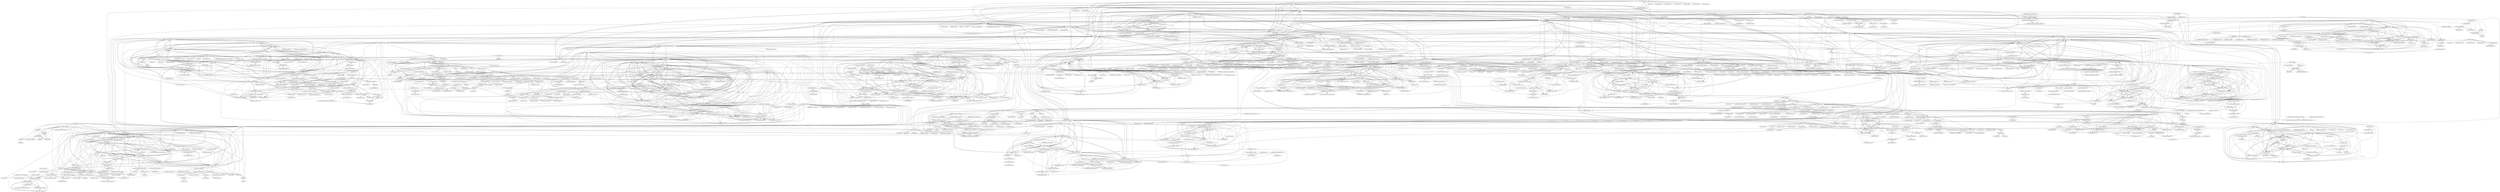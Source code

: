 digraph G {
"monero-project/monero" -> "monero-project/monero-gui" ["e"=1]
"monero-project/monero" -> "xmrig/xmrig" ["e"=1]
"monero-project/monero" -> "litecoin-project/litecoin"
"monero-project/monero" -> "zcash/zcash"
"monero-project/monero" -> "SChernykh/p2pool" ["e"=1]
"monero-project/monero" -> "haveno-dex/haveno" ["e"=1]
"monero-project/monero" -> "fireice-uk/xmr-stak" ["e"=1]
"monero-project/monero" -> "bisq-network/bisq" ["e"=1]
"monero-project/monero" -> "spesmilo/electrum" ["e"=1]
"monero-project/monero" -> "lightningnetwork/lnd" ["e"=1]
"monero-project/monero" -> "dashpay/dash"
"monero-project/monero" -> "XRPLF/rippled"
"monero-project/monero" -> "mimblewimble/grin" ["e"=1]
"monero-project/monero" -> "m2049r/xmrwallet" ["e"=1]
"monero-project/monero" -> "nanocurrency/nano-node"
"okTurtles/dnschain" -> "okTurtles/blockchainid"
"okTurtles/dnschain" -> "namecoin/namecoin-core"
"okTurtles/dnschain" -> "jedisct1/dnscrypt-proxy" ["e"=1]
"okTurtles/dnschain" -> "streamium/streamium" ["e"=1]
"okTurtles/dnschain" -> "ethereum/btcrelay" ["e"=1]
"okTurtles/dnschain" -> "WebOfTrustInfo/rwot1-sf" ["e"=1]
"okTurtles/dnschain" -> "bitid/bitid"
"okTurtles/dnschain" -> "stacks-network/stacks-core" ["e"=1]
"okTurtles/dnschain" -> "cjdelisle/cjdns" ["e"=1]
"okTurtles/dnschain" -> "cryptostorm/cstorm_deepDNS"
"okTurtles/dnschain" -> "OpenBazaar/OpenBazaar" ["e"=1]
"okTurtles/dnschain" -> "prism-break/prism-break" ["e"=1]
"okTurtles/dnschain" -> "irislib/iris" ["e"=1]
"okTurtles/dnschain" -> "bigchaindb/bigchaindb" ["e"=1]
"okTurtles/dnschain" -> "stacks-network/stacks" ["e"=1]
"nanocurrency/nano-node" -> "input-output-hk/cardano-sl"
"nanocurrency/nano-node" -> "Nault/Nault"
"nanocurrency/nano-node" -> "nanocurrency/nano-docs"
"nanocurrency/nano-node" -> "monero-project/monero"
"nanocurrency/nano-node" -> "cronoh/nanovault"
"nanocurrency/nano-node" -> "NanoTools/nanoNodeMonitor"
"nanocurrency/nano-node" -> "getcanoe/canoe"
"nanocurrency/nano-node" -> "appditto/natrium_wallet_flutter" ["e"=1]
"nanocurrency/nano-node" -> "stellar/stellar-core"
"nanocurrency/nano-node" -> "litecoin-project/litecoin"
"nanocurrency/nano-node" -> "iotaledger/legacy-wallet-use-trinity-wallet-instead"
"nanocurrency/nano-node" -> "vergecurrency/verge"
"nanocurrency/nano-node" -> "dashpay/dash"
"nanocurrency/nano-node" -> "neo-project/neo"
"nanocurrency/nano-node" -> "iotaledger/iri"
"neow3j/neow3j" -> "AxLabs/neo3-privatenet-docker"
"neow3j/neow3j" -> "neo-project/neo-modules"
"neow3j/neow3j" -> "nspcc-dev/neo-go"
"neow3j/neow3j" -> "AxLabs/grantshares"
"neow3j/neow3j" -> "CityOfZion/neon-js"
"neow3j/neow3j" -> "rentfuse-labs/neo-wallet-adapter"
"neow3j/neow3j" -> "neo-project/neo-devpack-dotnet"
"neow3j/neow3j" -> "neo-project/neo-vm"
"neow3j/neow3j" -> "neow3j/neow3j-examples-java"
"neow3j/neow3j" -> "ICOnator/ICOnator-backend"
"neow3j/neow3j" -> "XSpoonAi/spoon-core"
"neow3j/neow3j" -> "crisogray/NeoSwift"
"neow3j/neow3j" -> "EdgeDLT/shrike"
"neow3j/neow3j" -> "neo-ngd/NEO-Tutorial"
"stellar-expert/stellar-expert-explorer" -> "stellar-expert/operations-notifier"
"icon-project/IIPs" -> "icon-project/t-bears"
"icon-project/IIPs" -> "icon-project/governance"
"icon-project/IIPs" -> "icon-project/loopchain"
"icon-project/IIPs" -> "icon-project/icon_sdk_for_python"
"icon-project/IIPs" -> "icon-project/icon-sdk-java"
"icon-project/IIPs" -> "icon-project/icon-service"
"icon-project/IIPs" -> "icon-project/iconex_chrome_extension"
"icon-project/IIPs" -> "icon-project/ledger-app-icx"
"icon-project/icon-sdk-java" -> "icon-project/ICONKit"
"icon-project/icon-sdk-java" -> "icon-project/governance"
"icon-project/icon-sdk-java" -> "icon-project/earlgrey"
"icon-project/icon-sdk-java" -> "zsaladin/IconSDK.Net"
"icon-project/icon-service" -> "icon-project/t-bears"
"icon-project/icon-service" -> "icon-project/icon-dex"
"icon-project/icon-service" -> "icon-project/governance"
"icon-project/icon-service" -> "icon-project/earlgrey"
"icon-project/icon-service" -> "icon-project/icon-rpc-server"
"icon-project/icon-service" -> "icon-project/IIPs"
"icon-project/icon-service" -> "icon-project/icon-sdk-python"
"icon-project/icon-service" -> "icon-project/loopchain"
"icon-project/icon-service" -> "icon-project/LFT2"
"icon-project/ICONKit" -> "icon-project/iconex_ios"
"icon-project/t-bears" -> "icon-project/icon-service"
"icon-project/t-bears" -> "icon-project/governance"
"icon-project/t-bears" -> "icon-project/IIPs"
"icon-project/t-bears" -> "icon-project/ICONKit"
"icon-project/t-bears" -> "zsaladin/IconSDK.Net"
"icon-project/t-bears" -> "icon-project/icon-sdk-python"
"icon-project/icon-sdk-js" -> "icon-project/earlgrey"
"icon-project/icon-sdk-js" -> "icon-project/governance"
"icon-project/icon-sdk-js" -> "icon-project/icon-sdk-java"
"icon-project/icon-sdk-js" -> "icon-project/java-score-examples"
"iotaledger/goshimmer" -> "iotaledger/streams"
"iotaledger/goshimmer" -> "iotaledger/bee"
"iotaledger/goshimmer" -> "iotaledger/wallet.rs"
"iotaledger/goshimmer" -> "iotaledger/wasp-legacy"
"iotaledger/goshimmer" -> "iotaledger/iota.rs"
"iotaledger/goshimmer" -> "iotaledger/documentation"
"iotaledger/goshimmer" -> "iotaledger/iota.go"
"iotaledger/goshimmer" -> "iotaledger/identity.rs"
"iotaledger/goshimmer" -> "iotaledger/stronghold.rs"
"iotaledger/goshimmer" -> "iotaledger/trinity-wallet"
"iotaledger/goshimmer" -> "iotaledger/hornet"
"iotaledger/goshimmer" -> "iotaledger/firefly"
"iotaledger/goshimmer" -> "iotaledger/explorer"
"iotaledger/goshimmer" -> "iotaledger/iota.js"
"iotaledger/goshimmer" -> "iotaledger/chronicle.rs"
"Zilliqa/ZRC" -> "Zilliqa/dev-portal-old"
"Zilliqa/ZRC" -> "Zilliqa/zilliqa-js"
"Zilliqa/ZRC" -> "Zilliqa/dev-wallet"
"Zilliqa/ZRC" -> "Zilliqa/kaya"
"stellar-deprecated/kelp" -> "saniales/golang-crypto-trading-bot" ["e"=1]
"stellar-deprecated/kelp" -> "stellar/go"
"stellar-deprecated/kelp" -> "thrasher-corp/gocryptotrader" ["e"=1]
"stellar-deprecated/kelp" -> "stellarterm/stellarterm"
"stellar-deprecated/kelp" -> "stellar/stellar-protocol"
"stellar-deprecated/kelp" -> "StellarCN/py-stellar-base"
"stellar-deprecated/kelp" -> "stellar/js-stellar-sdk"
"stellar-deprecated/kelp" -> "Reidmcc/rockfish"
"stellar-deprecated/kelp" -> "rodrigo-brito/ninjabot" ["e"=1]
"stellar-deprecated/kelp" -> "stellar/awesome-stellar"
"stellar-deprecated/kelp" -> "stellar/stellar-core"
"stellar-deprecated/kelp" -> "c9s/bbgo" ["e"=1]
"stellar-deprecated/kelp" -> "satoshipay/solar"
"stellar-deprecated/kelp" -> "nntaoli-project/goex" ["e"=1]
"stellar-deprecated/kelp" -> "Ekliptor/WolfBot" ["e"=1]
"WICG/webmonetization" -> "interledger/open-payments"
"WICG/webmonetization" -> "interledger/web-monetization-extension"
"WICG/webmonetization" -> "interledger/rafiki"
"WICG/webmonetization" -> "interledger/testnet"
"WICG/webmonetization" -> "interledgerjs/interledgerjs"
"WICG/webmonetization" -> "interledger/paymentpointers.org"
"WICG/webmonetization" -> "interledger/open-payments-example"
"WICG/webmonetization" -> "interledger/helm-charts"
"WICG/webmonetization" -> "interledger/open-payments-snippets"
"WICG/webmonetization" -> "interledger/open-payments-snippets-vscode"
"WICG/webmonetization" -> "interledger/web-monetization-tools"
"WICG/webmonetization" -> "interledger/interledger-pay"
"WICG/webmonetization" -> "interledger/mastodon-gcp-terraform"
"WICG/webmonetization" -> "interledger/rfcs"
"WICG/webmonetization" -> "interledger/web-monetization-projects"
"anders94/public-private-key-demo" -> "anders94/blockchain-demo" ["e"=1]
"anders94/public-private-key-demo" -> "kokkalis/public-private-key-demo"
"anders94/public-private-key-demo" -> "kokkalis/blockchain-demo"
"anders94/public-private-key-demo" -> "kokkalis/qaror"
"anders94/public-private-key-demo" -> "anders94/bitcoin-supply.com"
"anders94/public-private-key-demo" -> "kokkalis/support-tools"
"iotaledger/bee" -> "iotaledger/streams"
"iotaledger/bee" -> "iotaledger/wallet.rs"
"iotaledger/bee" -> "iotaledger/documentation"
"iotaledger/bee" -> "iotaledger/iota.rs"
"iotaledger/bee" -> "iotaledger/goshimmer"
"iotaledger/bee" -> "iotaledger/wasp-legacy"
"iotaledger/bee" -> "iotaledger/stronghold.rs"
"iotaledger/bee" -> "iotaledger/iota.go"
"iotaledger/bee" -> "iotaledger/chronicle.rs"
"iotaledger/bee" -> "iotaledger/identity.rs"
"iotaledger/bee" -> "iotaledger/crypto.rs"
"iotaledger/bee" -> "iotaledger/explorer"
"iotaledger/bee" -> "iotaledger/node-dashboard"
"iotaledger/bee" -> "iotaledger/hornet"
"iotaledger/bee" -> "iotaledger/iota.c"
"iotaledger/trinity-wallet" -> "iotaledger/goshimmer"
"iotaledger/trinity-wallet" -> "iotaledger/streams"
"iotaledger/trinity-wallet" -> "iotaledger/documentation"
"iotaledger/trinity-wallet" -> "iotaledger/bee"
"iotaledger/trinity-wallet" -> "iotaledger/iota.go"
"iotaledger/trinity-wallet" -> "iotaledger/wallet.rs"
"iotaledger/trinity-wallet" -> "iotaledger/iota.js"
"iotaledger/trinity-wallet" -> "iotaledger/iota.rs"
"iotaledger/trinity-wallet" -> "iotaledger/stronghold.rs"
"iotaledger/trinity-wallet" -> "iotaledger/wasp-legacy"
"iotaledger/trinity-wallet" -> "iotaledger/identity.rs"
"iotaledger/trinity-wallet" -> "iotaledger/crypto.rs"
"iotaledger/trinity-wallet" -> "iotaledger/explorer"
"iotaledger/trinity-wallet" -> "iotaledger/node-dashboard"
"iotaledger/trinity-wallet" -> "iotaledger/chronicle.rs"
"DigiByte-Core/digibyte" -> "digibyte/digibyte"
"DigiByte-Core/digibyte" -> "DigiByte-Core/DigiByte.org"
"ripple/ripplecharts-frontend" -> "ripple/rippled-historical-database"
"ripple/ripplecharts-frontend" -> "XRPLF/xrpl.js"
"jaimehgb/RaiBlocksWebAssemblyPoW" -> "numtel/nano-webgl-pow"
"frankh/nano-vanity" -> "VenKamikaze/nano-shell"
"NanoTools/nanoNodeMonitor" -> "cronoh/nanovault"
"NanoTools/nanoNodeMonitor" -> "BitDesert/MyNanoNinja"
"NanoTools/nanoNodeMonitor" -> "lephleg/nano-node-docker"
"NanoTools/nanoNodeMonitor" -> "brokenbydefault/Nanollet"
"NanoTools/nanoNodeMonitor" -> "NanoTools/easy-nano-node"
"NanoTools/nanoNodeMonitor" -> "meltingice/nanocrawler"
"NanoTools/nanoNodeMonitor" -> "Nault/Nault"
"NanoTools/nanoNodeMonitor" -> "Joohansson/NanoNodeGraphics"
"NanoTools/nanoNodeMonitor" -> "nanocurrency/nano-docs"
"NanoTools/nanoNodeMonitor" -> "running-coder/nanolooker"
"NanoTools/nanoNodeMonitor" -> "nanocurrency/nano-work-server"
"NanoTools/nanoNodeMonitor" -> "jaimehgb/RaiBlocksWebAssemblyPoW"
"NanoTools/nanoNodeMonitor" -> "appditto/pippin_nano_wallet"
"NanoTools/nanoNodeMonitor" -> "numsu/nanocurrency-web-js"
"NanoTools/nanoNodeMonitor" -> "nanocurrency/protocol"
"meltingice/nanocrawler" -> "BitDesert/MyNanoNinja"
"meltingice/nanocrawler" -> "Joohansson/NanoNodeGraphics"
"meltingice/nanocrawler" -> "NanoTools/nanoNodeMonitor"
"meltingice/nanocrawler" -> "running-coder/nanolooker"
"meltingice/nanocrawler" -> "lephleg/nano-node-docker"
"numtel/nano-webgl-pow" -> "jaimehgb/RaiBlocksWebAssemblyPoW"
"BananoCoin/bananovault" -> "BananoCoin/banano"
"BananoCoin/bananovault" -> "BananoCoin/boompow-legacy"
"BananoCoin/bananovault" -> "wBanano/wban-backend"
"BitDesert/MyNanoNinja" -> "Joohansson/NanoNodeGraphics"
"BitDesert/MyNanoNinja" -> "NanoTools/wiki"
"danhitchcock/nano_tipper_z" -> "VenKamikaze/nano-shell"
"danhitchcock/nano_tipper_z" -> "alecrios/nano-address-validator"
"alecrios/nano-address-validator" -> "njakob/nanoaddr.io"
"GrinPlusPlus/GrinPlusPlus" -> "mimblewimble/grin-wallet"
"GrinPlusPlus/GrinPlusPlus" -> "grinfans/Niffler"
"GrinPlusPlus/GrinPlusPlus" -> "GrinPlusPlus/GrinPlusPlusUI"
"GrinPlusPlus/GrinPlusPlus" -> "vault713/wallet713"
"GrinPlusPlus/GrinPlusPlus" -> "i1skn/ironbelly"
"GrinPlusPlus/GrinPlusPlus" -> "GrinPlusPlus/GrinPlusPlusMobile"
"GrinPlusPlus/GrinPlusPlus" -> "mimblewimble/grin-miner"
"GrinPlusPlus/GrinPlusPlus" -> "mozkomor/GrinGoldMiner"
"GrinPlusPlus/GrinPlusPlus" -> "davidtavarez/passwords"
"GrinPlusPlus/GrinPlusPlus" -> "mimblewimble/grin-rfcs"
"GrinPlusPlus/GrinPlusPlus" -> "mimblewimble/grin-pm"
"grinfans/Niffler" -> "GrinPlusPlus/GrinPlusPlus"
"grinfans/Niffler" -> "blockcypher/libgrin"
"grinfans/Niffler" -> "mimblewimble/grin-wallet"
"grinfans/Niffler" -> "i1skn/ironbelly"
"grinfans/Niffler" -> "grin-pool/grin-pool"
"grinfans/Niffler" -> "bitmeshexchange/GrinPurse"
"SmartCash/Core-Smart" -> "SmartCash/electrum-smart"
"SmartCash/Core-Smart" -> "SmartCash/smartnode_disabled"
"dashpay/dash" -> "PIVX-Project/PIVX"
"dashpay/dash" -> "litecoin-project/litecoin"
"dashpay/dash" -> "qtumproject/qtum"
"dashpay/dash" -> "zcash/zcash"
"dashpay/dash" -> "firoorg/firo"
"dashpay/dash" -> "Bitcoin-ABC/bitcoin-abc" ["e"=1]
"dashpay/dash" -> "BTCGPU/BTCGPU"
"dashpay/dash" -> "XRPLF/rippled"
"dashpay/dash" -> "NemProject/nem.core"
"dashpay/dash" -> "stellar/stellar-core"
"dashpay/dash" -> "decred/dcrd"
"dashpay/dash" -> "neo-project/neo"
"dashpay/dash" -> "monero-project/monero"
"dashpay/dash" -> "input-output-hk/cardano-sl"
"dashpay/dash" -> "wavesplatform/Waves"
"storj/storj" -> "filecoin-project/venus" ["e"=1]
"storj/storj" -> "ReneSmeekes/storj_earnings"
"storj/storj" -> "storj/uplink"
"storj/storj" -> "filecoin-project/lotus" ["e"=1]
"storj/storj" -> "storj/awesome-storj"
"storj/storj" -> "storj/docs"
"storj/storj" -> "storj/gateway-st"
"storj/storj" -> "ipfs/kubo" ["e"=1]
"storj/storj" -> "storj-archived/storjshare-gui"
"storj/storj" -> "algorand/go-algorand" ["e"=1]
"storj/storj" -> "NebulousLabs/Sia"
"storj/storj" -> "CyberPunkMetalHead/Binance-News-Sentiment-Bot" ["e"=1]
"storj/storj" -> "storj/drpc" ["e"=1]
"storj/storj" -> "storj-archived/storjshare-daemon"
"storj/storj" -> "tendermint/tendermint" ["e"=1]
"reddcoin-project/reddcoin-3.10" -> "novacoin-project/novacoin"
"monacoinproject/monacoin" -> "wakiyamap/electrum-mona"
"monacoinproject/monacoin" -> "BitzenyCoreDevelopers/bitzeny"
"monacoinproject/monacoin" -> "monya-wallet/monya"
"monacoinproject/monacoin" -> "macchky/cpuminer"
"monacoinproject/monacoin" -> "NemProject/nem.core"
"monacoinproject/monacoin" -> "SmartCash/smartcash_tobedeleted"
"monacoinproject/monacoin" -> "monaparty/counterwallet"
"monacoinproject/monacoin" -> "bitgoin/lyra2rev2"
"monacoinproject/monacoin" -> "bitzeny/bitzeny"
"monacoinproject/monacoin" -> "emc2foundation/einsteinium"
"monacoinproject/monacoin" -> "myriadteam/myriadcoin"
"nanocurrency/nano-work-server" -> "nanocurrency/nano-docs"
"nanocurrency/nano-work-server" -> "appditto/pippin_nano_wallet"
"nanocurrency/nano-work-server" -> "guilhermelawless/nano-dpow"
"nanocurrency/nano-work-server" -> "nanocurrency/nano-pow"
"nanocurrency/nano-work-server" -> "Joohansson/NanoRPCProxy"
"nanocurrency/nano-work-server" -> "BitDesert/MyNanoNinja"
"nanocurrency/nano-work-server" -> "Joohansson/NanoNodeGraphics"
"nanocurrency/nano-work-server" -> "nanocurrency/protocol"
"ghostlander/Phoenixcoin" -> "UFOCoins/ufo"
"Zilliqa/Zilliqa" -> "Zilliqa/scilla"
"Zilliqa/Zilliqa" -> "Zilliqa/zilliqa-js"
"Zilliqa/Zilliqa" -> "ontio/ontology"
"Zilliqa/Zilliqa" -> "qtumproject/qtum"
"Zilliqa/Zilliqa" -> "nebulasio/go-nebulas"
"Zilliqa/Zilliqa" -> "BytomDAO/bytom" ["e"=1]
"Zilliqa/Zilliqa" -> "aeternity/aeternity"
"Zilliqa/Zilliqa" -> "vechain/thor"
"Zilliqa/Zilliqa" -> "rchain/rchain"
"Zilliqa/Zilliqa" -> "steemit/steem"
"Zilliqa/Zilliqa" -> "dashpay/dash"
"Zilliqa/Zilliqa" -> "bluzelle/swarmDB"
"Zilliqa/Zilliqa" -> "input-output-hk/cardano-sl"
"Zilliqa/Zilliqa" -> "raiden-network/raiden" ["e"=1]
"Zilliqa/Zilliqa" -> "neo-project/neo"
"iotaledger/mam.client.js" -> "l3wi/mam.client.js"
"iotaledger/mam.client.js" -> "iotaledger/cliri"
"iotaledger/mam.client.js" -> "iotaledger/outdated-mam.client.js"
"iotaledger/mam.client.js" -> "iotaledger/ccurl.interface.js"
"iotaledger/mam.client.js" -> "iotaledger/mam-explorer"
"ReneSmeekes/storj_earnings" -> "ReneSmeekes/storj_success_rate"
"ReneSmeekes/storj_earnings" -> "Krey81/Storj"
"ReneSmeekes/storj_earnings" -> "anclrii/Storj-Exporter"
"ReneSmeekes/storj_earnings" -> "anclrii/Storj-Exporter-dashboard"
"ReneSmeekes/storj_earnings" -> "3bl3gamer/storjnet-info"
"XRPLF/XRPL-Standards" -> "XRPL-Labs/xrpld-hooks"
"XRPLF/XRPL-Standards" -> "XRPLF/xrpl-py"
"XRPLF/XRPL-Standards" -> "XRPLF/xrpl4j"
"XRPLF/XRPL-Standards" -> "wojake/awesome-xrpl"
"XRPLF/XRPL-Standards" -> "XRPLF/xrpl.js"
"XRPLF/XRPL-Standards" -> "XRPL-Labs/Xaman-App"
"XRPLF/XRPL-Standards" -> "XRPLF/clio"
"XRPLF/XRPL-Standards" -> "ripple/explorer"
"XRPLF/XRPL-Standards" -> "xrplmeta/node"
"XRPLF/XRPL-Standards" -> "WietseWind/docker-rippled"
"XRPLF/XRPL-Standards" -> "WietseWind/xrpl-secret-numbers"
"XRPLF/XRPL-Standards" -> "GemWallet/gemwallet-extension"
"XRPLF/XRPL-Standards" -> "XRPLBounties/Proposals"
"XRPLF/XRPL-Standards" -> "WietseWind/xrpl-accountlib"
"vechain/thor" -> "vechain/thorify"
"vechain/thor" -> "vechain/connex"
"vechain/thor" -> "vechain/thor-devkit.js"
"vechain/thor" -> "Zilliqa/Zilliqa"
"vechain/thor" -> "vechain/VIPs"
"vechain/thor" -> "qtumproject/qtum"
"vechain/thor" -> "vechain/thor-sync.electron"
"vechain/thor" -> "thetatoken/theta-protocol-ledger"
"vechain/thor" -> "ontio/ontology"
"vechain/thor" -> "vechain/token-registry"
"vechain/thor" -> "vechain/web3-gear"
"vechain/thor" -> "vechain/thor-client-sdk4j"
"vechain/thor" -> "dashpay/dash"
"vechain/thor" -> "cosmos/cosmos" ["e"=1]
"vechain/thor" -> "vechain/sync2"
"thetatoken/theta-protocol-ledger" -> "thetatoken/theta-infrastructure-ledger-explorer"
"thetatoken/theta-protocol-ledger" -> "thetatoken/theta-protocol-delivery-lib"
"thetatoken/theta-protocol-ledger" -> "thetatoken/theta-mainnet-integration-guide"
"thetatoken/theta-protocol-ledger" -> "thetatoken/theta-wallet-web"
"thetatoken/theta-protocol-ledger" -> "thetatoken/guardian-mainnet-guide"
"thetatoken/theta-protocol-ledger" -> "thetatoken/theta-eth-rpc-adaptor"
"thetatoken/theta-protocol-ledger" -> "thetatoken/theta-protocol-subchain"
"thetatoken/theta-protocol-ledger" -> "thetatoken/theta-protocol-ledger-legacy"
"thetatoken/theta-protocol-ledger" -> "thetatoken/guardian-testnet-guide"
"mimblewimble/docs" -> "mimblewimble/grin-miner"
"mimblewimble/docs" -> "mimblewimble/grin-wallet"
"mimblewimble/docs" -> "grin-pool/grin-pool"
"mimblewimble/docs" -> "vault713/wallet713"
"mimblewimble/docs" -> "mozkomor/GrinGoldMiner"
"mimblewimble/docs" -> "GrinPlusPlus/GrinPlusPlus"
"mimblewimble/docs" -> "mimblewimble/grin-pm"
"mimblewimble/docs" -> "BeamMW/beam"
"mimblewimble/docs" -> "i1skn/ironbelly"
"mimblewimble/docs" -> "mimblewimble/site"
"mimblewimble/docs" -> "mimblewimble/grin" ["e"=1]
"mimblewimble/docs" -> "mimblewimble/grin-explorer"
"mimblewimble/docs" -> "grinfans/Niffler"
"Kava-Labs/ilp-sdk" -> "Kava-Labs/switch"
"Kava-Labs/switch" -> "Kava-Labs/ilp-sdk"
"Kava-Labs/switch" -> "interledgerjs/ilp-plugin-btp"
"Kava-Labs/switch" -> "interledgerjs/ilp-plugin-ethereum"
"aionnetwork/aion_web3" -> "aionnetwork/aion_fastvm"
"aionnetwork/aion_web3" -> "aionnetwork/aion_api"
"aionnetwork/aion_web3" -> "aionnetwork/aion_miner"
"aionnetwork/aion_web3" -> "aionnetwork/aion_wallet"
"aionnetwork/aion_web3" -> "aionnetwork/aion-docs"
"dtube/dtube" -> "dtube/production"
"dtube/dtube" -> "dtube/avalon"
"dtube/dtube" -> "dtube/ipfs-uploader"
"dtube/dtube" -> "dtube/embed"
"dtube/dtube" -> "aaroncox/vessel"
"dtube/dtube" -> "steemit/hivemind"
"dtube/dtube" -> "MattyIce/steem-keychain"
"dtube/dtube" -> "steemit/condenser"
"dtube/dtube" -> "steemit/steem-js"
"dtube/dtube" -> "steemit/steem"
"dtube/dtube" -> "holgern/beem"
"dtube/dtube" -> "openhive-network/hive"
"dtube/dtube" -> "ecency/esteem-surfer"
"dtube/dtube" -> "busyorg/busy"
"dtube/dtube" -> "ledgerconnect/steemconnect"
"pRizz/iota-transaction-spammer-webapp" -> "iotaledger/curl.lib.js"
"pRizz/iota-transaction-spammer-webapp" -> "xx10t4/iotalk"
"SemkoDev/nelson.cli" -> "nuriel77/iri-playbook"
"SemkoDev/nelson.cli" -> "ioiobzit/iota-nelson-node"
"SemkoDev/nelson.cli" -> "SemkoDev/field.cli"
"SemkoDev/nelson.cli" -> "akashgoswami/ipm"
"SemkoDev/nelson.cli" -> "SemkoDev/nelson.gui"
"SemkoDev/nelson.cli" -> "crholliday/iota-prom-exporter"
"SemkoDev/nelson.cli" -> "iotaledger/iri"
"SemkoDev/nelson.cli" -> "ertugrulyilmaz/awesome-iota"
"SemkoDev/nelson.cli" -> "SemkoDev/romeo.html"
"SemkoDev/nelson.cli" -> "SemkoDev/bolero.fun"
"SemkoDev/nelson.cli" -> "cyclux/tanglemonitor"
"SemkoDev/nelson.cli" -> "nazarimilad/iota-node"
"SemkoDev/nelson.cli" -> "DLTcollab/dcurl"
"SemkoDev/nelson.cli" -> "noneymous/iota-consensus-presentation"
"SemkoDev/nelson.cli" -> "pRizz/iota-transaction-spammer-webapp"
"peterwilli/iota-ion.lib.js" -> "shufps/iota_vhdl_pow"
"mojaloop/project" -> "mojaloop/documentation"
"mojaloop/project" -> "mojaloop/mojaloop-specification"
"nos/client" -> "nos/create-nos-dapp"
"nos/client" -> "nos/website"
"nos/client" -> "CityOfZion/awesome-neo"
"nos/client" -> "nos/nos-local"
"nos/client" -> "zerocracy/farm" ["e"=1]
"nos/client" -> "CityOfZion/neon-js"
"aionnetwork/Desktop-Wallet" -> "aionnetwork/aion_wallet"
"aionnetwork/Desktop-Wallet" -> "aionnetwork/aion_fastvm"
"kokkalis/qaror" -> "kokkalis/public-private-key-demo"
"kokkalis/qaror" -> "kokkalis/support-tools"
"kokkalis/qaror" -> "kokkalis/blockchain-demo"
"nash-io/neo-ico-template" -> "CityOfZion/NeoLink"
"nash-io/neo-ico-template" -> "CityOfZion/neo-privatenet-docker"
"nash-io/neo-ico-template" -> "neo-one-suite/neo-one"
"nash-io/neo-ico-template" -> "CityOfZion/awesome-neo"
"nash-io/neo-ico-template" -> "CityOfZion/neo-boa"
"nash-io/neo-ico-template" -> "CityOfZion/neo-python"
"aeternity/protocol" -> "aeternity/aeternity"
"aeternity/protocol" -> "aeternity/elixir-node"
"aeternity/protocol" -> "aeternity/aepp-components"
"aeternity/protocol" -> "aeternity/ae_mdw"
"aeternity/protocol" -> "aeternity/aepp-sdk-js"
"aeternity/protocol" -> "aeternity/aepp-base"
"aeternity/protocol" -> "superhero-com/superhero-wallet"
"aeternity/protocol" -> "aeternity/aeproject"
"aeternity/protocol" -> "aeternity/aesophia"
"decred/atomicswap" -> "AltCoinExchange/ethatomicswap" ["e"=1]
"decred/atomicswap" -> "decred/dcrd"
"decred/atomicswap" -> "decred/dcrwallet"
"decred/atomicswap" -> "decred/dcrdex"
"decred/atomicswap" -> "decred/politeia"
"decred/atomicswap" -> "ethereum/btcrelay" ["e"=1]
"decred/atomicswap" -> "mit-dci/lit" ["e"=1]
"decred/atomicswap" -> "lightninglabs/lightning-app" ["e"=1]
"decred/atomicswap" -> "decred/dcrstakepool"
"decred/atomicswap" -> "distribuyed/index" ["e"=1]
"decred/atomicswap" -> "decred/decred-release"
"decred/atomicswap" -> "mit-dci/utreexo" ["e"=1]
"decred/atomicswap" -> "decred/decrediton"
"decred/atomicswap" -> "LN-Zap/zap-desktop" ["e"=1]
"namecoin/nmcontrol" -> "namecoin/ncdns"
"namecoin/nmcontrol" -> "JeremyRand/DyName"
"namecoin/nmcontrol" -> "namecoin/namecoin-core"
"Codaone/DEXBot" -> "xeroc/stakemachine"
"Codaone/DEXBot" -> "bitshares/python-bitshares"
"Codaone/DEXBot" -> "bitshares/bsips"
"Codaone/DEXBot" -> "bitshares/bitshares-ui"
"Codaone/DEXBot" -> "bitshares/uptick"
"Codaone/DEXBot" -> "bitshares/bitshares-mobile-app"
"Codaone/DEXBot" -> "xeroc/python-graphenelib"
"Codaone/DEXBot" -> "bitshares/awesome-bitshares"
"Codaone/DEXBot" -> "bitshares/bitshares-core"
"Codaone/DEXBot" -> "bitshares/beet"
"Codaone/DEXBot" -> "abitmore/bts-cn-docs"
"Codaone/DEXBot" -> "wackou/bts_tools"
"Codaone/DEXBot" -> "litepresence/extinction-event"
"hyperledger-archives/quilt" -> "interledger/rfcs"
"hyperledger-archives/quilt" -> "interledger4j/ilpv4-connector"
"hyperledger-archives/quilt" -> "interledgerjs/ilp-connector"
"hyperledger-archives/quilt" -> "interledgerjs/moneyd"
"nknorg/nkn" -> "nknorg/nnet"
"nknorg/nkn" -> "nknorg/nkn-sdk-go"
"nknorg/nkn" -> "nknorg/nkn-client-js"
"nknorg/nkn" -> "nknorg/nkn-simulation"
"nknorg/nkn" -> "ontio/ontology"
"nknorg/nkn" -> "lightmyfire17/nkn-dashboard"
"nknorg/nkn" -> "nknorg/nkn-tunnel"
"nknorg/nkn" -> "nknorg/nkn-wallet-js"
"nknorg/nkn" -> "DNAProject/DNA"
"nknorg/nkn" -> "rule110-io/surge"
"nknorg/nkn" -> "nknorg/tuna"
"nknorg/nkn" -> "nknorg/nkn-java-sdk"
"nknorg/nkn" -> "nknorg/nMobile"
"nknorg/nkn" -> "nknorg/nconnect"
"nknorg/nkn" -> "rxper/nkm-pi"
"dtube/production" -> "dtube/ipfs-uploader"
"dtube/production" -> "dtube/embed"
"dtube/production" -> "dtube/dtube"
"dtube/production" -> "dtube/about"
"dtube/production" -> "dtube/avalon"
"dtube/production" -> "ledgerconnect/steemconnect"
"dtube/production" -> "dtube/old-about"
"dtube/production" -> "ledgerconnect/steemconnect.js"
"dtube/production" -> "steemit/steem-js"
"dtube/production" -> "busyorg/busy"
"dtube/production" -> "steemit/condenser"
"dtube/production" -> "powerpoint45/dtube-mobile-unofficial"
"satoshipay/solar" -> "stellar-expert/albedo"
"satoshipay/solar" -> "stellar/django-polaris"
"NasaTeam/Awesome-Nebulas" -> "NasaTeam/Nasa.js"
"symbol/symbol-sdk-typescript-javascript" -> "symbol/symbol-docs"
"symbol/symbol-sdk-typescript-javascript" -> "symbol/catapult-rest"
"symbol/symbol-sdk-typescript-javascript" -> "symbol/symbol-cli"
"symbol/symbol-sdk-typescript-javascript" -> "tech-bureau/catapult-service-bootstrap"
"symbol/symbol-sdk-typescript-javascript" -> "symbol/catapult-client"
"symbol/symbol-sdk-typescript-javascript" -> "symbol/sdk-java"
"symbol/symbol-sdk-typescript-javascript" -> "nemfoundation/nem2-wallet-browserextension"
"symbol/symbol-sdk-typescript-javascript" -> "nemtech/nem2-library-js"
"symbol/symbol-sdk-typescript-javascript" -> "symbol/NIP"
"symbol/symbol-sdk-typescript-javascript" -> "QuantumMechanics/NEM-sdk"
"symbol/symbol-sdk-typescript-javascript" -> "symbol/explorer"
"symbol/symbol-sdk-typescript-javascript" -> "nemtech/docker-base-images"
"symbol/symbol-sdk-typescript-javascript" -> "aleixmorgadas/nem2-nonfungible-asset"
"symbol/symbol-sdk-typescript-javascript" -> "44uk/symbol-dojo"
"symbol/symbol-sdk-typescript-javascript" -> "symbol/symbol-openapi"
"skycoin/skycoin" -> "skycoin/skywire-testnet"
"skycoin/skycoin" -> "skycoin/cx"
"skycoin/skycoin" -> "skycoin/cxo"
"skycoin/skycoin" -> "skycoin/skywire"
"skycoin/skycoin" -> "skycoin/whitepapers"
"skycoin/skycoin" -> "skycoin/skycoin-explorer"
"skycoin/skycoin" -> "skycoin/blog"
"skycoin/skycoin" -> "skycoin/skycoin-web"
"skycoin/skycoin" -> "skycoin/cx-games"
"skycoin/skycoin" -> "skycoin/bbs"
"skycoin/skycoin" -> "skycoin/skycoin-exchange"
"skycoin/skycoin" -> "skycoin/skycoin.net"
"skycoin/skycoin" -> "skycoin/skycoin-mobilewallet"
"skycoin/skycoin" -> "SkycoinProject/skycoin"
"skycoin/skycoin" -> "skycoin/docs"
"tromp/cuckoo" -> "mimblewimble/grin-miner"
"tromp/cuckoo" -> "tromp/equihash" ["e"=1]
"tromp/cuckoo" -> "vault713/wallet713"
"tromp/cuckoo" -> "mimblewimble/cuckoo-miner"
"tromp/cuckoo" -> "mozkomor/GrinGoldMiner"
"tromp/cuckoo" -> "grin-pool/grin-pool"
"tromp/cuckoo" -> "mimblewimble/grin" ["e"=1]
"tromp/cuckoo" -> "monero-project/kovri" ["e"=1]
"tromp/cuckoo" -> "ifdefelse/ProgPOW" ["e"=1]
"tromp/cuckoo" -> "mimblewimble/grin-wallet"
"tromp/cuckoo" -> "mimblewimble/grin-pm"
"tromp/cuckoo" -> "BeamMW/beam"
"tromp/cuckoo" -> "aeternity/aeternity"
"tromp/cuckoo" -> "GrinPlusPlus/GrinPlusPlus"
"tromp/cuckoo" -> "aeternity/testnet"
"zilpay/zil-pay" -> "Zilliqa/staking-contract"
"zilpay/zil-pay" -> "Zilliqa/zilliqa-js"
"zilpay/zil-pay" -> "Zilliqa/dev-portal-old"
"dblokhin/gringo" -> "blockcypher/libgrin"
"dblokhin/gringo" -> "garyyu/rust-secp256k1-zkp"
"nebulasio/go-nebulas" -> "nebulasio/wiki"
"nebulasio/go-nebulas" -> "BytomDAO/bytom" ["e"=1]
"nebulasio/go-nebulas" -> "nebulasio/web-wallet"
"nebulasio/go-nebulas" -> "qtumproject/qtum"
"nebulasio/go-nebulas" -> "nebulasio/explorer"
"nebulasio/go-nebulas" -> "nebulasio/WebExtensionWallet"
"nebulasio/go-nebulas" -> "aeternity/aeternity"
"nebulasio/go-nebulas" -> "nuls-io/nuls-v1"
"nebulasio/go-nebulas" -> "ontio/ontology"
"nebulasio/go-nebulas" -> "Zilliqa/Zilliqa"
"nebulasio/go-nebulas" -> "gxchain/gxb-core" ["e"=1]
"nebulasio/go-nebulas" -> "bitshares/bitshares-core"
"nebulasio/go-nebulas" -> "neo-project/neo"
"nebulasio/go-nebulas" -> "Ebookcoin/ebookcoin" ["e"=1]
"nebulasio/go-nebulas" -> "nebulasio/neb.js"
"Zilliqa/scilla" -> "Zilliqa/zilliqa-js"
"Zilliqa/scilla" -> "Zilliqa/kaya"
"Zilliqa/scilla" -> "Zilliqa/dev-portal-old"
"Zilliqa/scilla" -> "Zilliqa/gozilliqa-sdk"
"Zilliqa/scilla" -> "Zilliqa/ZRC"
"Zilliqa/scilla" -> "Zilliqa/Zilliqa"
"TangleID/TangleID" -> "DLTcollab/general"
"TangleID/TangleID" -> "iotaledger/identity.ts"
"TangleID/TangleID" -> "DLTcollab/dcurl"
"TangleID/TangleID" -> "yillkid/iota-swarm-node"
"TangleID/TangleID" -> "nuriel77/iri-playbook"
"BeamMW/beam" -> "mimblewimble/grin" ["e"=1]
"BeamMW/beam" -> "mimblewimble/docs"
"BeamMW/beam" -> "mimblewimble/grin-miner"
"BeamMW/beam" -> "BeamMW/beam-ui"
"BeamMW/beam" -> "GrinPlusPlus/GrinPlusPlus"
"BeamMW/beam" -> "vault713/wallet713"
"BeamMW/beam" -> "tromp/cuckoo"
"BeamMW/beam" -> "mozkomor/GrinGoldMiner"
"BeamMW/beam" -> "RavenProject/Ravencoin"
"BeamMW/beam" -> "firoorg/firo"
"BeamMW/beam" -> "mimblewimble/grin-wallet"
"BeamMW/beam" -> "lightninglabs/neutrino" ["e"=1]
"BeamMW/beam" -> "BeamMW/android-wallet"
"BeamMW/beam" -> "ifdefelse/ProgPOW" ["e"=1]
"BeamMW/beam" -> "grin-pool/grin-pool"
"ontio/ontology" -> "ontio/documentation"
"ontio/ontology" -> "BytomDAO/bytom" ["e"=1]
"ontio/ontology" -> "ontio/ontology"
"ontio/ontology" -> "qtumproject/qtum"
"ontio/ontology" -> "Zilliqa/Zilliqa"
"ontio/ontology" -> "DNAProject/DNA"
"ontio/ontology" -> "ontio/ontology-crypto"
"ontio/ontology" -> "ontio/OWallet"
"ontio/ontology" -> "nebulasio/go-nebulas"
"ontio/ontology" -> "ontio/OEPs"
"ontio/ontology" -> "neo-project/neo"
"ontio/ontology" -> "ontio/ontology-java-sdk"
"ontio/ontology" -> "wanchain/go-wanchain"
"ontio/ontology" -> "decred/dcrd"
"ontio/ontology" -> "nknorg/nkn"
"digibyte/digibyte" -> "DigiByte-Core/digibyte"
"digibyte/digibyte" -> "BTCGPU/BTCGPU"
"digibyte/digibyte" -> "dashpay/dash"
"digibyte/digibyte" -> "viacoin/viacoin"
"digibyte/digibyte" -> "peercoin/peercoin"
"digibyte/digibyte" -> "vergecurrency/verge"
"digibyte/digibyte" -> "muntorg/munt-official"
"digibyte/digibyte" -> "reddcoin-project/reddcoin-3.10"
"digibyte/digibyte" -> "blocknetdx/blocknet"
"digibyte/digibyte" -> "PIVX-Project/PIVX"
"digibyte/digibyte" -> "syscoin/syscoin"
"digibyte/digibyte" -> "amjuarez/bytecoin" ["e"=1]
"digibyte/digibyte" -> "emc2foundation/einsteinium"
"digibyte/digibyte" -> "NemProject/nem.core"
"digibyte/digibyte" -> "vertcoin-project/vertcoin-core"
"LoCCS/bliss" -> "LoCCS/mss"
"LoCCS/bliss" -> "HcashOrg/hcashwallet"
"aeternity/elixir-node" -> "aeternity/elixir-wallet"
"aeternity/elixir-node" -> "aeternity/aeternity"
"aeternity/elixir-node" -> "aeternity/infrastructure"
"aeternity/elixir-node" -> "aeternity/protocol"
"aeternity/elixir-node" -> "aeternity/aepp-base"
"aeternity/elixir-node" -> "robinmonjo/coincoin" ["e"=1]
"mimblewimble/grin-miner" -> "mimblewimble/grin-wallet"
"mimblewimble/grin-miner" -> "grin-pool/grin-pool"
"mimblewimble/grin-miner" -> "mozkomor/GrinGoldMiner"
"mimblewimble/grin-miner" -> "vault713/wallet713"
"mimblewimble/grin-miner" -> "mimblewimble/docs"
"mimblewimble/grin-miner" -> "GrinPlusPlus/GrinPlusPlus"
"mimblewimble/grin-miner" -> "mimblewimble/grin-pm"
"mimblewimble/grin-miner" -> "tromp/cuckoo"
"mimblewimble/grin-miner" -> "mimblewimble/grin-explorer"
"mimblewimble/grin-miner" -> "mimblewimble/cuckoo-miner"
"mimblewimble/grin-miner" -> "BeamMW/beam"
"mimblewimble/grin-miner" -> "mimblewimble/site"
"mimblewimble/grin-miner" -> "mimblewimble/grin-web-wallet"
"mimblewimble/grin-miner" -> "dblokhin/gringo"
"mimblewimble/grin-miner" -> "mimblewimble/grin" ["e"=1]
"iotaledger/data-marketplace" -> "iotaledger/mam.js"
"iotaledger/data-marketplace" -> "iotaledger/cli-wallet"
"iotaledger/data-marketplace" -> "iotaledger/wasplib"
"iotaledger/data-marketplace" -> "iotaledger/tangle-utils-website"
"iotaledger/data-marketplace" -> "iotaledger/chrysalis-faucet"
"iotaledger/data-marketplace" -> "iotaledger/crypto.rs"
"iotaledger/data-marketplace" -> "iotaledger/chronicle.rs"
"iotaledger/iota.rs" -> "iotaledger/wallet.rs"
"iotaledger/iota.rs" -> "iotaledger/streams"
"iotaledger/iota.rs" -> "iotaledger/bee"
"iotaledger/iota.rs" -> "iotaledger/wasp-legacy"
"iotaledger/iota.rs" -> "iotaledger/goshimmer"
"iotaledger/iota.rs" -> "iotaledger/stronghold.rs"
"iotaledger/iota.rs" -> "iotaledger/identity.rs"
"iotaledger/iota.rs" -> "iotaledger/explorer"
"iotaledger/iota.rs" -> "iotaledger/documentation"
"iotaledger/iota.rs" -> "iotaledger/chronicle.rs"
"iotaledger/iota.rs" -> "iotaledger/crypto.rs"
"iotaledger/iota.rs" -> "iotaledger/iota.go"
"iotaledger/iota.rs" -> "iotaledger/node-dashboard"
"iotaledger/iota.rs" -> "iotaledger/iota.c"
"iotaledger/iota.rs" -> "iotaledger/hornet"
"iotaledger/industry-marketplace" -> "iotaledger/wasplib"
"iotaledger/industry-marketplace" -> "iotaledger/chrysalis-faucet"
"iotaledger/industry-marketplace" -> "iotaledger/tangle-utils-website"
"iotaledger/industry-marketplace" -> "iotaledger/drng"
"iotaledger/industry-marketplace" -> "iotaledger/explorer"
"iotaledger/industry-marketplace" -> "iotaledger/bee-meeting-minutes"
"iotaledger/industry-marketplace" -> "iotaledger/trade-poc"
"iotaledger/industry-marketplace" -> "iotaledger/hive.go"
"iotaledger/industry-marketplace" -> "iotaledger/liebling"
"nebulasio/WebExtensionWallet" -> "15010159959/super-dictionary"
"nebulasio/WebExtensionWallet" -> "nebulasio/web-wallet"
"nebulasio/WebExtensionWallet" -> "nebulasio/nebPay.js"
"nebulasio/WebExtensionWallet" -> "nebulasio/wiki"
"nebulasio/WebExtensionWallet" -> "nebulasio/explorer"
"nebulasio/WebExtensionWallet" -> "nebulasio/go-nebulas"
"NasaTeam/Nasa.js" -> "NasaTeam/Awesome-Nebulas"
"NasaTeam/Nasa.js" -> "dabdevelop/capitalgame"
"NasaTeam/Nasa.js" -> "LingTian/GenesisContract"
"noneymous/iota-consensus-presentation" -> "schierlm/private-iota-testnet"
"noneymous/iota-consensus-presentation" -> "bluedigits/nstats"
"noneymous/iota-consensus-presentation" -> "iotaledger/iotavisualization"
"icon-project/iconex_chrome_extension" -> "icon-project/IIPs"
"icon-project/iconex_chrome_extension" -> "icon-project/earlgrey"
"icon-project/iconex_chrome_extension" -> "icon-project/loopchain"
"icon-project/iconex_chrome_extension" -> "icon-project/iconex_ios"
"icon-project/iconex_chrome_extension" -> "icon-project/icon-sdk-java"
"icon-project/iconex_chrome_extension" -> "icon-project/icon_sdk_for_python"
"icon-project/iconex_chrome_extension" -> "icon-project/icon_cli_tool"
"icon-project/iconex_chrome_extension" -> "zsaladin/show-me-my-salary"
"icon-project/iconex_chrome_extension" -> "icon-project/icx_JSON_RPC"
"FeatherCoin/Feathercoin" -> "ghostlander/Phoenixcoin"
"FeatherCoin/Feathercoin" -> "ghostlander/NeoScrypt"
"FeatherCoin/Feathercoin" -> "novacoin-project/novacoin"
"nuriel77/iri-playbook" -> "SemkoDev/nelson.cli"
"nuriel77/iri-playbook" -> "akashgoswami/ipm"
"nuriel77/iri-playbook" -> "nuriel77/hornet-playbook"
"nuriel77/iri-playbook" -> "glumb/IOTAtangle"
"nuriel77/iri-playbook" -> "ioiobzit/iota-nelson-node"
"nuriel77/iri-playbook" -> "nazarimilad/iota-node"
"nuriel77/iri-playbook" -> "crholliday/iota-prom-exporter"
"nuriel77/iri-playbook" -> "Felandil/tangle-.net"
"nuriel77/iri-playbook" -> "r-c-k/SensorNode"
"nuriel77/iri-playbook" -> "ovanwijk/iota-pay"
"nuriel77/iri-playbook" -> "iotaledger/chronicle"
"satoshipay/docker-stellar-core" -> "satoshipay/docker-stellar-horizon"
"bitid/bitid" -> "bitid/bitid-demo"
"bitid/bitid" -> "antonio-fr/SimpleBitID"
"vechain/token-registry" -> "vechain/app-hub"
"vechain/token-registry" -> "vechain/ThorNode-contracts"
"vechain/token-registry" -> "vechain/VIPs"
"getcanoe/canoe" -> "cronoh/nanovault"
"getcanoe/canoe" -> "RaiMakers/awesome-nano"
"getcanoe/canoe" -> "brokenbydefault/Nanollet"
"getcanoe/canoe" -> "SergiySW/RaiBlocksJS"
"getcanoe/canoe" -> "NanoTools/nanoNodeMonitor"
"getcanoe/canoe" -> "jaimehgb/RaiBlocksWebAssemblyPoW"
"getcanoe/canoe" -> "BitDesert/MyNanoNinja"
"getcanoe/canoe" -> "nano-wallet-company/nano-wallet-ios"
"getcanoe/canoe" -> "frankh/nano"
"getcanoe/canoe" -> "lephleg/nano-node-docker"
"nspcc-dev/neo-go" -> "nspcc-dev/neofs-node"
"nspcc-dev/neo-go" -> "CityOfZion/neo-storm"
"nspcc-dev/neo-go" -> "CityOfZion/neon-js"
"nspcc-dev/neo-go" -> "nspcc-dev/neofs-api"
"nspcc-dev/neo-go" -> "nspcc-dev/neofs-api-go"
"nspcc-dev/neo-go" -> "CityOfZion/neo-go-sdk"
"nspcc-dev/neo-go" -> "AxLabs/grantshares"
"nspcc-dev/neo-go" -> "neow3j/neow3j"
"nspcc-dev/neo-go" -> "CityOfZion/neo-python"
"nspcc-dev/neo-go" -> "nspcc-dev/neo-bench"
"CityOfZion/neo-privatenet-docker" -> "slipo/neo-scan-docker"
"CityOfZion/neo-privatenet-docker" -> "CityOfZion/neo-boa"
"CityOfZion/neo-boa" -> "CityOfZion/neo-python"
"CityOfZion/neo-boa" -> "CityOfZion/python-smart-contract-workshop"
"CityOfZion/neo-boa" -> "CityOfZion/NeoLink"
"CityOfZion/neo-boa" -> "CityOfZion/neo-privatenet-docker"
"CityOfZion/neo-boa" -> "CityOfZion/neo-local"
"CityOfZion/neo-boa" -> "slipo/neo-scan-docker"
"mojaloop/central-ledger" -> "mojaloop/documentation"
"mojaloop/central-ledger" -> "mojaloop/helm"
"vault713/wallet713" -> "vault713/grinbox"
"vault713/wallet713" -> "GrinPlusPlus/GrinPlusPlus"
"vault713/wallet713" -> "mimblewimble/grin-web-wallet"
"vault713/wallet713" -> "grin-pool/grin-pool"
"vault713/wallet713" -> "mimblewimble/grin-wallet"
"vault713/wallet713" -> "mimblewimble/grin-miner"
"vault713/wallet713" -> "mimblewimble/grin-pm"
"vault713/wallet713" -> "mozkomor/GrinGoldMiner"
"vault713/wallet713" -> "i1skn/ironbelly"
"vault713/wallet713" -> "blockcypher/libgrin"
"vault713/wallet713" -> "grinfans/Niffler"
"vault713/wallet713" -> "mimblewimble/docs"
"vault713/wallet713" -> "bitmeshexchange/GrinPurse"
"RavenProject/ravenproject.github.io" -> "RavenProject/rips"
"RavenProject/ravenproject.github.io" -> "RavenProject/ravenwallet-android"
"RavenProject/ravenproject.github.io" -> "RavenProject/ravenwallet-ios"
"JoshOrndorff/LearnRholangByExample" -> "JoshOrndorff/nth-caller-game"
"JoshOrndorff/LearnRholangByExample" -> "rchain-community/rchain-api"
"rchain/pyrchain" -> "RevDefine/revdefine"
"elucidsoft/dotnet-stellar-sdk" -> "QuantozTechnology/csharp-stellar-base"
"elucidsoft/dotnet-stellar-sdk" -> "centaurus-project/centaurus"
"vechain/connex" -> "vechain/thor-devkit.js"
"vechain/connex" -> "vechain/thorify"
"vechain/connex" -> "vechain/VIPs"
"vechain/connex" -> "vechain/ThorNode-contracts"
"ChainBook/Ethereum" -> "intfoundation/intchain.io"
"ripple/ripple-rest" -> "ripple/gatewayd"
"ripple/ripple-rest" -> "ripple/ripple-blobvault"
"ripple/ripple-rest" -> "interledger-deprecated/five-bells-notary"
"nebulasio/wiki" -> "nebulasio/go-nebulas"
"nebulasio/wiki" -> "nebulasio/WebExtensionWallet"
"nebulasio/wiki" -> "15010159959/super-dictionary"
"nebulasio/wiki" -> "nebulasio/web-wallet"
"nebulasio/wiki" -> "nebulasio/nebPay.js"
"nebulasio/wiki" -> "nebulasio/neb.js"
"nebulasio/wiki" -> "nebulasio/explorer"
"nebulasio/wiki" -> "LingTian/GenesisContract"
"nebulasio/wiki" -> "nebulasio/neb.android"
"nebulasio/wiki" -> "dabdevelop/capitalgame"
"nebulasio/wiki" -> "nebulasio/neb.java"
"nuls-io/nuls-v1" -> "nuls-io/nuls-v2" ["e"=1]
"nuls-io/nuls-v1" -> "nebulasio/go-nebulas"
"nuls-io/nuls-v1" -> "qtumproject/qtum"
"nuls-io/nuls-v1" -> "nuls-io/nuls-chainbox"
"nuls-io/nuls-v1" -> "inchaincodes/inchain"
"nuls-io/nuls-v1" -> "rchain/rchain"
"nuls-io/nuls-v1" -> "NerveNetwork/nerve"
"nuls-io/nuls-v1" -> "nuls-io/nuls-v2-design-docs"
"nuls-io/nuls-v1" -> "aeternity/aeternity"
"nuls-io/nuls-v1" -> "ontio/ontology"
"nuls-io/nuls-v1" -> "Zilliqa/Zilliqa"
"nuls-io/nuls-v1" -> "bitshares/bitshares-core"
"nuls-io/nuls-v1" -> "nuls-io/nuls-contracts"
"nuls-io/nuls-v1" -> "wanchain/go-wanchain"
"nuls-io/nuls-v1" -> "nuls-io/devsite"
"vechain/thorify" -> "vechain/thor-devkit.js"
"vechain/thorify" -> "vechain/web3-gear"
"vechain/thorify" -> "vechain/connex"
"vechain/thorify" -> "vechain/thor-builtins"
"vechain/thorify" -> "vechain/thor-sync.electron"
"nuls-io/nuls-contracts" -> "nuls-io/nuls-v2-js-sdk"
"nuls-io/nuls-contracts" -> "nuls-io/nuls-v2-sdk4j"
"bitshares/bitshares1-core" -> "bitsuperlab/cpp-play"
"bitshares/bitshares1-core" -> "bitshares/bitshares1-webwallet"
"bitshares/bitshares1-core" -> "bitshares/bitshares-ui"
"CryptoBridge/cryptobridge-ui" -> "CryptoBridge/bridgecoin"
"blocknetdx/block-dx" -> "blocknetdx/blockchain-configuration-files"
"blocknetdx/block-dx" -> "blocknetdx/documentation"
"blocknetdx/block-dx" -> "blocknetdx/blocknet"
"marvinroger/nanocurrency-js" -> "numsu/nanocurrency-web-js"
"marvinroger/nanocurrency-js" -> "Joohansson/NanoRPCProxy"
"marvinroger/nanocurrency-js" -> "appditto/pippin_nano_wallet"
"marvinroger/nanocurrency-js" -> "lephleg/nano-node-docker"
"marvinroger/nanocurrency-js" -> "BitDesert/MyNanoNinja"
"marvinroger/nanocurrency-js" -> "running-coder/nanolooker"
"marvinroger/nanocurrency-js" -> "brokenbydefault/Nanollet"
"marvinroger/nanocurrency-js" -> "mistakia/nano-community"
"marvinroger/nanocurrency-js" -> "jaimehgb/RaiBlocksWebAssemblyPoW"
"marvinroger/nanocurrency-js" -> "nanocurrency/nano-docs"
"marvinroger/nanocurrency-js" -> "cronoh/nanovault"
"marvinroger/nanocurrency-js" -> "numtel/nano-webgl-pow"
"marvinroger/nanocurrency-js" -> "Nault/Nault"
"marvinroger/nanocurrency-js" -> "Joohansson/keytools"
"marvinroger/nanocurrency-js" -> "nanocurrency/nano-work-server"
"BananoCoin/bananojs" -> "dev-ptera/thebananostand"
"BananoCoin/bananojs" -> "stjet/Banano-Faucet"
"BananoCoin/bananojs" -> "milkyklim/bananopy"
"BananoCoin/bananojs" -> "stjet/Faucet-v2"
"aeternity/aepp-sdk-js" -> "aeternity/ae_mdw"
"aeternity/aepp-sdk-js" -> "superhero-com/superhero-wallet"
"aeternity/aepp-sdk-js" -> "aeternity/aesophia"
"aeternity/aepp-sdk-js" -> "aeternity/aeproject"
"aeternity/aepp-sdk-js" -> "aeternity/aepp-sdk-go"
"aeternity/aepp-sdk-js" -> "aeternity/aepp-components"
"aeternity/aepp-sdk-js" -> "aeternity/aepp-base"
"CityOfZion/neo-lux" -> "CityOfZion/NeoModules"
"CityOfZion/neo-lux" -> "CityOfZion/neo-smart-contract-examples"
"CityOfZion/python-smart-contract-workshop" -> "CityOfZion/neo-boa"
"CityOfZion/python-smart-contract-workshop" -> "CityOfZion/neo-local"
"CityOfZion/python-smart-contract-workshop" -> "CityOfZion/neo-mon"
"CityOfZion/python-smart-contract-workshop" -> "CityOfZion/neo-privatenet-docker"
"icon-project/loopchain" -> "icon-project/icon-service"
"icon-project/loopchain" -> "icon-project/t-bears"
"icon-project/loopchain" -> "icon-project/icon-sdk-python"
"icon-project/loopchain" -> "icon-project/icon-rpc-server"
"icon-project/loopchain" -> "icon-project/earlgrey"
"icon-project/loopchain" -> "icon-project/LFT2"
"LiskArchive/lips" -> "LiskHQ/lisk-mobile"
"LiskArchive/lips" -> "LiskArchive/lisk-legacy-docs"
"LiskArchive/lips" -> "LiskArchive/lisk-service"
"LiskArchive/lips" -> "LiskHQ/lisk-core"
"LiskArchive/lips" -> "LiskArchive/lisk-commander"
"LiskArchive/lips" -> "LiskArchive/lisk-elements"
"NeoResearch/neo2-yellowpaper" -> "neo-project/specification"
"bottos-project/data_exchange" -> "bottos-project/bottos"
"bottos-project/data_exchange" -> "bottos-project/magiccube"
"HcashOrg/hcashd" -> "HcashOrg/hcashwallet"
"HcashOrg/hcashd" -> "HcashOrg/Hcash"
"HcashOrg/hcashd" -> "LoCCS/mss"
"HcashOrg/hcashd" -> "LoCCS/bliss"
"HcashOrg/hcashd" -> "hybridnetwork/hxd"
"mozkomor/GrinGoldMiner" -> "grin-pool/grin-pool"
"mozkomor/GrinGoldMiner" -> "mimblewimble/grin-miner"
"mozkomor/GrinGoldMiner" -> "vault713/wallet713"
"mozkomor/GrinGoldMiner" -> "GrinPlusPlus/GrinPlusPlus"
"mozkomor/GrinGoldMiner" -> "mimblewimble/grin-wallet"
"mozkomor/GrinGoldMiner" -> "technobyl/CryptoDredge" ["e"=1]
"mozkomor/GrinGoldMiner" -> "mimblewimble/docs"
"Block-Equity/stellar-android-wallet" -> "Block-Equity/stellar-ios-wallet"
"frankh/nano" -> "slact/prailude"
"frankh/nano" -> "alexbakker/gonano"
"frankh/nano" -> "s1na/nano"
"LiskHQ/lisk-desktop" -> "LiskArchive/lisk-elements"
"LiskHQ/lisk-desktop" -> "LiskArchive/lisk-sdk"
"LiskHQ/lisk-desktop" -> "LiskArchive/lisk-commander"
"LiskHQ/lisk-desktop" -> "LiskArchive/lisk-explorer"
"LiskHQ/lisk-desktop" -> "LiskHQ/lisk-mobile"
"LiskHQ/lisk-desktop" -> "LiskArchive/lips"
"LiskHQ/lisk-desktop" -> "LiskArchive/lisk-nano"
"LiskHQ/lisk-desktop" -> "LiskHQ/lisk-core"
"LiskHQ/lisk-desktop" -> "LiskHQ/lisk-template"
"LiskHQ/lisk-desktop" -> "LiskHQ/lisk-build"
"LiskHQ/lisk-desktop" -> "LiskArchive/lisk-service"
"LiskHQ/lisk-desktop" -> "LiskArchive/lisk-legacy-docs"
"Soneso/stellar-ios-mac-sdk" -> "Block-Equity/stellar-ios-wallet"
"Soneso/stellar-ios-mac-sdk" -> "Soneso/stellar_flutter_sdk"
"LingTian/GenesisContract" -> "dabdevelop/capitalgame"
"LingTian/GenesisContract" -> "Xuxue1/red-packets"
"nknorg/nkn-client-js" -> "nknorg/nkn-wallet-js"
"blacknet-ninja/blackcoin-old" -> "CoinBlack/blackcoin"
"stellar/awesome-stellar" -> "stellar/freighter"
"stellar/awesome-stellar" -> "stellar/stellar-cli"
"stellar/awesome-stellar" -> "kalepail/passkey-kit"
"stellar/awesome-stellar" -> "stellar/stellar-etl"
"stellar/awesome-stellar" -> "stellar-expert/albedo"
"stellar/awesome-stellar" -> "stellar/hack-stellar"
"stellar/awesome-stellar" -> "astroband/astrograph"
"stellar/awesome-stellar" -> "litemint/litemint"
"stellar/awesome-stellar" -> "Reidmcc/rockfish"
"stellar/awesome-stellar" -> "stellar/rs-soroban-sdk"
"schierlm/private-iota-testnet" -> "iotaledger/iotavisualization"
"schierlm/private-iota-testnet" -> "noneymous/iota-consensus-presentation"
"schierlm/private-iota-testnet" -> "iotaledger/iota.flash.js"
"SmartCash/smartnode_disabled" -> "SmartCash/smartcash_tobedeleted"
"SemkoDev/field.cli" -> "SemkoDev/romeo.html"
"SemkoDev/field.cli" -> "cyclux/tanglemonitor"
"SemkoDev/field.cli" -> "SemkoDev/bolero.fun"
"SemkoDev/field.cli" -> "peterwilli/iota-ion.lib.js"
"SemkoDev/romeo.html" -> "SemkoDev/field.cli"
"SemkoDev/romeo.html" -> "cyclux/tanglemonitor"
"iotaledger/qupla" -> "iotaledger/qubic"
"iotaledger/qupla" -> "iotaledger/ict"
"glumb/IOTAtangle" -> "cyclux/tanglemonitor"
"glumb/IOTAtangle" -> "iotaledger/cliri"
"ReneSmeekes/storj_success_rate" -> "ReneSmeekes/storj_earnings"
"ReneSmeekes/storj_success_rate" -> "anclrii/Storj-Exporter-dashboard"
"ReneSmeekes/storj_success_rate" -> "anclrii/Storj-Exporter"
"slipo/neo-scan-docker" -> "CityOfZion/neo-privatenet-docker"
"thetatoken/theta-wallet-web" -> "thetatoken/theta-mainnet-integration-guide"
"thetatoken/theta-wallet-web" -> "thetatoken/theta-protocol-delivery-lib"
"thetatoken/theta-infrastructure-ledger-explorer" -> "thetatoken/theta-protocol-delivery-lib"
"thetatoken/theta-infrastructure-ledger-explorer" -> "thetatoken/theta-protocol-ledger-legacy"
"thetatoken/theta-infrastructure-ledger-explorer" -> "thetatoken/sliver-integration-transaction-service"
"thetatoken/theta-infrastructure-ledger-explorer" -> "thetatoken/sliver-integration-transaction-signer"
"thetatoken/theta-infrastructure-ledger-explorer" -> "thetatoken/theta-erc20-token-sale"
"thetatoken/theta-infrastructure-ledger-explorer" -> "thetatoken/theta-eth-rpc-adaptor"
"MattyIce/postpromoter" -> "emre/tagbot"
"LiskArchive/lisk-legacy-docs" -> "LiskArchive/lisk-service"
"LiskArchive/lisk-legacy-docs" -> "LiskArchive/lips"
"LiskArchive/lisk-legacy-docs" -> "LiskHQ/lisk-mobile"
"vertcoin-project/one-click-miner-vnext" -> "CryptoGraphics/VerthashMiner"
"vertcoin-project/one-click-miner-vnext" -> "vertcoin-project/vertcoin-core"
"vertcoin-project/one-click-miner-vnext" -> "minershive/hive-pooltemplates" ["e"=1]
"vertcoin-project/one-click-miner-vnext" -> "vertcoin-project/One-Click-Miner-OLD"
"vertcoin-project/one-click-miner-vnext" -> "scala-network/XLArig" ["e"=1]
"vertcoin-project/one-click-miner-vnext" -> "vertiond/verthash-one-click-miner"
"ontio/ontology" -> "ontio/ontology-eventbus"
"ontio/ontology" -> "dappledger/Ontology_Zero"
"ontio/ontology" -> "ontio/ontology-wasm"
"ontio/ontology" -> "ontio/ontology-test"
"ontio/ontology" -> "ontio/ontology-DID"
"ontio/ontology" -> "ontio/ontology-fpga"
"WietseWind/xrpl-accountlib" -> "WietseWind/secret-numbers-to-family-seed"
"koto-dev/koto.old" -> "koto-dev/cpuminer-yescrypt"
"BitzenyCoreDevelopers/bitzeny" -> "macchky/cpuminer"
"BitzenyCoreDevelopers/bitzeny" -> "bitzeny/bitzeny"
"BitzenyCoreDevelopers/bitzeny" -> "monya-wallet/monya"
"BitzenyCoreDevelopers/bitzeny" -> "trasta298/tipzeny"
"BitzenyCoreDevelopers/bitzeny" -> "acid-chicken/Samurai"
"BitzenyCoreDevelopers/bitzeny" -> "koto-dev/koto.old"
"BitzenyCoreDevelopers/bitzeny" -> "bitzenyPlus/BitZenyPlus"
"BitzenyCoreDevelopers/bitzeny" -> "BitzenyCoreDevelopers/cpuminer"
"BitzenyCoreDevelopers/bitzeny" -> "bitzeny/cpuminer"
"BitzenyCoreDevelopers/bitzeny" -> "monacoinproject/monacoin"
"macchky/cpuminer" -> "BitzenyCoreDevelopers/bitzeny"
"macchky/cpuminer" -> "ROZ-MOFUMOFU-ME/zny-nomp"
"BananoCoin/banano" -> "BananoCoin/bananovault"
"BananoCoin/banano" -> "BananoCoin/bananojs"
"BananoCoin/banano" -> "bbedward/graham_discord_bot"
"BananoCoin/banano" -> "dev-ptera/thebananostand"
"BananoCoin/banano" -> "nanocurrency/protocol"
"BananoCoin/banano" -> "derfarctor/dagchat"
"BananoCoin/banano" -> "NanoTools/easy-nano-node"
"BananoCoin/banano" -> "milkyklim/bananopy"
"BananoCoin/banano" -> "BananoCoin/kalium-android-wallet"
"BananoCoin/banano" -> "meltingice/nanocrawler"
"aionnetwork/aion" -> "aionnetwork/aion_miner"
"aionnetwork/aion" -> "aionnetwork/aion_web3"
"aionnetwork/aion" -> "aionnetwork/aion_fastvm"
"aionnetwork/aion" -> "aionnetwork/AVM"
"aionnetwork/aion" -> "aionnetwork/aion_api"
"aionnetwork/aion" -> "ontio/ontology"
"aionnetwork/aion" -> "aionnetwork/Desktop-Wallet"
"aionnetwork/aion" -> "nuls-io/nuls-v1"
"aionnetwork/aion" -> "cosmos/cosmos" ["e"=1]
"aionnetwork/aion" -> "qtumproject/qtum"
"aionnetwork/aion" -> "wanchain/go-wanchain"
"aionnetwork/aion" -> "rchain/rchain"
"aionnetwork/aion" -> "raiden-network/raiden" ["e"=1]
"aionnetwork/aion" -> "Zilliqa/Zilliqa"
"aionnetwork/aion" -> "aionnetwork/aion_pool2"
"zetacoin/zetacoin" -> "joulecoin/joulecoin"
"neo-project/neo-modules" -> "neo-project/neo-devpack-dotnet"
"neo-project/neo-modules" -> "neo-project/neo-node"
"neo-project/neo-modules" -> "neo-project/neo-vm"
"neo-project/neo-modules" -> "neo-project/proposals"
"neo-project/neo-modules" -> "neo-project/neo-compiler"
"neo-project/neo-modules" -> "AxLabs/neo3-privatenet-docker"
"ontio/documentation" -> "ontio/ontology-crypto"
"ontio/documentation" -> "ontio/ontology"
"ontio/documentation" -> "ontio/ontology-java-sdk"
"ontio/documentation" -> "ontio/OEPs"
"ontio/documentation" -> "ontio/ontology-eventbus"
"ontio/documentation" -> "ontio/ontology-wasm"
"ontio/documentation" -> "ontio/ontology-test"
"ontio/documentation" -> "ontio/ontology-ts-sdk"
"ontio/documentation" -> "ontio/ontology-DID"
"ontio/documentation" -> "ontio/ontology-smartcontract"
"ontio/documentation" -> "ontio/ontology-explorer"
"ontio/documentation" -> "ontio/ontology-fpga"
"astroband/astrograph" -> "xdrpp/stc"
"astroband/astrograph" -> "centaurus-project/centaurus"
"astroband/astrograph" -> "satoshipay/docker-stellar-core"
"litemint/litemint" -> "litemint/litemint-api"
"litemint/litemint" -> "kalepail/stellar-quest-bounties"
"mimblewimble/grin-wallet" -> "GrinPlusPlus/GrinPlusPlus"
"mimblewimble/grin-wallet" -> "mimblewimble/grin-miner"
"mimblewimble/grin-wallet" -> "grinfans/Niffler"
"mimblewimble/grin-wallet" -> "mimblewimble/grin-pm"
"mimblewimble/grin-wallet" -> "mimblewimble/grin-rfcs"
"mimblewimble/grin-wallet" -> "vault713/wallet713"
"mimblewimble/grin-wallet" -> "mimblewimble/grin-explorer"
"mimblewimble/grin-wallet" -> "grin-pool/grin-pool"
"mimblewimble/grin-wallet" -> "i1skn/ironbelly"
"mimblewimble/grin-wallet" -> "mimblewimble/docs"
"mimblewimble/grin-wallet" -> "blockcypher/libgrin"
"mimblewimble/grin-wallet" -> "herculessx/Goracle-Node" ["e"=1]
"mimblewimble/grin-wallet" -> "mozkomor/GrinGoldMiner"
"mimblewimble/grin-wallet" -> "GrinPlusPlus/GrinPlusPlusUI"
"mimblewimble/grin-wallet" -> "FurkanL0/Aztec"
"grin-pool/grin-pool" -> "mozkomor/GrinGoldMiner"
"grin-pool/grin-pool" -> "mimblewimble/grin-pm"
"grin-pool/grin-pool" -> "mimblewimble/grin-miner"
"grin-pool/grin-pool" -> "grinfans/Niffler"
"grin-pool/grin-pool" -> "vault713/wallet713"
"grin-pool/grin-pool" -> "JKKGBE/open-zcash-pool"
"grin-pool/grin-pool" -> "mimblewimble/grin-wallet"
"grin-pool/grin-pool" -> "i1skn/ironbelly"
"nebulasio/neb.js" -> "nebulasio/nebPay.js"
"nebulasio/neb.js" -> "15010159959/super-dictionary"
"nebulasio/web-wallet" -> "nebulasio/WebExtensionWallet"
"nebulasio/web-wallet" -> "nebulasio/wiki"
"nebulasio/web-wallet" -> "nebulasio/nebPay.js"
"nebulasio/web-wallet" -> "15010159959/super-dictionary"
"nebulasio/web-wallet" -> "nebulasio/explorer"
"nebulasio/web-wallet" -> "nebulasio/go-nebulas"
"nebulasio/web-wallet" -> "nebulasio/neb.js"
"nebulasio/web-wallet" -> "NasaTeam/Awesome-Nebulas"
"nebulasio/nebPay.js" -> "nebulasio/neb.js"
"nebulasio/nebPay.js" -> "nebulasio/WebExtensionWallet"
"nebulasio/nebPay.js" -> "15010159959/super-dictionary"
"nebulasio/nebPay.js" -> "nebulasio/neb.java"
"nanocurrency/nano-docs" -> "nanocurrency/nano-work-server"
"nanocurrency/nano-docs" -> "BitDesert/MyNanoNinja"
"nanocurrency/nano-docs" -> "appditto/pippin_nano_wallet"
"nanocurrency/nano-docs" -> "Nault/Nault"
"nanocurrency/nano-docs" -> "brokenbydefault/Nanollet"
"nanocurrency/nano-docs" -> "Joohansson/NanoRPCProxy"
"nanocurrency/nano-docs" -> "nanocurrency/protocol"
"nanocurrency/nano-docs" -> "lephleg/nano-node-docker"
"nanocurrency/nano-docs" -> "mistakia/nano-community"
"nanocurrency/nano-docs" -> "NanoTools/nanoNodeMonitor"
"nanocurrency/nano-docs" -> "rsnano-node/rsnano-node"
"nanocurrency/nano-docs" -> "running-coder/nanolooker"
"nanocurrency/nano-docs" -> "guilhermelawless/nano-dpow"
"nanocurrency/nano-docs" -> "npy0/nanopy"
"nanocurrency/nano-docs" -> "marvinroger/nanocurrency-js"
"15010159959/super-dictionary" -> "nebulasio/WebExtensionWallet"
"15010159959/super-dictionary" -> "nebulasio/neb.js"
"15010159959/super-dictionary" -> "nebulasio/nebPay.js"
"15010159959/super-dictionary" -> "nebulasio/wiki"
"15010159959/super-dictionary" -> "xiwangzishi/nebulas-cat"
"15010159959/super-dictionary" -> "dabdevelop/capitalgame"
"neo-project/neo-devpack-java" -> "neo-project/examples-java"
"dragonchain-inc/dragonchain-sdk-node" -> "dragonchain-inc/dragonchain-sdk-python"
"dragonchain-inc/dragonchain-sdk-node" -> "dragonchain-inc/guide-to-develop-on-dragonchain"
"decred/dcrdex" -> "decred/decrediton"
"decred/dcrdex" -> "companyzero/bisonrelay"
"decred/dcrdex" -> "decred/politeia"
"decred/dcrdex" -> "decred/dcrdata"
"decred/dcrdex" -> "decred/tinydecred"
"decred/dcrdex" -> "decred/dcrwallet"
"decred/dcrdex" -> "decred/dcrlnd"
"decred/dcrdex" -> "decred/dcrdocs"
"decred/dcrdex" -> "decred/dcrd"
"decred/dcrdex" -> "decred/dcrros"
"decred/dcrdex" -> "decred/decred-release"
"decred/dcrdex" -> "decred/politeiagui"
"decred/dcrdex" -> "decred/cspp"
"decred/dcrdex" -> "planetdecred/godcr"
"decred/dcrdex" -> "planetdecred/dcrandroid"
"zakhenry/embedme" -> "nemfoundation/nem2-wallet-browserextension"
"decred/politeia" -> "decred/politeiagui"
"decred/politeia" -> "decred/decrediton"
"decred/politeia" -> "decred/dcrdocs"
"decred/politeia" -> "decred/dcrwallet"
"decred/politeia" -> "decred/dcrdex"
"decred/politeia" -> "decred/dcrtime"
"decred/politeia" -> "decred/dcrstakepool"
"decred/politeia" -> "decred/dcrdata"
"decred/politeia" -> "decred/dcrd"
"decred/politeia" -> "decred/dcrlnd"
"decred/politeia" -> "matheusd/dcr-split-ticket-matcher"
"decred/politeia" -> "decred/pi-ui"
"decred/politeia" -> "decred/dcrweb"
"i1skn/ironbelly" -> "blockcypher/libgrin"
"i1skn/ironbelly" -> "GrinPlusPlus/GrinPlusPlus"
"i1skn/ironbelly" -> "grinfans/Niffler"
"i1skn/ironbelly" -> "Grinnode-live/grinnode.live"
"ontio/OEPs" -> "ontio/ontology-crypto"
"ontio/OEPs" -> "ontio/ontology-eventbus"
"ontio/OEPs" -> "ontio/ontology-DID"
"ontio/OEPs" -> "ontio/ontology-oracle"
"ontio/OEPs" -> "ontio/ontology-fpga"
"ontio/OEPs" -> "ontio/ontology-python-compiler"
"ontio/OEPs" -> "ONT-Avocados/python-template"
"ONT-Avocados/python-template" -> "ontio/ontology-python-compiler"
"ontio/ontology-python-compiler" -> "ONT-Avocados/python-template"
"symbol/sdk-java" -> "symbol/symbol-cli"
"symbol/sdk-java" -> "symbol/symbol-sdk-typescript-javascript"
"symbol/sdk-java" -> "symbol/symbol-docs"
"symbol/sdk-java" -> "nemtech/nem2-library-js"
"symbol/sdk-java" -> "NemProject/NIP"
"symbol/sdk-java" -> "tech-bureau/catapult-service-bootstrap"
"symbol/sdk-java" -> "symbol/symbol.github.io"
"tech-bureau/catapult-service-bootstrap" -> "aleixmorgadas/nem2-nonfungible-asset"
"tech-bureau/catapult-service-bootstrap" -> "symbol/symbol-sdk-typescript-javascript"
"tech-bureau/catapult-service-bootstrap" -> "luxtagofficial/Apostille-library"
"tech-bureau/catapult-service-bootstrap" -> "symbol/symbol-cli"
"tech-bureau/catapult-service-bootstrap" -> "symbol/catapult-rest"
"tech-bureau/catapult-service-bootstrap" -> "nemfoundation/nem2-wallet-browserextension"
"tech-bureau/catapult-service-bootstrap" -> "nemtech/community"
"tech-bureau/catapult-service-bootstrap" -> "nemtech/docker-base-images"
"tech-bureau/catapult-service-bootstrap" -> "symbol/NIP"
"tech-bureau/catapult-service-bootstrap" -> "44uk/symbol-dojo"
"tech-bureau/catapult-service-bootstrap" -> "symbol/symbol-openapi"
"ontio/ontology-DID" -> "ontio/OEPs"
"ontio/ontology-DID" -> "ontio/ontology-eventbus"
"ontio/ontology-DID" -> "ontio/ontology-crypto"
"ontio/ontology-DID" -> "ontio/ontology-ts-sdk"
"ontio/ontology-DID" -> "ontio/ONTO"
"ontio/ontology-DID" -> "ontio/ontology-test"
"ontio/ontology-DID" -> "ontio/ontology-oracle"
"ontio/ontology-DID" -> "ontio/ontology-fpga"
"cronoh/nanovault" -> "NanoTools/nanoNodeMonitor"
"cronoh/nanovault" -> "brokenbydefault/Nanollet"
"cronoh/nanovault" -> "Nault/Nault"
"cronoh/nanovault" -> "getcanoe/canoe"
"cronoh/nanovault" -> "running-coder/nanolooker"
"cronoh/nanovault" -> "nanocurrency/protocol"
"cronoh/nanovault" -> "nano-wallet-company/nano-wallet-ios"
"cronoh/nanovault" -> "Matoking/nanolib"
"cronoh/nanovault" -> "nano-wallet-company/nano-wallet-desktop"
"cronoh/nanovault" -> "BitDesert/MyNanoNinja"
"cronoh/nanovault" -> "lephleg/nano-node-docker"
"cronoh/nanovault" -> "numsu/nanocurrency-web-js"
"cronoh/nanovault" -> "nebyark/nano-blocks"
"cronoh/nanovault" -> "frankh/nano-vanity"
"cronoh/nanovault" -> "marvinroger/nanocurrency-js"
"bitshares/beet" -> "Zapata/bitshares-pricefeed"
"holgern/beem" -> "hive-keychain/hive-keychain-extension"
"holgern/beem" -> "steemit/hivemind"
"holgern/beem" -> "MattyIce/steem-keychain"
"holgern/beem" -> "drov0/steemsnippets"
"holgern/beem" -> "ledgerconnect/steemconnect.js"
"holgern/beem" -> "Someguy123/steem-docker"
"holgern/beem" -> "steemit/sbds"
"holgern/beem" -> "openhive-network/hive"
"holgern/beem" -> "steemit/steem-python"
"holgern/beem" -> "holgern/steemrewarding"
"holgern/beem" -> "aaroncox/vessel"
"holgern/beem" -> "Someguy123/hivefeed-js"
"holgern/beem" -> "Someguy123/hive-docker"
"holgern/beem" -> "harpagon210/sscjs"
"holgern/beem" -> "jnordberg/dsteem"
"mojaloop/mojaloop" -> "mojaloop/central-ledger"
"mojaloop/mojaloop" -> "mojaloop/mojaloop-specification"
"mojaloop/mojaloop" -> "mojaloop/documentation"
"mojaloop/mojaloop" -> "mojaloop/helm"
"mojaloop/mojaloop" -> "mojaloop/project"
"mojaloop/mojaloop" -> "interledger/rfcs"
"wise-team/steemprojects.com" -> "wise-team/steem-wise-cli"
"TimSamshuijzen/iotaproxy" -> "pRizz/iota-transaction-spammer-webapp"
"TimSamshuijzen/iotaproxy" -> "alon-e/iotaWayBack"
"cyclux/tanglemonitor" -> "SemkoDev/field.cli"
"iotaledger/cliri" -> "iotaledger/mam-explorer"
"ecency/esteem-surfer" -> "steemit/hivemind"
"ecency/esteem-surfer" -> "jnordberg/dsteem"
"ecency/esteem-surfer" -> "holgern/beem"
"ecency/esteem-surfer" -> "ledgerconnect/steemconnect"
"ecency/esteem-surfer" -> "ecency/ecency-mobile" ["e"=1]
"ecency/esteem-surfer" -> "aaroncox/vessel"
"ecency/esteem-surfer" -> "MattyIce/steem-keychain"
"ecency/esteem-surfer" -> "harpagon210/sscjs"
"icon-project/icon-dex" -> "icon-project/governance"
"koto-dev/cpuminer-yescrypt" -> "koto-dev/koto.old"
"symbol/symbol-docs" -> "symbol/symbol-sdk-typescript-javascript"
"symbol/symbol-docs" -> "symbol/symbol-cli"
"symbol/symbol-docs" -> "symbol/explorer"
"symbol/symbol-docs" -> "nemtech/nem2-library-js"
"symbol/symbol-docs" -> "symbol/catapult-rest"
"symbol/symbol-docs" -> "symbol/sdk-java"
"symbol/symbol-docs" -> "symbol/catapult-client"
"symbol/symbol-docs" -> "nemfoundation/nem2-wallet-browserextension"
"symbol/symbol-docs" -> "nemtech/community"
"symbol/symbol-docs" -> "NemProject/NIP"
"symbol/catapult-client" -> "symbol/catapult-rest"
"symbol/catapult-client" -> "symbol/symbol-sdk-typescript-javascript"
"symbol/catapult-client" -> "symbol/symbol-cli"
"symbol/catapult-client" -> "symbol/symbol-docs"
"symbol/catapult-client" -> "symbol/symbol-technicalref"
"symbol/catapult-client" -> "symbol/sdk-java"
"symbol/catapult-client" -> "tech-bureau/catapult-service-bootstrap"
"symbol/catapult-client" -> "nemfoundation/nem2-wallet-browserextension"
"symbol/catapult-client" -> "nemtech/community"
"symbol/catapult-client" -> "symbol/explorer"
"symbol/catapult-client" -> "symbol/desktop-wallet"
"symbol/catapult-client" -> "44uk/symbol-faucet"
"symbol/catapult-client" -> "nemtech/nem2-library-js"
"symbol/catapult-client" -> "NemProject/NIP"
"symbol/catapult-client" -> "QuantumMechanics/NEM-sdk"
"symbol/catapult-rest" -> "symbol/symbol-cli"
"symbol/catapult-rest" -> "symbol/symbol-sdk-typescript-javascript"
"symbol/catapult-rest" -> "symbol/catapult-client"
"symbol/catapult-rest" -> "nemfoundation/nem2-wallet-browserextension"
"symbol/catapult-rest" -> "nemtech/docker-base-images"
"symbol/catapult-rest" -> "luxtagofficial/Apostille-library"
"technologiespro/wallet-validator" -> "technologiespro/xbts-faucet"
"technologiespro/wallet-validator" -> "smartholdem/smartholdem-node-a"
"ontio/ontology-ts-sdk" -> "ontio/ontology-eventbus"
"ontio/ontology-ts-sdk" -> "ontio/ontology-crypto"
"ontio/ontology-ts-sdk" -> "ontio/ontology-DID"
"ontio/ontology-ts-sdk" -> "ontio/OEPs"
"ontio/ontology-ts-sdk" -> "ontio/ontology-fpga"
"ontio/ontology-ts-sdk" -> "ontio/ontology-java-sdk"
"ontio/ontology-ts-sdk" -> "ontio/ontology-oracle"
"deanpress/neo-dapp-starter-kit" -> "neo-one-suite/neo-one"
"deanpress/neo-dapp-starter-kit" -> "CityOfZion/neo-js"
"deanpress/neo-dapp-starter-kit" -> "deanpress/neosense"
"aeternity/aesophia" -> "aeternity/awesome-aeternity"
"dtube/about" -> "dtube/embed"
"UnitedBitcoin/UnitedBitcoin" -> "BlockLink/HX-core"
"SemkoDev/bolero.fun" -> "SemkoDev/field.cli"
"SemkoDev/bolero.fun" -> "SemkoDev/romeo.html"
"mojaloop/mojaloop-specification" -> "mojaloop/documentation"
"aleixmorgadas/nem-ico-project" -> "nemtech/docker-base-images"
"superbitcoin/SuperBitcoin" -> "eveybcd/BitcoinDiamond"
"interledgerjs/moneyd" -> "interledgerjs/ilp-connector"
"interledgerjs/moneyd" -> "interledgerjs/moneyd-uplink-xrp"
"interledgerjs/moneyd" -> "codius/codiusd"
"interledgerjs/moneyd" -> "interledgerjs/ilp-plugin-ethereum"
"interledgerjs/moneyd" -> "codius/codius"
"wanchain/wan-wallet-desktop" -> "wanchain/wanchain-js-sdk"
"symbol/symbol-cli" -> "nemtech/nem2-library-js"
"symbol/symbol-cli" -> "symbol/catapult-rest"
"symbol/symbol-cli" -> "symbol/symbol-sdk-typescript-javascript"
"symbol/symbol-cli" -> "symbol/symbol-docs"
"symbol/symbol-cli" -> "symbol/symbol.github.io"
"symbol/symbol-cli" -> "tech-bureau/catapult-service-bootstrap"
"symbol/symbol-cli" -> "symbol/symbol-technicalref"
"symbol/symbol-cli" -> "nemtech/docker-base-images"
"MattyIce/steem-keychain" -> "harpagon210/steemsmartcontracts"
"MattyIce/steem-keychain" -> "steemit/hivemind"
"MattyIce/steem-keychain" -> "ledgerconnect/steemconnect"
"MattyIce/steem-keychain" -> "ledgerconnect/steemconnect.js"
"Block-Equity/stellar-ios-wallet" -> "Block-Equity/desktop-wallet"
"Block-Equity/stellar-ios-wallet" -> "Block-Equity/stellar-android-wallet"
"mojaloop/helm" -> "mojaloop/documentation"
"mojaloop/documentation" -> "mojaloop/mojaloop-specification"
"mojaloop/documentation" -> "mojaloop/project"
"mojaloop/documentation" -> "mojaloop/helm"
"Zilliqa/zilliqa-js" -> "Zilliqa/kaya"
"Zilliqa/zilliqa-js" -> "Zilliqa/scilla"
"Zilliqa/zilliqa-js" -> "Zilliqa/ZRC"
"Zilliqa/zilliqa-js" -> "Zilliqa/gozilliqa-sdk"
"Zilliqa/zilliqa-js" -> "Zilliqa/dev-portal-old"
"Zilliqa/zilliqa-js" -> "zilpay/zil-pay"
"Zilliqa/zilliqa-js" -> "Zilliqa/scilla-docs"
"Zilliqa/zilliqa-js" -> "Zilliqa/dev-wallet"
"Zilliqa/zilliqa-js" -> "Zilliqa/Zilliqa-old-testnet-Wallet-Archived"
"blocknetdx/blockchain-configuration-files" -> "blocknetdx/block-dx"
"vergecurrency/vIOS" -> "vergecurrency/vWallet"
"vergecurrency/vIOS" -> "vergecurrency/vDroid"
"ontio/ontology-java-sdk" -> "ontio/ontology-eventbus"
"ontio/ontology-java-sdk" -> "ontio/OEPs"
"ontio/ontology-java-sdk" -> "ontio/ontology-crypto"
"ontio/ontology-java-sdk" -> "ontio/ontology-fpga"
"ontio/ontology-java-sdk" -> "ontio/ontology-ts-sdk"
"ontio/ontology-java-sdk" -> "ontio/documentation"
"ontio/ontology-java-sdk" -> "ontio/ontology-DID"
"ripple-unmaintained/ripple-lib-java" -> "ripple/rippled-historical-database"
"ripple-unmaintained/ripple-lib-java" -> "ripple/ripple-client"
"vechain/web3-gear" -> "vechain/thor-builtins"
"vechain/web3-gear" -> "vechain/thor-devkit.js"
"vechain/web3-gear" -> "vechain/thor-sync"
"vechain/web3-gear" -> "vechain/ThorNode-contracts"
"vechain/thor-devkit.js" -> "vechain/connex"
"vechain/thor-devkit.js" -> "vechain/thor-client-sdk4j"
"vechain/thor-devkit.js" -> "vechain/thorify"
"vechain/thor-devkit.js" -> "vechain/web3-gear"
"Jblew/firebase-functions-rate-limiter" -> "wise-team/steem-content-renderer"
"Jblew/firebase-functions-rate-limiter" -> "wise-team/steem-wise-core"
"r-c-k/SensorNode" -> "r-c-k/SensorHub"
"iotaeco/iota-database-tutorial" -> "r-c-k/SensorHub"
"HcashOrg/HyperExchange" -> "BlockLink/HX-core"
"HcashOrg/HyperExchange" -> "hybridnetwork/hxd"
"cypherpunksbr/cypherpunks.com.br" -> "AvelinoMorganti/Criptologia"
"cypherpunksbr/cypherpunks.com.br" -> "cypherpunksbr/documentos"
"cypherpunksbr/cypherpunks.com.br" -> "Matoking/nanolib"
"dtube/embed" -> "dtube/ipfs-uploader"
"dtube/embed" -> "dtube/about"
"dtube/embed" -> "dtube/old-about"
"bitshares/bitshares1-webwallet" -> "bitshares/bitshares-js"
"npy0/nanopy" -> "Matoking/nanolib"
"npy0/nanopy" -> "jamescoxon/nano_distributed_pow_client"
"npy0/nanopy" -> "cryptocode/nanocap"
"Matoking/nanolib" -> "npy0/nanopy"
"Matoking/nanolib" -> "appditto/pippin_nano_wallet"
"Matoking/nanolib" -> "jamescoxon/Nano_Callback_System"
"Matoking/nanolib" -> "appiapay/manta-python"
"Matoking/nanolib" -> "jamescoxon/nano_distributed_pow_client"
"Matoking/nanolib" -> "brokenbydefault/Nanollet"
"Matoking/nanolib" -> "nanocurrency/protocol"
"Matoking/nanolib" -> "bbedward/betsy-middleware"
"interledgerjs/ilp-plugin-ethereum" -> "interledgerjs/ilp-plugin-btp"
"blockcypher/libgrin" -> "bladedoyle/grin_nicehash_defender"
"blockcypher/libgrin" -> "dblokhin/gringo"
"blockcypher/libgrin" -> "mimblewimble/grin-explorer"
"StorjOld/MetaDisk" -> "Storj/DriveShare"
"bottos-project/bottos" -> "bottos-project/data_exchange"
"bottos-project/bottos" -> "bottos-project/magiccube"
"nknorg/nkn-sdk-go" -> "nknorg/tuna"
"MerosCrypto/Meros" -> "MerosCrypto/asmr"
"ioiobzit/iota-nelson-node" -> "SemkoDev/nelson.cli"
"ioiobzit/iota-nelson-node" -> "SemkoDev/nelson.gui"
"iotaledger/entangled" -> "iotaledger/cliri"
"iotaledger/entangled" -> "iotaledger/compass"
"iotaledger/entangled" -> "iotaledger/hub"
"iotaledger/entangled" -> "iotaledger/mam.c"
"iotaledger/entangled" -> "iotaledger/ict"
"iotaledger/entangled" -> "iotaledger/meta-iota"
"bitshares/awesome-bitshares" -> "bitshares/beet"
"bitshares/awesome-bitshares" -> "bitshares/bitshares-mobile-app"
"crholliday/iota-prom-exporter" -> "iota-tangle-io/dtlg"
"ontio/ontology-wasm" -> "ontio/ontology-eventbus"
"ontio/ontology-wasm" -> "ontio/ontology-fpga"
"ontio/ontology-wasm" -> "ontio/ontology-crypto"
"anarkrypto/upload-files-to-ipfs-from-browser-panel" -> "anarkrypto/NanoProfile"
"codius/codius" -> "codius/codiusd"
"codius/codius" -> "codius/codius-install"
"codius/codius" -> "interledgerjs/moneyd"
"nos/create-nos-dapp" -> "nos/website"
"nos/create-nos-dapp" -> "nos/nos-local"
"nos/create-nos-dapp" -> "neoverse/spunky"
"nos/create-nos-dapp" -> "anthdm/consenter"
"utopian-io/colony" -> "amosbastian/utopian.rocks"
"utopian-io/colony" -> "utopian-io/api.utopian.io"
"utopian-io/colony" -> "utopian-io/utopian-bot"
"utopian-io/colony" -> "utopian-io/utopian.io"
"utopian-io/colony" -> "steemit/hivemind"
"bottos-project/magiccube" -> "bottos-project/data_exchange"
"bottos-project/magiccube" -> "bottos-project/bottos"
"BlockLink/HX-core" -> "HcashOrg/HyperExchange"
"nano-wallet-company/nano-wallet-desktop" -> "nano-wallet-company/nano-wallet-server"
"nano-wallet-company/nano-wallet-desktop" -> "nano-wallet-company/nano-wallet-android"
"nano-wallet-company/nano-wallet-desktop" -> "nano-wallet-company/nano-wallet-ios"
"LiskHQ/lisk-mobile" -> "LiskArchive/lips"
"LiskHQ/lisk-mobile" -> "LiskHQ/lisk-core"
"LiskHQ/lisk-mobile" -> "LiskArchive/lisk-legacy-docs"
"LiskHQ/lisk-mobile" -> "LiskArchive/lisk-commander"
"LiskHQ/lisk-mobile" -> "LiskArchive/lisk-service"
"LiskHQ/lisk-mobile" -> "LiskArchive/lisk-elements"
"LiskHQ/lisk-mobile" -> "LiskArchive/lisk-explorer"
"dtube/ipfs-uploader" -> "dtube/embed"
"dtube/ipfs-uploader" -> "dtube/about"
"dtube/ipfs-uploader" -> "dtube/production"
"dtube/ipfs-uploader" -> "dtube/old-about"
"dtube/ipfs-uploader" -> "dtube/webtorrent-desktop"
"dtube/ipfs-uploader" -> "dtube/docs"
"dtube/ipfs-uploader" -> "dtube/avalon"
"nknorg/nnet" -> "nknorg/nkn-wallet-js"
"wezrule/UE4NanoPlugin" -> "jamescoxon/nano_distributed_pow_client"
"iotaledger/documentation" -> "iotaledger/streams"
"iotaledger/documentation" -> "iotaledger/wallet.rs"
"iotaledger/documentation" -> "iotaledger/bee"
"iotaledger/documentation" -> "iotaledger/explorer"
"iotaledger/documentation" -> "iotaledger/iota.go"
"iotaledger/documentation" -> "iotaledger/node-dashboard"
"iotaledger/documentation" -> "iotaledger/crypto.rs"
"iotaledger/documentation" -> "iotaledger/wasplib"
"iotaledger/documentation" -> "iotaledger/chronicle.rs"
"iotaledger/documentation" -> "iotaledger/hornet"
"iotaledger/documentation" -> "iotaledger/cli-wallet"
"iotaledger/documentation" -> "iotaledger/documentation-platform"
"iotaledger/documentation" -> "iotaledger/iota.c"
"iotaledger/documentation" -> "iotaledger/hive.go"
"iotaledger/documentation" -> "iotaledger/goshimmer"
"ontio/ontology-eventbus" -> "ontio/ontology-fpga"
"ontio/ontology-eventbus" -> "ontio/ontology-crypto"
"lephleg/nano-node-docker" -> "brokenbydefault/Nanollet"
"lephleg/nano-node-docker" -> "Joohansson/NanoNodeGraphics"
"lephleg/nano-node-docker" -> "appditto/pippin_nano_wallet"
"lephleg/nano-node-docker" -> "numsu/nanocurrency-web-js"
"lephleg/nano-node-docker" -> "NanoTools/nanoNodeMonitor"
"lephleg/nano-node-docker" -> "running-coder/nanolooker"
"lephleg/nano-node-docker" -> "BitDesert/MyNanoNinja"
"lephleg/nano-node-docker" -> "nanocurrency/protocol"
"lephleg/nano-node-docker" -> "Joohansson/nanolinks"
"intfoundation/int" -> "intfoundation/intchain.io"
"intfoundation/int" -> "intfoundation/intchain"
"drov0/steemsnippets" -> "harpagon210/sscjs"
"bbedward/graham_discord_bot" -> "stjet/bananopie"
"bbedward/graham_discord_bot" -> "zh/banano-awesome"
"nebulasio/explorer" -> "nebulasio/nebPay.js"
"nebulasio/explorer" -> "nebulasio/neb.js"
"aeternity/aepp-components" -> "aeternity/aepp-aexistence"
"accept-nano/accept-nano" -> "accept-nano/accept-nano-client"
"accept-nano/accept-nano" -> "Joohansson/NanoRPCProxy"
"accept-nano/accept-nano" -> "Joohansson/keytools"
"p0o/steem-bot" -> "Steem-FOSSbot/steem-fossbot-voter"
"thetatoken/theta-protocol-ledger-legacy" -> "thetatoken/sliver-integration-transaction-service"
"thetatoken/theta-protocol-ledger-legacy" -> "thetatoken/sliver-integration-transaction-signer"
"thetatoken/theta-protocol-ledger-legacy" -> "thetatoken/theta-protocol-delivery-lib"
"SasakiYuki/RaccoonWallet" -> "44uk/symbol-dojo"
"neo-one-suite/neo-one" -> "neotracker/neotracker"
"neo-one-suite/neo-one" -> "CityOfZion/neo-local"
"neo-one-suite/neo-one" -> "NeoResearch/neocompiler-eco"
"neo-one-suite/neo-one" -> "deanpress/neo-dapp-starter-kit"
"neo-one-suite/neo-one" -> "CityOfZion/NeoLink"
"neo-one-suite/neo-one" -> "neoverse/spunky"
"neo-one-suite/neo-one" -> "NeoResearch/neo2-yellowpaper"
"neo-one-suite/neo-one" -> "NarrativeCompany/tokensale-neo-smartcontract"
"neo-one-suite/neo-one" -> "jeroenptrs/neoblog"
"neo-one-suite/neo-one" -> "CityOfZion/neon-js"
"neo-one-suite/neo-one" -> "CityOfZion/neo-storm"
"neo-one-suite/neo-one" -> "slipo/neo-scan-docker"
"jeroenptrs/neoblog" -> "anthdm/consenter"
"neoauth/neo-local" -> "anthdm/consenter"
"neoauth/neo-local" -> "neoverse/spunky"
"neoverse/spunky" -> "neoauth/neo-local"
"anthdm/consenter" -> "neoauth/neo-local"
"nazmifeeroz/stand-up-bot" -> "SiliconJungles/onepiece-dapp"
"WietseWind/xrpl-secret-numbers" -> "XRPL-Labs/hookscript"
"WietseWind/xrpl-secret-numbers" -> "WietseWind/xrpl-accountlib"
"LiskHQ/lisk-core" -> "LiskHQ/lisk-mobile"
"LiskHQ/lisk-core" -> "LiskArchive/lisk-service"
"LiskHQ/lisk-core" -> "LiskArchive/lips"
"LiskHQ/lisk-core" -> "LiskArchive/lisk-legacy-docs"
"LiskHQ/lisk-core" -> "LiskHQ/lisk-sdk-examples"
"nano-wallet-company/nano-wallet-ios" -> "nano-wallet-company/nano-wallet-server"
"nano-wallet-company/nano-wallet-ios" -> "nano-wallet-company/nano-wallet-android"
"nano-wallet-company/nano-wallet-ios" -> "nano-wallet-company/nano-wallet-desktop"
"wavesplatform/waves-api" -> "wavesplatform/WavesExplorerLite"
"wavesplatform/waves-api" -> "KardanovIR/wavesplatform.com"
"wavesplatform/waves-api" -> "wavesplatform/WavesDevKit"
"wavesplatform/waves-api" -> "wavesplatform/waves-documentation"
"wavesplatform/waves-api" -> "wavesplatform/WavesGUI"
"CityOfZion/NeoLink" -> "Splyse/neo-smart-iot"
"44uk/nem-ruby" -> "44uk/nis-ruby"
"interledger/paymentpointers.org" -> "interledger/open-payments-example"
"interledger/paymentpointers.org" -> "interledger/open-payments-snippets"
"interledger/paymentpointers.org" -> "interledger/open-payments-snippets-vscode"
"interledger/paymentpointers.org" -> "interledger/interledger-pay"
"interledger/paymentpointers.org" -> "interledger/web-monetization-tools"
"interledger/paymentpointers.org" -> "interledger/mastodon-gcp-terraform"
"interledger/paymentpointers.org" -> "interledgerjs/interledgerjs"
"icon-project/icon-sdk-python" -> "icon-project/t-bears"
"icon-project/icon-sdk-python" -> "icon-project/icon-dex"
"icon-project/icon-sdk-python" -> "icon-project/icon-service"
"icon-project/icon-sdk-python" -> "icon-project/earlgrey"
"icon-project/icon-sdk-python" -> "icon-project/IIPs"
"icon-project/icon-sdk-python" -> "icon-project/governance"
"icon-project/icon-sdk-python" -> "icon-project/icon-sdk-js"
"icon-project/icon-sdk-python" -> "icon-project/icon-rpc-server"
"RaiMakers/awesome-nano" -> "thehen101/Rain"
"RaiMakers/awesome-nano" -> "getcanoe/canoe"
"RaiMakers/awesome-nano" -> "frankh/nano-vanity"
"RaiMakers/awesome-nano" -> "frankh/nano"
"RaiMakers/awesome-nano" -> "brokenbydefault/Nanollet"
"RaiMakers/awesome-nano" -> "jaimehgb/RaiBlocksWebAssemblyPoW"
"brokenbydefault/Nanollet" -> "VenKamikaze/nano-shell"
"brokenbydefault/Nanollet" -> "Joohansson/NanoNodeGraphics"
"brokenbydefault/Nanollet" -> "jamescoxon/nano_distributed_pow_client"
"brokenbydefault/Nanollet" -> "nanocurrency/protocol"
"brokenbydefault/Nanollet" -> "BitDesert/MyNanoNinja"
"brokenbydefault/Nanollet" -> "nebyark/nano-blocks"
"NanoTools/easy-nano-node" -> "BitDesert/MyNanoNinja"
"accept-nano/accept-nano-client" -> "accept-nano/accept-nano"
"jamescoxon/nano_distributed_pow_client" -> "nanocurrency/protocol"
"nanocurrency/protocol" -> "jamescoxon/nano_distributed_pow_client"
"nanocurrency/protocol" -> "NanoTools/wiki"
"nanocurrency/protocol" -> "cryptocode/nanocap"
"ontio/OWallet" -> "ontio/OEPs"
"ontio/OWallet" -> "ontio/ontology-java-sdk"
"clockworkgr/bitshares-pricefeed-js" -> "Zapata/bitshares-pricefeed"
"BeamMW/android-wallet" -> "BeamMW/ios-wallet"
"davidtavarez/passwords" -> "GrinPlusPlus/GrinPlusPlusUI"
"GrinPlusPlus/GrinPlusPlusUI" -> "davidtavarez/passwords"
"GrinPlusPlus/GrinPlusPlusUI" -> "GrinPlusPlus/GrinPlusPlusMobile"
"CityOfZion/neo-js" -> "CityOfZion/neon-js"
"CityOfZion/neo-js" -> "deanpress/neo-dapp-starter-kit"
"CityOfZion/neo-js" -> "CityOfZion/awesome-neo"
"bitshares/bitshares-mobile-app" -> "bitshares/bsips"
"bitshares/bitshares-mobile-app" -> "bitshares/awesome-bitshares"
"n-y-z-o/nyzoVerifier" -> "snowblossomcoin/snowblossom"
"n-y-z-o/nyzoVerifier" -> "tmacoin/tma"
"decred/politeiagui" -> "decred/politeia"
"decred/politeiagui" -> "decred/dcrweb"
"decred/politeiagui" -> "decred/pi-ui"
"decred/politeiagui" -> "decred/decrediton"
"decred/politeiagui" -> "decred/dcrdocs"
"decred/politeiagui" -> "planetdecred/dcrlibwallet"
"decred/politeiagui" -> "decred/dcrdata"
"harpagon210/steemsmartcontracts" -> "harpagon210/sscjs"
"harpagon210/steemsmartcontracts" -> "MattyIce/steem-keychain"
"harpagon210/sscjs" -> "harpagon210/steemsmartcontracts"
"smartholdem/smartholdem-wallet" -> "smartholdem/smartholdem-node-a"
"scientistnik/btsdex" -> "technologiespro/xbts-faucet"
"scientistnik/btsdex" -> "smartholdem/smartholdem-node-a"
"ardornxtgroup/ardor" -> "technologiespro/xbts-faucet"
"ardornxtgroup/ardor" -> "smartholdem/smartholdem-node-a"
"technologiespro/paper-wallet-generator" -> "technologiespro/wallet-validator"
"technologiespro/paper-wallet-generator" -> "technologiespro/xbts-faucet"
"technologiespro/paper-wallet-generator" -> "smartholdem/smartholdem-node-a"
"technologiespro/paper-wallet-generator" -> "CoinFlux/wallet-address-validator"
"technologiespro/paper-wallet-generator" -> "ardornxtgroup/ardor"
"technologiespro/paper-wallet-generator" -> "scientistnik/btsdex"
"technologiespro/paper-wallet-generator" -> "daywiss/provable"
"ICOnator/ICOnator-backend" -> "eureka-blockchain-solutions/eureka-platform"
"eureka-blockchain-solutions/eureka-platform" -> "ICOnator/ICOnator-backend"
"eureka-blockchain-solutions/eureka-platform" -> "lucaspelloni2/Ethereum-TWINT"
"eureka-blockchain-solutions/eureka-platform" -> "lucaspelloni2/dapp-tic-tac-toe"
"eureka-blockchain-solutions/eureka-platform" -> "AxLabs/neo3-privatenet-docker"
"iotaledger/iota.flash.js" -> "iotaledger/MAM"
"iotaledger/iota.flash.js" -> "iotaledger/outdated-mam.client.js"
"iotaledger/iota.flash.js" -> "iotaledger/MAM.ixi"
"iotaledger/iota.flash.js" -> "iotaledger/curl.lib.js"
"iotaledger/iota.flash.js" -> "iotaledger/giotan"
"iotaledger/iota.flash.js" -> "pRizz/iota-transaction-spammer-webapp"
"iotaledger/iota.flash.js" -> "iotaledger/iota.crypto.js"
"Berzeck/Nulstar" -> "nuls-io/nuls-v2-design-docs"
"NeblioTeam/docker-nebliod" -> "NeblioTeam/NEBL-Pi"
"lucaspelloni2/dapp-tic-tac-toe" -> "lucaspelloni2/Ethereum-TWINT"
"lucaspelloni2/Ethereum-TWINT" -> "lucaspelloni2/dapp-tic-tac-toe"
"CityOfZion/NeoModules" -> "CityOfZion/neo-lux"
"aionnetwork/aion_miner" -> "aionnetwork/aion_fastvm"
"aionnetwork/aion_miner" -> "aionnetwork/aion_web3"
"planetdecred/dcrlibwallet" -> "decred/cspp"
"planetdecred/dcrlibwallet" -> "decred/dcrros"
"nuls-io/devsite" -> "CCC-NULS/CCC_Work_Reports"
"Felandil/tangle-.net" -> "iota-community/tangle-.net"
"Felandil/tangle-.net" -> "IOTA-NET/IotaSDK.NET"
"DLTcollab/dcurl" -> "DLTcollab/tangle-accelerator"
"particl/particl-market" -> "particl/particl-core"
"particl/particl-market" -> "particl/particl-desktop"
"mimblewimble/grin-explorer" -> "blockcypher/libgrin"
"mimblewimble/grin-explorer" -> "dblokhin/gringo"
"neo-project/examples-java" -> "neo-project/neo-devpack-java"
"vechain/thor-client-sdk4j" -> "vechain/thor-devkit.js"
"monya-wallet/monya" -> "wakiyamap/electrum-mona"
"monya-wallet/monya" -> "trasta298/tipzeny"
"monya-wallet/monya" -> "BitzenyCoreDevelopers/bitzeny"
"monya-wallet/monya" -> "tadajam/mpurse"
"ROZ-MOFUMOFU-ME/zny-nomp" -> "mecab/docker-compose-mpos-zeny"
"joulecoin/joulecoin" -> "zetacoin/zetacoin"
"utopian-io/utopian.io" -> "utopian-io/api.utopian.io"
"utopian-io/utopian.io" -> "utopian-io/colony"
"utopian-io/utopian.io" -> "busyorg/busy"
"utopian-io/utopian.io" -> "amosbastian/utopian.rocks"
"utopian-io/utopian.io" -> "ledgerconnect/steemconnect"
"utopian-io/utopian.io" -> "steemit/steem-js"
"utopian-io/utopian.io" -> "steemit/sbds"
"utopian-io/utopian.io" -> "ledgerconnect/steemconnect.js"
"utopian-io/utopian.io" -> "utopian-io/utopian-bot"
"utopian-io/utopian.io" -> "aaroncox/vessel"
"planetdecred/dcrios" -> "planetdecred/dcrlibwallet"
"icarusglider/PyRai" -> "dourvaris/nano-python"
"icarusglider/PyRai" -> "AuliaYF/easyraikit-python"
"icarusglider/PyRai" -> "jamescoxon/RetroXRBWallet"
"vechain/thor-sync.electron" -> "vechain/thor-devkit.js"
"vechain/thor-sync.electron" -> "vechain/thor-client-sdk4j"
"vechain/thor-sync.electron" -> "vechain/thor-sync"
"deanpress/neosense" -> "neoauth/neo-local"
"FutureShockco/drugwars.io" -> "FutureShockco/drugwars.js"
"FutureShockco/drugwars.js" -> "FutureShockco/drugwars.io"
"brainblocks/RaiWalletV2" -> "chriscohoat/rai-wallet"
"brainblocks/RaiWalletV2" -> "jaimehgb/RaiWebWallet"
"thetatoken/theta-mainnet-integration-guide" -> "thetatoken/theta-protocol-delivery-lib"
"thetatoken/theta-mainnet-integration-guide" -> "thetatoken/theta-wallet-web"
"StorjOld/file-encryptor" -> "StorjOld/storjcore"
"wanchain/meteor-dapp-wallet" -> "wanchain/wanwallet"
"wanchain/wanchain-js-sdk" -> "wanchain/wan-wallet-desktop"
"wise-team/steem-wise-voter-page" -> "wise-team/steem-wise-cli"
"wise-team/steem-wise-voter-page" -> "wise-team/steem-wise-core"
"wise-team/steem-wise-voter-page" -> "wise-team/steem-content-renderer"
"nknorg/nkn-java-sdk" -> "rxper/nkm-pi"
"nknorg/nkn-java-sdk" -> "PlaySpaceCats/space-cats"
"mimblewimble/grin-pm" -> "grin-pool/grin-pool"
"slact/prailude" -> "frankh/nano"
"slact/prailude" -> "thehen101/Rain"
"nebyark/nano-blocks" -> "brokenbydefault/Nanollet"
"NeblioTeam/NEBL-Pi" -> "NeblioTeam/docker-nebliod"
"thetatoken/theta-protocol-delivery-lib" -> "thetatoken/theta-protocol-ledger-legacy"
"thetatoken/theta-protocol-delivery-lib" -> "thetatoken/sliver-integration-transaction-service"
"thetatoken/theta-protocol-delivery-lib" -> "thetatoken/sliver-integration-transaction-signer"
"thetatoken/theta-protocol-delivery-lib" -> "thetatoken/theta-infrastructure-ledger-explorer"
"thetatoken/theta-protocol-delivery-lib" -> "thetatoken/theta-erc20-token-sale"
"codius/codiusd" -> "codius/codius"
"codius/codiusd" -> "N3TC4T/codius-install"
"codius/codiusd" -> "interledgerjs/moneyd"
"N3TC4T/codius-install" -> "codius/codiusd"
"dabdevelop/playerone" -> "dabdevelop/capitalgame"
"thetatoken/theta-erc20-token-sale" -> "thetatoken/sliver-integration-transaction-signer"
"thetatoken/theta-erc20-token-sale" -> "thetatoken/sliver-integration-transaction-service"
"ontio/ontology-oracle" -> "ontio/ontology-eventbus"
"brainblocks/brainblocks" -> "brainblocks/node-raiblocks-client"
"brainblocks/brainblocks" -> "SergiySW/RaiBlocksJS"
"thetatoken/sliver-integration-transaction-service" -> "thetatoken/sliver-integration-transaction-signer"
"skycoin/skycoin-web" -> "skycoin/skycoin-explorer"
"nano-wallet-company/nano-wallet-android" -> "nano-wallet-company/nano-wallet-desktop"
"nano-wallet-company/nano-wallet-android" -> "nano-wallet-company/nano-wallet-server"
"nano-wallet-company/nano-wallet-android" -> "nano-wallet-company/nano-wallet-ios"
"hybridnetwork/hxd" -> "HcashOrg/hcashwallet"
"Zilliqa/Zilliqa-ERC20-Token" -> "Zilliqa/docs"
"Zilliqa/Zilliqa-ERC20-Token" -> "SiliconJungles/onepiece-dapp"
"Zilliqa/Zilliqa-ERC20-Token" -> "Zilliqa/Zilliqa-old-testnet-Wallet-Archived"
"mimblewimble/grin-rfcs" -> "vault713/grinbox"
"bismuthfoundation/Bismuth-FAQ" -> "bismuthfoundation/Hack-with-BIS"
"bismuthfoundation/hypernode" -> "bismuthfoundation/Bismuth-FAQ"
"dtube/avalon" -> "dtube/embed"
"dtube/avalon" -> "dtube/docs"
"HcashOrg/hcashwallet" -> "LoCCS/mss"
"HcashOrg/hcashwallet" -> "LoCCS/bliss"
"brainblocks/woocommerce-brainblocks" -> "nano-wallet-company/nano-wallet-server"
"jamescoxon/Nano_Callback_System" -> "bbedward/betsy-middleware"
"aeternity/aepp-base" -> "aeternity/infrastructure"
"utopian-io/api.utopian.io" -> "amosbastian/utopian.rocks"
"utopian-io/api.utopian.io" -> "utopian-io/utopian.io"
"utopian-io/api.utopian.io" -> "utopian-io/colony"
"icon-project/loopchain" -> "icon-project/icon_cli_tool"
"icon-project/loopchain" -> "icon-project/iconex_ios"
"icon-project/loopchain" -> "icon-project/icx_JSON_RPC"
"icon-project/loopchain" -> "icon-project/iconex_android"
"guilhermelawless/nano-dpow" -> "anarkrypto/P2PoW"
"aionnetwork/AVM" -> "aionnetwork/aionr"
"LiskHQ/lisk-template" -> "LiskArchive/lisk-explorer"
"LiskHQ/lisk-template" -> "LiskArchive/lisk-commander"
"LiskHQ/lisk-template" -> "LiskArchive/lisk-elements"
"iotaledger/meta-iota" -> "iotaledger/chrysalis-faucet"
"iotaledger/meta-iota" -> "iotaledger/bee-meeting-minutes"
"iotaledger/meta-iota" -> "iotaledger/wasplib"
"nuls-io/nuls-chainbox" -> "nuls-io/nuls-v2-js-sdk"
"nuls-io/nuls-chainbox" -> "nuls-io/nuls-v2-sdk4j"
"nuls-io/nuls-chainbox" -> "CCC-NULS/CCC_Work_Reports"
"nuls-io/nuls-chainbox" -> "nuls-io/nuls-contracts"
"nuls-io/nuls-chainbox" -> "nuls-io/devsite"
"nuls-io/nuls-chainbox" -> "Berzeck/Nulstar"
"wavesplatform/waves-documentation" -> "KardanovIR/wavesplatform.com"
"wavesplatform/waves-documentation" -> "wavesplatform/WavesExplorerLite"
"wavesplatform/waves-documentation" -> "wavesplatform/WavesGUI"
"wavesplatform/waves-documentation" -> "wavesplatform/waves-api"
"wavesplatform/waves-documentation" -> "wavesplatform/data-service-client-js"
"wavesplatform/waves-documentation" -> "wavesplatform/WavesCS" ["e"=1]
"wavesplatform/waves-documentation" -> "wavesplatform/waves-data-entities"
"wavesplatform/waves-documentation" -> "wavesplatform/data-service"
"wavesplatform/waves-documentation" -> "wavesplatform/WavesWallet-android"
"Sateetje/awesome-nem-projects" -> "QuantumMechanics/NEM-sdk"
"Sateetje/awesome-nem-projects" -> "nemfoundation/nem2-wallet-browserextension"
"Sateetje/awesome-nem-projects" -> "SasakiYuki/RaccoonWallet"
"dabdevelop/capitalgame" -> "dabdevelop/playerone"
"dabdevelop/capitalgame" -> "xiwangzishi/nebulas-cat"
"luxtagofficial/Apostille-library" -> "aleixmorgadas/nem2-nonfungible-asset"
"vechain/VIPs" -> "vechain/web3-providers-connex"
"vechain/VIPs" -> "vechain/app-hub"
"vechain/VIPs" -> "vechain/thor-devkit.js"
"vechain/VIPs" -> "vechain/b32"
"smartbitcoin/SmartMiner" -> "aionnetwork/aion_wallet"
"nebulasio/neb.java" -> "nebulasio/neb.android"
"PlaySpaceCats/space-cats" -> "nknorg/nkn-file-transfer"
"dourvaris/nano-python" -> "kennell/rai"
"dourvaris/nano-python" -> "cryptocode/nanocap"
"dourvaris/nano-python" -> "icarusglider/PyRai"
"dourvaris/nano-python" -> "frankh/nano-vanity"
"dtube/old-about" -> "dtube/embed"
"bonustrack/kbyte" -> "bonustrack/obyte.js"
"bonustrack/kbyte" -> "pmiklos/obyte-devnet"
"icon-project/icx_JSON_RPC" -> "icon-project/icon_cli_tool"
"icon-project/icon_cli_tool" -> "icon-project/icx_JSON_RPC"
"icon-project/icon_cli_tool" -> "icon-project/loopchain"
"icon-project/multisig-wallet" -> "icon-project/governance"
"icon-project/multisig-wallet" -> "icon-project/icon-dex"
"aionnetwork/aionr" -> "aionnetwork/AVM"
"Zilliqa/dev-portal-old" -> "Zilliqa/scilla-docs"
"nano-wallet-company/nano-wallet-server" -> "nano-wallet-company/nano-wallet-desktop"
"nknorg/tuna" -> "omani/nkn-link"
"decred/dcrlnd" -> "decred/dcps"
"RChain-Collaborative-Learning/Welcome" -> "RChain-Collaborative-Learning/Introduction-to-the-Design-of-Computational-Calculi"
"LoCCS/mss" -> "LoCCS/bliss"
"dragonchain-inc/dragonchain-sdk-python" -> "dragonchain-inc/dragonchain-sdk-node"
"dragonchain-inc/dragonchain-sdk-python" -> "dragonchain-inc/guide-to-develop-on-dragonchain"
"icon-project/documentation" -> "icon-project/governance"
"icon-project/documentation" -> "zsaladin/IconSDK.Net"
"dragonchain-inc/guide-to-develop-on-dragonchain" -> "dragonchain-inc/dragonchain-sdk-node"
"dragonchain-inc/guide-to-develop-on-dragonchain" -> "dragonchain-inc/dragonchain-sdk-python"
"wavesplatform/data-service-client-js" -> "wavesplatform/waves-data-entities"
"nuls-io/nuls-v2-js-sdk" -> "nuls-io/nuls-v2-sdk4j"
"nuls-io/nuls-v2-js-sdk" -> "nuls-io/nuls-contracts"
"nuls-io/nuls-v2-js-sdk" -> "nuls-io/nuls-chainbox"
"ontio/ontology-crypto" -> "ontio/ontology-eventbus"
"ontio/ontology-crypto" -> "ontio/ontology-fpga"
"ontio/ontology-crypto" -> "ontio/OEPs"
"ontio/ontology-crypto" -> "ontio/ontology-test"
"ontio/ontology-crypto" -> "ontio/ontology-wasm"
"ontio/ontology-crypto" -> "ontio/ontology-DID"
"ontio/ontology-crypto" -> "ontio/ontology-ts-sdk"
"icon-project/earlgrey" -> "zsaladin/IconSDK.Net"
"wise-team/steem-content-renderer" -> "wise-team/steem-wise-core"
"wise-team/steem-content-renderer" -> "wise-team/steem-wise-cli"
"wise-team/steem-content-renderer" -> "wise-team/steem-wise-voter-page"
"wise-team/steem-content-renderer" -> "wise-team/engrave"
"aleixmorgadas/nem-library-ts" -> "nemtech/nem2-library-js"
"icon-project/iconex_ios" -> "icon-project/iconex_android"
"icon-project/iconex_ios" -> "icon-project/ICONKit"
"icon-project/iconex_android" -> "icon-project/iconex_ios"
"icon-project/icon-rpc-server" -> "icon-project/earlgrey"
"r-c-k/SensorHub" -> "iotaeco/iota-database-tutorial"
"tiagoalvesdulce/dcrtimestamptweet" -> "decred/pi-ui"
"aionnetwork/aion-docs" -> "ethers-io/ethers-aion"
"nemtech/docker-base-images" -> "nemgrouplimited/symbol-data-lib"
"nemtech/docker-base-images" -> "nemfoundation/catapult-testnet-bootstrap"
"NemProject/NIP" -> "nemtech/nem2-library-js"
"NemProject/NIP" -> "symbol/symbol.github.io"
"NemProject/NIP" -> "csleary/nemp3-ruby"
"thetatoken/sliver-integration-transaction-signer" -> "thetatoken/sliver-integration-transaction-service"
"wise-team/python-social-auth-steemconnect" -> "wise-team/steem-wise-cli"
"wise-team/python-social-auth-steemconnect" -> "wise-team/engrave"
"aionnetwork/aion_api" -> "aionnetwork/AIP"
"nuls-io/nuls-v2-sdk4j" -> "nuls-io/nuls-v2-js-sdk"
"amosbastian/utopian.rocks" -> "utopian-io/utopian-bot"
"Zapata/bitshares-pricefeed" -> "clockworkgr/bitshares-pricefeed-js"
"NeoResearch/libbft" -> "NeoResearch/neo2-yellowpaper"
"nemtech/community" -> "symbol/NIP"
"nuls-io/nuls-v2-design-docs" -> "Berzeck/Nulstar"
"utopian-io/utopian-bot" -> "amosbastian/utopian.rocks"
"vergecurrency/vDroid" -> "vergecurrency/vWallet"
"44uk/symbol-faucet" -> "nemfoundation/nem2-wallet-browserextension"
"aionnetwork/aion_fastvm" -> "aionnetwork/aion_web3"
"aionnetwork/aion_fastvm" -> "aionnetwork/aion_miner"
"NarrativeCompany/tokensale-neo-smartcontract" -> "neoverse/spunky"
"wise-team/steem-wise-core" -> "wise-team/steem-wise-cli"
"wise-team/steem-wise-core" -> "wise-team/steem-content-renderer"
"wise-team/steem-wise-core" -> "wise-team/steem-wise-voter-page"
"wise-team/steem-wise-cli" -> "wise-team/steem-wise-voter-page"
"wise-team/steem-wise-cli" -> "wise-team/steem-wise-core"
"wise-team/steem-wise-cli" -> "wise-team/steem-content-renderer"
"wise-team/steem-wise-cli" -> "wise-team/engrave"
"wise-team/engrave" -> "wise-team/steem-wise-cli"
"wise-team/engrave" -> "wise-team/python-social-auth-steemconnect"
"wise-team/engrave" -> "wise-team/steem-wise-voter-page"
"ontio/ontology-go-sdk" -> "ontio/ontology-test"
"neo-ngd/NEO-Tutorial" -> "crisogray/NeoSwift"
"neo-ngd/NEO-Tutorial" -> "NeoResearch/neo2-yellowpaper"
"neo-ngd/NEO-Tutorial" -> "CityOfZion/wallet-connect-sdk"
"aleixmorgadas/nem2-nonfungible-asset" -> "luxtagofficial/Apostille-library"
"nknx-org/nknx" -> "lightmyfire17/nkn-dashboard"
"yaymukund/roja" -> "Prune2000/ripasso"
"wavesplatform/data-service" -> "wavesplatform/data-service-client-js"
"wavesplatform/data-service" -> "wavesplatform/waves-data-entities"
"wavesplatform/data-service" -> "wavesplatform/blockchain-postgres-sync"
"RChain-Collaborative-Learning/PiCalc-to-Rholang" -> "RChain-Collaborative-Learning/Introduction-to-the-Design-of-Computational-Calculi"
"skycoin/pyskycoin" -> "skycoin/libskycoin"
"StorjOld/web-core" -> "StorjOld/storjcore"
"nemtech/nem2-library-js" -> "symbol/symbol.github.io"
"stellar/stellar-core" -> "stellar/go"
"stellar/stellar-core" -> "stellar/stellar-protocol"
"stellar/stellar-core" -> "stellar/js-stellar-sdk"
"stellar/stellar-core" -> "XRPLF/rippled"
"stellar/stellar-core" -> "litecoin-project/litecoin"
"stellar/stellar-core" -> "input-output-hk/cardano-sl"
"stellar/stellar-core" -> "neo-project/neo"
"stellar/stellar-core" -> "dashpay/dash"
"stellar/stellar-core" -> "zcash/zcash"
"stellar/stellar-core" -> "stellar-deprecated/horizon"
"stellar/stellar-core" -> "qtumproject/qtum"
"stellar/stellar-core" -> "stellar/dashboard"
"stellar/stellar-core" -> "StellarCN/py-stellar-base"
"stellar/stellar-core" -> "stellar/quickstart"
"stellar/stellar-core" -> "stellar-deprecated/kelp"
"XRPLF/rippled" -> "XRPLF/xrpl.js"
"XRPLF/rippled" -> "stellar/stellar-core"
"XRPLF/rippled" -> "litecoin-project/litecoin"
"XRPLF/rippled" -> "XRPLF/xrpl-dev-portal" ["e"=1]
"XRPLF/rippled" -> "dashpay/dash"
"XRPLF/rippled" -> "neo-project/neo"
"XRPLF/rippled" -> "EOSIO/eos"
"XRPLF/rippled" -> "monero-project/monero"
"XRPLF/rippled" -> "input-output-hk/cardano-sl"
"XRPLF/rippled" -> "zcash/zcash"
"XRPLF/rippled" -> "XRPLF/XRPL-Standards"
"XRPLF/rippled" -> "qtumproject/qtum"
"XRPLF/rippled" -> "ethereum/aleth" ["e"=1]
"XRPLF/rippled" -> "ripple/ripple-client"
"XRPLF/rippled" -> "openethereum/parity-ethereum" ["e"=1]
"stellar/stellar-protocol" -> "stellar/js-stellar-sdk"
"stellar/stellar-protocol" -> "stellar/dashboard"
"stellar/stellar-protocol" -> "stellar/go"
"stellar/stellar-protocol" -> "stellar/stellar-core"
"stellar/stellar-protocol" -> "stellar/quickstart"
"stellar/stellar-protocol" -> "stellar/rs-soroban-sdk"
"stellar/stellar-protocol" -> "stellar/stellar-docs"
"stellar/stellar-protocol" -> "StellarCN/py-stellar-base"
"stellar/stellar-protocol" -> "stellar-deprecated/docs"
"stellar/stellar-protocol" -> "stellar/js-stellar-base"
"stellar/stellar-protocol" -> "stellar/freighter"
"stellar/stellar-protocol" -> "stellar/stellar-cli"
"stellar/stellar-protocol" -> "stellar/awesome-stellar"
"stellar/stellar-protocol" -> "stellarterm/stellarterm"
"stellar/stellar-protocol" -> "stellar/django-polaris"
"iotaledger/hornet" -> "iotaledger/goshimmer"
"iotaledger/hornet" -> "iotaledger/bee"
"iotaledger/hornet" -> "iotaledger/wasp-legacy"
"iotaledger/hornet" -> "iotaledger/streams"
"iotaledger/hornet" -> "iotaledger/firefly"
"iotaledger/hornet" -> "iotaledger/wallet.rs"
"iotaledger/hornet" -> "iotaledger/iota.rs"
"iotaledger/hornet" -> "iotaledger/identity.rs"
"iotaledger/hornet" -> "tanglebay/swarm-old"
"iotaledger/hornet" -> "iotaledger/stronghold.rs"
"iotaledger/hornet" -> "iotaledger/tips"
"iotaledger/hornet" -> "iotaledger/iota.go"
"iotaledger/hornet" -> "iotaledger/chronicle.rs"
"iotaledger/hornet" -> "iotaledger/iota-wiki"
"iotaledger/hornet" -> "nuriel77/hornet-playbook"
"iotaledger/firefly" -> "iotaledger/goshimmer"
"iotaledger/firefly" -> "iotaledger/wasp-legacy"
"iotaledger/firefly" -> "iotaledger/hornet"
"iotaledger/firefly" -> "iotaledger/iota.rs"
"iotaledger/firefly" -> "iotaledger/bee"
"iotaledger/firefly" -> "iotaledger/wallet.rs"
"iotaledger/firefly" -> "iotaledger/identity.rs"
"iotaledger/firefly" -> "iotaledger/stronghold.rs"
"iotaledger/firefly" -> "iotaledger/streams"
"iotaledger/firefly" -> "iotaledger/tips"
"iotaledger/firefly" -> "iotaledger/engineering-updates"
"iotaledger/firefly" -> "iotaledger/explorer"
"iotaledger/firefly" -> "iotaledger/iota-core"
"iotaledger/firefly" -> "iotaledger/iota.go"
"iotaledger/firefly" -> "iotaledger/trinity-wallet"
"NebulousLabs/Sia" -> "NebulousLabs/Sia-UI" ["e"=1]
"NebulousLabs/Sia" -> "golemfactory/clay" ["e"=1]
"NebulousLabs/Sia" -> "zcash/zcash"
"NebulousLabs/Sia" -> "qtumproject/qtum"
"NebulousLabs/Sia" -> "steemit/steem"
"NebulousLabs/Sia" -> "bitshares/bitshares-core"
"NebulousLabs/Sia" -> "input-output-hk/cardano-sl"
"NebulousLabs/Sia" -> "status-im/status-mobile" ["e"=1]
"NebulousLabs/Sia" -> "raiden-network/raiden" ["e"=1]
"NebulousLabs/Sia" -> "dashpay/dash"
"NebulousLabs/Sia" -> "storj-archived/core"
"NebulousLabs/Sia" -> "decred/dcrd"
"NebulousLabs/Sia" -> "LiskArchive/lisk-sdk"
"NebulousLabs/Sia" -> "iotaledger/legacy-wallet-use-trinity-wallet-instead"
"NebulousLabs/Sia" -> "neo-project/neo"
"iotaledger/wasp-legacy" -> "iotaledger/wallet.rs"
"iotaledger/wasp-legacy" -> "iotaledger/bee"
"iotaledger/wasp-legacy" -> "iotaledger/streams"
"iotaledger/wasp-legacy" -> "iotaledger/goshimmer"
"iotaledger/wasp-legacy" -> "iotaledger/iota.rs"
"iotaledger/wasp-legacy" -> "iotaledger/explorer"
"iotaledger/wasp-legacy" -> "iotaledger/identity.rs"
"iotaledger/wasp-legacy" -> "iotaledger/stronghold.rs"
"iotaledger/wasp-legacy" -> "iotaledger/tips"
"iotaledger/wasp-legacy" -> "iotaledger/documentation"
"iotaledger/wasp-legacy" -> "iotaledger/crypto.rs"
"iotaledger/wasp-legacy" -> "iotaledger/iota.go"
"iotaledger/wasp-legacy" -> "iotaledger/chronicle.rs"
"iotaledger/wasp-legacy" -> "iotaledger/node-dashboard"
"iotaledger/wasp-legacy" -> "iotaledger/hive.go"
"xpring-eng/Xpring-JS" -> "xpring-eng/Xpring-SDK"
"numsu/nanocurrency-web-js" -> "marvinroger/nanocurrency-js"
"numsu/nanocurrency-web-js" -> "Joohansson/keytools"
"numsu/nanocurrency-web-js" -> "running-coder/nanolooker"
"numsu/nanocurrency-web-js" -> "lephleg/nano-node-docker"
"numsu/nanocurrency-web-js" -> "BitDesert/MyNanoNinja"
"numsu/nanocurrency-web-js" -> "Joohansson/NanoRPCProxy"
"running-coder/nanolooker" -> "BitDesert/MyNanoNinja"
"running-coder/nanolooker" -> "numsu/nanocurrency-web-js"
"running-coder/nanolooker" -> "lephleg/nano-node-docker"
"running-coder/nanolooker" -> "Joohansson/NanoRPCProxy"
"running-coder/nanolooker" -> "unyieldinggrace/nanofusion"
"running-coder/nanolooker" -> "mistakia/nano-community"
"running-coder/nanolooker" -> "Nault/Nault"
"running-coder/nanolooker" -> "brokenbydefault/Nanollet"
"Nault/Nault" -> "cronoh/nanovault"
"Nault/Nault" -> "running-coder/nanolooker"
"Nault/Nault" -> "nanocurrency/nano-docs"
"Nault/Nault" -> "appditto/pippin_nano_wallet"
"Nault/Nault" -> "numsu/nanocurrency-web-js"
"Nault/Nault" -> "NanoTools/nanoNodeMonitor"
"Nault/Nault" -> "BitDesert/MyNanoNinja"
"Nault/Nault" -> "mistakia/nano-community"
"Nault/Nault" -> "rsnano-node/rsnano-node"
"Nault/Nault" -> "Joohansson/keytools"
"Nault/Nault" -> "Joohansson/NanoRPCProxy"
"Nault/Nault" -> "marvinroger/nanocurrency-js"
"Nault/Nault" -> "Matoking/nanolib"
"Nault/Nault" -> "feeless/feeless"
"Nault/Nault" -> "lephleg/nano-node-docker"
"interledger/open-payments" -> "interledger/web-monetization-extension"
"interledger/open-payments" -> "interledger/testnet"
"interledger/open-payments" -> "interledger/rafiki"
"interledger/open-payments" -> "WICG/webmonetization"
"interledger/open-payments" -> "interledger/helm-charts"
"interledger/open-payments" -> "interledgerjs/interledgerjs"
"interledger/open-payments" -> "interledger/paymentpointers.org"
"interledger/open-payments" -> "interledger/web-monetization-tools"
"interledger/open-payments" -> "interledger/open-payments-example"
"interledger/open-payments" -> "interledger/open-payments-snippets-vscode"
"interledger/open-payments" -> "interledger/interledger-pay"
"interledger/open-payments" -> "interledger/open-payments-snippets"
"interledger/open-payments" -> "interledger/mastodon-gcp-terraform"
"interledger/open-payments" -> "interledger/rfcs"
"zcash/zcash" -> "dashpay/dash"
"zcash/zcash" -> "monero-project/monero"
"zcash/zcash" -> "scipr-lab/libsnark" ["e"=1]
"zcash/zcash" -> "openethereum/parity-ethereum" ["e"=1]
"zcash/zcash" -> "litecoin-project/litecoin"
"zcash/zcash" -> "NebulousLabs/Sia"
"zcash/zcash" -> "nicehash/nheqminer" ["e"=1]
"zcash/zcash" -> "ethereum/mist" ["e"=1]
"zcash/zcash" -> "raiden-network/raiden" ["e"=1]
"zcash/zcash" -> "EOSIO/eos"
"zcash/zcash" -> "stellar/stellar-core"
"zcash/zcash" -> "qtumproject/qtum"
"zcash/zcash" -> "input-output-hk/cardano-sl"
"zcash/zcash" -> "tendermint/tendermint" ["e"=1]
"zcash/zcash" -> "XRPLF/rippled"
"nspcc-dev/neofs-node" -> "nspcc-dev/neofs-api"
"nspcc-dev/neofs-node" -> "nspcc-dev/neofs-api-go"
"nspcc-dev/neofs-node" -> "nspcc-dev/neofs-contract"
"nspcc-dev/neofs-node" -> "nspcc-dev/neofs-dev-env"
"storj/uplink" -> "storj/gateway-st"
"storj/uplink" -> "storj/common"
"storj/uplink" -> "storj/edge"
"storj/gateway-st" -> "storj/edge"
"storj/gateway-st" -> "storj/uplink"
"stellar-expert/albedo" -> "stellar/freighter"
"stellar-expert/albedo" -> "xdrpp/stc"
"stellar-expert/albedo" -> "stellar/stellar-etl"
"stellar/django-polaris" -> "stellar/stellar-demo-wallet"
"stellar/django-polaris" -> "stellar-expert/operations-notifier"
"stellar/django-polaris" -> "stellar/anchor-platform"
"stellar/django-polaris" -> "StellarCN/py-stellar-base"
"PayString/paystring" -> "xpring-eng/Xpring-SDK"
"PayString/paystring" -> "PayString/rfcs"
"PayString/paystring" -> "xpring-eng/Xpring-JS"
"PayString/paystring" -> "PayString/paystring-cli"
"PayString/paystring" -> "XRPL-Labs/xrpld-hooks"
"PayString/paystring" -> "nestdotland/nest.land" ["e"=1]
"PayString/paystring" -> "XRPLF/XRPL-Standards"
"PayString/paystring" -> "xpring-eng/xpring4j"
"okTurtles/blockchainid" -> "blockstack-packages/blockchain-id-deprecated" ["e"=1]
"pi-node/instructions" -> "kokkalis/blockchain-demo"
"pi-node/instructions" -> "pi-apps/PiOS"
"pi-node/instructions" -> "pi-node/pi-node"
"pi-node/instructions" -> "kokkalis/public-private-key-demo"
"pi-node/instructions" -> "pi-apps/LatinChain"
"pi-node/instructions" -> "pi-node/slips"
"pi-node/instructions" -> "pi-apps/SilkRoad"
"pi-node/instructions" -> "chatch/stellarexplorer"
"pi-node/instructions" -> "PiCoreTeam/pi-node-docker"
"pi-node/instructions" -> "pi-apps/pi-platform-docs"
"pi-node/instructions" -> "kokkalis/support-tools"
"pi-node/instructions" -> "kokkalis/qaror"
"pi-node/instructions" -> "muratyurdakul75/picheck"
"pi-node/instructions" -> "pi-apps/ExplorePi"
"pi-node/instructions" -> "KOSASIH/Stellar-Pi-Nexus-SPN"
"NemProject/NemCommunityClient" -> "NemProject/nem.deploy"
"openhive-network/hive" -> "openhive-network/hivemind"
"openhive-network/hive" -> "hive-keychain/hive-keychain-extension"
"openhive-network/hive" -> "holgern/beem"
"openhive-network/hive" -> "MattyIce/steem-keychain"
"openhive-network/hive" -> "spknetwork/3Speak-app"
"openhive-network/hive" -> "steemit/condenser"
"openhive-network/hive" -> "harpagon210/steemsmartcontracts"
"openhive-network/hive" -> "steemit/steem-js"
"openhive-network/hive" -> "mahdiyari/hive-tx-js"
"openhive-network/hive" -> "aaroncox/vessel"
"openhive-network/hive" -> "roelandp/hivewallet"
"openhive-network/hive" -> "Someguy123/steem-docker"
"openhive-network/hive" -> "jnordberg/dsteem"
"openhive-network/hive" -> "wise-team/steem-content-renderer"
"openhive-network/hive" -> "ledgerconnect/steemconnect"
"iotaledger/chronicle.rs" -> "iotaledger/crypto.rs"
"iotaledger/chronicle.rs" -> "iotaledger/hornet"
"iotaledger/chronicle.rs" -> "iotaledger/node-dashboard"
"iotaledger/chronicle.rs" -> "iotaledger/explorer"
"iotaledger/chronicle.rs" -> "iotaledger/mam.js"
"iotaledger/chronicle.rs" -> "iotaledger/cli-wallet"
"iotaledger/chronicle.rs" -> "iotaledger/wasplib"
"iotaledger/chronicle.rs" -> "iotaledger/hive.go"
"iotaledger/chronicle.rs" -> "iotaledger/iota.c"
"iotaledger/chronicle.rs" -> "iotaledger/chrysalis-faucet"
"iotaledger/chronicle.rs" -> "iotaledger/wallet.rs"
"iotaledger/chronicle.rs" -> "iotaledger/documentation-platform"
"iotaledger/chronicle.rs" -> "iotaledger/drng"
"BananoCoin/boompow-legacy" -> "guilhermelawless/nano-dpow"
"ripple/rippled-historical-database" -> "ripple/ripple-data-api"
"ripple/rippled-historical-database" -> "ripple/ripplecharts-frontend"
"ripple/rippled-historical-database" -> "ripple/ripple-client"
"ripple/rippled-historical-database" -> "ripple/ripple-dot-net"
"ripple/rippled-historical-database" -> "ripple-unmaintained/ripple-lib-java"
"storj-archived/storjshare-gui" -> "storj-archived/storjshare-daemon"
"storj-archived/storjshare-gui" -> "storj-archived/core"
"storj-archived/storjshare-gui" -> "storj-archived/bridge"
"storj-archived/storjshare-gui" -> "Storj/storjshare-cli"
"storj-archived/storjshare-gui" -> "lakewik/EasyStorj"
"storj-archived/storjshare-gui" -> "storj/awesome-storj"
"storj-archived/storjshare-gui" -> "storj/libstorj"
"storj-archived/storjshare-gui" -> "storj/storj.io"
"storj-archived/storjshare-gui" -> "StorjOld/dataserv-client"
"storj-archived/storjshare-gui" -> "storj/sips"
"storj-archived/storjshare-gui" -> "NebulousLabs/Sia-UI" ["e"=1]
"storj-archived/storjshare-gui" -> "NebulousLabs/Sia"
"storj-archived/storjshare-gui" -> "storj-archived/kfs"
"iotaledger/streams" -> "iotaledger/documentation"
"iotaledger/streams" -> "iotaledger/bee"
"iotaledger/streams" -> "iotaledger/wallet.rs"
"iotaledger/streams" -> "iotaledger/goshimmer"
"iotaledger/streams" -> "iotaledger/iota.go"
"iotaledger/streams" -> "iotaledger/iota.rs"
"iotaledger/streams" -> "iotaledger/wasp-legacy"
"iotaledger/streams" -> "iotaledger/identity.rs"
"iotaledger/streams" -> "iotaledger/chronicle.rs"
"iotaledger/streams" -> "iotaledger/stronghold.rs"
"iotaledger/streams" -> "iotaledger/explorer"
"iotaledger/streams" -> "iotaledger/crypto.rs"
"iotaledger/streams" -> "iotaledger/hornet"
"iotaledger/streams" -> "iotaledger/node-dashboard"
"iotaledger/streams" -> "iotaledger/mam.js"
"iotaledger/tips" -> "iotaledger/explorer"
"iotaledger/tips" -> "iotaledger/hive.go"
"iotaledger/tips" -> "iotaledger/node-dashboard"
"iotaledger/tips" -> "iotaledger/wasplib"
"iotaledger/tips" -> "iotaledger/cli-wallet"
"iotaledger/tips" -> "iotaledger/crypto.rs"
"iotaledger/tips" -> "iotaledger/chronicle.rs"
"iotaledger/identity.rs" -> "iotaledger/stronghold.rs"
"iotaledger/identity.rs" -> "iotaledger/streams"
"iotaledger/identity.rs" -> "iotaledger/bee"
"iotaledger/identity.rs" -> "iotaledger/wallet.rs"
"iotaledger/identity.rs" -> "iotaledger/iota.rs"
"iotaledger/identity.rs" -> "iotaledger/wasp-legacy"
"iotaledger/identity.rs" -> "iotaledger/crypto.rs"
"iotaledger/identity.rs" -> "iotaledger/goshimmer"
"iotaledger/identity.rs" -> "iotaledger/explorer"
"iotaledger/identity.rs" -> "iotaledger/documentation"
"iotaledger/identity.rs" -> "iotaledger/chronicle.rs"
"iotaledger/identity.rs" -> "iotaledger/iota.go"
"iotaledger/identity.rs" -> "iotaledger/tips"
"iotaledger/identity.rs" -> "iotaledger/node-dashboard"
"iotaledger/identity.rs" -> "iotaledger/hornet"
"iotaledger/explorer" -> "iotaledger/node-dashboard"
"iotaledger/explorer" -> "iotaledger/crypto.rs"
"iotaledger/explorer" -> "iotaledger/wasplib"
"iotaledger/explorer" -> "iotaledger/hive.go"
"iotaledger/explorer" -> "iotaledger/cli-wallet"
"iotaledger/explorer" -> "iotaledger/chronicle.rs"
"iotaledger/stronghold.rs" -> "iotaledger/identity.rs"
"iotaledger/stronghold.rs" -> "iotaledger/wallet.rs"
"iotaledger/stronghold.rs" -> "iotaledger/bee"
"iotaledger/stronghold.rs" -> "iotaledger/streams"
"iotaledger/stronghold.rs" -> "iotaledger/iota.rs"
"iotaledger/stronghold.rs" -> "iotaledger/wasp-legacy"
"iotaledger/stronghold.rs" -> "iotaledger/goshimmer"
"iotaledger/stronghold.rs" -> "iotaledger/documentation"
"iotaledger/stronghold.rs" -> "iotaledger/crypto.rs"
"iotaledger/stronghold.rs" -> "iotaledger/explorer"
"iotaledger/stronghold.rs" -> "iotaledger/iota.go"
"iotaledger/stronghold.rs" -> "iotaledger/chronicle.rs"
"iotaledger/stronghold.rs" -> "iotaledger/node-dashboard"
"iotaledger/stronghold.rs" -> "iotaledger/hornet"
"iotaledger/stronghold.rs" -> "iotaledger/iota.c"
"iotaledger/wallet.rs" -> "iotaledger/iota.rs"
"iotaledger/wallet.rs" -> "iotaledger/explorer"
"iotaledger/wallet.rs" -> "iotaledger/streams"
"iotaledger/wallet.rs" -> "iotaledger/crypto.rs"
"iotaledger/wallet.rs" -> "iotaledger/bee"
"iotaledger/wallet.rs" -> "iotaledger/documentation"
"iotaledger/wallet.rs" -> "iotaledger/node-dashboard"
"iotaledger/wallet.rs" -> "iotaledger/chronicle.rs"
"iotaledger/wallet.rs" -> "iotaledger/wasp-legacy"
"iotaledger/wallet.rs" -> "iotaledger/stronghold.rs"
"iotaledger/wallet.rs" -> "iotaledger/hive.go"
"iotaledger/wallet.rs" -> "iotaledger/cli-wallet"
"iotaledger/wallet.rs" -> "iotaledger/goshimmer"
"iotaledger/wallet.rs" -> "iotaledger/wasplib"
"iotaledger/wallet.rs" -> "iotaledger/hornet"
"iotaledger/integration-services" -> "iotaledger/IOTA-2.0-Research-Specifications"
"iotaledger/integration-services" -> "iotaledger/selv-mobile"
"rule110-io/surge" -> "Prune2000/ripasso"
"openhive-network/awesome-hive" -> "ali-h/hive-bot"
"hive-keychain/hive-keychain-extension" -> "holgern/beem"
"hive-keychain/hive-keychain-extension" -> "ecency/awesome-hive"
"hive-keychain/hive-keychain-extension" -> "ali-h/hive-bot"
"hive-keychain/hive-keychain-extension" -> "openhive-network/hive"
"hive-keychain/hive-keychain-extension" -> "netuoso/vessel"
"hive-keychain/hive-keychain-extension" -> "mahdiyari/hive-tx-js"
"hive-keychain/hive-keychain-extension" -> "harpagon210/sscjs"
"hive-keychain/hive-keychain-extension" -> "hive-engine/steemsmartcontracts"
"skycoin/cx" -> "skycoin/cx-chains"
"skycoin/cx" -> "SkycoinProject/skycoin"
"skycoin/cx" -> "skycoin/cx-games"
"skycoin/cx" -> "skycoin/dmsg"
"fabcotech/dappy" -> "tgrospic/rnode-client-js"
"fabcotech/dappy" -> "wangjia184/rholang-rust"
"fabcotech/dappy" -> "fabcotech/rchain-token"
"NerveNetwork/nerve" -> "NerveNetwork/nerve-docs"
"NerveNetwork/nerve" -> "nuls-io/nuls-chainbox"
"iotaledger/crypto.rs" -> "iotaledger/cli-wallet"
"StorjOld/heartbeat" -> "StorjOld/web-core"
"rockcesar/LatinChainDevelopments" -> "pinetwork-js/sdk"
"rockcesar/LatinChainDevelopments" -> "pi-apps/LatinChain"
"iotaledger/IOTA-2.0-Research-Specifications" -> "iotaledger/integration-services"
"fboucquez/symbol-bootstrap" -> "symbol/desktop-wallet"
"fboucquez/symbol-bootstrap" -> "symbol/symbol-cli"
"XRPL-Labs/xrpld-hooks" -> "wojake/awesome-xrpl"
"XRPL-Labs/xrpld-hooks" -> "XRPLF/XRPL-Standards"
"XRPL-Labs/xrpld-hooks" -> "XRPLF/xrpl4j"
"XRPL-Labs/xrpld-hooks" -> "xrplmeta/node"
"XRPL-Labs/xrpld-hooks" -> "XRPLF/xrpl-py"
"XRPL-Labs/xrpld-hooks" -> "XRPL-Labs/XUMM-SDK"
"XRPL-Labs/xrpld-hooks" -> "XRPL-Labs/Xaman-App"
"XRPL-Labs/xrpld-hooks" -> "XRPLF/clio"
"anclrii/Storj-Exporter-dashboard" -> "anclrii/Storj-Exporter"
"thetatoken/guardian-mainnet-guide" -> "thetatoken/theta-mainnet-integration-guide"
"thetatoken/guardian-mainnet-guide" -> "thetatoken/theta-protocol-ledger"
"thetatoken/guardian-mainnet-guide" -> "thetatoken/theta-wallet-web"
"thetatoken/guardian-mainnet-guide" -> "thetatoken/theta-infrastructure-ledger-explorer"
"WietseWind/secret-numbers-to-family-seed" -> "WietseWind/xrpl-accountlib"
"frausto/resque-director" -> "kokkalis/support-tools"
"frausto/resque-director" -> "kokkalis/public-private-key-demo"
"frausto/resque-director" -> "kokkalis/qaror"
"CityOfZion/neo3-boa" -> "CityOfZion/wallet-connect-sdk"
"CityOfZion/neo3-boa" -> "CityOfZion/neo-mamba"
"CityOfZion/neo3-boa" -> "OnBlockIO/NEP11TemplatePy"
"stellar/freighter" -> "stellar/stellar-cli"
"stellar/freighter" -> "stellar/stellar-disbursement-platform-backend"
"stellar/freighter" -> "stellar-expert/albedo"
"stellar/freighter" -> "stellar/rs-soroban-sdk"
"stellar/freighter" -> "paltalabs/soroban-react"
"stellar/freighter" -> "stellar/rs-soroban-env"
"stellar/freighter" -> "Creit-Tech/xBull-Wallet"
"stellar/freighter" -> "stellar/stellar-design-system"
"stellar/freighter" -> "kalepail/passkey-kit"
"stellar/stellar-etl" -> "stellar/stellar-etl-airflow"
"stellar/stellar-etl-airflow" -> "stellar/stellar-etl"
"bitzeny/bitzeny" -> "bitzeny/cpuminer"
"icon-project/goloop" -> "icon-project/icon-service"
"icon-project/goloop" -> "icon-project/btp"
"icon-project/goloop" -> "sudoblockio/tackle"
"icon-project/goloop" -> "icon-project/devportal"
"icon-project/goloop" -> "icon-project/java-score-examples"
"icon-project/goloop" -> "icon-project/IIPs"
"icon-project/goloop" -> "icon-project/icon-bridge"
"icon-project/goloop" -> "icon-project/icon-sdk-js"
"icon-project/goloop" -> "icon-project/preptools"
"icon-project/goloop" -> "balancednetwork/balanced-java-contracts"
"icon-project/goloop" -> "JINWOO-J/prep_docker"
"dragonchain/dragonchain-sdk-javascript" -> "dragonchain-inc/dragonchain-sdk-node"
"skycoin/skywire" -> "skycoin/dmsg"
"skycoin/skywire" -> "SkycoinProject/skycoin"
"skycoin/skywire" -> "skycoin/cx-chains"
"skycoin/skywire" -> "skycoin/hardware-wallet"
"skycoin/skywire" -> "SkycoinProject/skywire"
"skycoin/skywire" -> "skycoin/skybian"
"skycoin/skywire" -> "skycoin/cx"
"skycoin/skywire" -> "skycoin/skywire-testnet"
"skycoin/skywire" -> "skycoin/cx-games"
"hive-engine/steemsmartcontracts" -> "hive-engine/steemsmartcontracts-wiki"
"planetdecred/godcr" -> "planetdecred/dcrlibwallet"
"nknorg/nkn-shell-daemon" -> "nknorg/nkn-file-transfer"
"iotaledger/iota.c" -> "iotaledger/cli-wallet"
"iotaledger/iota.c" -> "iotaledger/crypto.rs"
"iotaledger/iota.c" -> "iotaledger/wasplib"
"iotaledger/iota.c" -> "iotaledger/chrysalis-faucet"
"iotaledger/iota.c" -> "iotaledger/hornet"
"iotaledger/iota.c" -> "iotaledger/node-dashboard"
"iotaledger/iota.c" -> "iotaledger/chronicle.rs"
"iotaledger/iota.c" -> "iotaledger/mam.js"
"iotaledger/iota.c" -> "iotaledger/tangle-utils-website"
"iotaledger/iota.c" -> "iotaledger/explorer"
"bitzeny/cpuminer" -> "bitzeny/bitzeny"
"XRPL-Labs/Xaman-App" -> "XRPL-Labs/xrpld-hooks"
"XRPL-Labs/Xaman-App" -> "XRPLF/XRPL-Standards"
"XRPL-Labs/Xaman-App" -> "WietseWind/secret-numbers-to-family-seed"
"XRPL-Labs/Xaman-App" -> "XRPL-Labs/XUMM-SDK"
"XRPL-Labs/Xaman-App" -> "wojake/awesome-xrpl"
"symbol/explorer" -> "nemfoundation/nem2-wallet-browserextension"
"symbol/desktop-wallet" -> "fboucquez/symbol-bootstrap"
"symbol/desktop-wallet" -> "symbol/symbol-docs"
"symbol/desktop-wallet" -> "symbol/explorer"
"symbol/desktop-wallet" -> "symbol/catapult-client"
"symbol/desktop-wallet" -> "symbol/symbol-sdk-typescript-javascript"
"symbol/desktop-wallet" -> "symbol/symbol"
"namecoin/ncdns" -> "namecoin/nmcontrol"
"superhero-com/superhero-wallet" -> "aeternity/superhero-ui"
"superhero-com/superhero-wallet" -> "aeternity/ae_mdw"
"stellar-deprecated/docs" -> "stellar-deprecated/bridge-server"
"stellar-deprecated/docs" -> "stellar/dashboard"
"stellar-deprecated/docs" -> "stellar/stellar-protocol"
"stellar-deprecated/docs" -> "stellar/quickstart"
"stellar-deprecated/docs" -> "stellar/laboratory"
"stellar-deprecated/docs" -> "stellar/js-stellar-sdk"
"stellar-deprecated/docs" -> "stellar-deprecated/horizon"
"stellar-deprecated/docs" -> "stellar-deprecated/docker-stellar-core"
"stellar-deprecated/docs" -> "stellar-expert/stellar-expert-explorer"
"stellar-deprecated/docs" -> "stellar/go"
"stellar-deprecated/docs" -> "stellar/js-stellar-wallets"
"stellar/stellar-demo-wallet" -> "stellar/django-polaris"
"tgrospic/rnode-client-js" -> "RevDefine/revdefine"
"tgrospic/rnode-client-js" -> "fabcotech/dappy-cli"
"Zilliqa/gozilliqa-sdk" -> "Zilliqa/dev-portal-old"
"Zilliqa/gozilliqa-sdk" -> "Zilliqa/scilla-docs"
"bitshares/bitshares-js" -> "bitshares/bitshares1-webwallet"
"bitshares/devshares" -> "bitshares/bitshares-js"
"Joohansson/NanoRPCProxy" -> "appditto/pippin_nano_wallet"
"Joohansson/NanoRPCProxy" -> "Joohansson/keytools"
"Joohansson/NanoRPCProxy" -> "mistakia/nano-community"
"Joohansson/NanoRPCProxy" -> "marvinroger/nanocurrency-js"
"Joohansson/NanoRPCProxy" -> "running-coder/nanolooker"
"Joohansson/NanoRPCProxy" -> "accept-nano/accept-nano-client"
"Joohansson/NanoRPCProxy" -> "accept-nano/accept-nano"
"Joohansson/NanoRPCProxy" -> "numsu/nanocurrency-web-js"
"Joohansson/NanoRPCProxy" -> "nanocurrency/nano-work-server"
"ripple/ripple-client-desktop" -> "ripple/ripple-client"
"ripple/ripple-client-desktop" -> "ripplerm/ripple-wallet"
"ripple/ripple-client-desktop" -> "rippex/ripple-client-desktop---UNMAINTAINED"
"ripple/ripple-client-desktop" -> "ripple/js-ilp-plugin-ripple"
"ripple/ripple-client-desktop" -> "yxxyun/ripple-client-desktop"
"ripple/ripple-client-desktop" -> "ripple/rippled-historical-database"
"ecency/ecency-vision" -> "hive-engine/nitrous"
"ecency/ecency-vision" -> "harpagon210/sscjs"
"ecency/ecency-vision" -> "spknetwork/3Speak-app"
"tanglebay/swarm-old" -> "iotaledger/participation-events"
"xpring-eng/Xpring-SDK" -> "xpring-eng/Xpring-JS"
"xpring-eng/Xpring-SDK" -> "PayString/paystring"
"vechain/docs" -> "vechain/sync2"
"vechain/sync2" -> "vechain/docs"
"hive-engine/steemsmartcontracts-wiki" -> "hive-engine/steemsmartcontracts"
"decred/cspp" -> "planetdecred/dcrlibwallet"
"nknorg/nkn-sdk-js" -> "nknorg/nkn-file-transfer"
"nknorg/nkn-sdk-js" -> "omani/nkn-link"
"nknorg/nkn-sdk-js" -> "nknorg/nMobile"
"LiskArchive/lisk-service" -> "LiskArchive/lisk-legacy-docs"
"LiskArchive/lisk-service" -> "LiskHQ/lisk-core"
"LiskArchive/lisk-service" -> "LiskArchive/lips"
"anclrii/Storj-Exporter" -> "anclrii/Storj-Exporter-dashboard"
"interledgerjs/interledgerjs" -> "interledger/open-payments-example"
"interledgerjs/interledgerjs" -> "interledger/interledger-pay"
"interledgerjs/interledgerjs" -> "interledger/open-payments-snippets-vscode"
"interledgerjs/interledgerjs" -> "interledger/open-payments-snippets"
"interledgerjs/interledgerjs" -> "interledger/paymentpointers.org"
"interledgerjs/interledgerjs" -> "interledger/web-monetization-tools"
"interledgerjs/interledgerjs" -> "interledger/mastodon-gcp-terraform"
"interledgerjs/interledgerjs" -> "interledger/helm-charts"
"wackou/bts_tools" -> "clockworkgr/bitshares-pricefeed-js"
"SkycoinProject/skycoin" -> "skycoin/dmsg"
"SkycoinProject/skycoin" -> "skycoin/hardware-wallet"
"SkycoinProject/skycoin" -> "skycoin/cx-chains"
"MerosCrypto/asmr" -> "dsiganos/xnolib"
"appditto/pippin_nano_wallet" -> "Joohansson/NanoRPCProxy"
"appditto/pippin_nano_wallet" -> "lephleg/nano-node-docker"
"appditto/pippin_nano_wallet" -> "guilhermelawless/nano-dpow"
"appditto/pippin_nano_wallet" -> "nanocurrency/nano-work-server"
"appditto/pippin_nano_wallet" -> "brokenbydefault/Nanollet"
"rchain-community/rvote" -> "RevDefine/revdefine"
"nspcc-dev/neofs-api-go" -> "nspcc-dev/neofs-api"
"nspcc-dev/neofs-api-go" -> "nspcc-dev/neofs-contract"
"nspcc-dev/neofs-api" -> "nspcc-dev/neofs-api-go"
"nspcc-dev/neofs-api" -> "nspcc-dev/neofs-contract"
"nspcc-dev/neofs-api" -> "nspcc-dev/neofs-node"
"nspcc-dev/neofs-contract" -> "nspcc-dev/neofs-api"
"nspcc-dev/neofs-contract" -> "nspcc-dev/neofs-api-go"
"nspcc-dev/neofs-s3-gw" -> "nspcc-dev/neofs-contract"
"Storj/DriveShare" -> "StorjOld/MetaDisk"
"Storj/DriveShare" -> "StorjOld/heartbeat"
"AxLabs/neo3-privatenet-docker" -> "crisogray/NeoSwift"
"anarkrypto/P2PoW" -> "anarkrypto/NanoProfile"
"iotaledger/spark-wallet" -> "iotaledger/client-load-balancer"
"iotaledger/spark-wallet" -> "iotaledger/wasplib"
"iotaledger/spark-wallet" -> "iotaledger/trade-poc"
"iotaledger/spark-wallet" -> "iotaledger/tangle-utils-website"
"iotaledger/spark-wallet" -> "iotaledger/chrysalis-faucet"
"iotaledger/spark-wallet" -> "iotaledger/iota-area-codes"
"iotaledger/spark-wallet" -> "iotaledger/drng"
"iotaledger/spark-wallet" -> "iotaledger/entangled-node"
"iotaledger/spark-wallet" -> "iotaledger/access-server"
"iotaledger/spark-wallet" -> "iotaledger/bee-meeting-minutes"
"iotaledger/spark-wallet" -> "iotaledger/iota-css-theme"
"iotaledger/spark-wallet" -> "iotaledger/create-pull-request"
"iotaledger/spark-wallet" -> "iotaledger/liebling"
"iotaledger/spark-wallet" -> "iotaledger/goshimmer-client-c"
"dtube/docs" -> "dtube/deploy"
"nknorg/ncp-go" -> "omani/nkn-link"
"iotaledger/one-click-tangle" -> "iotaledger/trade-poc"
"iotaledger/one-click-tangle" -> "iotaledger/wasplib"
"RevDefine/revdefine" -> "rchain-community/rvote"
"iotaledger/mam.js" -> "iotaledger/chrysalis-faucet"
"iotaledger/mam.js" -> "iotaledger/bee-meeting-minutes"
"iotaledger/mam.js" -> "iotaledger/tangle-utils-website"
"iotaledger/mam.js" -> "iotaledger/wasplib"
"nemfoundation/catapult-testnet-bootstrap" -> "nemtech/docker-base-images"
"icon-project/LFT2" -> "icon-project/earlgrey"
"icon-project/java-score-examples" -> "icon-project/devportal"
"CityOfZion/neo-mamba" -> "CityOfZion/neo3-boa"
"symbol/symbol-technicalref" -> "nemtech/docker-base-images"
"symbol/symbol-technicalref" -> "nemgrouplimited/symbol-data-lib"
"nemgrouplimited/symbol-data-lib" -> "nemtech/docker-base-images"
"hiksa/nkn-sdk-net" -> "omani/nkn-link"
"intfoundation/intchain" -> "intfoundation/intchain.io"
"PlasmaPower/orv-privacy" -> "fwd/nano-docker"
"skycoin/hardware-wallet" -> "skycoin/dmsg"
"nknorg/nkn-file-transfer" -> "PlaySpaceCats/space-cats"
"skycoin/skybian" -> "skycoin/hardware-wallet"
"skycoin/skybian" -> "skycoin/cx-games"
"skycoin/skybian" -> "skycoin/dmsg"
"skycoin/skybian" -> "SkycoinProject/skywire"
"XRPLF/clio" -> "xrplmeta/node"
"XRPLF/clio" -> "wojake/awesome-xrpl"
"XRPLF/clio" -> "XRPLF/xrpl4j"
"XRPLF/clio" -> "XRPLF/XRPL-Technical-Explorer"
"XRPLF/clio" -> "XRPL-Labs/xrpld-hooks"
"XRPLF/clio" -> "ripple/explorer"
"XRPLF/xrpl4j" -> "XRPLF/xrpl-py"
"XRPLF/xrpl4j" -> "XRPLF/XRPL-Standards"
"XRPLF/xrpl4j" -> "XRPL-Labs/xrpld-hooks"
"XRPLF/xrpl4j" -> "XRPLF/clio"
"XRPLF/xrpl4j" -> "ripple/explorer"
"XRPLF/xrpl4j" -> "wojake/awesome-xrpl"
"XRPLF/xrpl4j" -> "WietseWind/docker-rippled"
"pi-apps/pi-platform-docs" -> "pi-apps/pi-explorer"
"pi-apps/pi-platform-docs" -> "pi-apps/PiOS"
"pi-apps/pi-platform-docs" -> "pi-apps/demo"
"pi-apps/pi-platform-docs" -> "chatch/stellarexplorer"
"pi-apps/pi-platform-docs" -> "kokkalis/blockchain-demo"
"pi-apps/pi-platform-docs" -> "pi-node/instructions"
"pi-apps/pi-platform-docs" -> "kokkalis/public-private-key-demo"
"pi-apps/pi-platform-docs" -> "pi-apps/LatinChain"
"pi-apps/pi-platform-docs" -> "kokkalis/support-tools"
"pi-apps/pi-platform-docs" -> "pi-apps/pi-nodejs"
"pi-apps/pi-platform-docs" -> "kokkalis/qaror"
"pi-apps/pi-platform-docs" -> "stellar/stellar-core"
"pi-apps/pi-platform-docs" -> "pi-apps/SilkRoad"
"pi-apps/pi-platform-docs" -> "rockcesar/LatinChainDevelopments"
"pi-apps/pi-platform-docs" -> "pi-apps/pi-python"
"neo-project/neo" -> "qtumproject/qtum"
"neo-project/neo" -> "EOSIO/eos"
"neo-project/neo" -> "CityOfZion/neon-wallet"
"neo-project/neo" -> "input-output-hk/cardano-sl"
"neo-project/neo" -> "neo-project/neo-gui-2.x"
"neo-project/neo" -> "neo-project/neo-node"
"neo-project/neo" -> "stellar/stellar-core"
"neo-project/neo" -> "XRPLF/rippled"
"neo-project/neo" -> "litecoin-project/litecoin"
"neo-project/neo" -> "dashpay/dash"
"neo-project/neo" -> "bitshares/bitshares-core"
"neo-project/neo" -> "ontio/ontology"
"neo-project/neo" -> "neo-project/neo-vm"
"neo-project/neo" -> "steemit/steem"
"neo-project/neo" -> "zcash/zcash"
"wBanano/wban-dApp" -> "wBanano/wban-backend"
"feeless/feeless" -> "numsu/nanocurrency-web-js"
"feeless/feeless" -> "mistakia/nano-update-tx-work"
"feeless/feeless" -> "running-coder/nanolooker"
"feeless/feeless" -> "fwd/nano-docker"
"feeless/feeless" -> "lephleg/nano-node-docker"
"feeless/feeless" -> "mistakia/nano-community"
"tnyim/jungletv" -> "wBanano/wban-dApp"
"interledger/rafiki" -> "interledger/web-monetization-extension"
"interledger/rafiki" -> "interledger/open-payments"
"interledger/rafiki" -> "interledger/testnet"
"interledger/rafiki" -> "WICG/webmonetization"
"interledger/rafiki" -> "interledger/helm-charts"
"interledger/rafiki" -> "interledgerjs/interledgerjs"
"interledger/rafiki" -> "interledger/open-payments-example"
"interledger/rafiki" -> "interledger/paymentpointers.org"
"interledger/rafiki" -> "interledger/open-payments-snippets-vscode"
"interledger/rafiki" -> "interledger/web-monetization-tools"
"interledger/rafiki" -> "interledger/open-payments-snippets"
"interledger/rafiki" -> "interledger/interledger-pay"
"interledger/rafiki" -> "interledger/mastodon-gcp-terraform"
"interledger/rafiki" -> "interledger/rfcs"
"kokkalis/support-tools" -> "kokkalis/public-private-key-demo"
"kokkalis/support-tools" -> "kokkalis/qaror"
"kokkalis/support-tools" -> "kokkalis/blockchain-demo"
"peercoin/peercoin_flutter" -> "peercoin/rfcs"
"kokkalis/blockchain-demo" -> "kokkalis/public-private-key-demo"
"kokkalis/blockchain-demo" -> "kokkalis/support-tools"
"kokkalis/blockchain-demo" -> "kokkalis/qaror"
"namecoin/namecoin-core" -> "namecoin/nmcontrol"
"namecoin/namecoin-core" -> "namecoin/namecoin-legacy" ["e"=1]
"namecoin/namecoin-core" -> "namecoin/ncdns"
"namecoin/namecoin-core" -> "domob1812/namecoin-core"
"namecoin/namecoin-core" -> "peercoin/peercoin"
"namecoin/namecoin-core" -> "JeremyRand/DyName"
"namecoin/namecoin-core" -> "emercoin/emercoin"
"namecoin/namecoin-core" -> "okTurtles/dnschain"
"namecoin/namecoin-core" -> "namecoin/namecoin.org"
"namecoin/namecoin-core" -> "CoinBlack/blackcoin"
"namecoin/namecoin-core" -> "dashpay/dash"
"kokkalis/public-private-key-demo" -> "kokkalis/support-tools"
"kokkalis/public-private-key-demo" -> "kokkalis/qaror"
"kokkalis/public-private-key-demo" -> "kokkalis/blockchain-demo"
"dacsunlimited/dac_play" -> "bitsuperlab/cpp-play"
"cryptonomex/graphene-ui" -> "peertracksinc/muse-ui"
"cryptonomex/graphene-ui" -> "peertracksinc/muse"
"cryptonomex/graphene-ui" -> "bitshares/bitshares-ui"
"cryptonomex/graphene-ui" -> "cryptonomex/graphene"
"cryptonomex/graphene-ui" -> "xeroc/python-graphenelib"
"cryptonomex/graphene-ui" -> "dacsunlimited/dac_play"
"cryptonomex/graphene-ui" -> "bitshares/bitshares-core"
"cryptonomex/graphene-ui" -> "bitshares/bsips"
"stellar/js-stellar-sdk" -> "stellar/stellar-protocol"
"stellar/js-stellar-sdk" -> "stellar/go"
"stellar/js-stellar-sdk" -> "stellar-deprecated/horizon"
"stellar/js-stellar-sdk" -> "stellar/js-stellar-base"
"stellar/js-stellar-sdk" -> "stellar/dashboard"
"stellar/js-stellar-sdk" -> "stellar/stellar-core"
"stellar/js-stellar-sdk" -> "stellar/quickstart"
"stellar/js-stellar-sdk" -> "stellar/rs-soroban-sdk"
"stellar/js-stellar-sdk" -> "stellar-deprecated/docs"
"stellar/js-stellar-sdk" -> "stellar/freighter"
"stellar/js-stellar-sdk" -> "stellar/stellar-cli"
"stellar/js-stellar-sdk" -> "stellarterm/stellarterm"
"stellar/js-stellar-sdk" -> "stellar/awesome-stellar"
"stellar/js-stellar-sdk" -> "stellar/laboratory"
"stellar/js-stellar-sdk" -> "StellarCN/py-stellar-base"
"pch957/btsbots_exchange" -> "pch957/pybtsbots-2015"
"ripple/ripple-keypairs" -> "ripple/ripple-address-codec"
"ripple/ripple-keypairs" -> "interledgerjs/moneyd-uplink-xrp"
"ripple/explorer" -> "XRPLF/xrpl4j"
"ripple/explorer" -> "XRPLF/clio"
"ripple/explorer" -> "XRPLF/xrpl-py"
"ripple/explorer" -> "XRPLF/XRPL-Standards"
"ripple/explorer" -> "wojake/awesome-xrpl"
"ripple/explorer" -> "XRPL-Labs/xrpld-hooks"
"cryptostorm/cstorm_deepDNS" -> "cryptostorm/cryptostorm_client_configuration_files"
"cryptostorm/cstorm_deepDNS" -> "cryptostorm/cstorm_widget"
"donerler/StorjVirtualDisk" -> "bobey/StorjMap"
"cryptonomex/graphene" -> "bitshares/bitshares-core"
"cryptonomex/graphene" -> "cryptonomex/graphene-ui"
"cryptonomex/graphene" -> "bitshares/bitshares-ui"
"cryptonomex/graphene" -> "steemit/steem"
"cryptonomex/graphene" -> "peertracksinc/muse"
"cryptonomex/graphene" -> "EOSIO/Documentation"
"cryptonomex/graphene" -> "xeroc/python-graphenelib"
"cryptonomex/graphene" -> "abitmore/bts-cn-docs"
"cryptonomex/graphene" -> "peertracksinc/muse-ui"
"cryptonomex/graphene" -> "EOSIO/eos"
"cryptonomex/graphene" -> "cosmos/cosmos" ["e"=1]
"cryptonomex/graphene" -> "bitshares/python-bitshares"
"cryptonomex/graphene" -> "OracleChain/EOSDevHelper" ["e"=1]
"cryptonomex/graphene" -> "bcosorg/bcos" ["e"=1]
"cryptonomex/graphene" -> "bitshares/bitshares1-core"
"jatchili/minimalist-ripple-client" -> "ripplerm/ripple-wallet"
"jatchili/minimalist-ripple-client" -> "ToastWallet/core"
"jatchili/minimalist-ripple-client" -> "billian/qrcash-paper-wallet"
"jatchili/minimalist-ripple-client" -> "ripple/ripple-client-desktop"
"jatchili/minimalist-ripple-client" -> "ripple/rippled-historical-database"
"jatchili/minimalist-ripple-client" -> "ripple/js-ilp-plugin-ripple"
"XRPLF/xrpl-py" -> "XRPLF/xrpl4j"
"XRPLF/xrpl-py" -> "XRPLF/XRPL-Standards"
"XRPLF/xrpl-py" -> "XRPL-Labs/xrpld-hooks"
"XRPLF/xrpl-py" -> "XRPLF/xrpl.js"
"XRPLF/xrpl-py" -> "XRPLF/clio"
"XRPLF/xrpl-py" -> "ripple/explorer"
"XRPLF/xrpl-py" -> "wojake/awesome-xrpl"
"XRPLF/xrpl-py" -> "XRPLF/XRPL-Technical-Explorer"
"openhive-network/hivemind" -> "openhive-network/hive"
"openhive-network/hivemind" -> "openhive-network/awesome-hive"
"xeroc/python-graphenelib" -> "bitshares/uptick"
"xeroc/python-graphenelib" -> "peertracksinc/muse"
"xeroc/python-graphenelib" -> "peertracksinc/muse-ui"
"xeroc/python-graphenelib" -> "bitshares/python-bitshares"
"xeroc/python-graphenelib" -> "cryptonomex/graphene-ui"
"xeroc/python-graphenelib" -> "xeroc/stakemachine"
"stellar-deprecated/docker-stellar-core" -> "stellar-deprecated/bridge-server"
"wojake/awesome-xrpl" -> "xrplmeta/node"
"wojake/awesome-xrpl" -> "XRPL-Labs/xrpld-hooks"
"wojake/awesome-xrpl" -> "XRPLF/clio"
"wojake/awesome-xrpl" -> "yyolk/xrpl-price-persist-oracle"
"wojake/awesome-xrpl" -> "XRPLF/XRPL-Standards"
"wojake/awesome-xrpl" -> "XRPL-Labs/hookscript"
"wojake/awesome-xrpl" -> "hammertoe/dexter"
"NemProject/nem.core" -> "NemProject/NanoWallet"
"NemProject/nem.core" -> "NemProject/NemCommunityClient"
"NemProject/nem.core" -> "NemProject/nem.deploy"
"NemProject/nem.core" -> "symbol/catapult-client"
"NemProject/nem.core" -> "NemProject/NEMiOSApp"
"NemProject/nem.core" -> "dashpay/dash"
"NemProject/nem.core" -> "symbol/symbol-sdk-typescript-javascript"
"NemProject/nem.core" -> "PIVX-Project/PIVX"
"NemProject/nem.core" -> "qtumproject/qtum"
"NemProject/nem.core" -> "monacoinproject/monacoin"
"NemProject/nem.core" -> "NemProject/NIP"
"NemProject/nem.core" -> "wavesplatform/Waves"
"NemProject/nem.core" -> "ArkEcosystemArchive/ark-node" ["e"=1]
"NemProject/nem.core" -> "theloopkr/loopchain"
"NemProject/nem.core" -> "particl/particl-core"
"hclivess/Bismuth" -> "bismuthfoundation/hypernode"
"hclivess/Bismuth" -> "snowblossomcoin/snowblossom"
"hclivess/Bismuth" -> "bismuthfoundation/Bismuth"
"hclivess/Bismuth" -> "n-y-z-o/nyzoVerifier"
"hclivess/Bismuth" -> "EggPool/EggMinerGpu"
"hclivess/Bismuth" -> "PascalCoinDev/PascalCoin" ["e"=1]
"interledgerjs/ilp-connector" -> "interledgerjs/moneyd"
"interledgerjs/ilp-connector" -> "interledgerjs/ilp-plugin-btp"
"interledgerjs/ilp-connector" -> "interledgerjs/moneyd-uplink-xrp"
"interledgerjs/ilp-connector" -> "interledger/interledger-rs"
"interledgerjs/ilp-connector" -> "interledgerjs/ilp-plugin-ethereum"
"interledgerjs/ilp-connector" -> "interledger-deprecated/ilp-kit"
"interledgerjs/ilp-connector" -> "interledger/rfcs"
"interledgerjs/ilp-connector" -> "interledger/interledger.github.io"
"interledgerjs/ilp-connector" -> "interledgerjs/ilp-protocol-stream"
"interledgerjs/ilp-connector" -> "interledgerjs/ilp"
"interledgerjs/ilp-connector" -> "interledger-deprecated/ilp-plugin-bitcoin-paychan"
"StorjOld/dataserv-client" -> "StorjOld/dataserv"
"StorjOld/dataserv-client" -> "Storj/DriveShare"
"StorjOld/dataserv-client" -> "Storj/storjshare-cli"
"stellar-deprecated/horizon" -> "stellar-deprecated/bridge-server"
"stellar-deprecated/horizon" -> "stellar-deprecated/account-viewer"
"stellar-deprecated/horizon" -> "stellar-deprecated/docker-stellar-core"
"stellar-deprecated/horizon" -> "stellar/js-stellar-sdk"
"stellar-deprecated/horizon" -> "stellar/laboratory"
"stellar-deprecated/horizon" -> "stellar/go"
"stellar-deprecated/horizon" -> "stellar-deprecated/docs"
"stellar-deprecated/horizon" -> "stellar/developers"
"pinetwork-js/sdk" -> "pinetwork-js/nodepi"
"pinetwork-js/sdk" -> "pinetwork-js/api-typing"
"pinetwork-js/nodepi" -> "pinetwork-js/sdk"
"cryptostorm/cryptostorm_client_configuration_files" -> "cryptostorm/cstorm_deepDNS"
"cryptostorm/cryptostorm_client_configuration_files" -> "cryptostorm/voodoo.network"
"cryptostorm/cryptostorm_client_configuration_files" -> "cryptostorm/cstorm_widget"
"cryptostorm/cryptostorm_client_configuration_files" -> "cryptostorm-dev/cstorm_cryptohaven.science"
"KOSASIH/KOSASIH" -> "KOSASIH/pi-nexus-autonomous-banking-network"
"KOSASIH/KOSASIH" -> "KOSASIH/Pi-CryptoConnect"
"GrinPlusPlus/GrinPlusPlusMobile" -> "GrinPlusPlus/GrinPlusPlusUI"
"GrinPlusPlus/GrinPlusPlusMobile" -> "davidtavarez/passwords"
"rsnano-node/rsnano-node" -> "gr0vity-dev/nanobrowse"
"rsnano-node/rsnano-node" -> "fwd/nano-to"
"rsnano-node/rsnano-node" -> "dsiganos/nano-workspace"
"rsnano-node/rsnano-node" -> "Joohansson/NanoRPCProxy"
"rsnano-node/rsnano-node" -> "dsiganos/xnolib"
"interledger-deprecated/five-bells-ledger" -> "interledgerjs/five-bells-condition"
"iotaledger/iota-wiki" -> "iotaledger/hornet"
"iotaledger/iota-wiki" -> "iotaledger/wasp-legacy"
"iotaledger/iota-wiki" -> "iotaledger/IOTA-2.0-Research-Specifications"
"iotaledger/iota-wiki" -> "iotaledger/wallet.rs"
"iotaledger/iota-wiki" -> "iotaledger/identity.rs"
"iotaledger/iota-wiki" -> "iotaledger/goshimmer"
"iotaledger/iota-wiki" -> "iotaledger/iota.rs"
"sudoblockio/tackle" -> "icon-project/goloop"
"sudoblockio/tackle" -> "icon-project/icon-bridge"
"sudoblockio/tackle" -> "icon-project/btp"
"icon-project/btp" -> "icon-project/icon-bridge"
"CryptoGraphics/VerthashMiner" -> "vertcoin-project/one-click-miner-vnext"
"hammertoe/dexter" -> "yyolk/xrpl-price-persist-oracle"
"XRPLF/XRPL-Technical-Explorer" -> "XRPLF/xrpl-node-configurator"
"yyolk/xrpl-price-persist-oracle" -> "hammertoe/dexter"
"mistakia/nano-update-tx-work" -> "anarkrypto/confirmy-block"
"symbol/sdk-python" -> "nemtech/docker-base-images"
"stellar/js-stellar-base" -> "stellar/laboratory"
"stellar/js-stellar-base" -> "stellar/freighter"
"stellar/js-stellar-base" -> "stellar/rs-soroban-env"
"rb2nem/nem-docker" -> "manankalra/elastalert-tutorial"
"patademahesh/Distributed-Video-Transcoding" -> "hinesmr/luvi"
"kalepail/stellar-turrets" -> "stellar/stellar-turrets"
"kalepail/stellar-turrets" -> "kalepail/stellar-quest-bounties"
"kalepail/stellar-quest-bounties" -> "kalepail/stellar-turrets"
"spknetwork/3Speak-app" -> "dluxio/dlux_open_token"
"dsiganos/nano-workspace" -> "dsiganos/xnolib"
"anarkrypto/confirmy-block" -> "mistakia/nano-update-tx-work"
"CityOfZion/wallet-connect-sdk" -> "crisogray/NeoSwift"
"iotaledger/cli-wallet" -> "iotaledger/wasplib"
"dsiganos/xnolib" -> "Nano-LightNet/nano-node-light"
"stellar/stellar-design-system" -> "kalepail/passkey-kit"
"stellar/stellar-design-system" -> "script3/soroban-governor"
"lutianzhou001/neo3fura" -> "CityOfZion/wallet-connect-sdk"
"pi-apps/pi-explorer" -> "pi-apps/pi-platform-docs"
"pi-apps/pi-explorer" -> "chatch/stellarexplorer"
"pi-apps/pi-explorer" -> "pi-apps/PiOS"
"pi-apps/pi-explorer" -> "pi-apps/demo"
"pi-apps/pi-explorer" -> "kokkalis/blockchain-demo"
"pi-apps/pi-explorer" -> "kokkalis/public-private-key-demo"
"pi-apps/pi-explorer" -> "kokkalis/support-tools"
"pi-apps/pi-explorer" -> "KOSASIH/pi-nexus-autonomous-banking-network"
"pi-apps/pi-explorer" -> "kokkalis/qaror"
"pi-apps/pi-explorer" -> "Uniswap/token-lists" ["e"=1]
"pi-apps/pi-explorer" -> "pi-apps/LatinChain"
"pi-apps/pi-explorer" -> "pi-node/instructions"
"pi-apps/pi-explorer" -> "MetaMask/metamask-extension" ["e"=1]
"pi-apps/pi-explorer" -> "pi-apps/SilkRoad"
"pi-apps/pi-explorer" -> "trustwallet/assets" ["e"=1]
"litecoin-project/litecoin" -> "dashpay/dash"
"litecoin-project/litecoin" -> "monero-project/monero"
"litecoin-project/litecoin" -> "XRPLF/rippled"
"litecoin-project/litecoin" -> "zcash/zcash"
"litecoin-project/litecoin" -> "stellar/stellar-core"
"litecoin-project/litecoin" -> "qtumproject/qtum"
"litecoin-project/litecoin" -> "neo-project/neo"
"litecoin-project/litecoin" -> "Bitcoin-ABC/bitcoin-abc" ["e"=1]
"litecoin-project/litecoin" -> "input-output-hk/cardano-sl"
"litecoin-project/litecoin" -> "EOSIO/eos"
"litecoin-project/litecoin" -> "lightningnetwork/lnd" ["e"=1]
"litecoin-project/litecoin" -> "ethereum/aleth" ["e"=1]
"litecoin-project/litecoin" -> "nanocurrency/nano-node"
"litecoin-project/litecoin" -> "BTCGPU/BTCGPU"
"litecoin-project/litecoin" -> "pooler/cpuminer" ["e"=1]
"soonaverse/soonaverse-dao" -> "iotaledger/engineering-updates"
"StellarCN/py-stellar-base" -> "stellar/django-polaris"
"StellarCN/py-stellar-base" -> "stellar/stellar-protocol"
"StellarCN/py-stellar-base" -> "stellar/rs-soroban-sdk"
"StellarCN/py-stellar-base" -> "stellar/js-stellar-sdk"
"StellarCN/py-stellar-base" -> "stellar/quickstart"
"StellarCN/py-stellar-base" -> "stellar/go"
"StellarCN/py-stellar-base" -> "stellar-deprecated/horizon"
"StellarCN/py-stellar-base" -> "stellar-deprecated/kelp"
"StellarCN/py-stellar-base" -> "Soneso/stellar-ios-mac-sdk"
"StellarCN/py-stellar-base" -> "stellar/js-stellar-wallets"
"StellarCN/py-stellar-base" -> "stellar/laboratory"
"StellarCN/py-stellar-base" -> "stellar-expert/stellar-expert-explorer"
"StellarCN/py-stellar-base" -> "stellar-deprecated/docs"
"StellarCN/py-stellar-base" -> "satoshipay/solar"
"StellarCN/py-stellar-base" -> "stellar/stellar-core"
"stellar/anchor-platform" -> "stellar/rs-soroban-env"
"LiskArchive/lisk-elements" -> "LiskArchive/lisk-commander"
"LiskArchive/lisk-elements" -> "LiskArchive/lisk-explorer"
"LiskArchive/lisk-elements" -> "LiskArchive/lisk-nano"
"LiskArchive/lisk-elements" -> "LiskHQ/lisk-build"
"LiskArchive/lisk-elements" -> "LiskHQ/lisk-template"
"LiskArchive/lisk-elements" -> "LiskHQ/lisk-mobile"
"LiskArchive/lisk-elements" -> "LiskArchive/lips"
"LiskArchive/lisk-elements" -> "LiskArchive/lisk-docker"
"LiskArchive/lisk-elements" -> "LiskArchive/lisk-ui"
"LiskArchive/lisk-elements" -> "LiskHQ/lisk-desktop"
"LiskArchive/lisk-elements" -> "LiskArchive/lisk-sdk"
"bitshares/bitshares-ui" -> "bitshares/bitshares-core"
"bitshares/bitshares-ui" -> "cryptonomex/graphene-ui"
"bitshares/bitshares-ui" -> "bitshares/bsips"
"bitshares/bitshares-ui" -> "peertracksinc/muse"
"bitshares/bitshares-ui" -> "cryptonomex/graphene"
"bitshares/bitshares-ui" -> "peertracksinc/muse-ui"
"bitshares/bitshares-ui" -> "xeroc/python-graphenelib"
"bitshares/bitshares-ui" -> "bitshares/python-bitshares"
"bitshares/bitshares-ui" -> "Codaone/DEXBot"
"bitshares/bitshares-ui" -> "bitshares/bitsharesjs"
"bitshares/bitshares-ui" -> "bitshares/awesome-bitshares"
"bitshares/bitshares-ui" -> "xeroc/stakemachine"
"bitshares/bitshares-ui" -> "bitshares/bitshares-mobile-app"
"bitshares/bitshares-ui" -> "steemit/steem"
"bitshares/bitshares-ui" -> "bitshares/beet"
"lightsail-network/java-stellar-sdk" -> "stellar-deprecated/docker-stellar-core"
"lightsail-network/java-stellar-sdk" -> "stellar/laboratory"
"lightsail-network/java-stellar-sdk" -> "stellar/quickstart"
"lightsail-network/java-stellar-sdk" -> "stellar/anchor-platform"
"bitshares/bitshares-core" -> "bitshares/bitshares-ui"
"bitshares/bitshares-core" -> "cryptonomex/graphene"
"bitshares/bitshares-core" -> "cryptonomex/graphene-ui"
"bitshares/bitshares-core" -> "steemit/steem"
"bitshares/bitshares-core" -> "bitshares/python-bitshares"
"bitshares/bitshares-core" -> "abitmore/bts-cn-docs"
"bitshares/bitshares-core" -> "qtumproject/qtum"
"bitshares/bitshares-core" -> "peertracksinc/muse"
"bitshares/bitshares-core" -> "gxchain/gxb-core" ["e"=1]
"bitshares/bitshares-core" -> "bitshares/bsips"
"bitshares/bitshares-core" -> "bitshares/bitsharesjs"
"bitshares/bitshares-core" -> "xeroc/python-graphenelib"
"bitshares/bitshares-core" -> "EOSIO/eos"
"bitshares/bitshares-core" -> "Codaone/DEXBot"
"bitshares/bitshares-core" -> "neo-project/neo"
"xembook/quick_learning_symbol" -> "ymuichiro/symbol_japan_forum"
"xembook/quick_learning_symbol" -> "SafelySignSymbol/SSS-Extension"
"xembook/quick_learning_symbol" -> "fboucquez/symbol-bootstrap"
"xembook/quick_learning_symbol" -> "symbol/symbol"
"xembook/quick_learning_symbol" -> "OPENSPHERE-Inc/metal-on-symbol"
"Nano-LightNet/nano-node-light" -> "dsiganos/xnolib"
"FollowMyVote/StakeWeightedVoting" -> "FollowMyVote/vote"
"FollowMyVote/StakeWeightedVoting" -> "peertracksinc/muse-ui"
"FollowMyVote/StakeWeightedVoting" -> "peertracksinc/muse"
"interledger/rfcs" -> "interledger/testnet"
"interledger/rfcs" -> "interledger/open-payments"
"interledger/rfcs" -> "interledgerjs/interledgerjs"
"interledger/rfcs" -> "interledger/rafiki"
"interledger/rfcs" -> "interledger/paymentpointers.org"
"interledger/rfcs" -> "interledger/web-monetization-extension"
"interledger/rfcs" -> "interledger/open-payments-example"
"interledger/rfcs" -> "interledger/helm-charts"
"interledger/rfcs" -> "interledger/open-payments-snippets-vscode"
"interledger/rfcs" -> "interledger/mastodon-gcp-terraform"
"interledger/rfcs" -> "interledger/open-payments-snippets"
"interledger/rfcs" -> "interledger/interledger-pay"
"interledger/rfcs" -> "interledger/web-monetization-tools"
"interledger/rfcs" -> "WICG/webmonetization"
"interledger/rfcs" -> "interledgerjs/ilp-connector"
"ripplerm/ripple-wallet" -> "jatchili/minimalist-ripple-client"
"ripplerm/ripple-wallet" -> "filidorwiese/ripple-wallet"
"ripplerm/ripple-wallet" -> "ripple/ripple-client-desktop"
"ripplerm/ripple-wallet" -> "ripple/ripple-dot-net"
"muntorg/munt-official" -> "Bastijn/g-dash"
"muntorg/munt-official" -> "florinxfl/florin-core"
"neo-project/neo-dev-portal" -> "CityOfZion/wallet-connect-sdk"
"neo-project/neo-dev-portal" -> "crisogray/NeoSwift"
"stellar/rs-soroban-env" -> "stellar/rs-soroban-sdk"
"stellar/rs-soroban-env" -> "stellar/stellar-cli"
"stellar/rs-soroban-env" -> "stellar/stellar-rpc"
"stellar/rs-soroban-env" -> "stellar/stellar-xdr"
"stellar/rs-soroban-env" -> "stellar/anchor-platform"
"stellar/rs-soroban-env" -> "stellar/stellar-disbursement-platform-backend"
"stellar/stellar-cli" -> "stellar/rs-soroban-sdk"
"stellar/stellar-cli" -> "stellar/rs-soroban-env"
"stellar/stellar-cli" -> "stellar/freighter"
"stellar/stellar-cli" -> "stellar/stellar-rpc"
"stellar/stellar-cli" -> "stellar-deprecated/soroban-docs"
"stellar/stellar-cli" -> "stellar/soroban-examples"
"stellar/stellar-cli" -> "stellar/stellar-etl"
"stellar/stellar-cli" -> "stellar/stellar-xdr"
"storj-archived/bridge" -> "storj-archived/complex"
"storj-archived/bridge" -> "storj-archived/kfs"
"storj-archived/bridge" -> "storj-archived/core"
"storj-archived/bridge" -> "storj/libstorj"
"LiskArchive/lisk-website" -> "LiskArchive/lisk-ui"
"stellar-deprecated/account-viewer" -> "stellar/laboratory"
"symbol/symbol" -> "nemtech/docker-base-images"
"AxLabs/grantshares" -> "EdgeDLT/shrike"
"AxLabs/grantshares" -> "CityOfZion/wallet-connect-sdk"
"decred/dcraddrgen" -> "decred/cgminer"
"decred/dcraddrgen" -> "decred/blake256"
"decred/dcraddrgen" -> "decred/dcrwallet"
"decred/dcraddrgen" -> "decred/crypto-browserify"
"SafelySignSymbol/SSS-Extension" -> "OPENSPHERE-Inc/metal-on-symbol"
"interledger/interledger.github.io" -> "interledger/paper"
"interledger/interledger.github.io" -> "interledger-deprecated/java-ilp-core"
"LiskArchive/lisk-explorer" -> "LiskArchive/lisk-commander"
"LiskArchive/lisk-explorer" -> "LiskHQ/lisk-build"
"LiskArchive/lisk-explorer" -> "LiskArchive/lisk-elements"
"LiskArchive/lisk-explorer" -> "LiskArchive/lisk-nano"
"LiskArchive/lisk-explorer" -> "LiskHQ/lisk-template"
"LiskArchive/lisk-explorer" -> "LiskArchive/lisk-docker"
"LiskArchive/lisk-explorer" -> "LiskArchive/lisk-ui"
"bitshares/bsips" -> "Zapata/bitshares-pricefeed"
"bitshares/bsips" -> "bitshares/bitshares-mobile-app"
"bitshares/bsips" -> "bitshares/beet"
"xrplmeta/node" -> "XRPLF/clio"
"xrplmeta/node" -> "XRPLBounties/Proposals"
"xrplmeta/node" -> "XRPL-Labs/xrpl-client"
"GemWallet/gemwallet-extension" -> "xrplmeta/node"
"stellar/quickstart" -> "stellar/stellar-cli"
"stellar/quickstart" -> "stellar-deprecated/docker-stellar-core"
"stellar/quickstart" -> "stellar/rs-soroban-sdk"
"stellar/quickstart" -> "stellar/django-polaris"
"stellar/quickstart" -> "stellar/laboratory"
"stellar/quickstart" -> "stellar/stellar-protocol"
"stellar/quickstart" -> "stellar/stellar-rpc"
"stellar/quickstart" -> "stellar/js-stellar-sdk"
"stellar/quickstart" -> "stellar/js-stellar-wallets"
"stellar/quickstart" -> "stellar/stellar-xdr"
"stellar/quickstart" -> "stellar/stellar-etl"
"stellar/quickstart" -> "stellar-deprecated/docs"
"stellar/quickstart" -> "stellar/rs-soroban-env"
"stellar/quickstart" -> "stellar/js-stellar-base"
"stellar/quickstart" -> "stellar-expert/albedo"
"stellar/rs-soroban-sdk" -> "stellar/stellar-cli"
"stellar/rs-soroban-sdk" -> "stellar/rs-soroban-env"
"stellar/rs-soroban-sdk" -> "stellar/soroban-examples"
"stellar/rs-soroban-sdk" -> "stellar/stellar-xdr"
"stellar/rs-soroban-sdk" -> "stellar/stellar-rpc"
"stellar/rs-soroban-sdk" -> "stellar/freighter"
"stellar/rs-soroban-sdk" -> "Creit-Tech/Stellar-Wallets-Kit"
"stellar/rs-soroban-sdk" -> "stellar-deprecated/soroban-docs"
"stellar/rs-soroban-sdk" -> "paltalabs/soroban-react"
"stellar/rs-soroban-sdk" -> "stellar/stellar-docs"
"stellar/rs-soroban-sdk" -> "stellar/sorobanathon"
"stellar/rs-soroban-sdk" -> "stellar-expert/albedo"
"ymuichiro/symbol_japan_forum" -> "xembook/quick_learning_symbol"
"thetatoken/theta-protocol-subchain" -> "thetatoken/theta-web3-examples"
"interledgerjs/five-bells-condition" -> "interledger-deprecated/five-bells-ledger"
"interledgerjs/five-bells-condition" -> "interledger-deprecated/five-bells-notary"
"interledger-deprecated/five-bells-demo" -> "interledger-deprecated/five-bells-ledger"
"interledger-deprecated/five-bells-demo" -> "interledger-deprecated/ilp-kit"
"interledger-deprecated/five-bells-demo" -> "interledgerjs/five-bells-condition"
"interledger-deprecated/five-bells-demo" -> "interledgerjs/ilp"
"interledger-deprecated/ilp-kit" -> "interledgerjs/ilp"
"interledger-deprecated/ilp-kit" -> "interledger-deprecated/five-bells-ledger"
"interledger-deprecated/ilp-kit" -> "interledger-deprecated/five-bells-demo"
"interledger-deprecated/ilp-kit" -> "interledger-deprecated/ilp-plugin-bitcoin-paychan"
"interledger-deprecated/ilp-kit" -> "interledger/paper"
"stellar-deprecated/bridge-server" -> "stellar-deprecated/horizon"
"dev-ptera/thebananostand" -> "derfarctor/dagchat"
"stellar/laboratory" -> "stellar/js-stellar-base"
"stellar/laboratory" -> "stellar-deprecated/account-viewer"
"icon-project/icon-bridge" -> "icon-project/btp"
"cypherpunksbr/documentos" -> "cypherpunksbr/artes"
"LiskArchive/lisk-docker" -> "LiskArchive/lisk-ui"
"LiskArchive/lisk-docker" -> "LiskHQ/lisk-build"
"peertracksinc/muse" -> "peertracksinc/muse-ui"
"peertracksinc/muse" -> "cryptonomex/graphene-ui"
"peertracksinc/muse-ui" -> "peertracksinc/muse"
"LiskArchive/lisk-ui" -> "LiskArchive/lisk-website"
"LiskArchive/lisk-ui" -> "LiskArchive/lisk-docker"
"LiskArchive/lisk-ui" -> "LiskHQ/lisk-build"
"LiskHQ/lisk-build" -> "LiskArchive/lisk-explorer"
"LiskHQ/lisk-build" -> "LiskArchive/lisk-commander"
"LiskHQ/lisk-build" -> "LiskArchive/lisk-docker"
"LiskHQ/lisk-build" -> "LiskArchive/lisk-ui"
"LiskHQ/lisk-build" -> "LiskArchive/lisk-nano"
"LiskHQ/lisk-build" -> "LiskArchive/lisk-elements"
"CoinBlack/blackcoin" -> "blacknet-ninja/blackcoin-old"
"rippex/ripple-client-desktop---UNMAINTAINED" -> "ripple/ripple-client-desktop"
"skycoin/skycoin-exchange" -> "skycoin/skywire-updater"
"skycoin/skycoin-exchange" -> "skycoin/whitepapers"
"rentfuse-labs/neo-wallet-adapter" -> "crisogray/NeoSwift"
"decred/crypto-browserify" -> "decred/blake256"
"derfarctor/dagchat" -> "dev-ptera/thebananostand"
"vechain/web3-providers-connex" -> "vechain/VIPs"
"cypherpunksbr/artes" -> "cypherpunksbr/documentos"
"omani/nkn-link" -> "hiksa/nkn-sdk-net"
"omani/nkn-link" -> "nknorg/ncp-go"
"omani/nkn-link" -> "nknorg/tuna"
"stellar/stellar-turrets" -> "kalepail/stellar-turrets"
"decred/blake256" -> "decred/crypto-browserify"
"steemit/steem" -> "steemit/condenser"
"steemit/steem" -> "steemit/steem-js"
"steemit/steem" -> "cryptonomex/graphene"
"steemit/steem" -> "bitshares/bitshares-core"
"steemit/steem" -> "busyorg/busy"
"steemit/steem" -> "EOSIO/eos"
"steemit/steem" -> "bitshares/bitshares-ui"
"steemit/steem" -> "ledgerconnect/steemconnect"
"steemit/steem" -> "steemit/steem-python"
"steemit/steem" -> "qtumproject/qtum"
"steemit/steem" -> "openhive-network/hive"
"steemit/steem" -> "NebulousLabs/Sia"
"steemit/steem" -> "EOSIO/Documentation"
"steemit/steem" -> "neo-project/neo"
"steemit/steem" -> "steemit/hivemind"
"vergecurrency/verge" -> "vergecurrency/vergecurrency.com"
"vergecurrency/verge" -> "input-output-hk/cardano-sl"
"vergecurrency/verge" -> "dashpay/dash"
"vergecurrency/verge" -> "digibyte/digibyte"
"vergecurrency/verge" -> "qtumproject/qtum"
"vergecurrency/verge" -> "nanocurrency/nano-node"
"vergecurrency/verge" -> "XRPLF/rippled"
"vergecurrency/verge" -> "litecoin-project/litecoin"
"vergecurrency/verge" -> "stellar/stellar-core"
"vergecurrency/verge" -> "PIVX-Project/PIVX"
"vergecurrency/verge" -> "reddcoin-project/reddcoin-3.10"
"vergecurrency/verge" -> "neo-project/neo"
"vergecurrency/verge" -> "LiskArchive/lisk-sdk"
"vergecurrency/verge" -> "stratisproject/StratisBitcoinFullNode" ["e"=1]
"vergecurrency/verge" -> "NebulousLabs/Sia"
"pi-apps/PiOS" -> "pi-apps/demo"
"pi-apps/PiOS" -> "pi-apps/LatinChain"
"pi-apps/PiOS" -> "kokkalis/blockchain-demo"
"pi-apps/PiOS" -> "kokkalis/public-private-key-demo"
"pi-apps/PiOS" -> "pi-apps/pi-platform-docs"
"pi-apps/PiOS" -> "pi-apps/pi-python"
"pi-apps/PiOS" -> "kokkalis/support-tools"
"pi-apps/PiOS" -> "pi-apps/ExplorePi"
"pi-apps/PiOS" -> "chatch/stellarexplorer"
"pi-apps/PiOS" -> "pi-apps/pi-csharp"
"pi-apps/PiOS" -> "kokkalis/qaror"
"pi-apps/PiOS" -> "pi-apps/pi-nodejs"
"pi-apps/PiOS" -> "pi-apps/crumbles"
"pi-apps/PiOS" -> "pi-apps/SilkRoad"
"pi-apps/PiOS" -> "KOSASIH/pi-nexus-autonomous-banking-network"
"LiskArchive/lisk-sdk" -> "LiskHQ/lisk-desktop"
"LiskArchive/lisk-sdk" -> "LiskArchive/lisk-elements"
"LiskArchive/lisk-sdk" -> "LiskArchive/lisk-nano"
"LiskArchive/lisk-sdk" -> "LiskArchive/lisk-commander"
"LiskArchive/lisk-sdk" -> "LiskArchive/lisk-explorer"
"LiskArchive/lisk-sdk" -> "LiskHQ/lisk-mobile"
"LiskArchive/lisk-sdk" -> "LiskHQ/lisk-core"
"LiskArchive/lisk-sdk" -> "neo-project/neo"
"LiskArchive/lisk-sdk" -> "qtumproject/qtum"
"LiskArchive/lisk-sdk" -> "dashpay/dash"
"LiskArchive/lisk-sdk" -> "NebulousLabs/Sia"
"LiskArchive/lisk-sdk" -> "wavesplatform/Waves"
"LiskArchive/lisk-sdk" -> "golemfactory/clay" ["e"=1]
"LiskArchive/lisk-sdk" -> "input-output-hk/cardano-sl"
"LiskArchive/lisk-sdk" -> "EOSIO/eos"
"interledger/testnet" -> "interledger/web-monetization-extension"
"interledger/testnet" -> "interledger/open-payments"
"interledger/testnet" -> "interledger/rafiki"
"interledger/testnet" -> "interledger/helm-charts"
"interledger/testnet" -> "interledger/open-payments-example"
"interledger/testnet" -> "interledger/interledger-pay"
"interledger/testnet" -> "interledger/open-payments-snippets-vscode"
"interledger/testnet" -> "interledger/web-monetization-tools"
"interledger/testnet" -> "interledgerjs/interledgerjs"
"interledger/testnet" -> "interledger/open-payments-snippets"
"interledger/testnet" -> "interledger/paymentpointers.org"
"interledger/testnet" -> "interledger/mastodon-gcp-terraform"
"PIVX-Project/PIVX" -> "dashpay/dash"
"PIVX-Project/PIVX" -> "firoorg/firo"
"PIVX-Project/PIVX" -> "ArkEcosystem/desktop-wallet" ["e"=1]
"PIVX-Project/PIVX" -> "qtumproject/qtum"
"PIVX-Project/PIVX" -> "syscoin/syscoin"
"PIVX-Project/PIVX" -> "particl/particl-core"
"PIVX-Project/PIVX" -> "NemProject/nem.core"
"PIVX-Project/PIVX" -> "decred/dcrd"
"PIVX-Project/PIVX" -> "phoreproject/Phore"
"PIVX-Project/PIVX" -> "blocknetdx/blocknet"
"PIVX-Project/PIVX" -> "navcoin/navcoin-core"
"PIVX-Project/PIVX" -> "PIVX-Project/PIVX-Android"
"PIVX-Project/PIVX" -> "stratisproject/StratisBitcoinFullNode" ["e"=1]
"PIVX-Project/PIVX" -> "bitshares/bitshares-core"
"PIVX-Project/PIVX" -> "wavesplatform/Waves"
"pi-apps/demo" -> "pi-apps/PiOS"
"pi-apps/demo" -> "pi-apps/LatinChain"
"pi-apps/demo" -> "pi-apps/pi-platform-docs"
"pi-apps/demo" -> "chatch/stellarexplorer"
"pi-apps/demo" -> "pi-apps/pi-nodejs"
"pi-apps/demo" -> "kokkalis/blockchain-demo"
"pi-apps/demo" -> "kokkalis/public-private-key-demo"
"pi-apps/demo" -> "pi-apps/pi-python"
"pi-apps/demo" -> "pi-apps/SilkRoad"
"pi-apps/demo" -> "kokkalis/support-tools"
"pi-apps/demo" -> "pi-apps/ExplorePi"
"pi-apps/demo" -> "pi-apps/crumbles"
"pi-apps/demo" -> "pi-apps/pi-csharp"
"pi-apps/demo" -> "kokkalis/qaror"
"pi-apps/demo" -> "pi-apps/pi-sdk-integration-guide"
"wavesplatform/WavesGUI" -> "wavesplatform/Waves"
"wavesplatform/WavesGUI" -> "KardanovIR/wavesplatform.com"
"wavesplatform/WavesGUI" -> "wavesplatform/WavesExplorerLite"
"wavesplatform/WavesGUI" -> "wavesplatform/waves-documentation"
"wavesplatform/WavesGUI" -> "wavesplatform/waves-api"
"wavesplatform/WavesGUI" -> "wavesplatform/WavesDevKit"
"wavesplatform/WavesGUI" -> "wavesplatform/wavesplatform.core.js"
"wavesplatform/WavesGUI" -> "wavesplatform/WavesWallet-android"
"wavesplatform/WavesGUI" -> "wavesplatform/data-service-client-js"
"wavesplatform/WavesGUI" -> "wavesplatform/data-service"
"wavesplatform/WavesGUI" -> "wavesplatform/waves-data-entities"
"wavesplatform/WavesGUI" -> "PyWaves/PyWaves" ["e"=1]
"decred/dcrwallet" -> "decred/dcrd"
"decred/dcrwallet" -> "decred/decrediton"
"decred/dcrwallet" -> "decred/dcps"
"decred/dcrwallet" -> "decred/decred-release"
"decred/dcrwallet" -> "decred/politeia"
"decred/dcrwallet" -> "decred/dcrdata"
"decred/dcrwallet" -> "decred/dcraddrgen"
"decred/dcrwallet" -> "decred/dcrstakepool"
"decred/dcrwallet" -> "decred/dcrdex"
"decred/dcrwallet" -> "decred/dcrlnd"
"decred/dcrwallet" -> "decred/dcrdocs"
"decred/dcrwallet" -> "decred/cgminer"
"decred/dcrwallet" -> "planetdecred/dcrandroid"
"decred/dcrwallet" -> "decred/dcrweb"
"decred/dcrwallet" -> "decred/dcrtime"
"storj-archived/core" -> "storj-archived/bridge"
"storj-archived/core" -> "storj-archived/storjshare-gui"
"storj-archived/core" -> "storj-archived/storjshare-daemon"
"storj-archived/core" -> "storj-archived/kfs"
"storj-archived/core" -> "storj/libstorj"
"storj-archived/core" -> "storj-archived/complex"
"storj-archived/core" -> "storj/awesome-storj"
"storj-archived/core" -> "lakewik/EasyStorj"
"storj-archived/core" -> "storj/storj-python-sdk"
"storj-archived/core" -> "storj/storj.io"
"storj-archived/core" -> "AugurProject/augur-core" ["e"=1]
"storj-archived/core" -> "NebulousLabs/Sia"
"pi-apps/LatinChain" -> "pi-apps/SilkRoad"
"pi-apps/LatinChain" -> "pi-apps/crumbles"
"pi-apps/LatinChain" -> "pi-apps/NewsForPi"
"steemit/condenser" -> "steemit/steem-js"
"steemit/condenser" -> "steemit/steem"
"steemit/condenser" -> "busyorg/busy"
"steemit/condenser" -> "ledgerconnect/steemconnect"
"steemit/condenser" -> "jnordberg/dsteem"
"steemit/condenser" -> "steemit/hivemind"
"steemit/condenser" -> "aaroncox/vessel"
"steemit/condenser" -> "ledgerconnect/steemconnect.js"
"steemit/condenser" -> "steemit/steem-python"
"steemit/condenser" -> "openhive-network/hive"
"steemit/condenser" -> "ecency/esteem"
"steemit/condenser" -> "xeroc/piston-cli"
"steemit/condenser" -> "steemit/devportal"
"steemit/condenser" -> "MattyIce/steem-keychain"
"steemit/condenser" -> "Steem-FOSSbot/steem-fossbot-voter"
"Storj/storjshare-cli" -> "StorjOld/dataserv-client"
"decred/dcrd" -> "decred/dcrwallet"
"decred/dcrd" -> "decred/decrediton"
"decred/dcrd" -> "decred/dcrdex"
"decred/dcrd" -> "decred/politeia"
"decred/dcrd" -> "decred/dcps"
"decred/dcrd" -> "decred/dcrdocs"
"decred/dcrd" -> "decred/dcrdata"
"decred/dcrd" -> "decred/decred-release"
"decred/dcrd" -> "decred/atomicswap"
"decred/dcrd" -> "decred/dcrstakepool"
"decred/dcrd" -> "decred/politeiagui"
"decred/dcrd" -> "decred/dcrlnd"
"decred/dcrd" -> "dashpay/dash"
"decred/dcrd" -> "PIVX-Project/PIVX"
"decred/dcrd" -> "qtumproject/qtum"
"wavesplatform/Waves" -> "wavesplatform/WavesGUI"
"wavesplatform/Waves" -> "KardanovIR/wavesplatform.com"
"wavesplatform/Waves" -> "wavesplatform/waves-documentation"
"wavesplatform/Waves" -> "wavesplatform/WavesExplorerLite"
"wavesplatform/Waves" -> "wavesplatform/waves-api"
"wavesplatform/Waves" -> "PyWaves/PyWaves" ["e"=1]
"wavesplatform/Waves" -> "dashpay/dash"
"wavesplatform/Waves" -> "NemProject/nem.core"
"wavesplatform/Waves" -> "PIVX-Project/PIVX"
"wavesplatform/Waves" -> "qtumproject/qtum"
"wavesplatform/Waves" -> "hyperledger-labs/Scorex" ["e"=1]
"wavesplatform/Waves" -> "LiskArchive/lisk-sdk"
"wavesplatform/Waves" -> "decred/dcrd"
"wavesplatform/Waves" -> "steemit/steem"
"wavesplatform/Waves" -> "wavesplatform/WavesDevKit"
"pi-apps/SilkRoad" -> "pi-apps/LatinChain"
"pi-apps/SilkRoad" -> "pi-apps/crumbles"
"pi-apps/SilkRoad" -> "pi-apps/NewsForPi"
"pi-apps/SilkRoad" -> "pi-apps/polls-for-pi"
"pi-apps/SilkRoad" -> "pi-apps/pailot-for-pi"
"pi-apps/pi-ruby" -> "pi-apps/pi-nodejs"
"pi-apps/pi-python" -> "pi-apps/polls-for-pi"
"pi-apps/pi-python" -> "pi-apps/ez-invoice"
"pi-apps/pi-blazor" -> "pi-apps/wepisharp"
"pi-apps/pi-blazor" -> "pi-apps/pi-csharp"
"peercoin/peercoin" -> "novacoin-project/novacoin"
"peercoin/peercoin" -> "Peerunity/Peerunity"
"peercoin/peercoin" -> "Peershares/Peershares"
"peercoin/peercoin" -> "CoinBlack/blackcoin"
"peercoin/peercoin" -> "primecoin/primecoin"
"peercoin/peercoin" -> "peercoin/rfcs"
"peercoin/peercoin" -> "namecoin/namecoin-core"
"peercoin/peercoin" -> "zetacoin/zetacoin"
"peercoin/peercoin" -> "dashpay/dash"
"peercoin/peercoin" -> "digibyte/digibyte"
"peercoin/peercoin" -> "viacoin/viacoin"
"peercoin/peercoin" -> "ch4nssuch1/xdex"
"peercoin/peercoin" -> "ssuchichen/huahuod"
"peercoin/peercoin" -> "ch4ns1q1/ch4ns1q1"
"peercoin/peercoin" -> "chanssuchi/chanssuchi"
"EdgeDLT/shrike" -> "AxLabs/grantshares"
"stellar/sorobanathon" -> "stellar/stellar-xdr"
"stellar/sorobanathon" -> "stellar-deprecated/soroban-docs"
"stellar/sorobanathon" -> "stellar/rs-soroban-env"
"LiskArchive/lisk-nano" -> "LiskArchive/lisk-elements"
"LiskArchive/lisk-nano" -> "LiskArchive/lisk-explorer"
"LiskArchive/lisk-nano" -> "LiskHQ/lisk-build"
"LiskArchive/lisk-nano" -> "LiskArchive/lisk-commander"
"LiskArchive/lisk-nano" -> "LiskArchive/lisk-docker"
"LiskArchive/lisk-nano" -> "LiskArchive/lisk-ui"
"LiskArchive/lisk-nano" -> "LiskArchive/lisk-website"
"stellar/stellar-docs" -> "stellar/stellar-cli"
"stellar/stellar-docs" -> "stellar/rs-soroban-sdk"
"stellar/stellar-docs" -> "stellar/stellar-xdr"
"stellar/stellar-docs" -> "stellar-deprecated/soroban-docs"
"syscoin/syscoin" -> "syscoin/blockmarket-desktop-public"
"syscoin/syscoin" -> "viacoin/viacoin"
"syscoin/syscoin" -> "syscoin/syscoin1"
"syscoin/syscoin" -> "emc2foundation/einsteinium"
"syscoin/syscoin" -> "PIVX-Project/PIVX"
"pi-apps/pi-nodejs" -> "pi-apps/pi-ruby"
"pi-apps/pi-nodejs" -> "pi-apps/pi-sdk-integration-guide"
"pi-apps/pi-nodejs" -> "pi-apps/pi-python"
"pi-apps/pi-nodejs" -> "pi-apps/LatinChain"
"paltalabs/soroban-react" -> "Creit-Tech/Stellar-Wallets-Kit"
"paltalabs/soroban-react" -> "kalepail/passkey-kit"
"decred/dcrstakepool" -> "decred/decrediton"
"decred/dcrstakepool" -> "decred/dcrlnd"
"decred/dcrstakepool" -> "decred/dcrdocs"
"decred/dcrstakepool" -> "decred/dcrwallet"
"decred/dcrstakepool" -> "decred/politeia"
"companyzero/bisonrelay" -> "decred/pi-ui"
"companyzero/bisonrelay" -> "decred/dcrros"
"vergecurrency/nodejs-verge" -> "vergecurrency/verge-python"
"vergecurrency/nodejs-verge" -> "vergecurrency/Verge-Blackpaper"
"pi-apps/ExplorePi" -> "pi-apps/pailot-for-pi"
"domenic/zones" -> "technologiespro/xbts-faucet"
"domenic/zones" -> "smartholdem/smartholdem-node-a"
"domenic/zones" -> "ardornxtgroup/ardor"
"domenic/zones" -> "technologiespro/wallet-validator"
"domenic/zones" -> "daywiss/provable"
"domenic/zones" -> "CoinFlux/wallet-address-validator"
"domenic/zones" -> "scientistnik/btsdex"
"matthewniemerg/steem-autovote-bot" -> "zackcoburn/steembot"
"stellar-deprecated/soroban-docs" -> "stellar/stellar-cli"
"interledger-deprecated/five-bells-wallet-client" -> "interledger-deprecated/five-bells-notary"
"interledgerjs/ilp" -> "interledger-deprecated/ilp-kit"
"interledgerjs/ilp" -> "interledger-deprecated/five-bells-demo"
"decred/dcrdocs" -> "decred/dcrweb"
"decred/dcrdocs" -> "decred/decrediton"
"decred/dcrdocs" -> "decred/dcrdata"
"decred/dcrdocs" -> "decred/politeiagui"
"decred/dcrdocs" -> "decred/politeia"
"decred/dcrdocs" -> "decred/dcrstakepool"
"pi-apps/tokenization-on-pi" -> "pi-apps/pailot-for-pi"
"xeroc/piston-lib" -> "xeroc/piston-cli"
"xeroc/piston-cli" -> "xeroc/piston-lib"
"xeroc/piston-cli" -> "xeroc/steem-paperwallet"
"xeroc/piston-cli" -> "busyorg/sc1"
"xeroc/piston-cli" -> "matthewniemerg/steem-autovote-bot"
"xeroc/piston-cli" -> "ecency/esteem"
"XRPLBounties/Proposals" -> "xrplmeta/node"
"stellar/soroban-examples" -> "stellar/rs-soroban-sdk"
"stellar/soroban-examples" -> "stellar/stellar-cli"
"stellar/soroban-examples" -> "stellar/rs-soroban-env"
"stellar/soroban-examples" -> "stellar-deprecated/soroban-docs"
"pi-apps/crumbles" -> "pi-apps/pailot-for-pi"
"pi-apps/crumbles" -> "pi-apps/SilkRoad"
"xeroc/stakemachine" -> "bitshares/docs.bitshares.dev"
"xeroc/stakemachine" -> "xeroc/python-graphenelib"
"xeroc/stakemachine" -> "bitshares/uptick"
"xeroc/stakemachine" -> "linouxis9/bitshares2-liquiditybots"
"xeroc/stakemachine" -> "bitcrab/transbot"
"xeroc/stakemachine" -> "bitshares/awesome-bitshares"
"Creit-Tech/Stellar-Wallets-Kit" -> "paltalabs/soroban-react"
"Creit-Tech/Stellar-Wallets-Kit" -> "kalepail/passkey-kit"
"Creit-Tech/Stellar-Wallets-Kit" -> "paltalabs/create-soroban-dapp"
"IOTA-NET/IotaWallet.NET" -> "IOTA-NET/IotaSDK.NET"
"wavesplatform/WavesExplorerLite" -> "wavesplatform/WavesDevKit"
"wavesplatform/WavesExplorerLite" -> "KardanovIR/wavesplatform.com"
"wavesplatform/WavesExplorerLite" -> "wavesplatform/waves-api"
"wavesplatform/WavesExplorerLite" -> "wavesplatform/waves-documentation"
"wavesplatform/WavesExplorerLite" -> "wavesplatform/WavesGUI"
"decred/decred-release" -> "decred/decred-binaries"
"decred/decred-release" -> "decred/dcrwallet"
"decred/decred-release" -> "decred/dcps"
"decred/decred-release" -> "decred/dcrlnd"
"decred/decred-release" -> "decred/Paymetheus"
"decred/decred-release" -> "decred/dcrstakepool"
"decred/decred-release" -> "decred/decrediton"
"svk31/steem-rpc" -> "svk31/steemjs-lib"
"svk31/steem-rpc" -> "zackcoburn/steembot"
"stjet/bananopie" -> "dev-ptera/spyglass-api"
"decred/dcrweb" -> "decred/politeiagui"
"decred/dcrweb" -> "decred/dcrdocs"
"wavesplatform/WavesDevKit" -> "wavesplatform/WavesExplorerLite"
"crisogray/NeoSwift" -> "CityOfZion/wallet-connect-sdk"
"firoorg/firo" -> "PIVX-Project/PIVX"
"firoorg/firo" -> "dashpay/dash"
"firoorg/firo" -> "RavenProject/Ravencoin"
"firoorg/firo" -> "qtumproject/qtum"
"firoorg/firo" -> "syscoin/syscoin"
"firoorg/firo" -> "z-classic/zclassic" ["e"=1]
"firoorg/firo" -> "particl/particl-core"
"firoorg/firo" -> "zcash/zcash"
"firoorg/firo" -> "vertcoin-project/vertcoin-core"
"firoorg/firo" -> "monero-project/monero-gui" ["e"=1]
"firoorg/firo" -> "BeamMW/beam"
"firoorg/firo" -> "pantheon-systems/documentation" ["e"=1]
"firoorg/firo" -> "hyle-team/zano" ["e"=1]
"firoorg/firo" -> "0xProject/0x-monorepo" ["e"=1]
"firoorg/firo" -> "SmartCash/smartcash_tobedeleted"
"iotaledger/legacy-wallet-use-trinity-wallet-instead" -> "iotaledger/iri"
"iotaledger/legacy-wallet-use-trinity-wallet-instead" -> "iotaledger/iota.js"
"iotaledger/legacy-wallet-use-trinity-wallet-instead" -> "iotaledger/iota.py"
"iotaledger/legacy-wallet-use-trinity-wallet-instead" -> "iotaledger/trinity-wallet"
"iotaledger/legacy-wallet-use-trinity-wallet-instead" -> "NebulousLabs/Sia"
"iotaledger/legacy-wallet-use-trinity-wallet-instead" -> "qtumproject/qtum"
"iotaledger/legacy-wallet-use-trinity-wallet-instead" -> "nanocurrency/nano-node"
"iotaledger/legacy-wallet-use-trinity-wallet-instead" -> "CityOfZion/neon-wallet"
"iotaledger/legacy-wallet-use-trinity-wallet-instead" -> "input-output-hk/cardano-sl"
"iotaledger/legacy-wallet-use-trinity-wallet-instead" -> "dashpay/dash"
"iotaledger/legacy-wallet-use-trinity-wallet-instead" -> "ethereum/mist" ["e"=1]
"iotaledger/legacy-wallet-use-trinity-wallet-instead" -> "neo-project/neo"
"iotaledger/legacy-wallet-use-trinity-wallet-instead" -> "iotaledger/iota.go"
"iotaledger/legacy-wallet-use-trinity-wallet-instead" -> "golemfactory/clay" ["e"=1]
"iotaledger/legacy-wallet-use-trinity-wallet-instead" -> "MyEtherWallet/etherwallet" ["e"=1]
"iotaledger/iota.js" -> "iotaledger/iota.go"
"iotaledger/iota.js" -> "iotaledger/streams"
"iotaledger/iota.js" -> "iotaledger/iri"
"iotaledger/iota.js" -> "iotaledger/goshimmer"
"iotaledger/iota.js" -> "iotaledger/trinity-wallet"
"iotaledger/iota.js" -> "iotaledger/bee"
"iotaledger/iota.js" -> "iotaledger/documentation"
"iotaledger/iota.js" -> "iotaledger/iota.rs"
"iotaledger/iota.js" -> "iotaledger/stronghold.rs"
"iotaledger/iota.js" -> "iotaledger/wallet.rs"
"iotaledger/iota.js" -> "iotaledger/identity.rs"
"iotaledger/iota.js" -> "iotaledger/wasp-legacy"
"iotaledger/iota.js" -> "iotaledger/legacy-wallet-use-trinity-wallet-instead"
"iotaledger/iota.js" -> "iotaledger/iota.py"
"iotaledger/iota.js" -> "iotaledger/chronicle.rs"
"stellar/go" -> "stellar/stellar-protocol"
"stellar/go" -> "stellar/js-stellar-sdk"
"stellar/go" -> "stellar/stellar-core"
"stellar/go" -> "stellar-deprecated/horizon"
"stellar/go" -> "stellar-deprecated/kelp"
"stellar/go" -> "stellar/quickstart"
"stellar/go" -> "stellar/dashboard"
"stellar/go" -> "stellar-deprecated/docs"
"stellar/go" -> "StellarCN/py-stellar-base"
"stellar/go" -> "stellar-deprecated/bridge-server"
"stellar/go" -> "lightsail-network/java-stellar-sdk"
"stellar/go" -> "stellar/django-polaris"
"stellar/go" -> "stellarterm/stellarterm"
"stellar/go" -> "stellar/awesome-stellar"
"stellar/go" -> "stellar/stellar-docs"
"interledger/web-monetization-extension" -> "interledger/testnet"
"interledger/web-monetization-extension" -> "interledger/open-payments"
"interledger/web-monetization-extension" -> "interledger/rafiki"
"interledger/web-monetization-extension" -> "interledger/helm-charts"
"interledger/web-monetization-extension" -> "interledger/open-payments-example"
"interledger/web-monetization-extension" -> "interledger/web-monetization-tools"
"interledger/web-monetization-extension" -> "interledger/paymentpointers.org"
"interledger/web-monetization-extension" -> "interledger/open-payments-snippets-vscode"
"interledger/web-monetization-extension" -> "interledgerjs/interledgerjs"
"interledger/web-monetization-extension" -> "interledger/open-payments-snippets"
"interledger/web-monetization-extension" -> "interledger/mastodon-gcp-terraform"
"interledger/web-monetization-extension" -> "interledger/interledger-pay"
"interledger/web-monetization-extension" -> "WICG/webmonetization"
"svk31/steemjs-lib" -> "svk31/steem-rpc"
"future-tense/stargazer" -> "stellarchat/desktop-client"
"future-tense/stargazer" -> "stellar-deprecated/stellar_core_commander"
"pi-apps/wepisharp" -> "pi-apps/pi-csharp"
"pi-apps/wepisharp" -> "pi-apps/pi-blazor"
"steemit/steem-js" -> "steemit/condenser"
"steemit/steem-js" -> "busyorg/busy"
"steemit/steem-js" -> "steemit/steem"
"steemit/steem-js" -> "ledgerconnect/steemconnect"
"steemit/steem-js" -> "jnordberg/dsteem"
"steemit/steem-js" -> "ledgerconnect/steemconnect.js"
"steemit/steem-js" -> "aaroncox/vessel"
"steemit/steem-js" -> "steemit/hivemind"
"steemit/steem-js" -> "Steem-FOSSbot/steem-fossbot-voter"
"steemit/steem-js" -> "steemit/steem-python"
"steemit/steem-js" -> "steemit/devportal"
"steemit/steem-js" -> "utopian-io/utopian.io"
"steemit/steem-js" -> "MattyIce/steem-keychain"
"steemit/steem-js" -> "ecency/esteem"
"steemit/steem-js" -> "drov0/steemsnippets"
"ripple/ripple-client" -> "ripple/ripple-client-desktop"
"ripple/ripple-client" -> "ripple/ripple-rest"
"ripple/ripple-client" -> "XRPLF/xrpl.js"
"ripple/ripple-client" -> "ripple/rippled-historical-database"
"ripple/ripple-client" -> "ripple-unmaintained/ripple-lib-java"
"ripple/ripple-client" -> "jatchili/minimalist-ripple-client"
"ripple/ripple-client" -> "ripple/ripplecharts-frontend"
"ripple/ripple-client" -> "WietseWind/XRPL-MultiSignTool"
"ripple/ripple-client" -> "ripple/explorer"
"ripple/ripple-client" -> "ripple/ripple-data-api"
"interledger/helm-charts" -> "interledger/open-payments-example"
"interledger/helm-charts" -> "interledger/open-payments-snippets-vscode"
"interledger/helm-charts" -> "interledger/interledger-pay"
"interledger/helm-charts" -> "interledger/web-monetization-tools"
"interledger/mastodon-gcp-terraform" -> "interledger/open-payments-snippets-vscode"
"interledger/mastodon-gcp-terraform" -> "interledger/open-payments-example"
"interledger/mastodon-gcp-terraform" -> "interledger/web-monetization-tools"
"interledger/mastodon-gcp-terraform" -> "interledger/open-payments-snippets"
"interledger/mastodon-gcp-terraform" -> "interledger/interledger-pay"
"Someguy123/steem-docker" -> "therealwolf42/witness-essentials"
"Someguy123/steem-docker" -> "Someguy123/hivefeed-js"
"Someguy123/steem-docker" -> "Netherdrake/conductor"
"Someguy123/steem-docker" -> "wise-team/steem-content-renderer"
"iotaledger/iota-core" -> "iotaledger/iota-sdk"
"iotaledger/iota-core" -> "iotaledger/inx-chronicle"
"iotaledger/iota-sdk" -> "iotaledger/inx-chronicle"
"iotaledger/iota-sdk" -> "iotaledger/iota-core"
"dragonchain/dragonchain" -> "chain/Core" ["e"=1]
"dragonchain/dragonchain" -> "dragonchain-inc/dragonchain-sdk-python"
"dragonchain/dragonchain" -> "theloopkr/loopchain"
"dragonchain/dragonchain" -> "dragonchain-inc/dragonchain-sdk-node"
"dragonchain/dragonchain" -> "qtumproject/qtum"
"dragonchain/dragonchain" -> "raiden-network/raiden" ["e"=1]
"dragonchain/dragonchain" -> "rchain/rchain"
"dragonchain/dragonchain" -> "steemit/steem"
"dragonchain/dragonchain" -> "omise/omise-go" ["e"=1]
"dragonchain/dragonchain" -> "PIVX-Project/PIVX"
"dragonchain/dragonchain" -> "0xProject/0x-monorepo" ["e"=1]
"dragonchain/dragonchain" -> "w3c/blockchain"
"dragonchain/dragonchain" -> "openchain/openchain" ["e"=1]
"dragonchain/dragonchain" -> "nuls-io/nuls-v1"
"dragonchain/dragonchain" -> "BTCGPU/BTCGPU"
"byteball/obyte-gui-wallet" -> "byteball/ocore"
"byteball/obyte-gui-wallet" -> "pmiklos/obyte-devnet"
"byteball/obyte-gui-wallet" -> "byteball/headless-obyte"
"byteball/obyte-gui-wallet" -> "byteball/obyte-hub"
"byteball/obyte-gui-wallet" -> "bitshares/bitshares-core"
"byteball/obyte-gui-wallet" -> "z-classic/zclassic" ["e"=1]
"byteball/obyte-gui-wallet" -> "etherex/etherex" ["e"=1]
"byteball/obyte-gui-wallet" -> "steemit/hivemind"
"byteball/obyte-gui-wallet" -> "PIVX-Project/PIVX"
"byteball/obyte-gui-wallet" -> "decred/dcrd"
"byteball/obyte-gui-wallet" -> "amjuarez/bytecoin" ["e"=1]
"storj/storj-python-sdk" -> "bobey/StorjMap"
"storj-archived/kfs" -> "storj-archived/complex"
"neo-project/neo-vm" -> "neo-project/neo-node"
"neo-project/neo-vm" -> "neo-project/neo-devpack-dotnet"
"neo-project/neo-vm" -> "neo-project/neo-modules"
"neo-project/neo-vm" -> "neo-project/proposals"
"neo-project/neo-vm" -> "neo-project/neo-compiler"
"neo-project/neo-vm" -> "neo-project/docs"
"neo-project/neo-vm" -> "neo-project/examples"
"neo-project/neo-vm" -> "neo-project/neo-gui-2.x"
"neo-project/neo-vm" -> "erikzhang/leveldb"
"neo-project/neo-vm" -> "neow3j/neow3j"
"neo-project/neo-vm" -> "neo-project/neo.org"
"neo-project/neo-vm" -> "AxLabs/grantshares"
"ecency/esteem" -> "eSteemApp/esteem-desktop"
"ecency/esteem" -> "busyorg/sc1"
"ecency/esteem" -> "xeroc/piston-cli"
"ecency/esteem" -> "aaroncox/vessel"
"ecency/esteem" -> "bonustrack/api.steemjs.com"
"ecency/esteem" -> "therealwolf42/steem-chat-wallet"
"busyorg/busy" -> "steemit/steem-js"
"busyorg/busy" -> "utopian-io/utopian.io"
"busyorg/busy" -> "ledgerconnect/steemconnect"
"busyorg/busy" -> "steemit/condenser"
"busyorg/busy" -> "ledgerconnect/steemconnect.js"
"busyorg/busy" -> "jnordberg/dsteem"
"busyorg/busy" -> "ecency/esteem"
"busyorg/busy" -> "steemit/hivemind"
"busyorg/busy" -> "aaroncox/vessel"
"busyorg/busy" -> "steemit/devportal"
"busyorg/busy" -> "ecency/esteem-surfer"
"busyorg/busy" -> "utopian-io/colony"
"busyorg/busy" -> "Steem-FOSSbot/steem-fossbot-voter"
"busyorg/busy" -> "steemit/steem"
"busyorg/busy" -> "steemit/sbds"
"pi-apps/pi-csharp" -> "pi-apps/wepisharp"
"pi-apps/pi-csharp" -> "pi-apps/pi-blazor"
"storj/sips" -> "Storj/bridge-gui"
"decred/decred-binaries" -> "decred/decred-release"
"byteball/ocore" -> "byteball/obyte-gui-wallet"
"byteball/ocore" -> "byteball/headless-obyte"
"byteball/ocore" -> "byteball/obyte-hub"
"interledger-deprecated/java-ilp-core" -> "interledger-deprecated/java-crypto-conditions"
"bitcrab/transbot" -> "bitshares/uptick"
"bitcrab/transbot" -> "pch957/btsbots-demo-2016"
"bitcrab/transbot" -> "abitmore/bts-cn-docs"
"bitcrab/transbot" -> "xeroc/stakemachine"
"iotaledger/wiki-legacy" -> "iotaledger/outdated-mam.client.js"
"iotaledger/wiki-legacy" -> "iotaledger/iota-gui-beta"
"iotaledger/wiki-legacy" -> "iotaledger/MAM.ixi"
"iotaledger/wiki-legacy" -> "iotaledger/giotan"
"pinetwork-js/pi-browser-extension" -> "pinetwork-js/nodepi"
"stellar/stellar-disbursement-platform-backend" -> "stellar/stellar-disbursement-platform-frontend"
"stellar/stellar-disbursement-platform-backend" -> "stellar/stellar-rpc"
"stellar/stellar-disbursement-platform-backend" -> "stellar/freighter"
"stellar/stellar-disbursement-platform-backend" -> "stellar/rs-soroban-env"
"stellar/stellar-disbursement-platform-frontend" -> "stellar/stellar-disbursement-platform-backend"
"IOTA-NET/IotaSDK.NET" -> "IOTA-NET/IotaWallet.NET"
"interledger/open-payments-snippets-vscode" -> "interledger/open-payments-example"
"daywiss/provable" -> "technologiespro/xbts-faucet"
"daywiss/provable" -> "smartholdem/smartholdem-node-a"
"daywiss/provable" -> "ardornxtgroup/ardor"
"byteball/headless-obyte" -> "Papabyte/Byteduino"
"byteball/obyte-hub" -> "byteball/obyte-witness"
"yamadapc/steemcli" -> "busyorg/sc1"
"yamadapc/steemcli" -> "bonustrack/api.steemjs.com"
"Someguy123/hivefeed-js" -> "Netherdrake/conductor"
"busyorg/sc1" -> "busyorg/sc1-sdk"
"bonustrack/api.steemjs.com" -> "busyorg/sc1"
"bonustrack/api.steemjs.com" -> "yamadapc/steemcli"
"busyorg/sc1-sdk" -> "busyorg/sc1"
"gr0vity-dev/nanobrowse" -> "ObsidiaHQ/nano-casa"
"neo-project/neo-gui-2.x" -> "neo-project/proposals"
"neo-project/neo-gui-2.x" -> "neo-project/neo-node"
"neo-project/neo-gui-2.x" -> "neo-project/examples"
"neo-project/neo-gui-2.x" -> "neo-project/docs"
"neo-project/neo-gui-2.x" -> "neo-project/neo-compiler"
"neo-project/neo-gui-2.x" -> "neo-project/neo-vm"
"neo-project/neo-gui-2.x" -> "neo-project/neo-devpack-dotnet"
"neo-project/neo-gui-2.x" -> "neo-project/neo-modules"
"neo-project/neo-gui-2.x" -> "neo-project/neo.org"
"neo-project/neo-gui-2.x" -> "neo-project/neo"
"neo-project/neo-gui-2.x" -> "CityOfZion/neon-wallet"
"neo-project/neo-gui-2.x" -> "CityOfZion/neo-sharp"
"DNAProject/DNA" -> "ontio/ontology"
"DNAProject/DNA" -> "ontio/ontology-eventbus"
"DNAProject/DNA" -> "ChainBook/Ethereum"
"DNAProject/DNA" -> "ontio/ontology-wasm"
"input-output-hk/cardano-sl" -> "input-output-hk/daedalus" ["e"=1]
"input-output-hk/cardano-sl" -> "IntersectMBO/cardano-node" ["e"=1]
"input-output-hk/cardano-sl" -> "EOSIO/eos"
"input-output-hk/cardano-sl" -> "neo-project/neo"
"input-output-hk/cardano-sl" -> "qtumproject/qtum"
"input-output-hk/cardano-sl" -> "IntersectMBO/plutus" ["e"=1]
"input-output-hk/cardano-sl" -> "stellar/stellar-core"
"input-output-hk/cardano-sl" -> "nanocurrency/nano-node"
"input-output-hk/cardano-sl" -> "dashpay/dash"
"input-output-hk/cardano-sl" -> "XRPLF/rippled"
"input-output-hk/cardano-sl" -> "zcash/zcash"
"input-output-hk/cardano-sl" -> "litecoin-project/litecoin"
"input-output-hk/cardano-sl" -> "openethereum/parity-ethereum" ["e"=1]
"input-output-hk/cardano-sl" -> "NebulousLabs/Sia"
"input-output-hk/cardano-sl" -> "vergecurrency/verge"
"ledgerconnect/steemconnect" -> "ledgerconnect/steemconnect.js"
"ledgerconnect/steemconnect" -> "MattyIce/steem-keychain"
"ledgerconnect/steemconnect" -> "steemit/hivemind"
"ledgerconnect/steemconnect" -> "steemit/steem-js"
"ledgerconnect/steemconnect" -> "aaroncox/vessel"
"ledgerconnect/steemconnect" -> "jnordberg/dsteem"
"ledgerconnect/steemconnect" -> "busyorg/busy"
"ledgerconnect/steemconnect" -> "drov0/steemsnippets"
"ledgerconnect/steemconnect" -> "steemit/condenser"
"ledgerconnect/steemconnect" -> "utopian-io/utopian.io"
"ledgerconnect/steemconnect" -> "utopian-io/api.utopian.io"
"ledgerconnect/steemconnect" -> "steemit/devportal"
"ledgerconnect/steemconnect" -> "steemit/steem-python"
"ledgerconnect/steemconnect" -> "steemscript/example-steemconnect-angular"
"ledgerconnect/steemconnect" -> "utopian-io/colony"
"pi-node/pi-node" -> "pi-node/slips"
"pi-node/pi-node" -> "pi-apps/LatinChain"
"stellarterm/stellarterm" -> "stellarterm/stellarterm-desktop-client"
"stellarterm/stellarterm" -> "stellar/js-stellar-sdk"
"stellarterm/stellarterm" -> "future-tense/stargazer"
"stellarterm/stellarterm" -> "stellar/stellar-protocol"
"stellarterm/stellarterm" -> "stellar-deprecated/kelp"
"stellarterm/stellarterm" -> "stellar/laboratory"
"stellarterm/stellarterm" -> "stellar/freighter"
"stellarterm/stellarterm" -> "stellar-expert/stellar-expert-explorer"
"stellarterm/stellarterm" -> "stellar/awesome-stellar"
"stellarterm/stellarterm" -> "satoshipay/solar"
"stellarterm/stellarterm" -> "stellar/dashboard"
"stellarterm/stellarterm" -> "stellar-deprecated/bridge-server"
"stellarterm/stellarterm" -> "stellar/go"
"stellarterm/stellarterm" -> "stellar/stellar-cli"
"stellarterm/stellarterm" -> "stellar/js-stellar-base"
"KOSASIH/pi-nexus-autonomous-banking-network" -> "KOSASIH/Pi-CryptoConnect"
"KOSASIH/pi-nexus-autonomous-banking-network" -> "KOSASIH/eulers-shield"
"KOSASIH/pi-nexus-autonomous-banking-network" -> "KOSASIH/pi-supernode"
"KOSASIH/pi-nexus-autonomous-banking-network" -> "KOSASIH/cosmos-sdk"
"KOSASIH/pi-nexus-autonomous-banking-network" -> "KOSASIH/Stellar-Pi-Nexus-SPN"
"KOSASIH/pi-nexus-autonomous-banking-network" -> "KOSASIH/quantum-pi-network"
"KOSASIH/pi-nexus-autonomous-banking-network" -> "KOSASIH/PiWallet-Pro"
"KOSASIH/pi-nexus-autonomous-banking-network" -> "KOSASIH/pistellar-nexus-protocol"
"iotaledger/iota-java" -> "iotaledger/documentation-platform"
"iotaledger/iota-java" -> "iotaledger/meta-iota"
"iotaledger/iota-java" -> "iotaledger/client-load-balancer"
"iotaledger/iota-java" -> "iotaledger/wasplib"
"iotaledger/iota-java" -> "iotaledger/mam.js"
"iotaledger/iota-java" -> "iotaledger/one-click-tangle"
"iotaledger/iota-java" -> "iotaledger/trade-poc"
"iotaledger/iota-java" -> "iotaledger/chronicle.rs"
"iotaledger/iota-java" -> "iotaledger/iota.go"
"iotaledger/iota-java" -> "iotaledger/cli-wallet"
"iotaledger/iota-java" -> "iotaledger/qupla"
"iotaledger/iota-java" -> "iotaledger/entangled-node"
"iotaledger/iota-java" -> "iotaledger/access-server"
"iotaledger/iota-java" -> "iotaledger/iota-css-theme"
"iotaledger/iota-java" -> "iotaledger/iota-area-codes"
"iotaledger/iota.py" -> "iotaledger/iota.js"
"iotaledger/iota.py" -> "iotaledger/MAM"
"iotaledger/iota.py" -> "iotaledger/iota-java"
"iotaledger/iota.py" -> "iotaledger/entangled"
"iotaledger/iota.py" -> "iotaledger/iri"
"iotaledger/iota.py" -> "iotaledger/iota.go"
"iotaledger/iota.py" -> "iotaledger/android-wallet-app"
"iotaledger/iota.py" -> "iotaledger/goshimmer"
"iotaledger/iota.py" -> "iotaledger/streams"
"iotaledger/iota.py" -> "iotaledger/wiki-legacy"
"iotaledger/iota.py" -> "iotaledger/documentation-platform"
"iotaledger/iota.py" -> "iotaledger/mam.client.js"
"iotaledger/iota.py" -> "iotaledger/compass"
"iotaledger/iota.py" -> "iotaledger/bee"
"iotaledger/iota.py" -> "iotaledger/outdated-mam.client.js"
"iotaledger/iota.go" -> "iotaledger/streams"
"iotaledger/iota.go" -> "iotaledger/documentation"
"iotaledger/iota.go" -> "iotaledger/bee"
"iotaledger/iota.go" -> "iotaledger/goshimmer"
"iotaledger/iota.go" -> "iotaledger/wallet.rs"
"iotaledger/iota.go" -> "iotaledger/iota.rs"
"iotaledger/iota.go" -> "iotaledger/wasp-legacy"
"iotaledger/iota.go" -> "iotaledger/stronghold.rs"
"iotaledger/iota.go" -> "iotaledger/explorer"
"iotaledger/iota.go" -> "iotaledger/identity.rs"
"iotaledger/iota.go" -> "iotaledger/node-dashboard"
"iotaledger/iota.go" -> "iotaledger/iota.c"
"iotaledger/iota.go" -> "iotaledger/iota.js"
"iotaledger/iota.go" -> "iotaledger/chronicle.rs"
"iotaledger/iota.go" -> "iotaledger/crypto.rs"
"storj-archived/storjshare-daemon" -> "storj-archived/storjshare-gui"
"storj-archived/storjshare-daemon" -> "storj-archived/core"
"storj-archived/storjshare-daemon" -> "storj-archived/bridge"
"storj-archived/storjshare-daemon" -> "storj/libstorj"
"storj-archived/storjshare-daemon" -> "Storj/storjshare-cli"
"storj-archived/storjshare-daemon" -> "storj/awesome-storj"
"storj-archived/storjshare-daemon" -> "storj-archived/complex"
"storj-archived/storjshare-daemon" -> "sibblegp/Storj-Dashboard-Client"
"storj-archived/storjshare-daemon" -> "storj-archived/kfs"
"bitshares/python-bitshares" -> "bitshares/uptick"
"bitshares/python-bitshares" -> "xeroc/python-graphenelib"
"bitshares/python-bitshares" -> "bitshares/awesome-bitshares"
"bitshares/python-bitshares" -> "bitshares/beet"
"bitshares/python-bitshares" -> "abitmore/bts-cn-docs"
"bitshares/python-bitshares" -> "bitcrab/transbot"
"bitshares/python-bitshares" -> "bitshares/bitshares-explorer-api"
"bitshares/python-bitshares" -> "Codaone/DEXBot"
"bitshares/python-bitshares" -> "xeroc/stakemachine"
"bitshares/python-bitshares" -> "bitshares/bitsharesjs"
"bitshares/python-bitshares" -> "bitshares/bitshares-core"
"bitshares/python-bitshares" -> "bitshares/bitshares-ui"
"bitshares/python-bitshares" -> "wackou/bts_tools"
"bitshares/python-bitshares" -> "litepresence/extinction-event"
"bitshares/python-bitshares" -> "Zapata/bitshares-pricefeed"
"bitshares/bitsharesjs" -> "technologiespro/xbts-faucet"
"bitshares/bitsharesjs" -> "smartholdem/smartholdem-node-a"
"bitshares/bitsharesjs" -> "scientistnik/btsdex"
"bitshares/bitsharesjs" -> "technologiespro/wallet-validator"
"bitshares/bitsharesjs" -> "CoinFlux/wallet-address-validator"
"bitshares/bitsharesjs" -> "ardornxtgroup/ardor"
"bitshares/bitsharesjs" -> "daywiss/provable"
"bitshares/bitsharesjs" -> "smartholdem/smartholdem-wallet"
"bitshares/bitsharesjs" -> "technologiespro/paper-wallet-generator"
"iotaledger/iri" -> "iotaledger/iota.js"
"iotaledger/iri" -> "iotaledger/legacy-wallet-use-trinity-wallet-instead"
"iotaledger/iri" -> "SemkoDev/nelson.cli"
"iotaledger/iri" -> "iotaledger/iota-java"
"iotaledger/iri" -> "iotaledger/iota.py"
"iotaledger/iri" -> "iotaledger/trinity-wallet"
"iotaledger/iri" -> "iotaledger/iota.go"
"iotaledger/iri" -> "iotaledger/goshimmer"
"iotaledger/iri" -> "iotaledger/entangled"
"iotaledger/iri" -> "nuriel77/iri-playbook"
"iotaledger/iri" -> "iotaledger/hornet"
"iotaledger/iri" -> "schierlm/private-iota-testnet"
"iotaledger/iri" -> "akashgoswami/ipm"
"iotaledger/iri" -> "iotaledger/iota.flash.js"
"iotaledger/iri" -> "iotaledger/MAM"
"iotaledger/android-wallet-app" -> "iotaledger/outdated-mam.client.js"
"iotaledger/android-wallet-app" -> "iotaledger/documentation-platform"
"iotaledger/android-wallet-app" -> "iotaledger/wiki-legacy"
"iotaledger/android-wallet-app" -> "iotaledger/MAM.ixi"
"iotaledger/android-wallet-app" -> "iotaledger/MAM"
"iotaledger/android-wallet-app" -> "iotaledger/iota-bindings"
"aeternity/testnet" -> "aeternity/wiki"
"aeternity/testnet" -> "zack-bitcoin/amoveo"
"aeternity/testnet" -> "Lunyr/Lunyr" ["e"=1]
"neo-project/neo-devpack-dotnet" -> "neo-project/neo-modules"
"neo-project/neo-devpack-dotnet" -> "neo-project/examples"
"neo-project/neo-devpack-dotnet" -> "neo-project/proposals"
"neo-project/neo-devpack-dotnet" -> "neo-project/neo-compiler"
"neo-project/neo-devpack-dotnet" -> "neo-project/neo-vm"
"neo-project/neo-devpack-dotnet" -> "neo-project/neo-blockchain-toolkit"
"neo-project/neo-devpack-dotnet" -> "neo-project/neo-express"
"neo-project/neo-devpack-dotnet" -> "neo-project/neo-node"
"neo-project/neo-devpack-dotnet" -> "neo-project/docs"
"storj/libstorj" -> "storj/awesome-storj"
"storj/libstorj" -> "storj-archived/bridge"
"storj/libstorj" -> "storj-archived/complex"
"rchain/Rholang" -> "rchain/bounties"
"rchain/Rholang" -> "rchain/Rosette"
"rchain/Rholang" -> "rchain/reference"
"NemProject/NanoWallet" -> "NemProject/nem.core"
"NemProject/NanoWallet" -> "QuantumMechanics/NEM-sdk"
"NemProject/NanoWallet" -> "symbol/catapult-client"
"NemProject/NanoWallet" -> "NemProject/NEMiOSApp"
"NemProject/NanoWallet" -> "symbol/symbol-sdk-typescript-javascript"
"NemProject/NanoWallet" -> "symbol/symbol-docs"
"NemProject/NanoWallet" -> "symbol/symbol-cli"
"NemProject/NanoWallet" -> "NemProject/NemCommunityClient"
"NemProject/NanoWallet" -> "Sateetje/awesome-nem-projects"
"NemProject/NanoWallet" -> "aleixmorgadas/nem-ico-project"
"NemProject/NanoWallet" -> "NemProject/NIP"
"NemProject/NanoWallet" -> "rb2nem/nem-docker"
"NemProject/NanoWallet" -> "evias/nem-nodejs-bot"
"NemProject/NanoWallet" -> "tech-bureau/catapult-service-bootstrap"
"NemProject/NanoWallet" -> "symbol/sdk-java"
"decred/decrediton" -> "decred/dcrwallet"
"decred/decrediton" -> "decred/dcrdata"
"decred/decrediton" -> "decred/dcrdocs"
"decred/decrediton" -> "decred/politeia"
"decred/decrediton" -> "decred/dcrd"
"decred/decrediton" -> "decred/dcrdex"
"decred/decrediton" -> "decred/dcrstakepool"
"decred/decrediton" -> "decred/politeiagui"
"decred/decrediton" -> "decred/dcrweb"
"decred/decrediton" -> "decred/dcps"
"decred/decrediton" -> "decred/dcrlnd"
"decred/decrediton" -> "decred/decred-release"
"decred/decrediton" -> "planetdecred/dcrandroid"
"decred/decrediton" -> "matheusd/dcr-split-ticket-matcher"
"decred/decrediton" -> "decred/decred-binaries"
"iotaledger/ccurl" -> "iotaledger/MAM.ixi"
"steemit/devportal" -> "steemit/hivemind"
"steemit/devportal" -> "ledgerconnect/steemconnect.js"
"steemit/devportal" -> "steemit/sbds"
"steemit/devportal" -> "steemit/steem-python"
"steemit/devportal" -> "Chainers/steepshot-web"
"steemit/devportal" -> "inertia186/radiator"
"steemit/devportal" -> "steemit/smt-whitepaper"
"steemit/devportal" -> "ledgerconnect/steemconnect"
"steemit/devportal" -> "steemit/steemit-docs"
"paltalabs/create-soroban-dapp" -> "kalepail/passkey-kit"
"paltalabs/create-soroban-dapp" -> "Creit-Tech/Stellar-Wallets-Kit"
"paltalabs/create-soroban-dapp" -> "paltalabs/soroban-react"
"SergiySW/RaiBlocksJS" -> "jaimehgb/RaiBlocksWebAssemblyPoW"
"iotaledger/documentation-platform" -> "iotaledger/wasplib"
"iotaledger/documentation-platform" -> "iotaledger/node-dashboard"
"iotaledger/documentation-platform" -> "iotaledger/chrysalis-faucet"
"iotaledger/documentation-platform" -> "iotaledger/cli-wallet"
"iotaledger/documentation-platform" -> "iotaledger/bee-meeting-minutes"
"iotaledger/documentation-platform" -> "iotaledger/explorer"
"iotaledger/documentation-platform" -> "iotaledger/tangle-utils-website"
"iotaledger/documentation-platform" -> "iotaledger/crypto.rs"
"iotaledger/documentation-platform" -> "iotaledger/hive.go"
"iotaledger/documentation-platform" -> "iotaledger/mam.js"
"rchain/reference" -> "rchain/bounties"
"interledger/interledger-pay" -> "interledger/open-payments-example"
"interledger/interledger-pay" -> "interledger/open-payments-snippets"
"interledger/interledger-pay" -> "interledger/open-payments-snippets-vscode"
"thibault-martinez/SANNL" -> "thibault-martinez/SOCRL"
"thibault-martinez/SANNL" -> "Rinoi/SOCEL"
"thibault-martinez/SOCRL" -> "thibault-martinez/SANNL"
"thibault-martinez/SOCRL" -> "Rinoi/SOCEL"
"Rinoi/SOCEL" -> "thibault-martinez/SOCRL"
"Rinoi/SOCEL" -> "thibault-martinez/SANNL"
"bitshares/uptick" -> "xeroc/python-graphenelib"
"bitshares/uptick" -> "bitshares/python-bitshares"
"bitshares/uptick" -> "bitshares/docs.bitshares.dev"
"bitshares/uptick" -> "litepresence/extinction-event"
"bitshares/uptick" -> "bitcrab/transbot"
"Encrypt-S/navtech" -> "Encrypt-S/NavMorph"
"skycoin/cxo" -> "skycoin/whitepapers"
"skycoin/cxo" -> "skycoin/cx-games"
"skycoin/cxo" -> "skycoin/blog"
"skycoin/cxo" -> "skycoin/net"
"skycoin/cxo" -> "skycoin/bbs"
"skycoin/cxo" -> "skycoin/skycoin-exchange"
"skycoin/cxo" -> "skycoin/hardware-wallet"
"skycoin/cxo" -> "skycoin/teller"
"skycoin/skycoin.net" -> "skycoin/teller"
"steemit/sbds" -> "steemit/jussi"
"hinesmr/luvi" -> "StorjOld/storjcore"
"qtumproject/qtum" -> "neo-project/neo"
"qtumproject/qtum" -> "dashpay/dash"
"qtumproject/qtum" -> "BytomDAO/bytom" ["e"=1]
"qtumproject/qtum" -> "bitshares/bitshares-core"
"qtumproject/qtum" -> "raiden-network/raiden" ["e"=1]
"qtumproject/qtum" -> "aeternity/aeternity"
"qtumproject/qtum" -> "input-output-hk/cardano-sl"
"qtumproject/qtum" -> "EOSIO/eos"
"qtumproject/qtum" -> "ontio/ontology"
"qtumproject/qtum" -> "nebulasio/go-nebulas"
"qtumproject/qtum" -> "PIVX-Project/PIVX"
"qtumproject/qtum" -> "steemit/steem"
"qtumproject/qtum" -> "BTCGPU/BTCGPU"
"qtumproject/qtum" -> "litecoin-project/litecoin"
"qtumproject/qtum" -> "Zilliqa/Zilliqa"
"EOSIO/eos" -> "EOSIO/Documentation"
"EOSIO/eos" -> "EOSIO/eosjs" ["e"=1]
"EOSIO/eos" -> "ethereum/go-ethereum" ["e"=1]
"EOSIO/eos" -> "neo-project/neo"
"EOSIO/eos" -> "ethereum/wiki" ["e"=1]
"EOSIO/eos" -> "input-output-hk/cardano-sl"
"EOSIO/eos" -> "hyperledger/fabric" ["e"=1]
"EOSIO/eos" -> "trufflesuite/truffle" ["e"=1]
"EOSIO/eos" -> "diem/diem" ["e"=1]
"EOSIO/eos" -> "openethereum/parity-ethereum" ["e"=1]
"EOSIO/eos" -> "steemit/steem"
"EOSIO/eos" -> "qtumproject/qtum"
"EOSIO/eos" -> "ipfs/ipfs" ["e"=1]
"EOSIO/eos" -> "chaozh/awesome-blockchain-cn" ["e"=1]
"EOSIO/eos" -> "OpenZeppelin/openzeppelin-contracts" ["e"=1]
"vertcoin-project/vertcoin-core" -> "vertcoin-project/One-Click-Miner-OLD"
"vertcoin-project/vertcoin-core" -> "vertcoin-project/electrum-vtc"
"vertcoin-project/vertcoin-core" -> "vertcoin-project/one-click-miner-vnext"
"vertcoin-project/vertcoin-core" -> "vertcoin-project/p2pool-vtc"
"vertcoin-project/vertcoin-core" -> "viacoin/viacoin"
"vertcoin-project/vertcoin-core" -> "CryptoGraphics/VerthashMiner"
"vertcoin-project/vertcoin-core" -> "vertcoin-project/VertDocs"
"vertcoin-project/vertcoin-core" -> "ArkEcosystem/desktop-wallet" ["e"=1]
"vertcoin-project/vertcoin-core" -> "emc2foundation/einsteinium"
"vertcoin-project/vertcoin-core" -> "BTCGPU/BTCGPU"
"vertcoin-project/vertcoin-core" -> "PIVX-Project/PIVX"
"vertcoin-project/vertcoin-core" -> "navcoin/navcoin-core"
"vertcoin-project/vertcoin-core" -> "firoorg/firo"
"vertcoin-project/vertcoin-core" -> "FeatherCoin/Feathercoin"
"vertcoin-project/vertcoin-core" -> "particl/particl-core"
"KOSASIH/eulers-shield" -> "KOSASIH/Pi-CryptoConnect"
"rchain/rchain" -> "rchain/bounties"
"rchain/rchain" -> "rchain/Rholang"
"rchain/rchain" -> "JoshOrndorff/LearnRholangByExample"
"rchain/rchain" -> "aeternity/aeternity"
"rchain/rchain" -> "fabcotech/dappy"
"rchain/rchain" -> "nuls-io/nuls-v1"
"rchain/rchain" -> "rchain/architecture-docs"
"rchain/rchain" -> "Zilliqa/Zilliqa"
"rchain/rchain" -> "nebulasio/go-nebulas"
"rchain/rchain" -> "skycoin/skycoin"
"rchain/rchain" -> "wanchain/go-wanchain"
"rchain/rchain" -> "BytomDAO/bytom" ["e"=1]
"rchain/rchain" -> "zack-bitcoin/amoveo"
"rchain/rchain" -> "bluzelle/swarmDB"
"rchain/rchain" -> "rchain/reference"
"stellarchat/desktop-client" -> "future-tense/stargazer"
"stellarchat/desktop-client" -> "stellar-deprecated/bridge-server"
"stellar/dashboard" -> "stellar/stellar-protocol"
"stellar/dashboard" -> "stellar/js-stellar-sdk"
"stellar/dashboard" -> "stellar/stellar-docs"
"stellar/dashboard" -> "stellar-deprecated/docs"
"stellar/dashboard" -> "stellar-deprecated/bridge-server"
"stellar/dashboard" -> "stellar/quickstart"
"stellar/dashboard" -> "stellar/go"
"stellar/dashboard" -> "stellar-deprecated/docker-stellar-core"
"stellar/dashboard" -> "stellar-deprecated/horizon"
"stellar/dashboard" -> "stellar/laboratory"
"stellar/dashboard" -> "stellar/js-stellar-base"
"storj/awesome-storj" -> "storj/libstorj"
"storj/awesome-storj" -> "storj-archived/bridge"
"storj/awesome-storj" -> "storj-archived/complex"
"storj/awesome-storj" -> "storj/docs"
"zack-bitcoin/amoveo" -> "aeternity/testnet"
"zack-bitcoin/amoveo" -> "aeternity/aeternity"
"zack-bitcoin/amoveo" -> "snowblossomcoin/snowblossom"
"zack-bitcoin/amoveo" -> "n-y-z-o/nyzoVerifier"
"zack-bitcoin/amoveo" -> "zack-bitcoin/amoveo-mining-pool"
"zack-bitcoin/amoveo" -> "hclivess/Bismuth"
"zack-bitcoin/amoveo" -> "cruzbit/cruzbit"
"zack-bitcoin/amoveo" -> "multicoincapital/crypto-archives"
"zack-bitcoin/amoveo" -> "aeternity/protocol"
"zack-bitcoin/amoveo" -> "tromp/cuckoo"
"zack-bitcoin/amoveo" -> "PhamHuong92/VeoMiner"
"zack-bitcoin/amoveo" -> "ifdefelse/ProgPOW" ["e"=1]
"zack-bitcoin/amoveo" -> "zcash-hackworks/babyzoe" ["e"=1]
"zack-bitcoin/amoveo" -> "robinmonjo/coincoin" ["e"=1]
"particl/particl-desktop" -> "particl/particl-core"
"particl/particl-desktop" -> "particl/particl-market"
"particl/particl-desktop" -> "particl/copay"
"particl/particl-desktop" -> "particl/particl.io"
"neo-project/docs" -> "neo-project/neo-devpack-dotnet"
"neo-project/docs" -> "neo-project/neo-gui-2.x"
"neo-project/docs" -> "neo-project/neo-vm"
"neo-project/docs" -> "neo-project/proposals"
"neo-project/docs" -> "neo-project/neo-compiler"
"neo-project/docs" -> "neo-project/examples"
"neo-project/docs" -> "neo-project/neo-node"
"neo-project/docs" -> "neo-project/neo.org"
"neo-project/docs" -> "neo-project/neo-modules"
"neo-project/docs" -> "CityOfZion/neon-js"
"neo-project/docs" -> "CityOfZion/awesome-neo"
"aaroncox/chainbb" -> "aaroncox/chainbb-frontend"
"SmartCash/smartcash_tobedeleted" -> "SmartCash/smartnode_disabled"
"QuantumMechanics/NEM-sdk" -> "tech-bureau/catapult-service-bootstrap"
"QuantumMechanics/NEM-sdk" -> "Sateetje/awesome-nem-projects"
"QuantumMechanics/NEM-sdk" -> "symbol/symbol-sdk-typescript-javascript"
"QuantumMechanics/NEM-sdk" -> "aleixmorgadas/nem-library-ts"
"QuantumMechanics/NEM-sdk" -> "symbol/symbol-cli"
"QuantumMechanics/NEM-sdk" -> "luxtagofficial/Apostille-library"
"QuantumMechanics/NEM-sdk" -> "nikhiljha/nem-api"
"QuantumMechanics/NEM-sdk" -> "nemfoundation/nem2-wallet-browserextension"
"QuantumMechanics/NEM-sdk" -> "44uk/nis-ruby"
"QuantumMechanics/NEM-sdk" -> "NemProject/NanoWallet"
"QuantumMechanics/NEM-sdk" -> "nemtech/docker-base-images"
"QuantumMechanics/NEM-sdk" -> "nemtech/nem2-library-js"
"QuantumMechanics/NEM-sdk" -> "symbol/catapult-client"
"QuantumMechanics/NEM-sdk" -> "dgarcia360/NEMPay"
"QuantumMechanics/NEM-sdk" -> "NemProject/NIP"
"Encrypt-S/navpi" -> "Encrypt-S/NavPay"
"navcoin/navcoin-core" -> "Encrypt-S/navtech"
"navcoin/navcoin-core" -> "Encrypt-S/NavPay"
"navcoin/navcoin-core" -> "Encrypt-S/NavMorph"
"navcoin/navcoin-core" -> "navcoin/NavHub"
"navcoin/navcoin-core" -> "particl/particl-core"
"Steem-FOSSbot/steem-fossbot-voter" -> "aaroncox/vessel"
"Steem-FOSSbot/steem-fossbot-voter" -> "steemit/steem-js"
"Steem-FOSSbot/steem-fossbot-voter" -> "p0o/steem-bot"
"Steem-FOSSbot/steem-fossbot-voter" -> "MattyIce/postpromoter"
"Steem-FOSSbot/steem-fossbot-voter" -> "ausbitbank/steemviz"
"Steem-FOSSbot/steem-fossbot-voter" -> "steemit/hivemind"
"decred/dcrdata" -> "decred/decrediton"
"decred/dcrdata" -> "decred/dcrdocs"
"decred/dcrdata" -> "decred/politeiagui"
"decred/dcrdata" -> "decred/dcrtime"
"decred/dcrdata" -> "decred/dcrwallet"
"decred/dcrdata" -> "decred/dcrdex"
"decred/dcrdata" -> "planetdecred/dcrandroid"
"decred/dcrdata" -> "decred/dcrweb"
"decred/dcrdata" -> "decred/dcrdesign"
"decred/dcrdata" -> "decred/politeia"
"decred/dcrdata" -> "decred/dcps"
"mimblewimble/site" -> "mimblewimble/grin-pm"
"rchain/bounties" -> "rchain/Rholang"
"rchain/bounties" -> "rchain/reference"
"rchain/bounties" -> "rchain/rchain"
"rchain/bounties" -> "RChain-Collaborative-Learning/Introduction-to-the-Design-of-Computational-Calculi"
"ausbitbank/ausbitbank.github.io" -> "ausbitbank/steemviz"
"steemit/hivemind" -> "MattyIce/steem-keychain"
"steemit/hivemind" -> "steemit/sbds"
"steemit/hivemind" -> "jnordberg/dsteem"
"steemit/hivemind" -> "steemit/jussi"
"steemit/hivemind" -> "steemit/devportal"
"steemit/hivemind" -> "drov0/steemsnippets"
"steemit/hivemind" -> "ledgerconnect/steemconnect"
"steemit/hivemind" -> "ledgerconnect/steemconnect.js"
"steemit/hivemind" -> "steemscript/example-steemconnect-angular"
"steemit/steem-python" -> "steemit/hivemind"
"steemit/steem-python" -> "xeroc/piston-lib"
"steemit/steem-python" -> "steemit/devportal"
"steemit/steem-python" -> "holgern/beem"
"steemit/steem-python" -> "Someguy123/steem-docker"
"steemit/steem-python" -> "Netherdrake/steem-python"
"steemit/steem-python" -> "ledgerconnect/steemconnect.js"
"steemit/steem-python" -> "steemit/jussi"
"steemit/steem-python" -> "ledgerconnect/steemconnect"
"steemit/steem-python" -> "steemit/sbds"
"steemit/steem-python" -> "steemit/steem-js"
"steemit/steem-python" -> "aaroncox/vessel"
"steemit/steem-python" -> "steemit/steemit-docs"
"steemit/steem-python" -> "pcsg/pcsg-steem-blockchain-parser"
"steemit/steem-python" -> "steemit/condenser"
"ledgerconnect/steemconnect.js" -> "ledgerconnect/steemconnect"
"ledgerconnect/steemconnect.js" -> "steemscript/example-steemconnect-angular"
"ledgerconnect/steemconnect.js" -> "jnordberg/dsteem"
"ledgerconnect/steemconnect.js" -> "harpagon210/sscjs"
"ledgerconnect/steemconnect.js" -> "FutureShockco/drugwars.io"
"ledgerconnect/steemconnect.js" -> "MattyIce/steem-keychain"
"ledgerconnect/steemconnect.js" -> "busyorg/busy-api"
"ledgerconnect/steemconnect.js" -> "steemit/hivemind"
"decred/dcps" -> "decred/dcrwallet"
"decred/dcps" -> "decred/dcrlnd"
"iotaledger/giotan" -> "iotaledger/sandbox"
"iotaledger/giotan" -> "iotaledger/bug-bounty"
"iotaledger/giotan" -> "iotaledger/mam-explorer"
"iotaledger/giotan" -> "iotaledger/ccurl.interface.js"
"iotaledger/outdated-mam.client.js" -> "iotaledger/MAM.ixi"
"lakewik/EasyStorj" -> "storj/storj-python-sdk"
"interledger/web-monetization-tools" -> "interledger/open-payments-example"
"interledger/open-payments-example" -> "interledger/open-payments-snippets-vscode"
"interledger/open-payments-example" -> "interledger/open-payments-snippets"
"interledger/open-payments-example" -> "interledger/web-monetization-tools"
"interledger/open-payments-example" -> "interledger/interledger-pay"
"iotaledger/MAM.ixi" -> "iotaledger/outdated-mam.client.js"
"iotaledger/curl.lib.js" -> "iotaledger/kerl"
"iotaledger/curl.lib.js" -> "iotaledger/ccurl"
"iotaledger/iota.lib.csharp" -> "iotaledger/qupla"
"steemit/jussi" -> "steemit/yo"
"44uk/nis-ruby" -> "44uk/nem-ruby"
"kalepail/passkey-kit" -> "stellar/stellar-design-system"
"vertcoin-project/electrum-vtc" -> "vertcoin-project/p2pool-vtc"
"EOSIO/Documentation" -> "EOSIO/eos"
"EOSIO/Documentation" -> "EOSIO/eosjs" ["e"=1]
"EOSIO/Documentation" -> "cryptonomex/graphene"
"EOSIO/Documentation" -> "steemit/steem"
"EOSIO/Documentation" -> "qtumproject/qtum"
"EOSIO/Documentation" -> "ethereum/wiki" ["e"=1]
"EOSIO/Documentation" -> "EOSIO/eos-token-distribution" ["e"=1]
"EOSIO/Documentation" -> "EOSIO/eosio.cdt" ["e"=1]
"EOSIO/Documentation" -> "input-output-hk/cardano-sl"
"EOSIO/Documentation" -> "bitshares/bitshares-core"
"EOSIO/Documentation" -> "neo-project/neo"
"EOSIO/Documentation" -> "EOSIO/eosio.contracts" ["e"=1]
"EOSIO/Documentation" -> "tendermint/tendermint" ["e"=1]
"EOSIO/Documentation" -> "greymass/anchor" ["e"=1]
"EOSIO/Documentation" -> "cosmos/cosmos" ["e"=1]
"theloopkr/loopchain" -> "theloopkr/loopchain_tutorial"
"theloopkr/loopchain" -> "icon-project/iconex_chrome_extension"
"theloopkr/loopchain" -> "zsaladin/show-me-my-salary"
"theloopkr/loopchain" -> "icon-project/icon_sdk_for_python"
"theloopkr/loopchain" -> "NeblioTeam/neblio"
"theloopkr/loopchain" -> "icon-project/icon-service"
"theloopkr/loopchain" -> "icon-project/earlgrey"
"ToastWallet/core" -> "jatchili/minimalist-ripple-client"
"ToastWallet/core" -> "ripplerm/ripple-wallet"
"ToastWallet/core" -> "ripple/ripple-client-desktop"
"ToastWallet/core" -> "rippex/ripple-client-desktop---UNMAINTAINED"
"ToastWallet/core" -> "N3TC4T/codius-install"
"ToastWallet/core" -> "vhpoet/awesome-ripple" ["e"=1]
"aeternity/aeternity" -> "aeternity/protocol"
"aeternity/aeternity" -> "aeternity/elixir-node"
"aeternity/aeternity" -> "BytomDAO/bytom" ["e"=1]
"aeternity/aeternity" -> "aeternity/aepp-sdk-js"
"aeternity/aeternity" -> "qtumproject/qtum"
"aeternity/aeternity" -> "zack-bitcoin/amoveo"
"aeternity/aeternity" -> "rchain/rchain"
"aeternity/aeternity" -> "nebulasio/go-nebulas"
"aeternity/aeternity" -> "rabbitmq/ra" ["e"=1]
"aeternity/aeternity" -> "tomas-abrahamsson/gpb" ["e"=1]
"aeternity/aeternity" -> "aeternity/testnet"
"aeternity/aeternity" -> "aeternity/aepp-base"
"aeternity/aeternity" -> "zhongwencool/observer_cli" ["e"=1]
"aeternity/aeternity" -> "ferd/recon" ["e"=1]
"aeternity/aeternity" -> "Zilliqa/Zilliqa"
"XSpoonAi/spoon-core" -> "rentfuse-labs/neo-wallet-adapter"
"XSpoonAi/spoon-core" -> "CityOfZion/wallet-connect-sdk"
"XSpoonAi/spoon-core" -> "crisogray/NeoSwift"
"XSpoonAi/spoon-core" -> "neo-project/neo-dev-portal"
"BTCGPU/BTCGPU" -> "Bitcoin-ABC/bitcoin-abc" ["e"=1]
"BTCGPU/BTCGPU" -> "dashpay/dash"
"BTCGPU/BTCGPU" -> "qtumproject/qtum"
"BTCGPU/BTCGPU" -> "eveybcd/BitcoinDiamond"
"BTCGPU/BTCGPU" -> "digibyte/digibyte"
"BTCGPU/BTCGPU" -> "vertcoin-project/vertcoin-core"
"BTCGPU/BTCGPU" -> "btc1/bitcoin" ["e"=1]
"BTCGPU/BTCGPU" -> "z-classic/z-nomp" ["e"=1]
"BTCGPU/BTCGPU" -> "btccom/btcpool-ABANDONED" ["e"=1]
"BTCGPU/BTCGPU" -> "sipa/bitcoin-seeder" ["e"=1]
"BTCGPU/BTCGPU" -> "litecoin-project/litecoin"
"BTCGPU/BTCGPU" -> "ethereumproject/go-ethereum" ["e"=1]
"BTCGPU/BTCGPU" -> "superbitcoin/SuperBitcoin"
"BTCGPU/BTCGPU" -> "BitcoinUnlimited/BitcoinUnlimited" ["e"=1]
"BTCGPU/BTCGPU" -> "bitcoin-sv/bitcoin-sv" ["e"=1]
"thibault-martinez/iota.lib.cpp" -> "embedded-iota/iota-c-light-wallet"
"thibault-martinez/iota.lib.cpp" -> "th0br0/iota.lib.c"
"thibault-martinez/iota.lib.cpp" -> "thibault-martinez/SANNL"
"thibault-martinez/iota.lib.cpp" -> "pascalbros/IotaKit"
"thibault-martinez/iota.lib.cpp" -> "DLTcollab/dcurl"
"interledger/interledger-rs" -> "interledgerjs/ilp-connector"
"interledger/interledger-rs" -> "interledgerjs/ilp-plugin-ethereum"
"interledger/interledger-rs" -> "interledgerjs/moneyd"
"interledger/interledger-rs" -> "interledgerjs/ilp-plugin-btp"
"interledger/interledger-rs" -> "Kava-Labs/switch"
"interledger/interledger-rs" -> "interledger/rfcs"
"akashgoswami/ipm" -> "SemkoDev/nelson.cli"
"akashgoswami/ipm" -> "pRizz/iota-transaction-spammer-webapp"
"akashgoswami/ipm" -> "bitfinexcom/smidgen"
"akashgoswami/ipm" -> "nuriel77/iri-playbook"
"akashgoswami/ipm" -> "lsquires/open-iota"
"akashgoswami/ipm" -> "TimSamshuijzen/iotaproxy"
"CityOfZion/neon-wallet" -> "neo-project/neo"
"CityOfZion/neon-wallet" -> "CityOfZion/awesome-neo"
"CityOfZion/neon-wallet" -> "neo-project/neo-gui-2.x"
"CityOfZion/neon-wallet" -> "CityOfZion/neo-python"
"CityOfZion/neon-wallet" -> "CityOfZion/neon-js"
"CityOfZion/neon-wallet" -> "neo-project/neo-node"
"CityOfZion/neon-wallet" -> "neo-project/docs"
"CityOfZion/neon-wallet" -> "qtumproject/qtum"
"CityOfZion/neon-wallet" -> "ArkEcosystem/desktop-wallet" ["e"=1]
"CityOfZion/neon-wallet" -> "nash-io/neo-ico-template"
"CityOfZion/neon-wallet" -> "neo-project/proposals"
"CityOfZion/neon-wallet" -> "iotaledger/legacy-wallet-use-trinity-wallet-instead"
"CityOfZion/neon-wallet" -> "ontio/OWallet"
"CityOfZion/neon-wallet" -> "CityOfZion/neo-js"
"CityOfZion/neon-wallet" -> "nos/client"
"RavenProject/Ravencoin" -> "RavenCommunity/kawpowminer" ["e"=1]
"RavenProject/Ravencoin" -> "tpruvot/yiimp" ["e"=1]
"RavenProject/Ravencoin" -> "firoorg/firo"
"RavenProject/Ravencoin" -> "BeamMW/beam"
"RavenProject/Ravencoin" -> "tpruvot/ccminer" ["e"=1]
"RavenProject/Ravencoin" -> "brian112358/nevermore-miner" ["e"=1]
"RavenProject/Ravencoin" -> "CryptoBridge/cryptobridge-ui"
"RavenProject/Ravencoin" -> "RavenProject/ravenproject.github.io"
"RavenProject/Ravencoin" -> "Pigeoncoin/pigeoncoin"
"RavenProject/Ravencoin" -> "trexminer/T-Rex" ["e"=1]
"RavenProject/Ravencoin" -> "zone117x/node-stratum-pool" ["e"=1]
"RavenProject/Ravencoin" -> "Raptor3um/raptoreum" ["e"=1]
"RavenProject/Ravencoin" -> "JayDDee/cpuminer-opt" ["e"=1]
"RavenProject/Ravencoin" -> "BTCGPU/BTCGPU"
"RavenProject/Ravencoin" -> "dashpay/dash"
"CityOfZion/neo-scan" -> "CityOfZion/neo-local"
"XRPLF/xrpl.js" -> "XRPLF/rippled"
"XRPLF/xrpl.js" -> "XRPLF/XRPL-Standards"
"XRPLF/xrpl.js" -> "XRPLF/xrpl-py"
"XRPLF/xrpl.js" -> "ripple/ripple-client"
"XRPLF/xrpl.js" -> "XRPLF/xrpl-dev-portal" ["e"=1]
"XRPLF/xrpl.js" -> "XRPLF/xrpl4j"
"XRPLF/xrpl.js" -> "XRPL-Labs/xrpld-hooks"
"XRPLF/xrpl.js" -> "ripple/rippled-historical-database"
"XRPLF/xrpl.js" -> "XRPLF/clio"
"XRPLF/xrpl.js" -> "ripple/explorer"
"XRPLF/xrpl.js" -> "XRPL-Labs/Xaman-App"
"XRPLF/xrpl.js" -> "ripple/ripplecharts-frontend"
"XRPLF/xrpl.js" -> "ripple/ripple-rest"
"XRPLF/xrpl.js" -> "ripple/ripple-keypairs"
"XRPLF/xrpl.js" -> "wojake/awesome-xrpl"
"iotaledger/MAM" -> "iotaledger/outdated-mam.client.js"
"iotaledger/MAM" -> "iotaledger/MAM.ixi"
"iotaledger/MAM" -> "iotaledger/giotan"
"davidtavarez/pinky" -> "GrinPlusPlus/GrinPlusPlusUI"
"davidtavarez/pinky" -> "davidtavarez/passwords"
"chatch/stellarexplorer" -> "kokkalis/blockchain-demo"
"chatch/stellarexplorer" -> "kokkalis/public-private-key-demo"
"chatch/stellarexplorer" -> "pi-apps/PiOS"
"chatch/stellarexplorer" -> "kokkalis/support-tools"
"chatch/stellarexplorer" -> "pi-apps/LatinChain"
"chatch/stellarexplorer" -> "pi-apps/demo"
"chatch/stellarexplorer" -> "pi-apps/pi-platform-docs"
"chatch/stellarexplorer" -> "pi-apps/pi-explorer"
"chatch/stellarexplorer" -> "kokkalis/qaror"
"chatch/stellarexplorer" -> "pi-apps/pi-csharp"
"chatch/stellarexplorer" -> "pi-node/instructions"
"chatch/stellarexplorer" -> "KOSASIH/pi-nexus-autonomous-banking-network"
"chatch/stellarexplorer" -> "stellar/stellar-protocol"
"chatch/stellarexplorer" -> "stellar/quickstart"
"chatch/stellarexplorer" -> "stellar/js-stellar-sdk"
"ertugrulyilmaz/awesome-iota" -> "bluedigits/nstats"
"ertugrulyilmaz/awesome-iota" -> "xx10t4/iotalk"
"ertugrulyilmaz/awesome-iota" -> "bluedigits/iota-node"
"ertugrulyilmaz/awesome-iota" -> "crholliday/iota-prom-exporter"
"ertugrulyilmaz/awesome-iota" -> "SemkoDev/nelson.cli"
"ertugrulyilmaz/awesome-iota" -> "iotaledger/curl.lib.js"
"HcashOrg/Hshare" -> "HcashOrg/hcashd"
"HcashOrg/Hshare" -> "qtumproject/qtum"
"HcashOrg/Hshare" -> "decred/dcrd"
"HcashOrg/Hshare" -> "HcashOrg/Hcash"
"HcashOrg/Hshare" -> "BytomDAO/bytom" ["e"=1]
"HcashOrg/Hshare" -> "bottos-project/magiccube"
"jaimehgb/RaiWebWallet" -> "jaimehgb/RaiBlocksWebAssemblyPoW"
"jaimehgb/RaiWebWallet" -> "brainblocks/RaiWalletV2"
"jaimehgb/RaiWebWallet" -> "chriscohoat/rai-wallet"
"jaimehgb/RaiWebWallet" -> "SergiySW/RaiBlocksJS"
"CityOfZion/awesome-neo" -> "CityOfZion/neo-python"
"CityOfZion/awesome-neo" -> "CityOfZion/neon-js"
"CityOfZion/awesome-neo" -> "CityOfZion/neo-js"
"CityOfZion/awesome-neo" -> "neo-one-suite/neo-one"
"CityOfZion/awesome-neo" -> "CityOfZion/neon-wallet-db"
"CityOfZion/awesome-neo" -> "neo-project/proposals"
"CityOfZion/awesome-neo" -> "CityOfZion/neo-local"
"CityOfZion/awesome-neo" -> "nash-io/neo-ico-template"
"CityOfZion/awesome-neo" -> "deanpress/neo-dapp-starter-kit"
"CityOfZion/awesome-neo" -> "CityOfZion/neo-lux"
"CityOfZion/awesome-neo" -> "CityOfZion/python-smart-contract-workshop"
"CityOfZion/awesome-neo" -> "CityOfZion/neo-debugger-tools"
"CityOfZion/awesome-neo" -> "CityOfZion/NeoLink"
"CityOfZion/awesome-neo" -> "neo-project/docs"
"CityOfZion/awesome-neo" -> "CityOfZion/neo-boa"
"CityOfZion/neo-python" -> "CityOfZion/neo-boa"
"CityOfZion/neo-python" -> "CityOfZion/awesome-neo"
"CityOfZion/neo-python" -> "CityOfZion/neon-js"
"CityOfZion/neo-python" -> "CityOfZion/python-smart-contract-workshop"
"CityOfZion/neo-python" -> "CityOfZion/neo-local"
"CityOfZion/neo-python" -> "nspcc-dev/neo-go"
"CityOfZion/neo-python" -> "CityOfZion/neo-privatenet-docker"
"CityOfZion/neo-python" -> "neo-project/proposals"
"CityOfZion/neo-python" -> "nash-io/neo-ico-template"
"CityOfZion/neo-python" -> "CityOfZion/neo-python-rpc"
"CityOfZion/neo-python" -> "neo-project/docs"
"CityOfZion/neo-python" -> "neo-project/neo-node"
"CityOfZion/neo-python" -> "neo-one-suite/neo-one"
"CityOfZion/neo-python" -> "CityOfZion/neo-sharp"
"CityOfZion/neo-python" -> "CityOfZion/neo-scan"
"viacoin/viacoin" -> "emc2foundation/einsteinium"
"viacoin/viacoin" -> "myriadteam/myriadcoin"
"viacoin/viacoin" -> "Crypto-Currency/litebar"
"neo-project/neo.org" -> "neo-project/neo-compiler"
"bluzelle/swarmDB" -> "bluzelle/bluzelle-js"
"blocknetdx/blocknet" -> "blocknetdx/block-dx"
"blocknetdx/blocknet" -> "KomodoPlatform/BarterDEX" ["e"=1]
"blocknetdx/blocknet" -> "blocknetdx/blockchain-configuration-files"
"blocknetdx/blocknet" -> "blocknetdx/documentation"
"blocknetdx/blocknet" -> "blocknetdx/blocknet-docs"
"blocknetdx/blocknet" -> "particl/particl-core"
"HcashOrg/Hcash" -> "HcashOrg/hcashwallet"
"HcashOrg/Hcash" -> "hybridnetwork/hxd"
"HcashOrg/Hcash" -> "HcashOrg/hcashd"
"HcashOrg/Hcash" -> "HcashOrg/HyperExchange"
"skycoin/skywire-testnet" -> "skycoin/cx"
"skycoin/skywire-testnet" -> "skycoin/cxo"
"skycoin/skywire-testnet" -> "skycoin/whitepapers"
"skycoin/skywire-testnet" -> "skycoin/skycoin"
"skycoin/skywire-testnet" -> "skycoin/skywire"
"skycoin/skywire-testnet" -> "skycoin/cx-games"
"skycoin/skywire-testnet" -> "skycoin/blog"
"skycoin/skywire-testnet" -> "skycoin/skycoin-web"
"skycoin/skywire-testnet" -> "skycoin/bbs"
"skycoin/skywire-testnet" -> "skycoin/net"
"skycoin/skywire-testnet" -> "skycoin/skycoin-explorer"
"skycoin/skywire-testnet" -> "skycoin/hardware-wallet-go"
"skycoin/skywire-testnet" -> "skycoin/skywire-updater"
"skycoin/skywire-testnet" -> "skycoin/hardware-wallet"
"skycoin/skywire-testnet" -> "skycoin/teller"
"CityOfZion/neon-js" -> "CityOfZion/neo-js"
"CityOfZion/neon-js" -> "nspcc-dev/neo-go"
"CityOfZion/neon-js" -> "neo-project/proposals"
"CityOfZion/neon-js" -> "CityOfZion/awesome-neo"
"CityOfZion/neon-js" -> "neo-one-suite/neo-one"
"CityOfZion/neon-js" -> "CityOfZion/neo-python"
"CityOfZion/neon-js" -> "AxLabs/grantshares"
"CityOfZion/neon-js" -> "neow3j/neow3j"
"CityOfZion/neon-js" -> "CityOfZion/neo-privatenet-docker"
"CityOfZion/neon-js" -> "CityOfZion/neo3-boa"
"CityOfZion/neon-js" -> "neo-project/docs"
"CityOfZion/neon-js" -> "deanpress/neo-dapp-starter-kit"
"CityOfZion/neon-js" -> "neo-project/neo-devpack-dotnet"
"CityOfZion/neon-js" -> "CityOfZion/neo-local"
"CityOfZion/neon-js" -> "CityOfZion/neo-mamba"
"neo-project/examples" -> "neo-project/proposals"
"neo-project/examples" -> "neo-project/neo-devpack-dotnet"
"neo-project/examples" -> "neo-project/neo-gui-2.x"
"neo-project/examples" -> "neo-project/neo-compiler"
"neo-project/examples" -> "neo-project/neo-vm"
"neo-project/examples" -> "neo-project/docs"
"neo-project/examples" -> "neo-project/neo-node"
"neo-project/examples" -> "neo-project/neo-modules"
"neo-project/examples" -> "erikzhang/leveldb"
"neo-project/examples" -> "neo-project/neo.org"
"neo-project/neo-compiler" -> "neo-project/neo-devpack-dotnet"
"neo-project/neo-compiler" -> "neo-project/proposals"
"neo-project/neo-compiler" -> "CityOfZion/neo-local"
"neo-project/neo-compiler" -> "neo-project/neo-vm"
"neo-project/neo-compiler" -> "neo-project/neo-modules"
"neo-project/neo-compiler" -> "neo-project/neo-devpack-java"
"neo-project/neo-compiler" -> "neo-project/examples-java"
"neo-project/neo-node" -> "neo-project/neo-vm"
"neo-project/neo-node" -> "neo-project/neo-gui-2.x"
"neo-project/neo-node" -> "neo-project/neo-modules"
"neo-project/neo-node" -> "neo-project/neo-devpack-dotnet"
"neo-project/neo-node" -> "neo-project/proposals"
"neo-project/neo-node" -> "neo-project/neo-compiler"
"neo-project/neo-node" -> "neo-project/examples"
"neo-project/neo-node" -> "neo-project/docs"
"neo-project/neo-node" -> "nspcc-dev/neo-go"
"neo-project/neo-node" -> "neo-project/neo.org"
"neo-project/neo-node" -> "AxLabs/grantshares"
"neo-project/neo-node" -> "CityOfZion/neo-python"
"neo-project/neo-node" -> "neow3j/neow3j"
"neo-project/proposals" -> "neo-project/examples"
"neo-project/proposals" -> "neo-project/neo-gui-2.x"
"neo-project/proposals" -> "neo-project/neo-devpack-dotnet"
"neo-project/proposals" -> "neo-project/neo-vm"
"neo-project/proposals" -> "neo-project/neo-compiler"
"neo-project/proposals" -> "neo-project/neo-modules"
"neo-project/proposals" -> "CityOfZion/neon-js"
"neo-project/proposals" -> "neo-project/neo-node"
"neo-project/proposals" -> "neo-project/docs"
"neo-project/proposals" -> "neo-project/neo.org"
"neo-project/proposals" -> "NeoResearch/neocompiler-eco"
"neo-project/proposals" -> "CityOfZion/neo-local"
"neo-project/proposals" -> "AxLabs/neo3-privatenet-docker"
"abitmore/bts-cn-docs" -> "bitshares/uptick"
"abitmore/bts-cn-docs" -> "bitcrab/transbot"
"abitmore/bts-cn-docs" -> "bitshares/python-bitshares"
"abitmore/bts-cn-docs" -> "xeroc/python-graphenelib"
"abitmore/bts-cn-docs" -> "bitshares/bitshares-core"
"abitmore/bts-cn-docs" -> "pch957/btsbots-demo-2016"
"abitmore/bts-cn-docs" -> "dongyi/coin-maker"
"manankalra/elastalert-tutorial" -> "rb2nem/nem-docker"
"particl/particl-core" -> "particl/particl-desktop"
"particl/particl-core" -> "particl/particl-market"
"particl/particl-core" -> "dasource/partyman"
"particl/particl-core" -> "basicswap/basicswap" ["e"=1]
"xx10t4/iotalk" -> "bluedigits/nstats"
"xx10t4/iotalk" -> "pRizz/iota-transaction-spammer-webapp"
"xx10t4/iotalk" -> "bitfinexcom/smidgen"
"xx10t4/iotalk" -> "iota-trezor/iota"
"emc2foundation/einsteinium" -> "aurarad/Auroracoin"
"pch957/btsbots-demo-2016" -> "pch957/btsbots_exchange"
"wanchain/go-wanchain" -> "wanchain/website"
"wanchain/go-wanchain" -> "wanchain/wan-wallet-desktop"
"wanchain/go-wanchain" -> "wanchain/wanwallet"
"wanchain/go-wanchain" -> "wanchain/wanchain-js-sdk"
"wanchain/go-wanchain" -> "wanchain/wanchain-token"
"wanchain/go-wanchain" -> "wanchain/meteor-dapp-wallet"
"wanchain/go-wanchain" -> "ontio/ontology"
"wakiyamap/electrum-mona" -> "monaparty/counterwallet"
"NeblioTeam/neblio" -> "NeblioTeam/NEBL-Pi"
"NeblioTeam/neblio" -> "NeblioTeam/docker-nebliod"
"aaroncox/vessel" -> "ledgerconnect/steemconnect"
"aaroncox/vessel" -> "steemit/hivemind"
"aaroncox/vessel" -> "aaroncox/chainbb"
"aaroncox/vessel" -> "Someguy123/steem-docker"
"aaroncox/vessel" -> "netuoso/vessel"
"aaroncox/vessel" -> "inertia186/radiator"
"aaroncox/vessel" -> "jnordberg/dsteem"
"aaroncox/vessel" -> "steemit/steem-js"
"aaroncox/vessel" -> "xeroc/python-graphenelib"
"aaroncox/vessel" -> "ecency/esteem"
"vergecurrency/vergecurrency.com" -> "vergecurrency/vIOS"
"vergecurrency/vergecurrency.com" -> "vergecurrency/nodejs-verge"
"vergecurrency/vergecurrency.com" -> "vergecurrency/vWallet"
"vergecurrency/vergecurrency.com" -> "vergecurrency/Verge-Blackpaper"
"vergecurrency/vergecurrency.com" -> "vergecurrency/vDroid"
"vergecurrency/vergecurrency.com" -> "vergecurrency/php-verge"
"vergecurrency/vergecurrency.com" -> "vergecurrency/verge-python"
"danilind/iota-web-wallet" -> "bluedigits/nstats"
"bluedigits/nstats" -> "danilind/iota-web-wallet"
"interledger-deprecated/ilp-plugin-bitcoin-paychan" -> "interledger-deprecated/ilp-plugin-ethereum"
"PIVX-Project/PIVX-Android" -> "PIVX-Project/PIVX-Paperwallet"
"PIVX-Project/PIVX-Android" -> "PIVX-Project/PIVX-iOS"
"wanchain/wanchain-token" -> "wanchain/website"
"skycoin/cx" -> "skycoin/cxo"
"skycoin/cx" -> "skycoin/skywire-testnet"
"skycoin/cx" -> "skycoin/whitepapers"
"skycoin/cx" -> "skycoin/blog"
"skycoin/cx" -> "skycoin/bbs"
"skycoin/cx" -> "skycoin/skycoin-explorer"
"skycoin/cx" -> "skycoin/hardware-wallet"
"skycoin/cx" -> "skycoin/net"
"skycoin/cx" -> "skycoin/skycoin.net"
"skycoin/cx" -> "skycoin/skycoin-web"
"skycoin/cx" -> "skycoin/skycoin-mobilewallet"
"skycoin/cx" -> "skycoin/hardware-wallet-go"
"skycoin/cx" -> "skycoin/teller"
"skycoin/cx" -> "skycoin/skycoin"
"vertcoin-project/One-Click-Miner-OLD" -> "vertcoin-project/vertcoin-core"
"vertcoin-project/One-Click-Miner-OLD" -> "vertcoin-project/p2pool-vtc"
"vertcoin-project/One-Click-Miner-OLD" -> "vertcoin-project/electrum-vtc"
"vertcoin-project/One-Click-Miner-OLD" -> "vertcoin-project/VertDocs"
"vertcoin-project/One-Click-Miner-OLD" -> "vertcoin-project/vertminer-nvidia"
"bluedigits/iota-node" -> "bluedigits/nstats"
"iotaledger/kerl" -> "iotaledger/ccurl"
"Chainers/steepshot-web" -> "Chainers/steepshot-mobile"
"skycoin/bbs" -> "skycoin/net"
"skycoin/bbs" -> "skycoin/skycoin-mobilewallet"
"skycoin/bbs" -> "skycoin/docs"
"skycoin/bbs" -> "skycoin/cxo"
"skycoin/bbs" -> "skycoin/skycoin.net"
"skycoin/bbs" -> "skycoin/teller"
"Encrypt-S/NavPay" -> "Encrypt-S/NavMorph"
"LiskArchive/lisk-commander" -> "LiskArchive/lisk-elements"
"LiskArchive/lisk-commander" -> "LiskArchive/lisk-explorer"
"LiskArchive/lisk-commander" -> "LiskHQ/lisk-build"
"LiskArchive/lisk-commander" -> "LiskArchive/lisk-nano"
"LiskArchive/lisk-commander" -> "LiskHQ/lisk-template"
"LiskArchive/lisk-commander" -> "LiskArchive/lisk-docker"
"LiskArchive/lisk-commander" -> "LiskHQ/lisk-mobile"
"LiskArchive/lisk-commander" -> "LiskArchive/lips"
"l3wi/iotaMobile" -> "bluedigits/nstats"
"l3wi/iotaMobile" -> "bitfinexcom/smidgen"
"jnordberg/dsteem" -> "ledgerconnect/steemconnect.js"
"jnordberg/dsteem" -> "steemiz/steemiz"
"jnordberg/dsteem" -> "steemit/hivemind"
"jnordberg/dsteem" -> "roelandp/hivewallet"
"jnordberg/dsteem" -> "jnordberg/selfsteem"
"jnordberg/dsteem" -> "ledgerconnect/steemconnect"
"jnordberg/dsteem" -> "wise-team/steem-content-renderer"
"jnordberg/dsteem" -> "steemit/steem-js"
"wanchain/wanwallet" -> "wanchain/meteor-dapp-wallet"
"wanchain/wanwallet" -> "wanchain/website"
"KardanovIR/wavesplatform.com" -> "wavesplatform/WavesExplorerLite"
"KardanovIR/wavesplatform.com" -> "wavesplatform/waves-api"
"KardanovIR/wavesplatform.com" -> "wavesplatform/waves-documentation"
"KardanovIR/wavesplatform.com" -> "wavesplatform/WavesDevKit"
"KardanovIR/wavesplatform.com" -> "wavesplatform/WavesGUI"
"wavesplatform/WavesWallet-android" -> "wavesplatform/swagger-api-design"
"skycoin/blog" -> "skycoin/whitepapers"
"skycoin/blog" -> "skycoin/cxo"
"skycoin/net" -> "skycoin/skyhash"
"skycoin/net" -> "skycoin/skywire-updater"
"skycoin/teller" -> "skycoin/libskycoin"
"wanchain/website" -> "wanchain/wanchain-token"
"wanchain/website" -> "wanchain/wanwallet"
"Encrypt-S/NavMorph" -> "Encrypt-S/NavPay"
"Encrypt-S/NavMorph" -> "Encrypt-S/navtech"
"skycoin/skycoin-explorer" -> "skycoin/cx-games"
"monero-project/monero" ["l"="-20.625,7.982"]
"monero-project/monero-gui" ["l"="-20.124,6.732"]
"xmrig/xmrig" ["l"="-20.529,6.066"]
"litecoin-project/litecoin" ["l"="-20.699,7.985"]
"zcash/zcash" ["l"="-20.736,7.95"]
"SChernykh/p2pool" ["l"="-20.133,6.783"]
"haveno-dex/haveno" ["l"="-20.107,6.788"]
"fireice-uk/xmr-stak" ["l"="-20.5,6.012"]
"bisq-network/bisq" ["l"="-18.565,10.512"]
"spesmilo/electrum" ["l"="-18.536,10.487"]
"lightningnetwork/lnd" ["l"="-18.534,10.568"]
"dashpay/dash" ["l"="-20.73,7.999"]
"XRPLF/rippled" ["l"="-20.654,8.036"]
"mimblewimble/grin" ["l"="8.22,-8.039"]
"m2049r/xmrwallet" ["l"="-20.088,6.736"]
"nanocurrency/nano-node" ["l"="-20.544,7.99"]
"okTurtles/dnschain" ["l"="-20.534,7.602"]
"okTurtles/blockchainid" ["l"="-20.5,7.568"]
"namecoin/namecoin-core" ["l"="-20.601,7.731"]
"jedisct1/dnscrypt-proxy" ["l"="-45.794,13.118"]
"streamium/streamium" ["l"="-16.89,9.072"]
"ethereum/btcrelay" ["l"="-22.523,11.843"]
"WebOfTrustInfo/rwot1-sf" ["l"="-23.722,14.271"]
"bitid/bitid" ["l"="-20.522,7.532"]
"stacks-network/stacks-core" ["l"="-21.097,11.649"]
"cjdelisle/cjdns" ["l"="-23.234,6.832"]
"cryptostorm/cstorm_deepDNS" ["l"="-20.479,7.505"]
"OpenBazaar/OpenBazaar" ["l"="-16.873,9.144"]
"prism-break/prism-break" ["l"="-52.522,12.463"]
"irislib/iris" ["l"="-23.731,14.398"]
"bigchaindb/bigchaindb" ["l"="-22.768,14.154"]
"stacks-network/stacks" ["l"="-21.064,11.606"]
"input-output-hk/cardano-sl" ["l"="-20.749,7.981"]
"Nault/Nault" ["l"="-20.308,8.04"]
"nanocurrency/nano-docs" ["l"="-20.291,8.037"]
"cronoh/nanovault" ["l"="-20.291,8.07"]
"NanoTools/nanoNodeMonitor" ["l"="-20.285,8.055"]
"getcanoe/canoe" ["l"="-20.289,8.091"]
"appditto/natrium_wallet_flutter" ["l"="60.426,-24.615"]
"stellar/stellar-core" ["l"="-20.743,7.817"]
"iotaledger/legacy-wallet-use-trinity-wallet-instead" ["l"="-20.547,7.931"]
"vergecurrency/verge" ["l"="-20.696,7.95"]
"neo-project/neo" ["l"="-20.764,8.039"]
"iotaledger/iri" ["l"="-20.311,7.821"]
"neow3j/neow3j" ["l"="-20.637,8.307"]
"AxLabs/neo3-privatenet-docker" ["l"="-20.646,8.319"]
"neo-project/neo-modules" ["l"="-20.648,8.263"]
"nspcc-dev/neo-go" ["l"="-20.605,8.323"]
"AxLabs/grantshares" ["l"="-20.628,8.295"]
"CityOfZion/neon-js" ["l"="-20.605,8.283"]
"rentfuse-labs/neo-wallet-adapter" ["l"="-20.646,8.339"]
"neo-project/neo-devpack-dotnet" ["l"="-20.642,8.274"]
"neo-project/neo-vm" ["l"="-20.662,8.242"]
"neow3j/neow3j-examples-java" ["l"="-20.659,8.336"]
"ICOnator/ICOnator-backend" ["l"="-20.658,8.359"]
"XSpoonAi/spoon-core" ["l"="-20.642,8.354"]
"crisogray/NeoSwift" ["l"="-20.632,8.342"]
"EdgeDLT/shrike" ["l"="-20.627,8.319"]
"neo-ngd/NEO-Tutorial" ["l"="-20.61,8.356"]
"stellar-expert/stellar-expert-explorer" ["l"="-20.719,7.615"]
"stellar-expert/operations-notifier" ["l"="-20.706,7.585"]
"icon-project/IIPs" ["l"="-20.724,8.483"]
"icon-project/t-bears" ["l"="-20.723,8.499"]
"icon-project/governance" ["l"="-20.706,8.506"]
"icon-project/loopchain" ["l"="-20.739,8.478"]
"icon-project/icon_sdk_for_python" ["l"="-20.733,8.42"]
"icon-project/icon-sdk-java" ["l"="-20.733,8.493"]
"icon-project/icon-service" ["l"="-20.717,8.472"]
"icon-project/iconex_chrome_extension" ["l"="-20.739,8.445"]
"icon-project/ledger-app-icx" ["l"="-20.739,8.516"]
"icon-project/ICONKit" ["l"="-20.747,8.504"]
"icon-project/earlgrey" ["l"="-20.722,8.459"]
"zsaladin/IconSDK.Net" ["l"="-20.712,8.499"]
"icon-project/icon-dex" ["l"="-20.69,8.499"]
"icon-project/icon-rpc-server" ["l"="-20.705,8.472"]
"icon-project/icon-sdk-python" ["l"="-20.709,8.489"]
"icon-project/LFT2" ["l"="-20.736,8.464"]
"icon-project/iconex_ios" ["l"="-20.754,8.486"]
"icon-project/icon-sdk-js" ["l"="-20.72,8.517"]
"icon-project/java-score-examples" ["l"="-20.732,8.546"]
"iotaledger/goshimmer" ["l"="-20.305,7.776"]
"iotaledger/streams" ["l"="-20.32,7.752"]
"iotaledger/bee" ["l"="-20.318,7.765"]
"iotaledger/wallet.rs" ["l"="-20.313,7.742"]
"iotaledger/wasp-legacy" ["l"="-20.305,7.748"]
"iotaledger/iota.rs" ["l"="-20.305,7.762"]
"iotaledger/documentation" ["l"="-20.328,7.744"]
"iotaledger/iota.go" ["l"="-20.336,7.762"]
"iotaledger/identity.rs" ["l"="-20.291,7.765"]
"iotaledger/stronghold.rs" ["l"="-20.292,7.744"]
"iotaledger/trinity-wallet" ["l"="-20.339,7.777"]
"iotaledger/hornet" ["l"="-20.284,7.754"]
"iotaledger/firefly" ["l"="-20.274,7.733"]
"iotaledger/explorer" ["l"="-20.306,7.731"]
"iotaledger/iota.js" ["l"="-20.356,7.797"]
"iotaledger/chronicle.rs" ["l"="-20.316,7.728"]
"Zilliqa/ZRC" ["l"="-21.087,8.133"]
"Zilliqa/dev-portal-old" ["l"="-21.084,8.145"]
"Zilliqa/zilliqa-js" ["l"="-21.072,8.127"]
"Zilliqa/dev-wallet" ["l"="-21.104,8.131"]
"Zilliqa/kaya" ["l"="-21.066,8.144"]
"stellar-deprecated/kelp" ["l"="-20.758,7.689"]
"saniales/golang-crypto-trading-bot" ["l"="-10.825,10.643"]
"stellar/go" ["l"="-20.743,7.667"]
"thrasher-corp/gocryptotrader" ["l"="-10.822,10.607"]
"stellarterm/stellarterm" ["l"="-20.753,7.622"]
"stellar/stellar-protocol" ["l"="-20.781,7.636"]
"StellarCN/py-stellar-base" ["l"="-20.773,7.662"]
"stellar/js-stellar-sdk" ["l"="-20.764,7.64"]
"Reidmcc/rockfish" ["l"="-20.702,7.616"]
"rodrigo-brito/ninjabot" ["l"="-10.801,10.64"]
"stellar/awesome-stellar" ["l"="-20.747,7.581"]
"c9s/bbgo" ["l"="-10.811,10.671"]
"satoshipay/solar" ["l"="-20.736,7.608"]
"nntaoli-project/goex" ["l"="-10.756,10.642"]
"Ekliptor/WolfBot" ["l"="-9.648,10.324"]
"WICG/webmonetization" ["l"="-20.074,8.814"]
"interledger/open-payments" ["l"="-20.053,8.8"]
"interledger/web-monetization-extension" ["l"="-20.065,8.8"]
"interledger/rafiki" ["l"="-20.048,8.783"]
"interledger/testnet" ["l"="-20.061,8.772"]
"interledgerjs/interledgerjs" ["l"="-20.087,8.799"]
"interledger/paymentpointers.org" ["l"="-20.084,8.779"]
"interledger/open-payments-example" ["l"="-20.074,8.778"]
"interledger/helm-charts" ["l"="-20.092,8.787"]
"interledger/open-payments-snippets" ["l"="-20.064,8.782"]
"interledger/open-payments-snippets-vscode" ["l"="-20.077,8.796"]
"interledger/web-monetization-tools" ["l"="-20.079,8.79"]
"interledger/interledger-pay" ["l"="-20.072,8.789"]
"interledger/mastodon-gcp-terraform" ["l"="-20.061,8.79"]
"interledger/rfcs" ["l"="-20.081,8.761"]
"interledger/web-monetization-projects" ["l"="-20.074,8.86"]
"anders94/public-private-key-demo" ["l"="-20.773,7.357"]
"anders94/blockchain-demo" ["l"="-21.208,10.872"]
"kokkalis/public-private-key-demo" ["l"="-20.827,7.367"]
"kokkalis/blockchain-demo" ["l"="-20.809,7.385"]
"kokkalis/qaror" ["l"="-20.812,7.37"]
"anders94/bitcoin-supply.com" ["l"="-20.747,7.336"]
"kokkalis/support-tools" ["l"="-20.827,7.381"]
"iotaledger/crypto.rs" ["l"="-20.299,7.731"]
"iotaledger/node-dashboard" ["l"="-20.325,7.734"]
"iotaledger/iota.c" ["l"="-20.306,7.72"]
"DigiByte-Core/digibyte" ["l"="-20.707,7.876"]
"digibyte/digibyte" ["l"="-20.724,7.921"]
"DigiByte-Core/DigiByte.org" ["l"="-20.686,7.855"]
"ripple/ripplecharts-frontend" ["l"="-20.405,8.326"]
"ripple/rippled-historical-database" ["l"="-20.405,8.363"]
"XRPLF/xrpl.js" ["l"="-20.427,8.274"]
"jaimehgb/RaiBlocksWebAssemblyPoW" ["l"="-20.258,8.116"]
"numtel/nano-webgl-pow" ["l"="-20.269,8.102"]
"frankh/nano-vanity" ["l"="-20.208,8.093"]
"VenKamikaze/nano-shell" ["l"="-20.186,8.068"]
"BitDesert/MyNanoNinja" ["l"="-20.262,8.061"]
"lephleg/nano-node-docker" ["l"="-20.264,8.048"]
"brokenbydefault/Nanollet" ["l"="-20.251,8.065"]
"NanoTools/easy-nano-node" ["l"="-20.211,8.07"]
"meltingice/nanocrawler" ["l"="-20.237,8.065"]
"Joohansson/NanoNodeGraphics" ["l"="-20.247,8.051"]
"running-coder/nanolooker" ["l"="-20.277,8.032"]
"nanocurrency/nano-work-server" ["l"="-20.252,8.037"]
"appditto/pippin_nano_wallet" ["l"="-20.264,8.034"]
"numsu/nanocurrency-web-js" ["l"="-20.278,8.044"]
"nanocurrency/protocol" ["l"="-20.231,8.055"]
"BananoCoin/bananovault" ["l"="-20.115,8.099"]
"BananoCoin/banano" ["l"="-20.135,8.081"]
"BananoCoin/boompow-legacy" ["l"="-20.153,8.062"]
"wBanano/wban-backend" ["l"="-20.067,8.124"]
"NanoTools/wiki" ["l"="-20.233,8.078"]
"danhitchcock/nano_tipper_z" ["l"="-20.126,8.051"]
"alecrios/nano-address-validator" ["l"="-20.087,8.046"]
"njakob/nanoaddr.io" ["l"="-20.06,8.041"]
"GrinPlusPlus/GrinPlusPlus" ["l"="-20.991,8.434"]
"mimblewimble/grin-wallet" ["l"="-20.984,8.422"]
"grinfans/Niffler" ["l"="-21.012,8.43"]
"GrinPlusPlus/GrinPlusPlusUI" ["l"="-21.008,8.468"]
"vault713/wallet713" ["l"="-20.999,8.419"]
"i1skn/ironbelly" ["l"="-21.007,8.445"]
"GrinPlusPlus/GrinPlusPlusMobile" ["l"="-21.022,8.467"]
"mimblewimble/grin-miner" ["l"="-20.973,8.41"]
"mozkomor/GrinGoldMiner" ["l"="-20.975,8.396"]
"davidtavarez/passwords" ["l"="-21.018,8.482"]
"mimblewimble/grin-rfcs" ["l"="-20.988,8.469"]
"mimblewimble/grin-pm" ["l"="-21.011,8.402"]
"blockcypher/libgrin" ["l"="-20.987,8.455"]
"grin-pool/grin-pool" ["l"="-20.997,8.405"]
"bitmeshexchange/GrinPurse" ["l"="-21.035,8.443"]
"SmartCash/Core-Smart" ["l"="-20.515,8.064"]
"SmartCash/electrum-smart" ["l"="-20.489,8.074"]
"SmartCash/smartnode_disabled" ["l"="-20.569,8.041"]
"PIVX-Project/PIVX" ["l"="-20.777,8.004"]
"qtumproject/qtum" ["l"="-20.814,8.04"]
"firoorg/firo" ["l"="-20.795,8.075"]
"Bitcoin-ABC/bitcoin-abc" ["l"="-17.023,9.288"]
"BTCGPU/BTCGPU" ["l"="-20.788,8.025"]
"NemProject/nem.core" ["l"="-20.661,7.967"]
"decred/dcrd" ["l"="-20.79,8.12"]
"wavesplatform/Waves" ["l"="-20.733,8.057"]
"storj/storj" ["l"="-21.226,8.015"]
"filecoin-project/venus" ["l"="-23.019,6.252"]
"ReneSmeekes/storj_earnings" ["l"="-21.364,8.008"]
"storj/uplink" ["l"="-21.3,8.002"]
"filecoin-project/lotus" ["l"="-23.047,6.273"]
"storj/awesome-storj" ["l"="-21.189,8.032"]
"storj/docs" ["l"="-21.245,8.041"]
"storj/gateway-st" ["l"="-21.289,8.019"]
"ipfs/kubo" ["l"="-22.096,6.877"]
"storj-archived/storjshare-gui" ["l"="-21.145,8.05"]
"algorand/go-algorand" ["l"="50.02,2.503"]
"NebulousLabs/Sia" ["l"="-20.846,7.999"]
"CyberPunkMetalHead/Binance-News-Sentiment-Bot" ["l"="-10.485,11.416"]
"storj/drpc" ["l"="4.282,-8.819"]
"storj-archived/storjshare-daemon" ["l"="-21.181,8.051"]
"tendermint/tendermint" ["l"="-19.156,8.374"]
"reddcoin-project/reddcoin-3.10" ["l"="-20.734,7.877"]
"novacoin-project/novacoin" ["l"="-20.727,7.845"]
"monacoinproject/monacoin" ["l"="-20.566,7.963"]
"wakiyamap/electrum-mona" ["l"="-20.513,7.966"]
"BitzenyCoreDevelopers/bitzeny" ["l"="-20.481,7.966"]
"monya-wallet/monya" ["l"="-20.493,7.981"]
"macchky/cpuminer" ["l"="-20.481,7.994"]
"SmartCash/smartcash_tobedeleted" ["l"="-20.618,8.033"]
"monaparty/counterwallet" ["l"="-20.53,7.959"]
"bitgoin/lyra2rev2" ["l"="-20.577,7.939"]
"bitzeny/bitzeny" ["l"="-20.496,7.946"]
"emc2foundation/einsteinium" ["l"="-20.696,7.928"]
"myriadteam/myriadcoin" ["l"="-20.634,7.915"]
"guilhermelawless/nano-dpow" ["l"="-20.211,8.029"]
"nanocurrency/nano-pow" ["l"="-20.223,8.005"]
"Joohansson/NanoRPCProxy" ["l"="-20.296,8.053"]
"ghostlander/Phoenixcoin" ["l"="-20.805,7.815"]
"UFOCoins/ufo" ["l"="-20.815,7.79"]
"Zilliqa/Zilliqa" ["l"="-20.912,8.093"]
"Zilliqa/scilla" ["l"="-21.036,8.128"]
"ontio/ontology" ["l"="-20.947,8.127"]
"nebulasio/go-nebulas" ["l"="-20.943,8.1"]
"BytomDAO/bytom" ["l"="0.18,12.178"]
"aeternity/aeternity" ["l"="-20.912,8.228"]
"vechain/thor" ["l"="-20.889,7.909"]
"rchain/rchain" ["l"="-20.981,8.228"]
"steemit/steem" ["l"="-20.951,7.929"]
"bluzelle/swarmDB" ["l"="-20.921,8.187"]
"raiden-network/raiden" ["l"="-20.928,11.072"]
"iotaledger/mam.client.js" ["l"="-20.245,7.782"]
"l3wi/mam.client.js" ["l"="-20.211,7.77"]
"iotaledger/cliri" ["l"="-20.241,7.748"]
"iotaledger/outdated-mam.client.js" ["l"="-20.262,7.814"]
"iotaledger/ccurl.interface.js" ["l"="-20.218,7.789"]
"iotaledger/mam-explorer" ["l"="-20.227,7.775"]
"ReneSmeekes/storj_success_rate" ["l"="-21.389,8.006"]
"Krey81/Storj" ["l"="-21.385,8.029"]
"anclrii/Storj-Exporter" ["l"="-21.408,8.015"]
"anclrii/Storj-Exporter-dashboard" ["l"="-21.406,7.997"]
"3bl3gamer/storjnet-info" ["l"="-21.385,7.982"]
"XRPLF/XRPL-Standards" ["l"="-20.39,8.256"]
"XRPL-Labs/xrpld-hooks" ["l"="-20.366,8.277"]
"XRPLF/xrpl-py" ["l"="-20.398,8.272"]
"XRPLF/xrpl4j" ["l"="-20.386,8.284"]
"wojake/awesome-xrpl" ["l"="-20.373,8.291"]
"XRPL-Labs/Xaman-App" ["l"="-20.367,8.255"]
"XRPLF/clio" ["l"="-20.38,8.272"]
"ripple/explorer" ["l"="-20.398,8.294"]
"xrplmeta/node" ["l"="-20.353,8.283"]
"WietseWind/docker-rippled" ["l"="-20.352,8.263"]
"WietseWind/xrpl-secret-numbers" ["l"="-20.35,8.246"]
"GemWallet/gemwallet-extension" ["l"="-20.33,8.277"]
"XRPLBounties/Proposals" ["l"="-20.354,8.298"]
"WietseWind/xrpl-accountlib" ["l"="-20.359,8.229"]
"vechain/thorify" ["l"="-20.887,7.851"]
"vechain/connex" ["l"="-20.912,7.853"]
"vechain/thor-devkit.js" ["l"="-20.897,7.865"]
"vechain/VIPs" ["l"="-20.91,7.831"]
"vechain/thor-sync.electron" ["l"="-20.875,7.86"]
"thetatoken/theta-protocol-ledger" ["l"="-20.985,7.678"]
"vechain/token-registry" ["l"="-20.927,7.845"]
"vechain/web3-gear" ["l"="-20.899,7.843"]
"vechain/thor-client-sdk4j" ["l"="-20.885,7.877"]
"cosmos/cosmos" ["l"="-19.197,8.315"]
"vechain/sync2" ["l"="-20.868,7.838"]
"thetatoken/theta-infrastructure-ledger-explorer" ["l"="-21.016,7.631"]
"thetatoken/theta-protocol-delivery-lib" ["l"="-21.001,7.627"]
"thetatoken/theta-mainnet-integration-guide" ["l"="-20.994,7.65"]
"thetatoken/theta-wallet-web" ["l"="-20.975,7.647"]
"thetatoken/guardian-mainnet-guide" ["l"="-20.984,7.633"]
"thetatoken/theta-eth-rpc-adaptor" ["l"="-21.012,7.658"]
"thetatoken/theta-protocol-subchain" ["l"="-21.029,7.655"]
"thetatoken/theta-protocol-ledger-legacy" ["l"="-21.008,7.64"]
"thetatoken/guardian-testnet-guide" ["l"="-20.963,7.667"]
"mimblewimble/docs" ["l"="-20.992,8.392"]
"BeamMW/beam" ["l"="-20.936,8.33"]
"mimblewimble/site" ["l"="-21.031,8.405"]
"mimblewimble/grin-explorer" ["l"="-20.97,8.444"]
"Kava-Labs/ilp-sdk" ["l"="-20.18,8.741"]
"Kava-Labs/switch" ["l"="-20.169,8.722"]
"interledgerjs/ilp-plugin-btp" ["l"="-20.155,8.701"]
"interledgerjs/ilp-plugin-ethereum" ["l"="-20.162,8.689"]
"aionnetwork/aion_web3" ["l"="-20.974,8.266"]
"aionnetwork/aion_fastvm" ["l"="-20.951,8.252"]
"aionnetwork/aion_api" ["l"="-20.982,8.252"]
"aionnetwork/aion_miner" ["l"="-20.965,8.249"]
"aionnetwork/aion_wallet" ["l"="-20.98,8.291"]
"aionnetwork/aion-docs" ["l"="-20.999,8.297"]
"dtube/dtube" ["l"="-21.119,7.801"]
"dtube/production" ["l"="-21.148,7.792"]
"dtube/avalon" ["l"="-21.187,7.786"]
"dtube/ipfs-uploader" ["l"="-21.188,7.769"]
"dtube/embed" ["l"="-21.17,7.772"]
"aaroncox/vessel" ["l"="-21.104,7.815"]
"steemit/hivemind" ["l"="-21.069,7.822"]
"MattyIce/steem-keychain" ["l"="-21.077,7.8"]
"steemit/condenser" ["l"="-21.092,7.834"]
"steemit/steem-js" ["l"="-21.07,7.835"]
"holgern/beem" ["l"="-21.102,7.773"]
"openhive-network/hive" ["l"="-21.077,7.772"]
"ecency/esteem-surfer" ["l"="-21.096,7.79"]
"busyorg/busy" ["l"="-21.079,7.851"]
"ledgerconnect/steemconnect" ["l"="-21.083,7.821"]
"pRizz/iota-transaction-spammer-webapp" ["l"="-20.146,7.824"]
"iotaledger/curl.lib.js" ["l"="-20.159,7.842"]
"xx10t4/iotalk" ["l"="-20.109,7.829"]
"SemkoDev/nelson.cli" ["l"="-20.155,7.776"]
"nuriel77/iri-playbook" ["l"="-20.143,7.758"]
"ioiobzit/iota-nelson-node" ["l"="-20.128,7.768"]
"SemkoDev/field.cli" ["l"="-20.13,7.721"]
"akashgoswami/ipm" ["l"="-20.16,7.799"]
"SemkoDev/nelson.gui" ["l"="-20.128,7.782"]
"crholliday/iota-prom-exporter" ["l"="-20.111,7.775"]
"ertugrulyilmaz/awesome-iota" ["l"="-20.118,7.801"]
"SemkoDev/romeo.html" ["l"="-20.133,7.74"]
"SemkoDev/bolero.fun" ["l"="-20.118,7.734"]
"cyclux/tanglemonitor" ["l"="-20.149,7.733"]
"nazarimilad/iota-node" ["l"="-20.159,7.749"]
"DLTcollab/dcurl" ["l"="-20.043,7.747"]
"noneymous/iota-consensus-presentation" ["l"="-20.162,7.818"]
"peterwilli/iota-ion.lib.js" ["l"="-20.109,7.682"]
"shufps/iota_vhdl_pow" ["l"="-20.094,7.659"]
"mojaloop/project" ["l"="-19.965,8.842"]
"mojaloop/documentation" ["l"="-19.965,8.827"]
"mojaloop/mojaloop-specification" ["l"="-19.979,8.836"]
"nos/client" ["l"="-20.55,8.239"]
"nos/create-nos-dapp" ["l"="-20.509,8.277"]
"nos/website" ["l"="-20.52,8.251"]
"CityOfZion/awesome-neo" ["l"="-20.576,8.267"]
"nos/nos-local" ["l"="-20.51,8.251"]
"zerocracy/farm" ["l"="-1.497,12.147"]
"aionnetwork/Desktop-Wallet" ["l"="-20.958,8.267"]
"nash-io/neo-ico-template" ["l"="-20.573,8.251"]
"CityOfZion/NeoLink" ["l"="-20.539,8.283"]
"CityOfZion/neo-privatenet-docker" ["l"="-20.554,8.274"]
"neo-one-suite/neo-one" ["l"="-20.564,8.309"]
"CityOfZion/neo-boa" ["l"="-20.564,8.281"]
"CityOfZion/neo-python" ["l"="-20.595,8.27"]
"aeternity/protocol" ["l"="-20.895,8.307"]
"aeternity/elixir-node" ["l"="-20.913,8.277"]
"aeternity/aepp-components" ["l"="-20.858,8.332"]
"aeternity/ae_mdw" ["l"="-20.876,8.333"]
"aeternity/aepp-sdk-js" ["l"="-20.875,8.314"]
"aeternity/aepp-base" ["l"="-20.895,8.283"]
"superhero-com/superhero-wallet" ["l"="-20.863,8.349"]
"aeternity/aeproject" ["l"="-20.892,8.33"]
"aeternity/aesophia" ["l"="-20.88,8.35"]
"decred/atomicswap" ["l"="-20.764,8.155"]
"AltCoinExchange/ethatomicswap" ["l"="-22.487,11.745"]
"decred/dcrwallet" ["l"="-20.795,8.19"]
"decred/dcrdex" ["l"="-20.763,8.193"]
"decred/politeia" ["l"="-20.768,8.176"]
"mit-dci/lit" ["l"="-18.494,10.725"]
"lightninglabs/lightning-app" ["l"="-18.517,10.66"]
"decred/dcrstakepool" ["l"="-20.783,8.162"]
"distribuyed/index" ["l"="-18.297,10.622"]
"decred/decred-release" ["l"="-20.805,8.176"]
"mit-dci/utreexo" ["l"="-18.633,10.828"]
"decred/decrediton" ["l"="-20.784,8.178"]
"LN-Zap/zap-desktop" ["l"="-18.531,10.672"]
"namecoin/nmcontrol" ["l"="-20.577,7.7"]
"namecoin/ncdns" ["l"="-20.56,7.686"]
"JeremyRand/DyName" ["l"="-20.567,7.718"]
"Codaone/DEXBot" ["l"="-21.007,7.975"]
"xeroc/stakemachine" ["l"="-21.043,7.956"]
"bitshares/python-bitshares" ["l"="-21.021,7.973"]
"bitshares/bsips" ["l"="-20.994,7.968"]
"bitshares/bitshares-ui" ["l"="-21.001,7.949"]
"bitshares/uptick" ["l"="-21.035,7.973"]
"bitshares/bitshares-mobile-app" ["l"="-21.018,7.956"]
"xeroc/python-graphenelib" ["l"="-21.016,7.94"]
"bitshares/awesome-bitshares" ["l"="-21.032,7.945"]
"bitshares/bitshares-core" ["l"="-20.937,7.988"]
"bitshares/beet" ["l"="-21.028,7.959"]
"abitmore/bts-cn-docs" ["l"="-21.005,7.992"]
"wackou/bts_tools" ["l"="-21.05,7.977"]
"litepresence/extinction-event" ["l"="-21.029,7.997"]
"hyperledger-archives/quilt" ["l"="-20.111,8.705"]
"interledger4j/ilpv4-connector" ["l"="-20.084,8.705"]
"interledgerjs/ilp-connector" ["l"="-20.135,8.675"]
"interledgerjs/moneyd" ["l"="-20.172,8.659"]
"nknorg/nkn" ["l"="-21.143,8.229"]
"nknorg/nnet" ["l"="-21.171,8.28"]
"nknorg/nkn-sdk-go" ["l"="-21.185,8.258"]
"nknorg/nkn-client-js" ["l"="-21.144,8.266"]
"nknorg/nkn-simulation" ["l"="-21.162,8.245"]
"lightmyfire17/nkn-dashboard" ["l"="-21.188,8.234"]
"nknorg/nkn-tunnel" ["l"="-21.181,8.213"]
"nknorg/nkn-wallet-js" ["l"="-21.16,8.26"]
"DNAProject/DNA" ["l"="-21.049,8.173"]
"rule110-io/surge" ["l"="-21.223,8.304"]
"nknorg/tuna" ["l"="-21.205,8.265"]
"nknorg/nkn-java-sdk" ["l"="-21.199,8.241"]
"nknorg/nMobile" ["l"="-21.215,8.251"]
"nknorg/nconnect" ["l"="-21.204,8.222"]
"rxper/nkm-pi" ["l"="-21.174,8.236"]
"dtube/about" ["l"="-21.174,7.754"]
"dtube/old-about" ["l"="-21.185,7.756"]
"ledgerconnect/steemconnect.js" ["l"="-21.099,7.801"]
"powerpoint45/dtube-mobile-unofficial" ["l"="-21.209,7.777"]
"stellar-expert/albedo" ["l"="-20.753,7.56"]
"stellar/django-polaris" ["l"="-20.75,7.602"]
"NasaTeam/Awesome-Nebulas" ["l"="-21.087,8.077"]
"NasaTeam/Nasa.js" ["l"="-21.109,8.093"]
"symbol/symbol-sdk-typescript-javascript" ["l"="-20.55,7.845"]
"symbol/symbol-docs" ["l"="-20.527,7.853"]
"symbol/catapult-rest" ["l"="-20.527,7.829"]
"symbol/symbol-cli" ["l"="-20.533,7.842"]
"tech-bureau/catapult-service-bootstrap" ["l"="-20.539,7.832"]
"symbol/catapult-client" ["l"="-20.539,7.856"]
"symbol/sdk-java" ["l"="-20.55,7.863"]
"nemfoundation/nem2-wallet-browserextension" ["l"="-20.517,7.825"]
"nemtech/nem2-library-js" ["l"="-20.526,7.866"]
"symbol/NIP" ["l"="-20.512,7.835"]
"QuantumMechanics/NEM-sdk" ["l"="-20.52,7.843"]
"symbol/explorer" ["l"="-20.536,7.821"]
"nemtech/docker-base-images" ["l"="-20.506,7.827"]
"aleixmorgadas/nem2-nonfungible-asset" ["l"="-20.546,7.811"]
"44uk/symbol-dojo" ["l"="-20.566,7.82"]
"symbol/symbol-openapi" ["l"="-20.556,7.814"]
"skycoin/skycoin" ["l"="-21.205,8.462"]
"skycoin/skywire-testnet" ["l"="-21.239,8.497"]
"skycoin/cx" ["l"="-21.233,8.486"]
"skycoin/cxo" ["l"="-21.226,8.499"]
"skycoin/skywire" ["l"="-21.259,8.482"]
"skycoin/whitepapers" ["l"="-21.213,8.49"]
"skycoin/skycoin-explorer" ["l"="-21.238,8.462"]
"skycoin/blog" ["l"="-21.222,8.479"]
"skycoin/skycoin-web" ["l"="-21.228,8.469"]
"skycoin/cx-games" ["l"="-21.242,8.476"]
"skycoin/bbs" ["l"="-21.216,8.507"]
"skycoin/skycoin-exchange" ["l"="-21.204,8.51"]
"skycoin/skycoin.net" ["l"="-21.208,8.499"]
"skycoin/skycoin-mobilewallet" ["l"="-21.204,8.485"]
"SkycoinProject/skycoin" ["l"="-21.252,8.471"]
"skycoin/docs" ["l"="-21.192,8.492"]
"tromp/cuckoo" ["l"="-20.965,8.375"]
"tromp/equihash" ["l"="-20.626,5.784"]
"mimblewimble/cuckoo-miner" ["l"="-20.948,8.419"]
"monero-project/kovri" ["l"="-20.097,6.716"]
"ifdefelse/ProgPOW" ["l"="-20.734,6.032"]
"aeternity/testnet" ["l"="-20.96,8.332"]
"zilpay/zil-pay" ["l"="-21.111,8.147"]
"Zilliqa/staking-contract" ["l"="-21.144,8.157"]
"dblokhin/gringo" ["l"="-20.967,8.468"]
"garyyu/rust-secp256k1-zkp" ["l"="-20.964,8.499"]
"nebulasio/wiki" ["l"="-21.025,8.093"]
"nebulasio/web-wallet" ["l"="-21.009,8.081"]
"nebulasio/explorer" ["l"="-20.987,8.072"]
"nebulasio/WebExtensionWallet" ["l"="-20.995,8.089"]
"nuls-io/nuls-v1" ["l"="-20.931,8.148"]
"gxchain/gxb-core" ["l"="-22.615,12.749"]
"Ebookcoin/ebookcoin" ["l"="-22.552,12.872"]
"nebulasio/neb.js" ["l"="-21.004,8.062"]
"Zilliqa/gozilliqa-sdk" ["l"="-21.076,8.157"]
"TangleID/TangleID" ["l"="-20.055,7.718"]
"DLTcollab/general" ["l"="-20.03,7.71"]
"iotaledger/identity.ts" ["l"="-20.021,7.695"]
"yillkid/iota-swarm-node" ["l"="-20.041,7.695"]
"BeamMW/beam-ui" ["l"="-20.946,8.357"]
"RavenProject/Ravencoin" ["l"="-20.844,8.18"]
"lightninglabs/neutrino" ["l"="-18.564,10.675"]
"BeamMW/android-wallet" ["l"="-20.929,8.387"]
"ontio/documentation" ["l"="-20.985,8.158"]
"ontio/ontology-crypto" ["l"="-20.984,8.142"]
"ontio/OWallet" ["l"="-20.879,8.152"]
"ontio/OEPs" ["l"="-20.968,8.133"]
"ontio/ontology-java-sdk" ["l"="-20.964,8.148"]
"wanchain/go-wanchain" ["l"="-21.002,8.194"]
"viacoin/viacoin" ["l"="-20.719,7.9"]
"peercoin/peercoin" ["l"="-20.661,7.829"]
"muntorg/munt-official" ["l"="-20.7,7.839"]
"blocknetdx/blocknet" ["l"="-20.7,7.902"]
"syscoin/syscoin" ["l"="-20.763,7.938"]
"amjuarez/bytecoin" ["l"="-20.318,5.879"]
"vertcoin-project/vertcoin-core" ["l"="-20.807,7.992"]
"LoCCS/bliss" ["l"="-20.564,8.201"]
"LoCCS/mss" ["l"="-20.559,8.189"]
"HcashOrg/hcashwallet" ["l"="-20.573,8.187"]
"aeternity/elixir-wallet" ["l"="-20.938,8.295"]
"aeternity/infrastructure" ["l"="-20.914,8.298"]
"robinmonjo/coincoin" ["l"="4.984,14.975"]
"mimblewimble/grin-web-wallet" ["l"="-21.021,8.445"]
"iotaledger/data-marketplace" ["l"="-20.289,7.693"]
"iotaledger/mam.js" ["l"="-20.306,7.699"]
"iotaledger/cli-wallet" ["l"="-20.313,7.709"]
"iotaledger/wasplib" ["l"="-20.318,7.697"]
"iotaledger/tangle-utils-website" ["l"="-20.302,7.683"]
"iotaledger/chrysalis-faucet" ["l"="-20.313,7.686"]
"iotaledger/industry-marketplace" ["l"="-20.296,7.672"]
"iotaledger/drng" ["l"="-20.284,7.678"]
"iotaledger/bee-meeting-minutes" ["l"="-20.318,7.678"]
"iotaledger/trade-poc" ["l"="-20.318,7.655"]
"iotaledger/hive.go" ["l"="-20.298,7.707"]
"iotaledger/liebling" ["l"="-20.281,7.644"]
"15010159959/super-dictionary" ["l"="-21.035,8.074"]
"nebulasio/nebPay.js" ["l"="-21.021,8.065"]
"dabdevelop/capitalgame" ["l"="-21.072,8.091"]
"LingTian/GenesisContract" ["l"="-21.082,8.103"]
"schierlm/private-iota-testnet" ["l"="-20.203,7.828"]
"bluedigits/nstats" ["l"="-20.099,7.813"]
"iotaledger/iotavisualization" ["l"="-20.177,7.836"]
"icon-project/icon_cli_tool" ["l"="-20.757,8.472"]
"zsaladin/show-me-my-salary" ["l"="-20.737,8.395"]
"icon-project/icx_JSON_RPC" ["l"="-20.753,8.459"]
"FeatherCoin/Feathercoin" ["l"="-20.787,7.862"]
"ghostlander/NeoScrypt" ["l"="-20.797,7.832"]
"nuriel77/hornet-playbook" ["l"="-20.204,7.745"]
"glumb/IOTAtangle" ["l"="-20.179,7.735"]
"Felandil/tangle-.net" ["l"="-20.094,7.704"]
"r-c-k/SensorNode" ["l"="-20.079,7.742"]
"ovanwijk/iota-pay" ["l"="-20.111,7.755"]
"iotaledger/chronicle" ["l"="-20.105,7.742"]
"satoshipay/docker-stellar-core" ["l"="-20.661,7.463"]
"satoshipay/docker-stellar-horizon" ["l"="-20.639,7.447"]
"bitid/bitid-demo" ["l"="-20.523,7.502"]
"antonio-fr/SimpleBitID" ["l"="-20.509,7.512"]
"vechain/app-hub" ["l"="-20.933,7.814"]
"vechain/ThorNode-contracts" ["l"="-20.921,7.827"]
"RaiMakers/awesome-nano" ["l"="-20.242,8.112"]
"SergiySW/RaiBlocksJS" ["l"="-20.24,8.155"]
"nano-wallet-company/nano-wallet-ios" ["l"="-20.25,8.098"]
"frankh/nano" ["l"="-20.221,8.135"]
"nspcc-dev/neofs-node" ["l"="-20.586,8.391"]
"CityOfZion/neo-storm" ["l"="-20.57,8.343"]
"nspcc-dev/neofs-api" ["l"="-20.591,8.378"]
"nspcc-dev/neofs-api-go" ["l"="-20.603,8.382"]
"CityOfZion/neo-go-sdk" ["l"="-20.581,8.366"]
"nspcc-dev/neo-bench" ["l"="-20.593,8.353"]
"slipo/neo-scan-docker" ["l"="-20.54,8.298"]
"CityOfZion/python-smart-contract-workshop" ["l"="-20.554,8.294"]
"CityOfZion/neo-local" ["l"="-20.591,8.293"]
"mojaloop/central-ledger" ["l"="-19.956,8.806"]
"mojaloop/helm" ["l"="-19.95,8.82"]
"vault713/grinbox" ["l"="-21.001,8.482"]
"RavenProject/ravenproject.github.io" ["l"="-20.855,8.252"]
"RavenProject/rips" ["l"="-20.865,8.272"]
"RavenProject/ravenwallet-android" ["l"="-20.842,8.281"]
"RavenProject/ravenwallet-ios" ["l"="-20.856,8.286"]
"JoshOrndorff/LearnRholangByExample" ["l"="-21.036,8.3"]
"JoshOrndorff/nth-caller-game" ["l"="-21.06,8.319"]
"rchain-community/rchain-api" ["l"="-21.053,8.332"]
"rchain/pyrchain" ["l"="-21.185,8.378"]
"RevDefine/revdefine" ["l"="-21.162,8.368"]
"elucidsoft/dotnet-stellar-sdk" ["l"="-20.627,7.385"]
"QuantozTechnology/csharp-stellar-base" ["l"="-20.611,7.359"]
"centaurus-project/centaurus" ["l"="-20.654,7.43"]
"ChainBook/Ethereum" ["l"="-21.13,8.186"]
"intfoundation/intchain.io" ["l"="-21.188,8.185"]
"ripple/ripple-rest" ["l"="-20.356,8.367"]
"ripple/gatewayd" ["l"="-20.339,8.387"]
"ripple/ripple-blobvault" ["l"="-20.329,8.375"]
"interledger-deprecated/five-bells-notary" ["l"="-20.267,8.462"]
"nebulasio/neb.android" ["l"="-21.055,8.096"]
"nebulasio/neb.java" ["l"="-21.052,8.078"]
"nuls-io/nuls-v2" ["l"="-51.644,-14.928"]
"nuls-io/nuls-chainbox" ["l"="-20.96,8.176"]
"inchaincodes/inchain" ["l"="-20.904,8.166"]
"NerveNetwork/nerve" ["l"="-20.981,8.189"]
"nuls-io/nuls-v2-design-docs" ["l"="-20.923,8.168"]
"nuls-io/nuls-contracts" ["l"="-20.948,8.182"]
"nuls-io/devsite" ["l"="-20.951,8.165"]
"vechain/thor-builtins" ["l"="-20.893,7.821"]
"nuls-io/nuls-v2-js-sdk" ["l"="-20.964,8.189"]
"nuls-io/nuls-v2-sdk4j" ["l"="-20.97,8.2"]
"bitshares/bitshares1-core" ["l"="-21.046,7.919"]
"bitsuperlab/cpp-play" ["l"="-21.038,7.898"]
"bitshares/bitshares1-webwallet" ["l"="-21.111,7.912"]
"CryptoBridge/cryptobridge-ui" ["l"="-20.834,8.259"]
"CryptoBridge/bridgecoin" ["l"="-20.824,8.295"]
"blocknetdx/block-dx" ["l"="-20.679,7.881"]
"blocknetdx/blockchain-configuration-files" ["l"="-20.686,7.869"]
"blocknetdx/documentation" ["l"="-20.669,7.89"]
"marvinroger/nanocurrency-js" ["l"="-20.275,8.064"]
"mistakia/nano-community" ["l"="-20.291,8.02"]
"Joohansson/keytools" ["l"="-20.311,8.064"]
"BananoCoin/bananojs" ["l"="-20.078,8.099"]
"dev-ptera/thebananostand" ["l"="-20.098,8.096"]
"stjet/Banano-Faucet" ["l"="-20.051,8.116"]
"milkyklim/bananopy" ["l"="-20.092,8.082"]
"stjet/Faucet-v2" ["l"="-20.053,8.102"]
"aeternity/aepp-sdk-go" ["l"="-20.842,8.336"]
"CityOfZion/neo-lux" ["l"="-20.529,8.35"]
"CityOfZion/NeoModules" ["l"="-20.52,8.374"]
"CityOfZion/neo-smart-contract-examples" ["l"="-20.506,8.377"]
"CityOfZion/neo-mon" ["l"="-20.522,8.301"]
"LiskArchive/lips" ["l"="-20.595,8.11"]
"LiskHQ/lisk-mobile" ["l"="-20.611,8.106"]
"LiskArchive/lisk-legacy-docs" ["l"="-20.588,8.121"]
"LiskArchive/lisk-service" ["l"="-20.598,8.13"]
"LiskHQ/lisk-core" ["l"="-20.615,8.124"]
"LiskArchive/lisk-commander" ["l"="-20.601,8.091"]
"LiskArchive/lisk-elements" ["l"="-20.614,8.078"]
"NeoResearch/neo2-yellowpaper" ["l"="-20.564,8.37"]
"neo-project/specification" ["l"="-20.552,8.394"]
"bottos-project/data_exchange" ["l"="-20.729,8.298"]
"bottos-project/bottos" ["l"="-20.717,8.311"]
"bottos-project/magiccube" ["l"="-20.717,8.276"]
"HcashOrg/hcashd" ["l"="-20.595,8.19"]
"HcashOrg/Hcash" ["l"="-20.594,8.173"]
"hybridnetwork/hxd" ["l"="-20.564,8.175"]
"technobyl/CryptoDredge" ["l"="-20.512,6.084"]
"Block-Equity/stellar-android-wallet" ["l"="-20.923,7.527"]
"Block-Equity/stellar-ios-wallet" ["l"="-20.91,7.547"]
"slact/prailude" ["l"="-20.203,8.147"]
"alexbakker/gonano" ["l"="-20.183,8.152"]
"s1na/nano" ["l"="-20.191,8.137"]
"LiskHQ/lisk-desktop" ["l"="-20.627,8.096"]
"LiskArchive/lisk-sdk" ["l"="-20.692,8.053"]
"LiskArchive/lisk-explorer" ["l"="-20.597,8.077"]
"LiskArchive/lisk-nano" ["l"="-20.597,8.062"]
"LiskHQ/lisk-template" ["l"="-20.586,8.096"]
"LiskHQ/lisk-build" ["l"="-20.583,8.084"]
"Soneso/stellar-ios-mac-sdk" ["l"="-20.869,7.592"]
"Soneso/stellar_flutter_sdk" ["l"="-20.9,7.571"]
"Xuxue1/red-packets" ["l"="-21.113,8.116"]
"blacknet-ninja/blackcoin-old" ["l"="-20.581,7.755"]
"CoinBlack/blackcoin" ["l"="-20.607,7.768"]
"stellar/freighter" ["l"="-20.774,7.574"]
"stellar/stellar-cli" ["l"="-20.792,7.596"]
"kalepail/passkey-kit" ["l"="-20.766,7.54"]
"stellar/stellar-etl" ["l"="-20.781,7.558"]
"stellar/hack-stellar" ["l"="-20.73,7.543"]
"astroband/astrograph" ["l"="-20.689,7.491"]
"litemint/litemint" ["l"="-20.722,7.492"]
"stellar/rs-soroban-sdk" ["l"="-20.787,7.586"]
"iotaledger/iota.flash.js" ["l"="-20.221,7.836"]
"iotaledger/qupla" ["l"="-20.34,7.622"]
"iotaledger/qubic" ["l"="-20.345,7.591"]
"iotaledger/ict" ["l"="-20.362,7.661"]
"thetatoken/sliver-integration-transaction-service" ["l"="-21.011,7.612"]
"thetatoken/sliver-integration-transaction-signer" ["l"="-21.024,7.617"]
"thetatoken/theta-erc20-token-sale" ["l"="-21.022,7.602"]
"MattyIce/postpromoter" ["l"="-21.196,7.867"]
"emre/tagbot" ["l"="-21.233,7.872"]
"vertcoin-project/one-click-miner-vnext" ["l"="-20.876,8.022"]
"CryptoGraphics/VerthashMiner" ["l"="-20.875,8.002"]
"minershive/hive-pooltemplates" ["l"="-20.439,6.129"]
"vertcoin-project/One-Click-Miner-OLD" ["l"="-20.855,8.029"]
"scala-network/XLArig" ["l"="-20.393,6.151"]
"vertiond/verthash-one-click-miner" ["l"="-20.91,8.037"]
"ontio/ontology-eventbus" ["l"="-20.995,8.15"]
"dappledger/Ontology_Zero" ["l"="-20.95,8.148"]
"ontio/ontology-wasm" ["l"="-21.005,8.158"]
"ontio/ontology-test" ["l"="-21.001,8.142"]
"ontio/ontology-DID" ["l"="-20.984,8.128"]
"ontio/ontology-fpga" ["l"="-20.975,8.148"]
"WietseWind/secret-numbers-to-family-seed" ["l"="-20.34,8.231"]
"koto-dev/koto.old" ["l"="-20.424,7.963"]
"koto-dev/cpuminer-yescrypt" ["l"="-20.401,7.961"]
"trasta298/tipzeny" ["l"="-20.462,7.981"]
"acid-chicken/Samurai" ["l"="-20.444,7.975"]
"bitzenyPlus/BitZenyPlus" ["l"="-20.454,7.963"]
"BitzenyCoreDevelopers/cpuminer" ["l"="-20.448,7.949"]
"bitzeny/cpuminer" ["l"="-20.471,7.942"]
"ROZ-MOFUMOFU-ME/zny-nomp" ["l"="-20.438,8.015"]
"bbedward/graham_discord_bot" ["l"="-20.051,8.078"]
"derfarctor/dagchat" ["l"="-20.106,8.082"]
"BananoCoin/kalium-android-wallet" ["l"="-20.106,8.065"]
"aionnetwork/aion" ["l"="-20.95,8.204"]
"aionnetwork/AVM" ["l"="-21.019,8.239"]
"aionnetwork/aion_pool2" ["l"="-20.947,8.232"]
"zetacoin/zetacoin" ["l"="-20.655,7.786"]
"joulecoin/joulecoin" ["l"="-20.646,7.766"]
"neo-project/neo-node" ["l"="-20.642,8.238"]
"neo-project/proposals" ["l"="-20.631,8.262"]
"neo-project/neo-compiler" ["l"="-20.656,8.272"]
"ontio/ontology-ts-sdk" ["l"="-20.994,8.134"]
"ontio/ontology-smartcontract" ["l"="-21.018,8.171"]
"ontio/ontology-explorer" ["l"="-21.026,8.185"]
"xdrpp/stc" ["l"="-20.716,7.516"]
"litemint/litemint-api" ["l"="-20.717,7.467"]
"kalepail/stellar-quest-bounties" ["l"="-20.702,7.443"]
"herculessx/Goracle-Node" ["l"="-23.045,9.127"]
"FurkanL0/Aztec" ["l"="-21.029,8.431"]
"JKKGBE/open-zcash-pool" ["l"="-21.048,8.423"]
"rsnano-node/rsnano-node" ["l"="-20.286,8.112"]
"npy0/nanopy" ["l"="-20.22,8.05"]
"xiwangzishi/nebulas-cat" ["l"="-21.065,8.07"]
"neo-project/neo-devpack-java" ["l"="-20.682,8.311"]
"neo-project/examples-java" ["l"="-20.679,8.295"]
"dragonchain-inc/dragonchain-sdk-node" ["l"="-20.863,8.144"]
"dragonchain-inc/dragonchain-sdk-python" ["l"="-20.851,8.135"]
"dragonchain-inc/guide-to-develop-on-dragonchain" ["l"="-20.851,8.152"]
"companyzero/bisonrelay" ["l"="-20.741,8.227"]
"decred/dcrdata" ["l"="-20.784,8.201"]
"decred/tinydecred" ["l"="-20.729,8.213"]
"decred/dcrlnd" ["l"="-20.794,8.159"]
"decred/dcrdocs" ["l"="-20.777,8.189"]
"decred/dcrros" ["l"="-20.757,8.231"]
"decred/politeiagui" ["l"="-20.764,8.204"]
"decred/cspp" ["l"="-20.766,8.239"]
"planetdecred/godcr" ["l"="-20.746,8.253"]
"planetdecred/dcrandroid" ["l"="-20.785,8.221"]
"zakhenry/embedme" ["l"="-20.459,7.786"]
"decred/dcrtime" ["l"="-20.798,8.214"]
"matheusd/dcr-split-ticket-matcher" ["l"="-20.743,8.186"]
"decred/pi-ui" ["l"="-20.744,8.211"]
"decred/dcrweb" ["l"="-20.774,8.213"]
"Grinnode-live/grinnode.live" ["l"="-21.038,8.474"]
"ontio/ontology-oracle" ["l"="-21.011,8.135"]
"ontio/ontology-python-compiler" ["l"="-20.988,8.113"]
"ONT-Avocados/python-template" ["l"="-20.975,8.107"]
"NemProject/NIP" ["l"="-20.552,7.886"]
"symbol/symbol.github.io" ["l"="-20.536,7.874"]
"luxtagofficial/Apostille-library" ["l"="-20.53,7.808"]
"nemtech/community" ["l"="-20.51,7.855"]
"ontio/ONTO" ["l"="-21.012,8.12"]
"Matoking/nanolib" ["l"="-20.225,8.034"]
"nano-wallet-company/nano-wallet-desktop" ["l"="-20.234,8.095"]
"nebyark/nano-blocks" ["l"="-20.262,8.084"]
"Zapata/bitshares-pricefeed" ["l"="-21.042,7.967"]
"hive-keychain/hive-keychain-extension" ["l"="-21.113,7.735"]
"drov0/steemsnippets" ["l"="-21.066,7.79"]
"Someguy123/steem-docker" ["l"="-21.096,7.748"]
"steemit/sbds" ["l"="-21.106,7.827"]
"steemit/steem-python" ["l"="-21.089,7.811"]
"holgern/steemrewarding" ["l"="-21.128,7.737"]
"Someguy123/hivefeed-js" ["l"="-21.099,7.73"]
"Someguy123/hive-docker" ["l"="-21.136,7.748"]
"harpagon210/sscjs" ["l"="-21.103,7.756"]
"jnordberg/dsteem" ["l"="-21.082,7.79"]
"mojaloop/mojaloop" ["l"="-19.987,8.811"]
"wise-team/steemprojects.com" ["l"="-21.144,7.633"]
"wise-team/steem-wise-cli" ["l"="-21.123,7.668"]
"TimSamshuijzen/iotaproxy" ["l"="-20.128,7.839"]
"alon-e/iotaWayBack" ["l"="-20.101,7.86"]
"ecency/ecency-mobile" ["l"="-50.976,-8.541"]
"symbol/symbol-technicalref" ["l"="-20.502,7.845"]
"symbol/desktop-wallet" ["l"="-20.516,7.813"]
"44uk/symbol-faucet" ["l"="-20.499,7.835"]
"technologiespro/wallet-validator" ["l"="-21.133,7.966"]
"technologiespro/xbts-faucet" ["l"="-21.127,7.954"]
"smartholdem/smartholdem-node-a" ["l"="-21.12,7.952"]
"deanpress/neo-dapp-starter-kit" ["l"="-20.574,8.291"]
"CityOfZion/neo-js" ["l"="-20.595,8.251"]
"deanpress/neosense" ["l"="-20.536,8.321"]
"aeternity/awesome-aeternity" ["l"="-20.869,8.378"]
"UnitedBitcoin/UnitedBitcoin" ["l"="-20.472,8.18"]
"BlockLink/HX-core" ["l"="-20.506,8.178"]
"aleixmorgadas/nem-ico-project" ["l"="-20.515,7.869"]
"superbitcoin/SuperBitcoin" ["l"="-20.841,8.072"]
"eveybcd/BitcoinDiamond" ["l"="-20.822,8.084"]
"interledgerjs/moneyd-uplink-xrp" ["l"="-20.206,8.588"]
"codius/codiusd" ["l"="-20.216,8.621"]
"codius/codius" ["l"="-20.201,8.646"]
"wanchain/wan-wallet-desktop" ["l"="-21.032,8.225"]
"wanchain/wanchain-js-sdk" ["l"="-21.021,8.215"]
"harpagon210/steemsmartcontracts" ["l"="-21.08,7.756"]
"Block-Equity/desktop-wallet" ["l"="-20.936,7.539"]
"Zilliqa/scilla-docs" ["l"="-21.096,8.157"]
"Zilliqa/Zilliqa-old-testnet-Wallet-Archived" ["l"="-21.137,8.078"]
"vergecurrency/vIOS" ["l"="-20.666,7.748"]
"vergecurrency/vWallet" ["l"="-20.682,7.756"]
"vergecurrency/vDroid" ["l"="-20.671,7.763"]
"ripple-unmaintained/ripple-lib-java" ["l"="-20.425,8.366"]
"ripple/ripple-client" ["l"="-20.427,8.329"]
"vechain/thor-sync" ["l"="-20.88,7.827"]
"Jblew/firebase-functions-rate-limiter" ["l"="-21.116,7.648"]
"wise-team/steem-content-renderer" ["l"="-21.109,7.7"]
"wise-team/steem-wise-core" ["l"="-21.109,7.672"]
"r-c-k/SensorHub" ["l"="-20.036,7.733"]
"iotaeco/iota-database-tutorial" ["l"="-20.013,7.728"]
"HcashOrg/HyperExchange" ["l"="-20.536,8.176"]
"cypherpunksbr/cypherpunks.com.br" ["l"="-20.135,8.016"]
"AvelinoMorganti/Criptologia" ["l"="-20.109,8.004"]
"cypherpunksbr/documentos" ["l"="-20.091,8.012"]
"bitshares/bitshares-js" ["l"="-21.147,7.912"]
"jamescoxon/nano_distributed_pow_client" ["l"="-20.207,8.051"]
"cryptocode/nanocap" ["l"="-20.191,8.079"]
"jamescoxon/Nano_Callback_System" ["l"="-20.187,8.018"]
"appiapay/manta-python" ["l"="-20.201,8.011"]
"bbedward/betsy-middleware" ["l"="-20.193,8.032"]
"bladedoyle/grin_nicehash_defender" ["l"="-20.985,8.493"]
"StorjOld/MetaDisk" ["l"="-21.362,8.113"]
"Storj/DriveShare" ["l"="-21.338,8.106"]
"MerosCrypto/Meros" ["l"="-20.15,8.244"]
"MerosCrypto/asmr" ["l"="-20.187,8.217"]
"iotaledger/entangled" ["l"="-20.349,7.73"]
"iotaledger/compass" ["l"="-20.37,7.758"]
"iotaledger/hub" ["l"="-20.38,7.693"]
"iotaledger/mam.c" ["l"="-20.373,7.714"]
"iotaledger/meta-iota" ["l"="-20.345,7.686"]
"iota-tangle-io/dtlg" ["l"="-20.079,7.772"]
"anarkrypto/upload-files-to-ipfs-from-browser-panel" ["l"="-20.064,7.974"]
"anarkrypto/NanoProfile" ["l"="-20.105,7.982"]
"codius/codius-install" ["l"="-20.217,8.664"]
"neoverse/spunky" ["l"="-20.522,8.314"]
"anthdm/consenter" ["l"="-20.5,8.314"]
"utopian-io/colony" ["l"="-21.093,7.866"]
"amosbastian/utopian.rocks" ["l"="-21.12,7.877"]
"utopian-io/api.utopian.io" ["l"="-21.11,7.865"]
"utopian-io/utopian-bot" ["l"="-21.106,7.88"]
"utopian-io/utopian.io" ["l"="-21.102,7.851"]
"nano-wallet-company/nano-wallet-server" ["l"="-20.211,8.106"]
"nano-wallet-company/nano-wallet-android" ["l"="-20.225,8.11"]
"dtube/webtorrent-desktop" ["l"="-21.216,7.745"]
"dtube/docs" ["l"="-21.222,7.762"]
"wezrule/UE4NanoPlugin" ["l"="-20.17,8.043"]
"iotaledger/documentation-platform" ["l"="-20.32,7.717"]
"Joohansson/nanolinks" ["l"="-20.24,8.015"]
"intfoundation/int" ["l"="-21.226,8.187"]
"intfoundation/intchain" ["l"="-21.212,8.18"]
"stjet/bananopie" ["l"="-20.013,8.074"]
"zh/banano-awesome" ["l"="-20.023,8.086"]
"aeternity/aepp-aexistence" ["l"="-20.841,8.357"]
"accept-nano/accept-nano" ["l"="-20.329,8.068"]
"accept-nano/accept-nano-client" ["l"="-20.335,8.05"]
"p0o/steem-bot" ["l"="-21.153,7.872"]
"Steem-FOSSbot/steem-fossbot-voter" ["l"="-21.126,7.853"]
"SasakiYuki/RaccoonWallet" ["l"="-20.563,7.799"]
"neotracker/neotracker" ["l"="-20.549,8.349"]
"NeoResearch/neocompiler-eco" ["l"="-20.605,8.305"]
"NarrativeCompany/tokensale-neo-smartcontract" ["l"="-20.54,8.333"]
"jeroenptrs/neoblog" ["l"="-20.523,8.329"]
"neoauth/neo-local" ["l"="-20.508,8.329"]
"nazmifeeroz/stand-up-bot" ["l"="-21.266,7.97"]
"SiliconJungles/onepiece-dapp" ["l"="-21.24,7.982"]
"XRPL-Labs/hookscript" ["l"="-20.345,8.274"]
"LiskHQ/lisk-sdk-examples" ["l"="-20.57,8.14"]
"wavesplatform/waves-api" ["l"="-20.72,8.107"]
"wavesplatform/WavesExplorerLite" ["l"="-20.712,8.096"]
"KardanovIR/wavesplatform.com" ["l"="-20.699,8.098"]
"wavesplatform/WavesDevKit" ["l"="-20.726,8.093"]
"wavesplatform/waves-documentation" ["l"="-20.693,8.113"]
"wavesplatform/WavesGUI" ["l"="-20.709,8.121"]
"Splyse/neo-smart-iot" ["l"="-20.496,8.297"]
"44uk/nem-ruby" ["l"="-20.515,7.761"]
"44uk/nis-ruby" ["l"="-20.519,7.785"]
"thehen101/Rain" ["l"="-20.206,8.127"]
"clockworkgr/bitshares-pricefeed-js" ["l"="-21.062,7.959"]
"BeamMW/ios-wallet" ["l"="-20.924,8.419"]
"n-y-z-o/nyzoVerifier" ["l"="-20.914,8.447"]
"snowblossomcoin/snowblossom" ["l"="-20.897,8.436"]
"tmacoin/tma" ["l"="-20.923,8.479"]
"planetdecred/dcrlibwallet" ["l"="-20.764,8.256"]
"smartholdem/smartholdem-wallet" ["l"="-21.102,7.939"]
"scientistnik/btsdex" ["l"="-21.123,7.97"]
"ardornxtgroup/ardor" ["l"="-21.12,7.939"]
"technologiespro/paper-wallet-generator" ["l"="-21.111,7.96"]
"CoinFlux/wallet-address-validator" ["l"="-21.114,7.946"]
"daywiss/provable" ["l"="-21.131,7.943"]
"eureka-blockchain-solutions/eureka-platform" ["l"="-20.656,8.378"]
"lucaspelloni2/Ethereum-TWINT" ["l"="-20.663,8.405"]
"lucaspelloni2/dapp-tic-tac-toe" ["l"="-20.651,8.412"]
"iotaledger/MAM" ["l"="-20.265,7.828"]
"iotaledger/MAM.ixi" ["l"="-20.241,7.829"]
"iotaledger/giotan" ["l"="-20.223,7.807"]
"iotaledger/iota.crypto.js" ["l"="-20.208,7.867"]
"Berzeck/Nulstar" ["l"="-20.937,8.176"]
"NeblioTeam/docker-nebliod" ["l"="-20.778,8.416"]
"NeblioTeam/NEBL-Pi" ["l"="-20.766,8.424"]
"CCC-NULS/CCC_Work_Reports" ["l"="-20.974,8.175"]
"iota-community/tangle-.net" ["l"="-20.077,7.688"]
"IOTA-NET/IotaSDK.NET" ["l"="-20.067,7.675"]
"DLTcollab/tangle-accelerator" ["l"="-20.011,7.754"]
"particl/particl-market" ["l"="-20.798,7.907"]
"particl/particl-core" ["l"="-20.781,7.943"]
"particl/particl-desktop" ["l"="-20.808,7.887"]
"tadajam/mpurse" ["l"="-20.464,8.004"]
"mecab/docker-compose-mpos-zeny" ["l"="-20.415,8.025"]
"planetdecred/dcrios" ["l"="-20.768,8.294"]
"icarusglider/PyRai" ["l"="-20.118,8.138"]
"dourvaris/nano-python" ["l"="-20.152,8.119"]
"AuliaYF/easyraikit-python" ["l"="-20.098,8.162"]
"jamescoxon/RetroXRBWallet" ["l"="-20.091,8.148"]
"FutureShockco/drugwars.io" ["l"="-21.153,7.738"]
"FutureShockco/drugwars.js" ["l"="-21.172,7.72"]
"brainblocks/RaiWalletV2" ["l"="-20.18,8.187"]
"chriscohoat/rai-wallet" ["l"="-20.162,8.19"]
"jaimehgb/RaiWebWallet" ["l"="-20.203,8.172"]
"StorjOld/file-encryptor" ["l"="-21.503,8.13"]
"StorjOld/storjcore" ["l"="-21.484,8.134"]
"wanchain/meteor-dapp-wallet" ["l"="-21.036,8.2"]
"wanchain/wanwallet" ["l"="-21.052,8.206"]
"wise-team/steem-wise-voter-page" ["l"="-21.12,7.682"]
"PlaySpaceCats/space-cats" ["l"="-21.253,8.246"]
"N3TC4T/codius-install" ["l"="-20.262,8.569"]
"dabdevelop/playerone" ["l"="-21.096,8.103"]
"brainblocks/brainblocks" ["l"="-20.214,8.21"]
"brainblocks/node-raiblocks-client" ["l"="-20.199,8.238"]
"Zilliqa/Zilliqa-ERC20-Token" ["l"="-21.196,8.011"]
"Zilliqa/docs" ["l"="-21.215,7.981"]
"bismuthfoundation/Bismuth-FAQ" ["l"="-20.91,8.563"]
"bismuthfoundation/Hack-with-BIS" ["l"="-20.912,8.587"]
"bismuthfoundation/hypernode" ["l"="-20.906,8.527"]
"brainblocks/woocommerce-brainblocks" ["l"="-20.179,8.114"]
"icon-project/iconex_android" ["l"="-20.761,8.5"]
"anarkrypto/P2PoW" ["l"="-20.153,7.999"]
"aionnetwork/aionr" ["l"="-21.049,8.249"]
"wavesplatform/data-service-client-js" ["l"="-20.68,8.124"]
"wavesplatform/WavesCS" ["l"="-11.14,11.486"]
"wavesplatform/waves-data-entities" ["l"="-20.69,8.135"]
"wavesplatform/data-service" ["l"="-20.673,8.135"]
"wavesplatform/WavesWallet-android" ["l"="-20.686,8.15"]
"Sateetje/awesome-nem-projects" ["l"="-20.553,7.829"]
"vechain/web3-providers-connex" ["l"="-20.91,7.806"]
"vechain/b32" ["l"="-20.92,7.792"]
"smartbitcoin/SmartMiner" ["l"="-20.998,8.315"]
"nknorg/nkn-file-transfer" ["l"="-21.279,8.255"]
"kennell/rai" ["l"="-20.133,8.144"]
"bonustrack/kbyte" ["l"="-20.961,7.81"]
"bonustrack/obyte.js" ["l"="-20.967,7.777"]
"pmiklos/obyte-devnet" ["l"="-20.946,7.855"]
"icon-project/multisig-wallet" ["l"="-20.68,8.518"]
"omani/nkn-link" ["l"="-21.239,8.276"]
"decred/dcps" ["l"="-20.807,8.164"]
"RChain-Collaborative-Learning/Welcome" ["l"="-21.08,8.328"]
"RChain-Collaborative-Learning/Introduction-to-the-Design-of-Computational-Calculi" ["l"="-21.065,8.301"]
"icon-project/documentation" ["l"="-20.698,8.524"]
"wise-team/engrave" ["l"="-21.134,7.672"]
"aleixmorgadas/nem-library-ts" ["l"="-20.492,7.865"]
"tiagoalvesdulce/dcrtimestamptweet" ["l"="-20.726,8.236"]
"ethers-io/ethers-aion" ["l"="-21.019,8.318"]
"nemgrouplimited/symbol-data-lib" ["l"="-20.486,7.828"]
"nemfoundation/catapult-testnet-bootstrap" ["l"="-20.489,7.811"]
"csleary/nemp3-ruby" ["l"="-20.522,7.894"]
"wise-team/python-social-auth-steemconnect" ["l"="-21.141,7.654"]
"aionnetwork/AIP" ["l"="-20.994,8.279"]
"NeoResearch/libbft" ["l"="-20.549,8.409"]
"ontio/ontology-go-sdk" ["l"="-21.035,8.154"]
"CityOfZion/wallet-connect-sdk" ["l"="-20.625,8.353"]
"nknx-org/nknx" ["l"="-21.222,8.234"]
"yaymukund/roja" ["l"="-21.283,8.339"]
"Prune2000/ripasso" ["l"="-21.257,8.325"]
"wavesplatform/blockchain-postgres-sync" ["l"="-20.649,8.141"]
"RChain-Collaborative-Learning/PiCalc-to-Rholang" ["l"="-21.089,8.318"]
"skycoin/pyskycoin" ["l"="-21.257,8.576"]
"skycoin/libskycoin" ["l"="-21.245,8.553"]
"StorjOld/web-core" ["l"="-21.442,8.126"]
"stellar-deprecated/horizon" ["l"="-20.72,7.667"]
"stellar/dashboard" ["l"="-20.756,7.654"]
"stellar/quickstart" ["l"="-20.773,7.613"]
"XRPLF/xrpl-dev-portal" ["l"="52.363,-1.005"]
"EOSIO/eos" ["l"="-20.821,7.954"]
"ethereum/aleth" ["l"="-21.069,11.012"]
"openethereum/parity-ethereum" ["l"="-21.019,11.001"]
"stellar/stellar-docs" ["l"="-20.798,7.617"]
"stellar-deprecated/docs" ["l"="-20.743,7.641"]
"stellar/js-stellar-base" ["l"="-20.766,7.599"]
"tanglebay/swarm-old" ["l"="-20.235,7.71"]
"iotaledger/tips" ["l"="-20.288,7.718"]
"iotaledger/iota-wiki" ["l"="-20.261,7.749"]
"iotaledger/engineering-updates" ["l"="-20.242,7.665"]
"iotaledger/iota-core" ["l"="-20.214,7.658"]
"NebulousLabs/Sia-UI" ["l"="65.472,-12.974"]
"golemfactory/clay" ["l"="-21.036,11.11"]
"status-im/status-mobile" ["l"="-20.996,11.168"]
"storj-archived/core" ["l"="-21.11,8.04"]
"xpring-eng/Xpring-JS" ["l"="-20.244,8.336"]
"xpring-eng/Xpring-SDK" ["l"="-20.258,8.319"]
"unyieldinggrace/nanofusion" ["l"="-20.282,7.991"]
"feeless/feeless" ["l"="-20.265,8.006"]
"scipr-lab/libsnark" ["l"="-18.941,12.975"]
"nicehash/nheqminer" ["l"="-20.573,5.905"]
"ethereum/mist" ["l"="-21.05,10.977"]
"nspcc-dev/neofs-contract" ["l"="-20.595,8.403"]
"nspcc-dev/neofs-dev-env" ["l"="-20.576,8.422"]
"storj/common" ["l"="-21.33,7.987"]
"storj/edge" ["l"="-21.321,8.019"]
"stellar/stellar-demo-wallet" ["l"="-20.727,7.564"]
"stellar/anchor-platform" ["l"="-20.76,7.571"]
"PayString/paystring" ["l"="-20.294,8.318"]
"PayString/rfcs" ["l"="-20.268,8.357"]
"PayString/paystring-cli" ["l"="-20.288,8.347"]
"nestdotland/nest.land" ["l"="2.202,-30.823"]
"xpring-eng/xpring4j" ["l"="-20.269,8.339"]
"blockstack-packages/blockchain-id-deprecated" ["l"="-21.298,11.792"]
"pi-node/instructions" ["l"="-20.846,7.349"]
"pi-apps/PiOS" ["l"="-20.849,7.369"]
"pi-node/pi-node" ["l"="-20.878,7.317"]
"pi-apps/LatinChain" ["l"="-20.872,7.363"]
"pi-node/slips" ["l"="-20.858,7.312"]
"pi-apps/SilkRoad" ["l"="-20.872,7.35"]
"chatch/stellarexplorer" ["l"="-20.822,7.418"]
"PiCoreTeam/pi-node-docker" ["l"="-20.831,7.3"]
"pi-apps/pi-platform-docs" ["l"="-20.848,7.409"]
"muratyurdakul75/picheck" ["l"="-20.872,7.295"]
"pi-apps/ExplorePi" ["l"="-20.885,7.342"]
"KOSASIH/Stellar-Pi-Nexus-SPN" ["l"="-20.849,7.286"]
"NemProject/NemCommunityClient" ["l"="-20.608,7.922"]
"NemProject/nem.deploy" ["l"="-20.629,7.936"]
"openhive-network/hivemind" ["l"="-21.066,7.728"]
"spknetwork/3Speak-app" ["l"="-21.127,7.707"]
"mahdiyari/hive-tx-js" ["l"="-21.084,7.731"]
"roelandp/hivewallet" ["l"="-21.052,7.762"]
"ripple/ripple-data-api" ["l"="-20.393,8.35"]
"ripple/ripple-dot-net" ["l"="-20.403,8.413"]
"storj-archived/bridge" ["l"="-21.153,8.032"]
"Storj/storjshare-cli" ["l"="-21.212,8.075"]
"lakewik/EasyStorj" ["l"="-21.154,8.081"]
"storj/libstorj" ["l"="-21.167,8.023"]
"storj/storj.io" ["l"="-21.134,8.023"]
"StorjOld/dataserv-client" ["l"="-21.248,8.084"]
"storj/sips" ["l"="-21.187,8.081"]
"storj-archived/kfs" ["l"="-21.161,8.061"]
"iotaledger/integration-services" ["l"="-20.173,7.672"]
"iotaledger/IOTA-2.0-Research-Specifications" ["l"="-20.197,7.696"]
"iotaledger/selv-mobile" ["l"="-20.15,7.648"]
"openhive-network/awesome-hive" ["l"="-21.075,7.692"]
"ali-h/hive-bot" ["l"="-21.094,7.7"]
"ecency/awesome-hive" ["l"="-21.144,7.714"]
"netuoso/vessel" ["l"="-21.123,7.765"]
"hive-engine/steemsmartcontracts" ["l"="-21.171,7.695"]
"skycoin/cx-chains" ["l"="-21.265,8.497"]
"skycoin/dmsg" ["l"="-21.27,8.489"]
"fabcotech/dappy" ["l"="-21.083,8.298"]
"tgrospic/rnode-client-js" ["l"="-21.131,8.342"]
"wangjia184/rholang-rust" ["l"="-21.11,8.307"]
"fabcotech/rchain-token" ["l"="-21.109,8.322"]
"NerveNetwork/nerve-docs" ["l"="-21.004,8.214"]
"StorjOld/heartbeat" ["l"="-21.394,8.117"]
"rockcesar/LatinChainDevelopments" ["l"="-20.924,7.366"]
"pinetwork-js/sdk" ["l"="-20.973,7.326"]
"fboucquez/symbol-bootstrap" ["l"="-20.503,7.792"]
"XRPL-Labs/XUMM-SDK" ["l"="-20.333,8.258"]
"frausto/resque-director" ["l"="-20.836,7.333"]
"CityOfZion/neo3-boa" ["l"="-20.607,8.343"]
"CityOfZion/neo-mamba" ["l"="-20.591,8.333"]
"OnBlockIO/NEP11TemplatePy" ["l"="-20.614,8.375"]
"stellar/stellar-disbursement-platform-backend" ["l"="-20.802,7.551"]
"paltalabs/soroban-react" ["l"="-20.783,7.543"]
"stellar/rs-soroban-env" ["l"="-20.792,7.571"]
"Creit-Tech/xBull-Wallet" ["l"="-20.751,7.533"]
"stellar/stellar-design-system" ["l"="-20.763,7.523"]
"stellar/stellar-etl-airflow" ["l"="-20.8,7.529"]
"icon-project/goloop" ["l"="-20.713,8.551"]
"icon-project/btp" ["l"="-20.713,8.594"]
"sudoblockio/tackle" ["l"="-20.713,8.577"]
"icon-project/devportal" ["l"="-20.733,8.566"]
"icon-project/icon-bridge" ["l"="-20.727,8.584"]
"icon-project/preptools" ["l"="-20.686,8.565"]
"balancednetwork/balanced-java-contracts" ["l"="-20.699,8.567"]
"JINWOO-J/prep_docker" ["l"="-20.695,8.58"]
"dragonchain/dragonchain-sdk-javascript" ["l"="-20.873,8.169"]
"skycoin/hardware-wallet" ["l"="-21.255,8.493"]
"SkycoinProject/skywire" ["l"="-21.291,8.486"]
"skycoin/skybian" ["l"="-21.276,8.478"]
"hive-engine/steemsmartcontracts-wiki" ["l"="-21.195,7.678"]
"nknorg/nkn-shell-daemon" ["l"="-21.311,8.263"]
"symbol/symbol" ["l"="-20.491,7.78"]
"aeternity/superhero-ui" ["l"="-20.846,8.38"]
"stellar-deprecated/bridge-server" ["l"="-20.709,7.643"]
"stellar/laboratory" ["l"="-20.733,7.627"]
"stellar-deprecated/docker-stellar-core" ["l"="-20.719,7.63"]
"stellar/js-stellar-wallets" ["l"="-20.801,7.647"]
"fabcotech/dappy-cli" ["l"="-21.145,8.359"]
"bitshares/devshares" ["l"="-21.181,7.914"]
"ripple/ripple-client-desktop" ["l"="-20.379,8.405"]
"ripplerm/ripple-wallet" ["l"="-20.377,8.445"]
"rippex/ripple-client-desktop---UNMAINTAINED" ["l"="-20.349,8.436"]
"ripple/js-ilp-plugin-ripple" ["l"="-20.364,8.422"]
"yxxyun/ripple-client-desktop" ["l"="-20.349,8.41"]
"ecency/ecency-vision" ["l"="-21.148,7.696"]
"hive-engine/nitrous" ["l"="-21.175,7.664"]
"iotaledger/participation-events" ["l"="-20.217,7.685"]
"vechain/docs" ["l"="-20.865,7.81"]
"nknorg/nkn-sdk-js" ["l"="-21.256,8.262"]
"dsiganos/xnolib" ["l"="-20.242,8.173"]
"rchain-community/rvote" ["l"="-21.171,8.385"]
"nspcc-dev/neofs-s3-gw" ["l"="-20.594,8.433"]
"iotaledger/spark-wallet" ["l"="-20.302,7.652"]
"iotaledger/client-load-balancer" ["l"="-20.312,7.664"]
"iotaledger/iota-area-codes" ["l"="-20.316,7.64"]
"iotaledger/entangled-node" ["l"="-20.325,7.664"]
"iotaledger/access-server" ["l"="-20.33,7.655"]
"iotaledger/iota-css-theme" ["l"="-20.328,7.647"]
"iotaledger/create-pull-request" ["l"="-20.284,7.624"]
"iotaledger/goshimmer-client-c" ["l"="-20.296,7.62"]
"dtube/deploy" ["l"="-21.252,7.747"]
"nknorg/ncp-go" ["l"="-21.255,8.291"]
"iotaledger/one-click-tangle" ["l"="-20.342,7.664"]
"hiksa/nkn-sdk-net" ["l"="-21.262,8.28"]
"PlasmaPower/orv-privacy" ["l"="-20.23,7.952"]
"fwd/nano-docker" ["l"="-20.247,7.973"]
"XRPLF/XRPL-Technical-Explorer" ["l"="-20.384,8.238"]
"pi-apps/pi-explorer" ["l"="-20.815,7.34"]
"pi-apps/demo" ["l"="-20.861,7.383"]
"pi-apps/pi-nodejs" ["l"="-20.89,7.371"]
"pi-apps/pi-python" ["l"="-20.89,7.39"]
"CityOfZion/neon-wallet" ["l"="-20.644,8.168"]
"neo-project/neo-gui-2.x" ["l"="-20.659,8.213"]
"wBanano/wban-dApp" ["l"="-20.027,8.142"]
"mistakia/nano-update-tx-work" ["l"="-20.227,7.98"]
"tnyim/jungletv" ["l"="-19.999,8.154"]
"peercoin/peercoin_flutter" ["l"="-20.632,7.751"]
"peercoin/rfcs" ["l"="-20.641,7.785"]
"namecoin/namecoin-legacy" ["l"="-20.894,5.9"]
"domob1812/namecoin-core" ["l"="-20.603,7.692"]
"emercoin/emercoin" ["l"="-20.588,7.668"]
"namecoin/namecoin.org" ["l"="-20.614,7.704"]
"dacsunlimited/dac_play" ["l"="-21.014,7.911"]
"cryptonomex/graphene-ui" ["l"="-20.982,7.945"]
"peertracksinc/muse-ui" ["l"="-20.998,7.922"]
"peertracksinc/muse" ["l"="-20.985,7.928"]
"cryptonomex/graphene" ["l"="-20.963,7.959"]
"pch957/btsbots_exchange" ["l"="-21.104,7.999"]
"pch957/pybtsbots-2015" ["l"="-21.134,7.994"]
"ripple/ripple-keypairs" ["l"="-20.303,8.444"]
"ripple/ripple-address-codec" ["l"="-20.288,8.468"]
"cryptostorm/cryptostorm_client_configuration_files" ["l"="-20.459,7.463"]
"cryptostorm/cstorm_widget" ["l"="-20.462,7.484"]
"donerler/StorjVirtualDisk" ["l"="-21.249,8.128"]
"bobey/StorjMap" ["l"="-21.218,8.114"]
"EOSIO/Documentation" ["l"="-20.889,7.961"]
"OracleChain/EOSDevHelper" ["l"="-21.597,6.894"]
"bcosorg/bcos" ["l"="-22.678,12.937"]
"jatchili/minimalist-ripple-client" ["l"="-20.384,8.424"]
"ToastWallet/core" ["l"="-20.346,8.468"]
"billian/qrcash-paper-wallet" ["l"="-20.398,8.455"]
"yyolk/xrpl-price-persist-oracle" ["l"="-20.359,8.319"]
"hammertoe/dexter" ["l"="-20.345,8.316"]
"NemProject/NanoWallet" ["l"="-20.566,7.879"]
"NemProject/NEMiOSApp" ["l"="-20.608,7.902"]
"ArkEcosystemArchive/ark-node" ["l"="-2.681,10.874"]
"theloopkr/loopchain" ["l"="-20.743,8.335"]
"hclivess/Bismuth" ["l"="-20.9,8.474"]
"bismuthfoundation/Bismuth" ["l"="-20.886,8.513"]
"EggPool/EggMinerGpu" ["l"="-20.903,8.502"]
"PascalCoinDev/PascalCoin" ["l"="-50.812,7.075"]
"interledger/interledger-rs" ["l"="-20.139,8.708"]
"interledger-deprecated/ilp-kit" ["l"="-20.136,8.617"]
"interledger/interledger.github.io" ["l"="-20.092,8.653"]
"interledgerjs/ilp-protocol-stream" ["l"="-20.106,8.674"]
"interledgerjs/ilp" ["l"="-20.15,8.628"]
"interledger-deprecated/ilp-plugin-bitcoin-paychan" ["l"="-20.125,8.645"]
"StorjOld/dataserv" ["l"="-21.28,8.093"]
"stellar-deprecated/account-viewer" ["l"="-20.692,7.636"]
"stellar/developers" ["l"="-20.679,7.665"]
"pinetwork-js/nodepi" ["l"="-20.99,7.305"]
"pinetwork-js/api-typing" ["l"="-20.998,7.321"]
"cryptostorm/voodoo.network" ["l"="-20.437,7.435"]
"cryptostorm-dev/cstorm_cryptohaven.science" ["l"="-20.459,7.435"]
"KOSASIH/KOSASIH" ["l"="-20.842,7.189"]
"KOSASIH/pi-nexus-autonomous-banking-network" ["l"="-20.828,7.265"]
"KOSASIH/Pi-CryptoConnect" ["l"="-20.817,7.201"]
"gr0vity-dev/nanobrowse" ["l"="-20.286,8.147"]
"fwd/nano-to" ["l"="-20.301,8.135"]
"dsiganos/nano-workspace" ["l"="-20.265,8.151"]
"interledger-deprecated/five-bells-ledger" ["l"="-20.169,8.573"]
"interledgerjs/five-bells-condition" ["l"="-20.194,8.546"]
"XRPLF/xrpl-node-configurator" ["l"="-20.379,8.214"]
"anarkrypto/confirmy-block" ["l"="-20.207,7.968"]
"symbol/sdk-python" ["l"="-20.474,7.815"]
"rb2nem/nem-docker" ["l"="-20.502,7.89"]
"manankalra/elastalert-tutorial" ["l"="-20.475,7.89"]
"patademahesh/Distributed-Video-Transcoding" ["l"="-21.547,8.148"]
"hinesmr/luvi" ["l"="-21.518,8.142"]
"kalepail/stellar-turrets" ["l"="-20.692,7.416"]
"stellar/stellar-turrets" ["l"="-20.683,7.398"]
"dluxio/dlux_open_token" ["l"="-21.153,7.675"]
"Nano-LightNet/nano-node-light" ["l"="-20.238,8.193"]
"script3/soroban-governor" ["l"="-20.758,7.495"]
"lutianzhou001/neo3fura" ["l"="-20.628,8.389"]
"Uniswap/token-lists" ["l"="-18.931,11.612"]
"MetaMask/metamask-extension" ["l"="-21.113,10.756"]
"trustwallet/assets" ["l"="-18.945,11.59"]
"pooler/cpuminer" ["l"="-20.583,5.924"]
"soonaverse/soonaverse-dao" ["l"="-20.227,7.62"]
"LiskArchive/lisk-docker" ["l"="-20.578,8.068"]
"LiskArchive/lisk-ui" ["l"="-20.569,8.078"]
"bitshares/bitsharesjs" ["l"="-21.083,7.957"]
"lightsail-network/java-stellar-sdk" ["l"="-20.723,7.593"]
"xembook/quick_learning_symbol" ["l"="-20.481,7.742"]
"ymuichiro/symbol_japan_forum" ["l"="-20.462,7.726"]
"SafelySignSymbol/SSS-Extension" ["l"="-20.486,7.717"]
"OPENSPHERE-Inc/metal-on-symbol" ["l"="-20.472,7.713"]
"FollowMyVote/StakeWeightedVoting" ["l"="-21.004,7.883"]
"FollowMyVote/vote" ["l"="-21.009,7.852"]
"filidorwiese/ripple-wallet" ["l"="-20.376,8.486"]
"Bastijn/g-dash" ["l"="-20.702,7.811"]
"florinxfl/florin-core" ["l"="-20.689,7.815"]
"neo-project/neo-dev-portal" ["l"="-20.635,8.37"]
"stellar/stellar-rpc" ["l"="-20.805,7.579"]
"stellar/stellar-xdr" ["l"="-20.808,7.595"]
"stellar-deprecated/soroban-docs" ["l"="-20.821,7.589"]
"stellar/soroban-examples" ["l"="-20.812,7.57"]
"storj-archived/complex" ["l"="-21.164,8.041"]
"LiskArchive/lisk-website" ["l"="-20.557,8.067"]
"decred/dcraddrgen" ["l"="-20.802,8.245"]
"decred/cgminer" ["l"="-20.814,8.229"]
"decred/blake256" ["l"="-20.794,8.274"]
"decred/crypto-browserify" ["l"="-20.808,8.276"]
"interledger/paper" ["l"="-20.105,8.625"]
"interledger-deprecated/java-ilp-core" ["l"="-20.062,8.65"]
"XRPL-Labs/xrpl-client" ["l"="-20.325,8.3"]
"Creit-Tech/Stellar-Wallets-Kit" ["l"="-20.783,7.527"]
"stellar/sorobanathon" ["l"="-20.827,7.571"]
"thetatoken/theta-web3-examples" ["l"="-21.049,7.637"]
"interledger-deprecated/five-bells-demo" ["l"="-20.157,8.597"]
"cypherpunksbr/artes" ["l"="-20.071,8.011"]
"skycoin/skywire-updater" ["l"="-21.223,8.527"]
"vergecurrency/vergecurrency.com" ["l"="-20.689,7.78"]
"stratisproject/StratisBitcoinFullNode" ["l"="-18.286,10.746"]
"pi-apps/pi-csharp" ["l"="-20.885,7.411"]
"pi-apps/crumbles" ["l"="-20.872,7.336"]
"ArkEcosystem/desktop-wallet" ["l"="-2.698,10.879"]
"phoreproject/Phore" ["l"="-20.734,8.027"]
"navcoin/navcoin-core" ["l"="-20.852,7.97"]
"PIVX-Project/PIVX-Android" ["l"="-20.764,8.078"]
"pi-apps/pi-sdk-integration-guide" ["l"="-20.9,7.357"]
"wavesplatform/wavesplatform.core.js" ["l"="-20.715,8.151"]
"PyWaves/PyWaves" ["l"="-11.134,11.509"]
"storj/storj-python-sdk" ["l"="-21.172,8.091"]
"AugurProject/augur-core" ["l"="-22.628,11.901"]
"pi-apps/NewsForPi" ["l"="-20.9,7.335"]
"ecency/esteem" ["l"="-21.155,7.831"]
"xeroc/piston-cli" ["l"="-21.191,7.813"]
"steemit/devportal" ["l"="-21.117,7.832"]
"hyperledger-labs/Scorex" ["l"="-2.887,18.982"]
"pi-apps/polls-for-pi" ["l"="-20.906,7.37"]
"pi-apps/pailot-for-pi" ["l"="-20.899,7.317"]
"pi-apps/pi-ruby" ["l"="-20.919,7.349"]
"pi-apps/ez-invoice" ["l"="-20.93,7.39"]
"pi-apps/pi-blazor" ["l"="-20.909,7.426"]
"pi-apps/wepisharp" ["l"="-20.914,7.411"]
"Peerunity/Peerunity" ["l"="-20.639,7.801"]
"Peershares/Peershares" ["l"="-20.625,7.822"]
"primecoin/primecoin" ["l"="-20.617,7.797"]
"ch4nssuch1/xdex" ["l"="-20.637,7.835"]
"ssuchichen/huahuod" ["l"="-20.668,7.804"]
"ch4ns1q1/ch4ns1q1" ["l"="-20.641,7.818"]
"chanssuchi/chanssuchi" ["l"="-20.655,7.806"]
"syscoin/blockmarket-desktop-public" ["l"="-20.763,7.891"]
"syscoin/syscoin1" ["l"="-20.777,7.894"]
"vergecurrency/nodejs-verge" ["l"="-20.698,7.738"]
"vergecurrency/verge-python" ["l"="-20.699,7.755"]
"vergecurrency/Verge-Blackpaper" ["l"="-20.679,7.733"]
"domenic/zones" ["l"="-21.15,7.95"]
"matthewniemerg/steem-autovote-bot" ["l"="-21.259,7.789"]
"zackcoburn/steembot" ["l"="-21.307,7.772"]
"interledger-deprecated/five-bells-wallet-client" ["l"="-20.247,8.481"]
"pi-apps/tokenization-on-pi" ["l"="-20.924,7.286"]
"xeroc/piston-lib" ["l"="-21.168,7.807"]
"xeroc/steem-paperwallet" ["l"="-21.229,7.799"]
"busyorg/sc1" ["l"="-21.216,7.82"]
"bitshares/docs.bitshares.dev" ["l"="-21.065,7.968"]
"linouxis9/bitshares2-liquiditybots" ["l"="-21.069,7.938"]
"bitcrab/transbot" ["l"="-21.041,7.988"]
"paltalabs/create-soroban-dapp" ["l"="-20.778,7.511"]
"IOTA-NET/IotaWallet.NET" ["l"="-20.054,7.659"]
"decred/decred-binaries" ["l"="-20.817,8.199"]
"decred/Paymetheus" ["l"="-20.827,8.211"]
"svk31/steem-rpc" ["l"="-21.344,7.756"]
"svk31/steemjs-lib" ["l"="-21.364,7.749"]
"dev-ptera/spyglass-api" ["l"="-19.987,8.074"]
"z-classic/zclassic" ["l"="-20.356,5.659"]
"pantheon-systems/documentation" ["l"="-15.542,23.222"]
"hyle-team/zano" ["l"="-20.185,5.359"]
"0xProject/0x-monorepo" ["l"="-20.744,11.072"]
"iotaledger/iota.py" ["l"="-20.325,7.797"]
"MyEtherWallet/etherwallet" ["l"="-20.988,11.086"]
"future-tense/stargazer" ["l"="-20.682,7.567"]
"stellarchat/desktop-client" ["l"="-20.661,7.584"]
"stellar-deprecated/stellar_core_commander" ["l"="-20.663,7.54"]
"WietseWind/XRPL-MultiSignTool" ["l"="-20.444,8.356"]
"therealwolf42/witness-essentials" ["l"="-21.089,7.714"]
"Netherdrake/conductor" ["l"="-21.107,7.714"]
"iotaledger/iota-sdk" ["l"="-20.191,7.64"]
"iotaledger/inx-chronicle" ["l"="-20.2,7.626"]
"dragonchain/dragonchain" ["l"="-20.859,8.112"]
"chain/Core" ["l"="-22.719,14.208"]
"omise/omise-go" ["l"="-20.804,11.408"]
"w3c/blockchain" ["l"="-20.887,8.128"]
"openchain/openchain" ["l"="-22.812,14.242"]
"byteball/obyte-gui-wallet" ["l"="-20.919,7.921"]
"byteball/ocore" ["l"="-20.934,7.884"]
"byteball/headless-obyte" ["l"="-20.954,7.884"]
"byteball/obyte-hub" ["l"="-20.947,7.872"]
"etherex/etherex" ["l"="-22.593,11.865"]
"neo-project/docs" ["l"="-20.627,8.246"]
"neo-project/examples" ["l"="-20.649,8.252"]
"erikzhang/leveldb" ["l"="-20.682,8.269"]
"neo-project/neo.org" ["l"="-20.665,8.256"]
"eSteemApp/esteem-desktop" ["l"="-21.199,7.835"]
"bonustrack/api.steemjs.com" ["l"="-21.219,7.838"]
"therealwolf42/steem-chat-wallet" ["l"="-21.188,7.846"]
"Storj/bridge-gui" ["l"="-21.208,8.099"]
"interledger-deprecated/java-crypto-conditions" ["l"="-20.04,8.649"]
"pch957/btsbots-demo-2016" ["l"="-21.06,8.004"]
"iotaledger/wiki-legacy" ["l"="-20.25,7.814"]
"iotaledger/iota-gui-beta" ["l"="-20.228,7.822"]
"pinetwork-js/pi-browser-extension" ["l"="-21.008,7.286"]
"stellar/stellar-disbursement-platform-frontend" ["l"="-20.822,7.53"]
"Papabyte/Byteduino" ["l"="-20.973,7.86"]
"byteball/obyte-witness" ["l"="-20.963,7.842"]
"yamadapc/steemcli" ["l"="-21.245,7.834"]
"busyorg/sc1-sdk" ["l"="-21.242,7.814"]
"ObsidiaHQ/nano-casa" ["l"="-20.284,8.172"]
"CityOfZion/neo-sharp" ["l"="-20.612,8.228"]
"input-output-hk/daedalus" ["l"="-19.664,7.349"]
"IntersectMBO/cardano-node" ["l"="-19.631,7.366"]
"IntersectMBO/plutus" ["l"="-19.7,7.398"]
"steemscript/example-steemconnect-angular" ["l"="-21.059,7.807"]
"stellarterm/stellarterm-desktop-client" ["l"="-20.825,7.62"]
"KOSASIH/eulers-shield" ["l"="-20.792,7.208"]
"KOSASIH/pi-supernode" ["l"="-20.865,7.22"]
"KOSASIH/cosmos-sdk" ["l"="-20.858,7.242"]
"KOSASIH/quantum-pi-network" ["l"="-20.836,7.225"]
"KOSASIH/PiWallet-Pro" ["l"="-20.791,7.245"]
"KOSASIH/pistellar-nexus-protocol" ["l"="-20.812,7.234"]
"iotaledger/iota-java" ["l"="-20.33,7.693"]
"iotaledger/android-wallet-app" ["l"="-20.271,7.799"]
"sibblegp/Storj-Dashboard-Client" ["l"="-21.219,8.06"]
"bitshares/bitshares-explorer-api" ["l"="-21.069,7.987"]
"iotaledger/iota-bindings" ["l"="-20.241,7.8"]
"aeternity/wiki" ["l"="-21.002,8.346"]
"zack-bitcoin/amoveo" ["l"="-20.917,8.359"]
"Lunyr/Lunyr" ["l"="-21.334,11.345"]
"neo-project/neo-blockchain-toolkit" ["l"="-20.665,8.319"]
"neo-project/neo-express" ["l"="-20.661,8.302"]
"rchain/Rholang" ["l"="-21.041,8.273"]
"rchain/bounties" ["l"="-21.026,8.262"]
"rchain/Rosette" ["l"="-21.067,8.281"]
"rchain/reference" ["l"="-21.015,8.274"]
"evias/nem-nodejs-bot" ["l"="-20.536,7.893"]
"iotaledger/ccurl" ["l"="-20.186,7.856"]
"Chainers/steepshot-web" ["l"="-21.182,7.832"]
"inertia186/radiator" ["l"="-21.143,7.842"]
"steemit/smt-whitepaper" ["l"="-21.164,7.852"]
"steemit/steemit-docs" ["l"="-21.14,7.82"]
"thibault-martinez/SANNL" ["l"="-19.918,7.706"]
"thibault-martinez/SOCRL" ["l"="-19.897,7.707"]
"Rinoi/SOCEL" ["l"="-19.902,7.693"]
"Encrypt-S/navtech" ["l"="-20.878,7.981"]
"Encrypt-S/NavMorph" ["l"="-20.89,7.987"]
"skycoin/net" ["l"="-21.242,8.518"]
"skycoin/teller" ["l"="-21.231,8.518"]
"steemit/jussi" ["l"="-21.124,7.82"]
"EOSIO/eosjs" ["l"="-21.532,6.842"]
"ethereum/go-ethereum" ["l"="-21.199,10.926"]
"ethereum/wiki" ["l"="-21.106,10.95"]
"hyperledger/fabric" ["l"="-22.624,14.201"]
"trufflesuite/truffle" ["l"="-21.046,10.913"]
"diem/diem" ["l"="-21.218,11.032"]
"ipfs/ipfs" ["l"="-22.017,6.867"]
"chaozh/awesome-blockchain-cn" ["l"="-4.725,17.878"]
"OpenZeppelin/openzeppelin-contracts" ["l"="-21.026,10.799"]
"vertcoin-project/electrum-vtc" ["l"="-20.852,8.047"]
"vertcoin-project/p2pool-vtc" ["l"="-20.838,8.032"]
"vertcoin-project/VertDocs" ["l"="-20.829,8.018"]
"rchain/architecture-docs" ["l"="-21.004,8.255"]
"zack-bitcoin/amoveo-mining-pool" ["l"="-20.909,8.388"]
"cruzbit/cruzbit" ["l"="-20.9,8.41"]
"multicoincapital/crypto-archives" ["l"="-20.875,8.408"]
"PhamHuong92/VeoMiner" ["l"="-20.896,8.38"]
"zcash-hackworks/babyzoe" ["l"="-23.023,14.304"]
"particl/copay" ["l"="-20.818,7.849"]
"particl/particl.io" ["l"="-20.825,7.862"]
"aaroncox/chainbb" ["l"="-21.155,7.758"]
"aaroncox/chainbb-frontend" ["l"="-21.187,7.733"]
"nikhiljha/nem-api" ["l"="-20.483,7.846"]
"dgarcia360/NEMPay" ["l"="-20.466,7.841"]
"Encrypt-S/navpi" ["l"="-20.931,8.022"]
"Encrypt-S/NavPay" ["l"="-20.902,7.998"]
"navcoin/NavHub" ["l"="-20.862,7.935"]
"ausbitbank/steemviz" ["l"="-21.174,7.873"]
"decred/dcrdesign" ["l"="-20.784,8.244"]
"ausbitbank/ausbitbank.github.io" ["l"="-21.206,7.886"]
"Netherdrake/steem-python" ["l"="-21.12,7.777"]
"pcsg/pcsg-steem-blockchain-parser" ["l"="-21.049,7.793"]
"busyorg/busy-api" ["l"="-21.133,7.775"]
"iotaledger/sandbox" ["l"="-20.196,7.794"]
"iotaledger/bug-bounty" ["l"="-20.199,7.808"]
"iotaledger/kerl" ["l"="-20.155,7.87"]
"iotaledger/iota.lib.csharp" ["l"="-20.325,7.574"]
"steemit/yo" ["l"="-21.157,7.815"]
"EOSIO/eos-token-distribution" ["l"="-21.409,6.961"]
"EOSIO/eosio.cdt" ["l"="-21.536,6.823"]
"EOSIO/eosio.contracts" ["l"="-21.521,6.811"]
"greymass/anchor" ["l"="-21.527,6.787"]
"theloopkr/loopchain_tutorial" ["l"="-20.743,8.364"]
"NeblioTeam/neblio" ["l"="-20.763,8.396"]
"vhpoet/awesome-ripple" ["l"="-21.242,10.693"]
"rabbitmq/ra" ["l"="3.229,15.363"]
"tomas-abrahamsson/gpb" ["l"="3.37,15.37"]
"zhongwencool/observer_cli" ["l"="3.28,15.337"]
"ferd/recon" ["l"="3.351,15.344"]
"btc1/bitcoin" ["l"="-16.993,9.27"]
"z-classic/z-nomp" ["l"="-20.423,5.824"]
"btccom/btcpool-ABANDONED" ["l"="-20.498,5.838"]
"sipa/bitcoin-seeder" ["l"="-17.109,9.17"]
"ethereumproject/go-ethereum" ["l"="-21.145,11.407"]
"BitcoinUnlimited/BitcoinUnlimited" ["l"="-17.044,9.25"]
"bitcoin-sv/bitcoin-sv" ["l"="-17.104,9.34"]
"thibault-martinez/iota.lib.cpp" ["l"="-19.96,7.721"]
"embedded-iota/iota-c-light-wallet" ["l"="-19.936,7.734"]
"th0br0/iota.lib.c" ["l"="-19.936,7.716"]
"pascalbros/IotaKit" ["l"="-19.945,7.696"]
"bitfinexcom/smidgen" ["l"="-20.094,7.822"]
"lsquires/open-iota" ["l"="-20.136,7.804"]
"RavenCommunity/kawpowminer" ["l"="-20.49,6.173"]
"tpruvot/yiimp" ["l"="-20.444,5.883"]
"tpruvot/ccminer" ["l"="-20.566,5.972"]
"brian112358/nevermore-miner" ["l"="-20.684,6.042"]
"Pigeoncoin/pigeoncoin" ["l"="-20.858,8.218"]
"trexminer/T-Rex" ["l"="-20.585,6.146"]
"zone117x/node-stratum-pool" ["l"="-20.432,5.862"]
"Raptor3um/raptoreum" ["l"="-20.605,6.275"]
"JayDDee/cpuminer-opt" ["l"="-20.522,6.005"]
"CityOfZion/neo-scan" ["l"="-20.577,8.322"]
"davidtavarez/pinky" ["l"="-21.028,8.509"]
"bluedigits/iota-node" ["l"="-20.084,7.797"]
"HcashOrg/Hshare" ["l"="-20.7,8.175"]
"CityOfZion/neon-wallet-db" ["l"="-20.526,8.269"]
"CityOfZion/neo-debugger-tools" ["l"="-20.539,8.258"]
"CityOfZion/neo-python-rpc" ["l"="-20.587,8.308"]
"Crypto-Currency/litebar" ["l"="-20.72,7.866"]
"bluzelle/bluzelle-js" ["l"="-20.9,8.201"]
"KomodoPlatform/BarterDEX" ["l"="-18.073,10.466"]
"blocknetdx/blocknet-docs" ["l"="-20.661,7.873"]
"skycoin/hardware-wallet-go" ["l"="-21.256,8.511"]
"dongyi/coin-maker" ["l"="-21.022,8.018"]
"dasource/partyman" ["l"="-20.784,7.914"]
"basicswap/basicswap" ["l"="-20.082,6.819"]
"iota-trezor/iota" ["l"="-20.081,7.845"]
"aurarad/Auroracoin" ["l"="-20.658,7.905"]
"wanchain/website" ["l"="-21.048,8.22"]
"wanchain/wanchain-token" ["l"="-21.035,8.211"]
"vergecurrency/php-verge" ["l"="-20.716,7.759"]
"danilind/iota-web-wallet" ["l"="-20.077,7.811"]
"interledger-deprecated/ilp-plugin-ethereum" ["l"="-20.105,8.64"]
"PIVX-Project/PIVX-Paperwallet" ["l"="-20.753,8.103"]
"PIVX-Project/PIVX-iOS" ["l"="-20.766,8.1"]
"vertcoin-project/vertminer-nvidia" ["l"="-20.886,8.051"]
"Chainers/steepshot-mobile" ["l"="-21.226,7.827"]
"l3wi/iotaMobile" ["l"="-20.062,7.822"]
"steemiz/steemiz" ["l"="-21.119,7.751"]
"jnordberg/selfsteem" ["l"="-21.055,7.747"]
"wavesplatform/swagger-api-design" ["l"="-20.675,8.173"]
"skycoin/skyhash" ["l"="-21.26,8.539"]
}